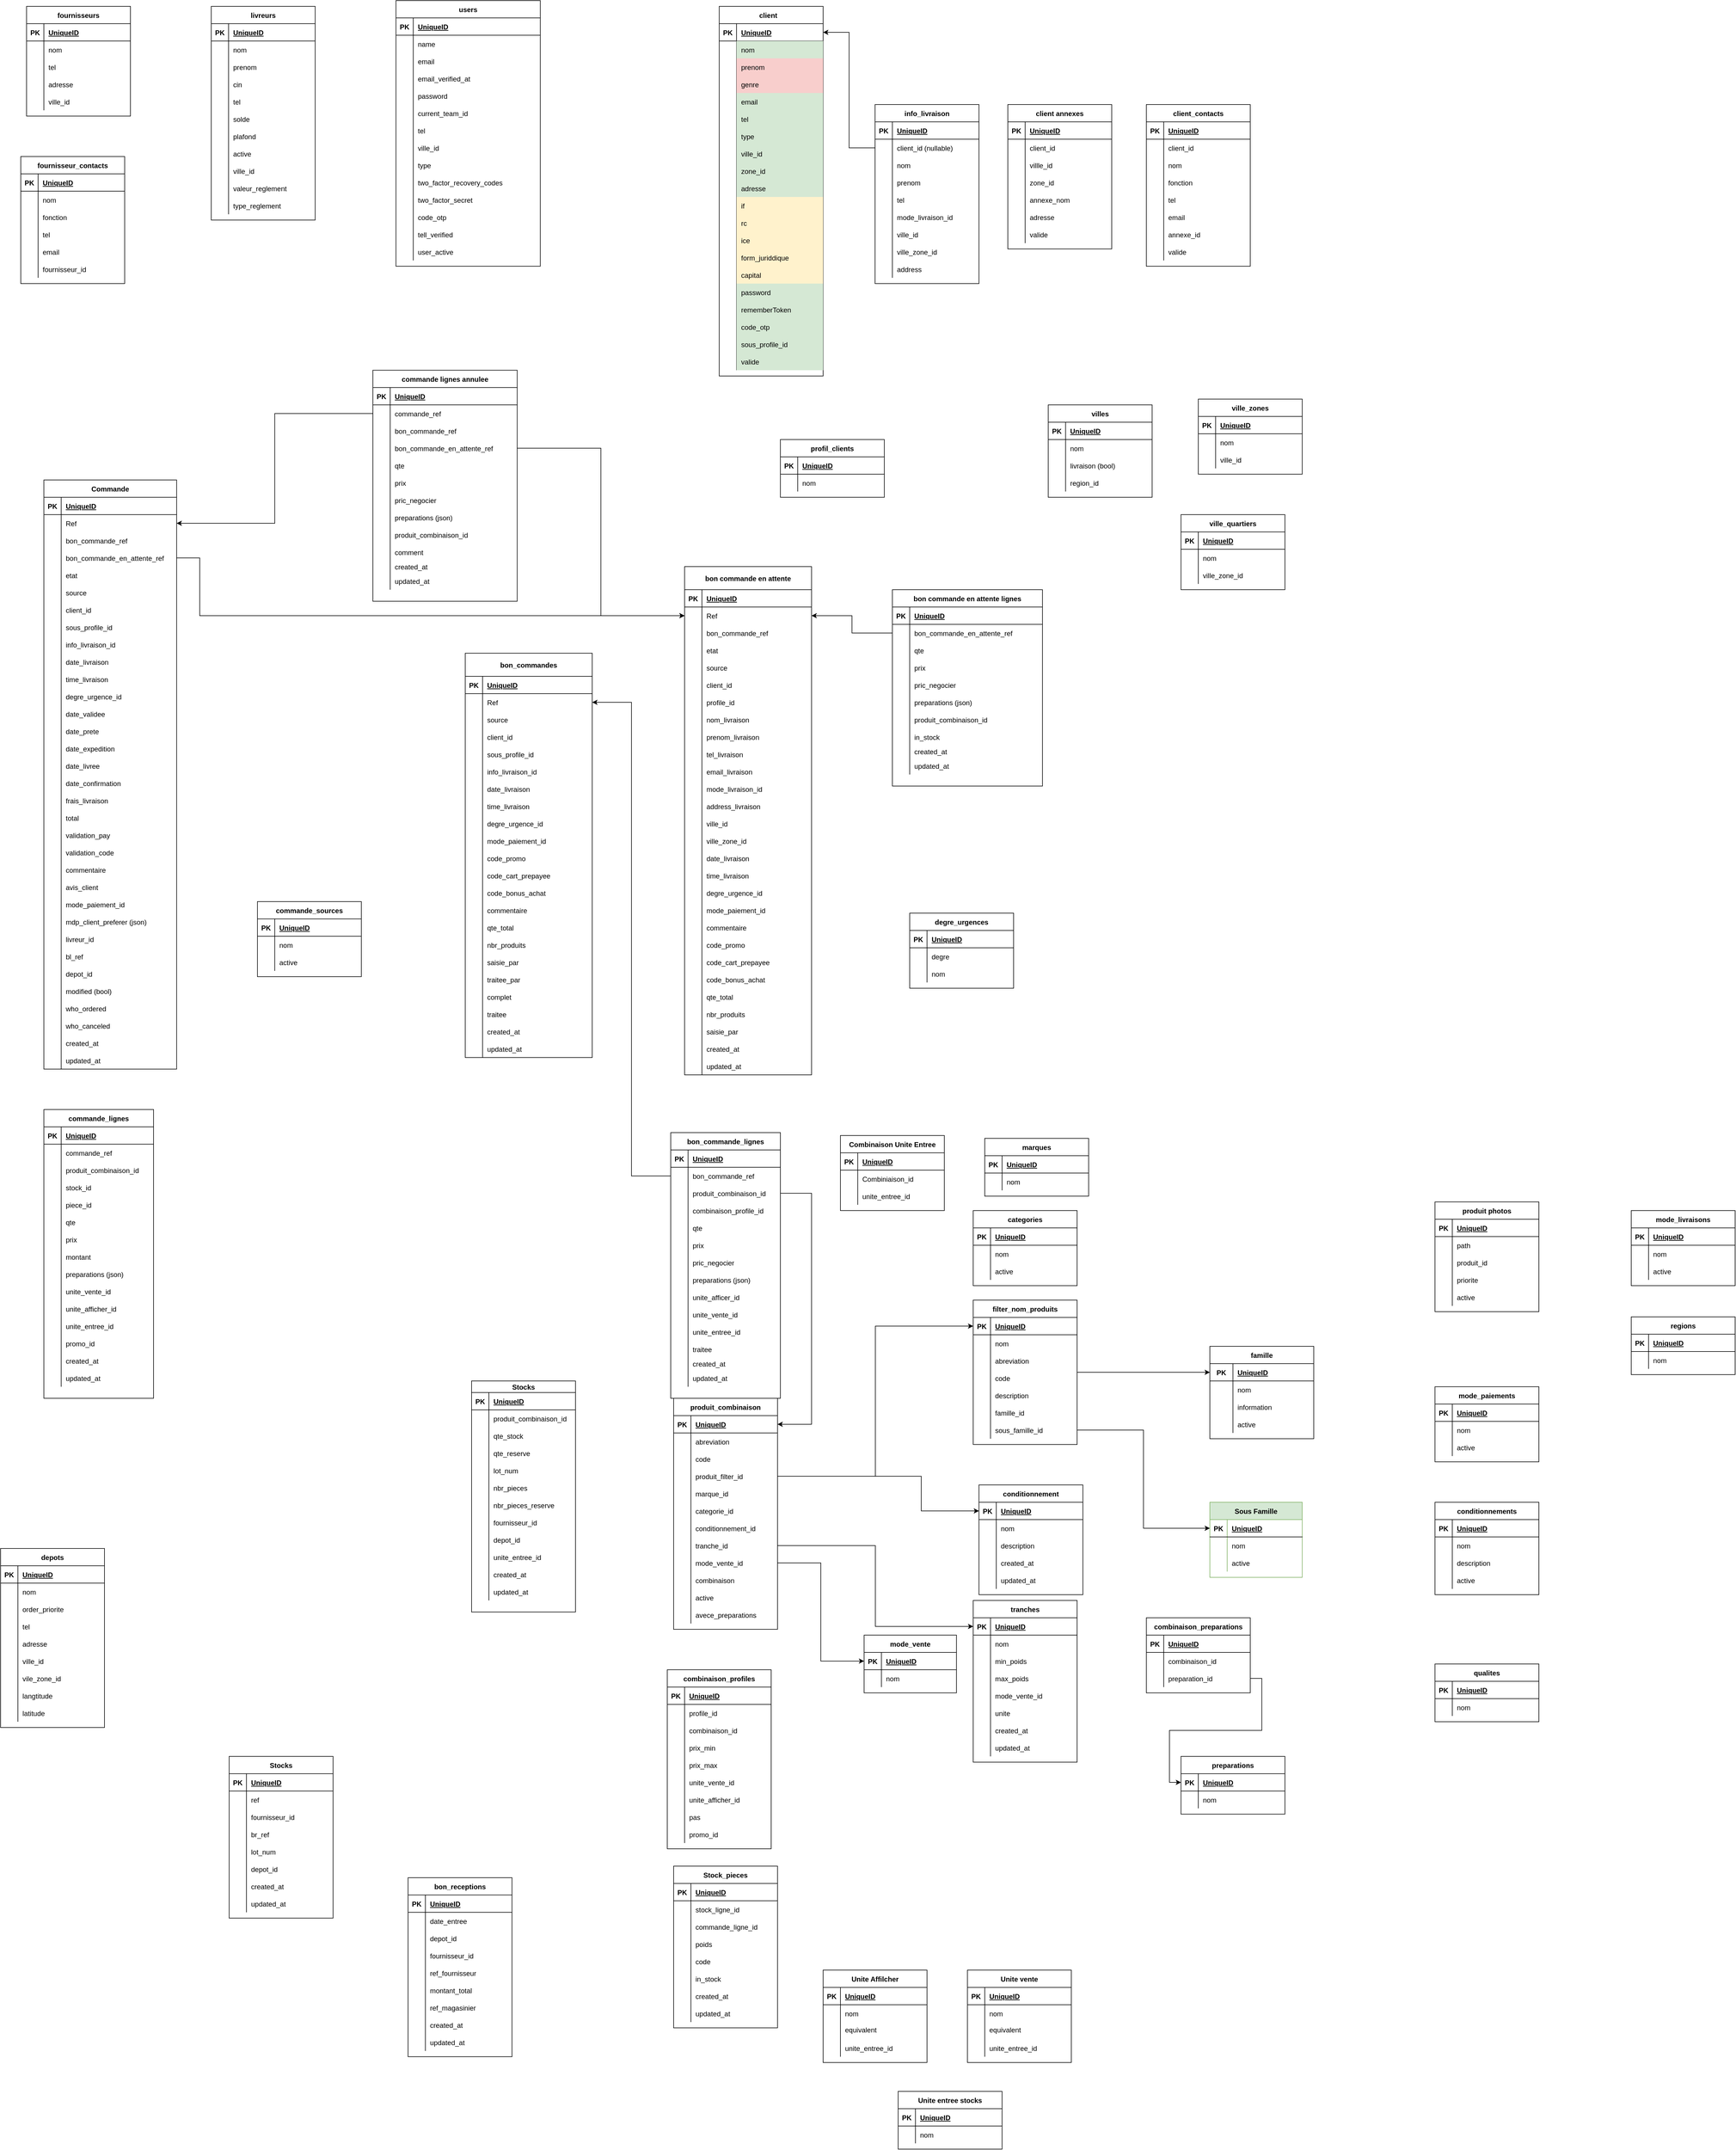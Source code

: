 <mxfile version="17.4.1" type="github">
  <diagram id="jdVWw1EfKwRY6dixrHXG" name="Page-1">
    <mxGraphModel dx="-8876" dy="4418" grid="1" gridSize="10" guides="1" tooltips="1" connect="1" arrows="1" fold="1" page="1" pageScale="1" pageWidth="1200" pageHeight="1600" math="0" shadow="0">
      <root>
        <mxCell id="0" />
        <mxCell id="1" parent="0" />
        <mxCell id="bAHn6N52rMWWbMOm-jCf-1" value="produit_combinaison" style="shape=table;startSize=30;container=1;collapsible=1;childLayout=tableLayout;fixedRows=1;rowLines=0;fontStyle=1;align=center;resizeLast=1;" parent="1" vertex="1">
          <mxGeometry x="12081" y="-700" width="180" height="400" as="geometry" />
        </mxCell>
        <mxCell id="bAHn6N52rMWWbMOm-jCf-2" value="" style="shape=partialRectangle;collapsible=0;dropTarget=0;pointerEvents=0;fillColor=none;top=0;left=0;bottom=1;right=0;points=[[0,0.5],[1,0.5]];portConstraint=eastwest;" parent="bAHn6N52rMWWbMOm-jCf-1" vertex="1">
          <mxGeometry y="30" width="180" height="30" as="geometry" />
        </mxCell>
        <mxCell id="bAHn6N52rMWWbMOm-jCf-3" value="PK" style="shape=partialRectangle;connectable=0;fillColor=none;top=0;left=0;bottom=0;right=0;fontStyle=1;overflow=hidden;" parent="bAHn6N52rMWWbMOm-jCf-2" vertex="1">
          <mxGeometry width="30.0" height="30" as="geometry">
            <mxRectangle width="30.0" height="30" as="alternateBounds" />
          </mxGeometry>
        </mxCell>
        <mxCell id="bAHn6N52rMWWbMOm-jCf-4" value="UniqueID" style="shape=partialRectangle;connectable=0;fillColor=none;top=0;left=0;bottom=0;right=0;align=left;spacingLeft=6;fontStyle=5;overflow=hidden;" parent="bAHn6N52rMWWbMOm-jCf-2" vertex="1">
          <mxGeometry x="30.0" width="150.0" height="30" as="geometry">
            <mxRectangle width="150.0" height="30" as="alternateBounds" />
          </mxGeometry>
        </mxCell>
        <mxCell id="HpVtya3vAfCzj7GxDigg-343" style="shape=partialRectangle;collapsible=0;dropTarget=0;pointerEvents=0;fillColor=none;top=0;left=0;bottom=0;right=0;points=[[0,0.5],[1,0.5]];portConstraint=eastwest;" vertex="1" parent="bAHn6N52rMWWbMOm-jCf-1">
          <mxGeometry y="60" width="180" height="30" as="geometry" />
        </mxCell>
        <mxCell id="HpVtya3vAfCzj7GxDigg-344" style="shape=partialRectangle;connectable=0;fillColor=none;top=0;left=0;bottom=0;right=0;editable=1;overflow=hidden;" vertex="1" parent="HpVtya3vAfCzj7GxDigg-343">
          <mxGeometry width="30.0" height="30" as="geometry">
            <mxRectangle width="30.0" height="30" as="alternateBounds" />
          </mxGeometry>
        </mxCell>
        <mxCell id="HpVtya3vAfCzj7GxDigg-345" value="abreviation" style="shape=partialRectangle;connectable=0;fillColor=none;top=0;left=0;bottom=0;right=0;align=left;spacingLeft=6;overflow=hidden;" vertex="1" parent="HpVtya3vAfCzj7GxDigg-343">
          <mxGeometry x="30.0" width="150.0" height="30" as="geometry">
            <mxRectangle width="150.0" height="30" as="alternateBounds" />
          </mxGeometry>
        </mxCell>
        <mxCell id="HpVtya3vAfCzj7GxDigg-346" style="shape=partialRectangle;collapsible=0;dropTarget=0;pointerEvents=0;fillColor=none;top=0;left=0;bottom=0;right=0;points=[[0,0.5],[1,0.5]];portConstraint=eastwest;" vertex="1" parent="bAHn6N52rMWWbMOm-jCf-1">
          <mxGeometry y="90" width="180" height="30" as="geometry" />
        </mxCell>
        <mxCell id="HpVtya3vAfCzj7GxDigg-347" style="shape=partialRectangle;connectable=0;fillColor=none;top=0;left=0;bottom=0;right=0;editable=1;overflow=hidden;" vertex="1" parent="HpVtya3vAfCzj7GxDigg-346">
          <mxGeometry width="30.0" height="30" as="geometry">
            <mxRectangle width="30.0" height="30" as="alternateBounds" />
          </mxGeometry>
        </mxCell>
        <mxCell id="HpVtya3vAfCzj7GxDigg-348" value="code" style="shape=partialRectangle;connectable=0;fillColor=none;top=0;left=0;bottom=0;right=0;align=left;spacingLeft=6;overflow=hidden;" vertex="1" parent="HpVtya3vAfCzj7GxDigg-346">
          <mxGeometry x="30.0" width="150.0" height="30" as="geometry">
            <mxRectangle width="150.0" height="30" as="alternateBounds" />
          </mxGeometry>
        </mxCell>
        <mxCell id="bAHn6N52rMWWbMOm-jCf-5" value="" style="shape=partialRectangle;collapsible=0;dropTarget=0;pointerEvents=0;fillColor=none;top=0;left=0;bottom=0;right=0;points=[[0,0.5],[1,0.5]];portConstraint=eastwest;" parent="bAHn6N52rMWWbMOm-jCf-1" vertex="1">
          <mxGeometry y="120" width="180" height="30" as="geometry" />
        </mxCell>
        <mxCell id="bAHn6N52rMWWbMOm-jCf-6" value="" style="shape=partialRectangle;connectable=0;fillColor=none;top=0;left=0;bottom=0;right=0;editable=1;overflow=hidden;" parent="bAHn6N52rMWWbMOm-jCf-5" vertex="1">
          <mxGeometry width="30.0" height="30" as="geometry">
            <mxRectangle width="30.0" height="30" as="alternateBounds" />
          </mxGeometry>
        </mxCell>
        <mxCell id="bAHn6N52rMWWbMOm-jCf-7" value="produit_filter_id" style="shape=partialRectangle;connectable=0;fillColor=none;top=0;left=0;bottom=0;right=0;align=left;spacingLeft=6;overflow=hidden;" parent="bAHn6N52rMWWbMOm-jCf-5" vertex="1">
          <mxGeometry x="30.0" width="150.0" height="30" as="geometry">
            <mxRectangle width="150.0" height="30" as="alternateBounds" />
          </mxGeometry>
        </mxCell>
        <mxCell id="HpVtya3vAfCzj7GxDigg-349" style="shape=partialRectangle;collapsible=0;dropTarget=0;pointerEvents=0;fillColor=none;top=0;left=0;bottom=0;right=0;points=[[0,0.5],[1,0.5]];portConstraint=eastwest;" vertex="1" parent="bAHn6N52rMWWbMOm-jCf-1">
          <mxGeometry y="150" width="180" height="30" as="geometry" />
        </mxCell>
        <mxCell id="HpVtya3vAfCzj7GxDigg-350" style="shape=partialRectangle;connectable=0;fillColor=none;top=0;left=0;bottom=0;right=0;editable=1;overflow=hidden;" vertex="1" parent="HpVtya3vAfCzj7GxDigg-349">
          <mxGeometry width="30.0" height="30" as="geometry">
            <mxRectangle width="30.0" height="30" as="alternateBounds" />
          </mxGeometry>
        </mxCell>
        <mxCell id="HpVtya3vAfCzj7GxDigg-351" value="marque_id" style="shape=partialRectangle;connectable=0;fillColor=none;top=0;left=0;bottom=0;right=0;align=left;spacingLeft=6;overflow=hidden;" vertex="1" parent="HpVtya3vAfCzj7GxDigg-349">
          <mxGeometry x="30.0" width="150.0" height="30" as="geometry">
            <mxRectangle width="150.0" height="30" as="alternateBounds" />
          </mxGeometry>
        </mxCell>
        <mxCell id="AZtkA3-vNV-YTIAWvJOw-45" style="shape=partialRectangle;collapsible=0;dropTarget=0;pointerEvents=0;fillColor=none;top=0;left=0;bottom=0;right=0;points=[[0,0.5],[1,0.5]];portConstraint=eastwest;" parent="bAHn6N52rMWWbMOm-jCf-1" vertex="1">
          <mxGeometry y="180" width="180" height="30" as="geometry" />
        </mxCell>
        <mxCell id="AZtkA3-vNV-YTIAWvJOw-46" style="shape=partialRectangle;connectable=0;fillColor=none;top=0;left=0;bottom=0;right=0;editable=1;overflow=hidden;" parent="AZtkA3-vNV-YTIAWvJOw-45" vertex="1">
          <mxGeometry width="30.0" height="30" as="geometry">
            <mxRectangle width="30.0" height="30" as="alternateBounds" />
          </mxGeometry>
        </mxCell>
        <mxCell id="AZtkA3-vNV-YTIAWvJOw-47" value="categorie_id" style="shape=partialRectangle;connectable=0;fillColor=none;top=0;left=0;bottom=0;right=0;align=left;spacingLeft=6;overflow=hidden;" parent="AZtkA3-vNV-YTIAWvJOw-45" vertex="1">
          <mxGeometry x="30.0" width="150.0" height="30" as="geometry">
            <mxRectangle width="150.0" height="30" as="alternateBounds" />
          </mxGeometry>
        </mxCell>
        <mxCell id="bAHn6N52rMWWbMOm-jCf-8" value="" style="shape=partialRectangle;collapsible=0;dropTarget=0;pointerEvents=0;fillColor=none;top=0;left=0;bottom=0;right=0;points=[[0,0.5],[1,0.5]];portConstraint=eastwest;" parent="bAHn6N52rMWWbMOm-jCf-1" vertex="1">
          <mxGeometry y="210" width="180" height="30" as="geometry" />
        </mxCell>
        <mxCell id="bAHn6N52rMWWbMOm-jCf-9" value="" style="shape=partialRectangle;connectable=0;fillColor=none;top=0;left=0;bottom=0;right=0;editable=1;overflow=hidden;" parent="bAHn6N52rMWWbMOm-jCf-8" vertex="1">
          <mxGeometry width="30.0" height="30" as="geometry">
            <mxRectangle width="30.0" height="30" as="alternateBounds" />
          </mxGeometry>
        </mxCell>
        <mxCell id="bAHn6N52rMWWbMOm-jCf-10" value="conditionnement_id" style="shape=partialRectangle;connectable=0;fillColor=none;top=0;left=0;bottom=0;right=0;align=left;spacingLeft=6;overflow=hidden;" parent="bAHn6N52rMWWbMOm-jCf-8" vertex="1">
          <mxGeometry x="30.0" width="150.0" height="30" as="geometry">
            <mxRectangle width="150.0" height="30" as="alternateBounds" />
          </mxGeometry>
        </mxCell>
        <mxCell id="bAHn6N52rMWWbMOm-jCf-11" style="shape=partialRectangle;collapsible=0;dropTarget=0;pointerEvents=0;fillColor=none;top=0;left=0;bottom=0;right=0;points=[[0,0.5],[1,0.5]];portConstraint=eastwest;" parent="bAHn6N52rMWWbMOm-jCf-1" vertex="1">
          <mxGeometry y="240" width="180" height="30" as="geometry" />
        </mxCell>
        <mxCell id="bAHn6N52rMWWbMOm-jCf-12" value="&#xa;&#xa;&lt;span style=&quot;color: rgb(0, 0, 0); font-family: helvetica; font-size: 12px; font-style: normal; font-weight: 400; letter-spacing: normal; text-align: left; text-indent: 0px; text-transform: none; word-spacing: 0px; background-color: rgb(255, 255, 255); display: inline; float: none;&quot;&gt;tranche_id&lt;/span&gt;&#xa;&#xa;" style="shape=partialRectangle;connectable=0;fillColor=none;top=0;left=0;bottom=0;right=0;editable=1;overflow=hidden;" parent="bAHn6N52rMWWbMOm-jCf-11" vertex="1">
          <mxGeometry width="30.0" height="30" as="geometry">
            <mxRectangle width="30.0" height="30" as="alternateBounds" />
          </mxGeometry>
        </mxCell>
        <mxCell id="bAHn6N52rMWWbMOm-jCf-13" value="tranche_id" style="shape=partialRectangle;connectable=0;fillColor=none;top=0;left=0;bottom=0;right=0;align=left;spacingLeft=6;overflow=hidden;" parent="bAHn6N52rMWWbMOm-jCf-11" vertex="1">
          <mxGeometry x="30.0" width="150.0" height="30" as="geometry">
            <mxRectangle width="150.0" height="30" as="alternateBounds" />
          </mxGeometry>
        </mxCell>
        <mxCell id="bAHn6N52rMWWbMOm-jCf-14" style="shape=partialRectangle;collapsible=0;dropTarget=0;pointerEvents=0;fillColor=none;top=0;left=0;bottom=0;right=0;points=[[0,0.5],[1,0.5]];portConstraint=eastwest;" parent="bAHn6N52rMWWbMOm-jCf-1" vertex="1">
          <mxGeometry y="270" width="180" height="30" as="geometry" />
        </mxCell>
        <mxCell id="bAHn6N52rMWWbMOm-jCf-15" style="shape=partialRectangle;connectable=0;fillColor=none;top=0;left=0;bottom=0;right=0;editable=1;overflow=hidden;" parent="bAHn6N52rMWWbMOm-jCf-14" vertex="1">
          <mxGeometry width="30.0" height="30" as="geometry">
            <mxRectangle width="30.0" height="30" as="alternateBounds" />
          </mxGeometry>
        </mxCell>
        <mxCell id="bAHn6N52rMWWbMOm-jCf-16" value="mode_vente_id" style="shape=partialRectangle;connectable=0;fillColor=none;top=0;left=0;bottom=0;right=0;align=left;spacingLeft=6;overflow=hidden;" parent="bAHn6N52rMWWbMOm-jCf-14" vertex="1">
          <mxGeometry x="30.0" width="150.0" height="30" as="geometry">
            <mxRectangle width="150.0" height="30" as="alternateBounds" />
          </mxGeometry>
        </mxCell>
        <mxCell id="bAHn6N52rMWWbMOm-jCf-23" style="shape=partialRectangle;collapsible=0;dropTarget=0;pointerEvents=0;fillColor=none;top=0;left=0;bottom=0;right=0;points=[[0,0.5],[1,0.5]];portConstraint=eastwest;" parent="bAHn6N52rMWWbMOm-jCf-1" vertex="1">
          <mxGeometry y="300" width="180" height="30" as="geometry" />
        </mxCell>
        <mxCell id="bAHn6N52rMWWbMOm-jCf-24" style="shape=partialRectangle;connectable=0;fillColor=none;top=0;left=0;bottom=0;right=0;editable=1;overflow=hidden;" parent="bAHn6N52rMWWbMOm-jCf-23" vertex="1">
          <mxGeometry width="30.0" height="30" as="geometry">
            <mxRectangle width="30.0" height="30" as="alternateBounds" />
          </mxGeometry>
        </mxCell>
        <mxCell id="bAHn6N52rMWWbMOm-jCf-25" value="combinaison" style="shape=partialRectangle;connectable=0;fillColor=none;top=0;left=0;bottom=0;right=0;align=left;spacingLeft=6;overflow=hidden;" parent="bAHn6N52rMWWbMOm-jCf-23" vertex="1">
          <mxGeometry x="30.0" width="150.0" height="30" as="geometry">
            <mxRectangle width="150.0" height="30" as="alternateBounds" />
          </mxGeometry>
        </mxCell>
        <mxCell id="bAHn6N52rMWWbMOm-jCf-20" style="shape=partialRectangle;collapsible=0;dropTarget=0;pointerEvents=0;fillColor=none;top=0;left=0;bottom=0;right=0;points=[[0,0.5],[1,0.5]];portConstraint=eastwest;" parent="bAHn6N52rMWWbMOm-jCf-1" vertex="1">
          <mxGeometry y="330" width="180" height="30" as="geometry" />
        </mxCell>
        <mxCell id="bAHn6N52rMWWbMOm-jCf-21" style="shape=partialRectangle;connectable=0;fillColor=none;top=0;left=0;bottom=0;right=0;editable=1;overflow=hidden;" parent="bAHn6N52rMWWbMOm-jCf-20" vertex="1">
          <mxGeometry width="30.0" height="30" as="geometry">
            <mxRectangle width="30.0" height="30" as="alternateBounds" />
          </mxGeometry>
        </mxCell>
        <mxCell id="bAHn6N52rMWWbMOm-jCf-22" value="active" style="shape=partialRectangle;connectable=0;fillColor=none;top=0;left=0;bottom=0;right=0;align=left;spacingLeft=6;overflow=hidden;" parent="bAHn6N52rMWWbMOm-jCf-20" vertex="1">
          <mxGeometry x="30.0" width="150.0" height="30" as="geometry">
            <mxRectangle width="150.0" height="30" as="alternateBounds" />
          </mxGeometry>
        </mxCell>
        <mxCell id="bAHn6N52rMWWbMOm-jCf-29" value="" style="shape=partialRectangle;collapsible=0;dropTarget=0;pointerEvents=0;fillColor=none;top=0;left=0;bottom=0;right=0;points=[[0,0.5],[1,0.5]];portConstraint=eastwest;" parent="bAHn6N52rMWWbMOm-jCf-1" vertex="1">
          <mxGeometry y="360" width="180" height="30" as="geometry" />
        </mxCell>
        <mxCell id="bAHn6N52rMWWbMOm-jCf-30" value="" style="shape=partialRectangle;connectable=0;fillColor=none;top=0;left=0;bottom=0;right=0;editable=1;overflow=hidden;" parent="bAHn6N52rMWWbMOm-jCf-29" vertex="1">
          <mxGeometry width="30.0" height="30" as="geometry">
            <mxRectangle width="30.0" height="30" as="alternateBounds" />
          </mxGeometry>
        </mxCell>
        <mxCell id="bAHn6N52rMWWbMOm-jCf-31" value="avece_preparations" style="shape=partialRectangle;connectable=0;fillColor=none;top=0;left=0;bottom=0;right=0;align=left;spacingLeft=6;overflow=hidden;" parent="bAHn6N52rMWWbMOm-jCf-29" vertex="1">
          <mxGeometry x="30.0" width="150.0" height="30" as="geometry">
            <mxRectangle width="150.0" height="30" as="alternateBounds" />
          </mxGeometry>
        </mxCell>
        <mxCell id="bAHn6N52rMWWbMOm-jCf-35" value="Stocks" style="shape=table;startSize=20;container=1;collapsible=1;childLayout=tableLayout;fixedRows=1;rowLines=0;fontStyle=1;align=center;resizeLast=1;" parent="1" vertex="1">
          <mxGeometry x="11731" y="-730" width="180" height="400" as="geometry" />
        </mxCell>
        <mxCell id="bAHn6N52rMWWbMOm-jCf-36" value="" style="shape=partialRectangle;collapsible=0;dropTarget=0;pointerEvents=0;fillColor=none;top=0;left=0;bottom=1;right=0;points=[[0,0.5],[1,0.5]];portConstraint=eastwest;" parent="bAHn6N52rMWWbMOm-jCf-35" vertex="1">
          <mxGeometry y="20" width="180" height="30" as="geometry" />
        </mxCell>
        <mxCell id="bAHn6N52rMWWbMOm-jCf-37" value="PK" style="shape=partialRectangle;connectable=0;fillColor=none;top=0;left=0;bottom=0;right=0;fontStyle=1;overflow=hidden;" parent="bAHn6N52rMWWbMOm-jCf-36" vertex="1">
          <mxGeometry width="30" height="30" as="geometry">
            <mxRectangle width="30" height="30" as="alternateBounds" />
          </mxGeometry>
        </mxCell>
        <mxCell id="bAHn6N52rMWWbMOm-jCf-38" value="UniqueID" style="shape=partialRectangle;connectable=0;fillColor=none;top=0;left=0;bottom=0;right=0;align=left;spacingLeft=6;fontStyle=5;overflow=hidden;" parent="bAHn6N52rMWWbMOm-jCf-36" vertex="1">
          <mxGeometry x="30" width="150" height="30" as="geometry">
            <mxRectangle width="150" height="30" as="alternateBounds" />
          </mxGeometry>
        </mxCell>
        <mxCell id="bAHn6N52rMWWbMOm-jCf-42" style="shape=partialRectangle;collapsible=0;dropTarget=0;pointerEvents=0;fillColor=none;top=0;left=0;bottom=0;right=0;points=[[0,0.5],[1,0.5]];portConstraint=eastwest;" parent="bAHn6N52rMWWbMOm-jCf-35" vertex="1">
          <mxGeometry y="50" width="180" height="30" as="geometry" />
        </mxCell>
        <mxCell id="bAHn6N52rMWWbMOm-jCf-43" style="shape=partialRectangle;connectable=0;fillColor=none;top=0;left=0;bottom=0;right=0;editable=1;overflow=hidden;" parent="bAHn6N52rMWWbMOm-jCf-42" vertex="1">
          <mxGeometry width="30" height="30" as="geometry">
            <mxRectangle width="30" height="30" as="alternateBounds" />
          </mxGeometry>
        </mxCell>
        <mxCell id="bAHn6N52rMWWbMOm-jCf-44" value="produit_combinaison_id" style="shape=partialRectangle;connectable=0;fillColor=none;top=0;left=0;bottom=0;right=0;align=left;spacingLeft=6;overflow=hidden;" parent="bAHn6N52rMWWbMOm-jCf-42" vertex="1">
          <mxGeometry x="30" width="150" height="30" as="geometry">
            <mxRectangle width="150" height="30" as="alternateBounds" />
          </mxGeometry>
        </mxCell>
        <mxCell id="bAHn6N52rMWWbMOm-jCf-762" style="shape=partialRectangle;collapsible=0;dropTarget=0;pointerEvents=0;fillColor=none;top=0;left=0;bottom=0;right=0;points=[[0,0.5],[1,0.5]];portConstraint=eastwest;" parent="bAHn6N52rMWWbMOm-jCf-35" vertex="1">
          <mxGeometry y="80" width="180" height="30" as="geometry" />
        </mxCell>
        <mxCell id="bAHn6N52rMWWbMOm-jCf-763" value="&#xa;&#xa;&lt;span style=&quot;color: rgb(0, 0, 0); font-family: helvetica; font-size: 12px; font-style: normal; font-weight: 400; letter-spacing: normal; text-align: left; text-indent: 0px; text-transform: none; word-spacing: 0px; background-color: rgb(248, 249, 250); display: inline; float: none;&quot;&gt;stocks_id&lt;/span&gt;&#xa;&#xa;" style="shape=partialRectangle;connectable=0;fillColor=none;top=0;left=0;bottom=0;right=0;editable=1;overflow=hidden;" parent="bAHn6N52rMWWbMOm-jCf-762" vertex="1">
          <mxGeometry width="30" height="30" as="geometry">
            <mxRectangle width="30" height="30" as="alternateBounds" />
          </mxGeometry>
        </mxCell>
        <mxCell id="bAHn6N52rMWWbMOm-jCf-764" value="qte_stock" style="shape=partialRectangle;connectable=0;fillColor=none;top=0;left=0;bottom=0;right=0;align=left;spacingLeft=6;overflow=hidden;" parent="bAHn6N52rMWWbMOm-jCf-762" vertex="1">
          <mxGeometry x="30" width="150" height="30" as="geometry">
            <mxRectangle width="150" height="30" as="alternateBounds" />
          </mxGeometry>
        </mxCell>
        <mxCell id="bAHn6N52rMWWbMOm-jCf-51" style="shape=partialRectangle;collapsible=0;dropTarget=0;pointerEvents=0;fillColor=none;top=0;left=0;bottom=0;right=0;points=[[0,0.5],[1,0.5]];portConstraint=eastwest;" parent="bAHn6N52rMWWbMOm-jCf-35" vertex="1">
          <mxGeometry y="110" width="180" height="30" as="geometry" />
        </mxCell>
        <mxCell id="bAHn6N52rMWWbMOm-jCf-52" style="shape=partialRectangle;connectable=0;fillColor=none;top=0;left=0;bottom=0;right=0;editable=1;overflow=hidden;" parent="bAHn6N52rMWWbMOm-jCf-51" vertex="1">
          <mxGeometry width="30" height="30" as="geometry">
            <mxRectangle width="30" height="30" as="alternateBounds" />
          </mxGeometry>
        </mxCell>
        <mxCell id="bAHn6N52rMWWbMOm-jCf-53" value="qte_reserve" style="shape=partialRectangle;connectable=0;fillColor=none;top=0;left=0;bottom=0;right=0;align=left;spacingLeft=6;overflow=hidden;" parent="bAHn6N52rMWWbMOm-jCf-51" vertex="1">
          <mxGeometry x="30" width="150" height="30" as="geometry">
            <mxRectangle width="150" height="30" as="alternateBounds" />
          </mxGeometry>
        </mxCell>
        <mxCell id="bAHn6N52rMWWbMOm-jCf-54" style="shape=partialRectangle;collapsible=0;dropTarget=0;pointerEvents=0;fillColor=none;top=0;left=0;bottom=0;right=0;points=[[0,0.5],[1,0.5]];portConstraint=eastwest;" parent="bAHn6N52rMWWbMOm-jCf-35" vertex="1">
          <mxGeometry y="140" width="180" height="30" as="geometry" />
        </mxCell>
        <mxCell id="bAHn6N52rMWWbMOm-jCf-55" style="shape=partialRectangle;connectable=0;fillColor=none;top=0;left=0;bottom=0;right=0;editable=1;overflow=hidden;" parent="bAHn6N52rMWWbMOm-jCf-54" vertex="1">
          <mxGeometry width="30" height="30" as="geometry">
            <mxRectangle width="30" height="30" as="alternateBounds" />
          </mxGeometry>
        </mxCell>
        <mxCell id="bAHn6N52rMWWbMOm-jCf-56" value="lot_num" style="shape=partialRectangle;connectable=0;fillColor=none;top=0;left=0;bottom=0;right=0;align=left;spacingLeft=6;overflow=hidden;" parent="bAHn6N52rMWWbMOm-jCf-54" vertex="1">
          <mxGeometry x="30" width="150" height="30" as="geometry">
            <mxRectangle width="150" height="30" as="alternateBounds" />
          </mxGeometry>
        </mxCell>
        <mxCell id="bAHn6N52rMWWbMOm-jCf-57" style="shape=partialRectangle;collapsible=0;dropTarget=0;pointerEvents=0;fillColor=none;top=0;left=0;bottom=0;right=0;points=[[0,0.5],[1,0.5]];portConstraint=eastwest;" parent="bAHn6N52rMWWbMOm-jCf-35" vertex="1">
          <mxGeometry y="170" width="180" height="30" as="geometry" />
        </mxCell>
        <mxCell id="bAHn6N52rMWWbMOm-jCf-58" style="shape=partialRectangle;connectable=0;fillColor=none;top=0;left=0;bottom=0;right=0;editable=1;overflow=hidden;" parent="bAHn6N52rMWWbMOm-jCf-57" vertex="1">
          <mxGeometry width="30" height="30" as="geometry">
            <mxRectangle width="30" height="30" as="alternateBounds" />
          </mxGeometry>
        </mxCell>
        <mxCell id="bAHn6N52rMWWbMOm-jCf-59" value="nbr_pieces" style="shape=partialRectangle;connectable=0;fillColor=none;top=0;left=0;bottom=0;right=0;align=left;spacingLeft=6;overflow=hidden;" parent="bAHn6N52rMWWbMOm-jCf-57" vertex="1">
          <mxGeometry x="30" width="150" height="30" as="geometry">
            <mxRectangle width="150" height="30" as="alternateBounds" />
          </mxGeometry>
        </mxCell>
        <mxCell id="bAHn6N52rMWWbMOm-jCf-78" style="shape=partialRectangle;collapsible=0;dropTarget=0;pointerEvents=0;fillColor=none;top=0;left=0;bottom=0;right=0;points=[[0,0.5],[1,0.5]];portConstraint=eastwest;" parent="bAHn6N52rMWWbMOm-jCf-35" vertex="1">
          <mxGeometry y="200" width="180" height="30" as="geometry" />
        </mxCell>
        <mxCell id="bAHn6N52rMWWbMOm-jCf-79" style="shape=partialRectangle;connectable=0;fillColor=none;top=0;left=0;bottom=0;right=0;editable=1;overflow=hidden;" parent="bAHn6N52rMWWbMOm-jCf-78" vertex="1">
          <mxGeometry width="30" height="30" as="geometry">
            <mxRectangle width="30" height="30" as="alternateBounds" />
          </mxGeometry>
        </mxCell>
        <mxCell id="bAHn6N52rMWWbMOm-jCf-80" value="nbr_pieces_reserve" style="shape=partialRectangle;connectable=0;fillColor=none;top=0;left=0;bottom=0;right=0;align=left;spacingLeft=6;overflow=hidden;" parent="bAHn6N52rMWWbMOm-jCf-78" vertex="1">
          <mxGeometry x="30" width="150" height="30" as="geometry">
            <mxRectangle width="150" height="30" as="alternateBounds" />
          </mxGeometry>
        </mxCell>
        <mxCell id="bAHn6N52rMWWbMOm-jCf-81" style="shape=partialRectangle;collapsible=0;dropTarget=0;pointerEvents=0;fillColor=none;top=0;left=0;bottom=0;right=0;points=[[0,0.5],[1,0.5]];portConstraint=eastwest;" parent="bAHn6N52rMWWbMOm-jCf-35" vertex="1">
          <mxGeometry y="230" width="180" height="30" as="geometry" />
        </mxCell>
        <mxCell id="bAHn6N52rMWWbMOm-jCf-82" style="shape=partialRectangle;connectable=0;fillColor=none;top=0;left=0;bottom=0;right=0;editable=1;overflow=hidden;" parent="bAHn6N52rMWWbMOm-jCf-81" vertex="1">
          <mxGeometry width="30" height="30" as="geometry">
            <mxRectangle width="30" height="30" as="alternateBounds" />
          </mxGeometry>
        </mxCell>
        <mxCell id="bAHn6N52rMWWbMOm-jCf-83" value="fournisseur_id" style="shape=partialRectangle;connectable=0;fillColor=none;top=0;left=0;bottom=0;right=0;align=left;spacingLeft=6;overflow=hidden;" parent="bAHn6N52rMWWbMOm-jCf-81" vertex="1">
          <mxGeometry x="30" width="150" height="30" as="geometry">
            <mxRectangle width="150" height="30" as="alternateBounds" />
          </mxGeometry>
        </mxCell>
        <mxCell id="bAHn6N52rMWWbMOm-jCf-84" style="shape=partialRectangle;collapsible=0;dropTarget=0;pointerEvents=0;fillColor=none;top=0;left=0;bottom=0;right=0;points=[[0,0.5],[1,0.5]];portConstraint=eastwest;" parent="bAHn6N52rMWWbMOm-jCf-35" vertex="1">
          <mxGeometry y="260" width="180" height="30" as="geometry" />
        </mxCell>
        <mxCell id="bAHn6N52rMWWbMOm-jCf-85" style="shape=partialRectangle;connectable=0;fillColor=none;top=0;left=0;bottom=0;right=0;editable=1;overflow=hidden;" parent="bAHn6N52rMWWbMOm-jCf-84" vertex="1">
          <mxGeometry width="30" height="30" as="geometry">
            <mxRectangle width="30" height="30" as="alternateBounds" />
          </mxGeometry>
        </mxCell>
        <mxCell id="bAHn6N52rMWWbMOm-jCf-86" value="depot_id" style="shape=partialRectangle;connectable=0;fillColor=none;top=0;left=0;bottom=0;right=0;align=left;spacingLeft=6;overflow=hidden;" parent="bAHn6N52rMWWbMOm-jCf-84" vertex="1">
          <mxGeometry x="30" width="150" height="30" as="geometry">
            <mxRectangle width="150" height="30" as="alternateBounds" />
          </mxGeometry>
        </mxCell>
        <mxCell id="n6n0H7KTAtJl7u9EFXDm-72" style="shape=partialRectangle;collapsible=0;dropTarget=0;pointerEvents=0;fillColor=none;top=0;left=0;bottom=0;right=0;points=[[0,0.5],[1,0.5]];portConstraint=eastwest;" parent="bAHn6N52rMWWbMOm-jCf-35" vertex="1">
          <mxGeometry y="290" width="180" height="30" as="geometry" />
        </mxCell>
        <mxCell id="n6n0H7KTAtJl7u9EFXDm-73" style="shape=partialRectangle;connectable=0;fillColor=none;top=0;left=0;bottom=0;right=0;editable=1;overflow=hidden;" parent="n6n0H7KTAtJl7u9EFXDm-72" vertex="1">
          <mxGeometry width="30" height="30" as="geometry">
            <mxRectangle width="30" height="30" as="alternateBounds" />
          </mxGeometry>
        </mxCell>
        <mxCell id="n6n0H7KTAtJl7u9EFXDm-74" value="unite_entree_id" style="shape=partialRectangle;connectable=0;fillColor=none;top=0;left=0;bottom=0;right=0;align=left;spacingLeft=6;overflow=hidden;" parent="n6n0H7KTAtJl7u9EFXDm-72" vertex="1">
          <mxGeometry x="30" width="150" height="30" as="geometry">
            <mxRectangle width="150" height="30" as="alternateBounds" />
          </mxGeometry>
        </mxCell>
        <mxCell id="bAHn6N52rMWWbMOm-jCf-93" style="shape=partialRectangle;collapsible=0;dropTarget=0;pointerEvents=0;fillColor=none;top=0;left=0;bottom=0;right=0;points=[[0,0.5],[1,0.5]];portConstraint=eastwest;" parent="bAHn6N52rMWWbMOm-jCf-35" vertex="1">
          <mxGeometry y="320" width="180" height="30" as="geometry" />
        </mxCell>
        <mxCell id="bAHn6N52rMWWbMOm-jCf-94" style="shape=partialRectangle;connectable=0;fillColor=none;top=0;left=0;bottom=0;right=0;editable=1;overflow=hidden;" parent="bAHn6N52rMWWbMOm-jCf-93" vertex="1">
          <mxGeometry width="30" height="30" as="geometry">
            <mxRectangle width="30" height="30" as="alternateBounds" />
          </mxGeometry>
        </mxCell>
        <mxCell id="bAHn6N52rMWWbMOm-jCf-95" value="created_at" style="shape=partialRectangle;connectable=0;fillColor=none;top=0;left=0;bottom=0;right=0;align=left;spacingLeft=6;overflow=hidden;" parent="bAHn6N52rMWWbMOm-jCf-93" vertex="1">
          <mxGeometry x="30" width="150" height="30" as="geometry">
            <mxRectangle width="150" height="30" as="alternateBounds" />
          </mxGeometry>
        </mxCell>
        <mxCell id="bAHn6N52rMWWbMOm-jCf-96" style="shape=partialRectangle;collapsible=0;dropTarget=0;pointerEvents=0;fillColor=none;top=0;left=0;bottom=0;right=0;points=[[0,0.5],[1,0.5]];portConstraint=eastwest;" parent="bAHn6N52rMWWbMOm-jCf-35" vertex="1">
          <mxGeometry y="350" width="180" height="30" as="geometry" />
        </mxCell>
        <mxCell id="bAHn6N52rMWWbMOm-jCf-97" style="shape=partialRectangle;connectable=0;fillColor=none;top=0;left=0;bottom=0;right=0;editable=1;overflow=hidden;" parent="bAHn6N52rMWWbMOm-jCf-96" vertex="1">
          <mxGeometry width="30" height="30" as="geometry">
            <mxRectangle width="30" height="30" as="alternateBounds" />
          </mxGeometry>
        </mxCell>
        <mxCell id="bAHn6N52rMWWbMOm-jCf-98" value="updated_at" style="shape=partialRectangle;connectable=0;fillColor=none;top=0;left=0;bottom=0;right=0;align=left;spacingLeft=6;overflow=hidden;" parent="bAHn6N52rMWWbMOm-jCf-96" vertex="1">
          <mxGeometry x="30" width="150" height="30" as="geometry">
            <mxRectangle width="150" height="30" as="alternateBounds" />
          </mxGeometry>
        </mxCell>
        <mxCell id="bAHn6N52rMWWbMOm-jCf-154" value="tranches" style="shape=table;startSize=30;container=1;collapsible=1;childLayout=tableLayout;fixedRows=1;rowLines=0;fontStyle=1;align=center;resizeLast=1;" parent="1" vertex="1">
          <mxGeometry x="12600" y="-350" width="180" height="280" as="geometry" />
        </mxCell>
        <mxCell id="bAHn6N52rMWWbMOm-jCf-155" value="" style="shape=partialRectangle;collapsible=0;dropTarget=0;pointerEvents=0;fillColor=none;top=0;left=0;bottom=1;right=0;points=[[0,0.5],[1,0.5]];portConstraint=eastwest;" parent="bAHn6N52rMWWbMOm-jCf-154" vertex="1">
          <mxGeometry y="30" width="180" height="30" as="geometry" />
        </mxCell>
        <mxCell id="bAHn6N52rMWWbMOm-jCf-156" value="PK" style="shape=partialRectangle;connectable=0;fillColor=none;top=0;left=0;bottom=0;right=0;fontStyle=1;overflow=hidden;" parent="bAHn6N52rMWWbMOm-jCf-155" vertex="1">
          <mxGeometry width="30" height="30" as="geometry">
            <mxRectangle width="30" height="30" as="alternateBounds" />
          </mxGeometry>
        </mxCell>
        <mxCell id="bAHn6N52rMWWbMOm-jCf-157" value="UniqueID" style="shape=partialRectangle;connectable=0;fillColor=none;top=0;left=0;bottom=0;right=0;align=left;spacingLeft=6;fontStyle=5;overflow=hidden;" parent="bAHn6N52rMWWbMOm-jCf-155" vertex="1">
          <mxGeometry x="30" width="150" height="30" as="geometry">
            <mxRectangle width="150" height="30" as="alternateBounds" />
          </mxGeometry>
        </mxCell>
        <mxCell id="bAHn6N52rMWWbMOm-jCf-158" value="" style="shape=partialRectangle;collapsible=0;dropTarget=0;pointerEvents=0;fillColor=none;top=0;left=0;bottom=0;right=0;points=[[0,0.5],[1,0.5]];portConstraint=eastwest;" parent="bAHn6N52rMWWbMOm-jCf-154" vertex="1">
          <mxGeometry y="60" width="180" height="30" as="geometry" />
        </mxCell>
        <mxCell id="bAHn6N52rMWWbMOm-jCf-159" value="" style="shape=partialRectangle;connectable=0;fillColor=none;top=0;left=0;bottom=0;right=0;editable=1;overflow=hidden;" parent="bAHn6N52rMWWbMOm-jCf-158" vertex="1">
          <mxGeometry width="30" height="30" as="geometry">
            <mxRectangle width="30" height="30" as="alternateBounds" />
          </mxGeometry>
        </mxCell>
        <mxCell id="bAHn6N52rMWWbMOm-jCf-160" value="nom" style="shape=partialRectangle;connectable=0;fillColor=none;top=0;left=0;bottom=0;right=0;align=left;spacingLeft=6;overflow=hidden;" parent="bAHn6N52rMWWbMOm-jCf-158" vertex="1">
          <mxGeometry x="30" width="150" height="30" as="geometry">
            <mxRectangle width="150" height="30" as="alternateBounds" />
          </mxGeometry>
        </mxCell>
        <mxCell id="bAHn6N52rMWWbMOm-jCf-161" value="" style="shape=partialRectangle;collapsible=0;dropTarget=0;pointerEvents=0;fillColor=none;top=0;left=0;bottom=0;right=0;points=[[0,0.5],[1,0.5]];portConstraint=eastwest;" parent="bAHn6N52rMWWbMOm-jCf-154" vertex="1">
          <mxGeometry y="90" width="180" height="30" as="geometry" />
        </mxCell>
        <mxCell id="bAHn6N52rMWWbMOm-jCf-162" value="" style="shape=partialRectangle;connectable=0;fillColor=none;top=0;left=0;bottom=0;right=0;editable=1;overflow=hidden;" parent="bAHn6N52rMWWbMOm-jCf-161" vertex="1">
          <mxGeometry width="30" height="30" as="geometry">
            <mxRectangle width="30" height="30" as="alternateBounds" />
          </mxGeometry>
        </mxCell>
        <mxCell id="bAHn6N52rMWWbMOm-jCf-163" value="min_poids" style="shape=partialRectangle;connectable=0;fillColor=none;top=0;left=0;bottom=0;right=0;align=left;spacingLeft=6;overflow=hidden;" parent="bAHn6N52rMWWbMOm-jCf-161" vertex="1">
          <mxGeometry x="30" width="150" height="30" as="geometry">
            <mxRectangle width="150" height="30" as="alternateBounds" />
          </mxGeometry>
        </mxCell>
        <mxCell id="bAHn6N52rMWWbMOm-jCf-164" style="shape=partialRectangle;collapsible=0;dropTarget=0;pointerEvents=0;fillColor=none;top=0;left=0;bottom=0;right=0;points=[[0,0.5],[1,0.5]];portConstraint=eastwest;" parent="bAHn6N52rMWWbMOm-jCf-154" vertex="1">
          <mxGeometry y="120" width="180" height="30" as="geometry" />
        </mxCell>
        <mxCell id="bAHn6N52rMWWbMOm-jCf-165" style="shape=partialRectangle;connectable=0;fillColor=none;top=0;left=0;bottom=0;right=0;editable=1;overflow=hidden;" parent="bAHn6N52rMWWbMOm-jCf-164" vertex="1">
          <mxGeometry width="30" height="30" as="geometry">
            <mxRectangle width="30" height="30" as="alternateBounds" />
          </mxGeometry>
        </mxCell>
        <mxCell id="bAHn6N52rMWWbMOm-jCf-166" value="max_poids" style="shape=partialRectangle;connectable=0;fillColor=none;top=0;left=0;bottom=0;right=0;align=left;spacingLeft=6;overflow=hidden;" parent="bAHn6N52rMWWbMOm-jCf-164" vertex="1">
          <mxGeometry x="30" width="150" height="30" as="geometry">
            <mxRectangle width="150" height="30" as="alternateBounds" />
          </mxGeometry>
        </mxCell>
        <mxCell id="HpVtya3vAfCzj7GxDigg-280" style="shape=partialRectangle;collapsible=0;dropTarget=0;pointerEvents=0;fillColor=none;top=0;left=0;bottom=0;right=0;points=[[0,0.5],[1,0.5]];portConstraint=eastwest;" vertex="1" parent="bAHn6N52rMWWbMOm-jCf-154">
          <mxGeometry y="150" width="180" height="30" as="geometry" />
        </mxCell>
        <mxCell id="HpVtya3vAfCzj7GxDigg-281" style="shape=partialRectangle;connectable=0;fillColor=none;top=0;left=0;bottom=0;right=0;editable=1;overflow=hidden;" vertex="1" parent="HpVtya3vAfCzj7GxDigg-280">
          <mxGeometry width="30" height="30" as="geometry">
            <mxRectangle width="30" height="30" as="alternateBounds" />
          </mxGeometry>
        </mxCell>
        <mxCell id="HpVtya3vAfCzj7GxDigg-282" value="mode_vente_id" style="shape=partialRectangle;connectable=0;fillColor=none;top=0;left=0;bottom=0;right=0;align=left;spacingLeft=6;overflow=hidden;" vertex="1" parent="HpVtya3vAfCzj7GxDigg-280">
          <mxGeometry x="30" width="150" height="30" as="geometry">
            <mxRectangle width="150" height="30" as="alternateBounds" />
          </mxGeometry>
        </mxCell>
        <mxCell id="HpVtya3vAfCzj7GxDigg-277" style="shape=partialRectangle;collapsible=0;dropTarget=0;pointerEvents=0;fillColor=none;top=0;left=0;bottom=0;right=0;points=[[0,0.5],[1,0.5]];portConstraint=eastwest;" vertex="1" parent="bAHn6N52rMWWbMOm-jCf-154">
          <mxGeometry y="180" width="180" height="30" as="geometry" />
        </mxCell>
        <mxCell id="HpVtya3vAfCzj7GxDigg-278" style="shape=partialRectangle;connectable=0;fillColor=none;top=0;left=0;bottom=0;right=0;editable=1;overflow=hidden;" vertex="1" parent="HpVtya3vAfCzj7GxDigg-277">
          <mxGeometry width="30" height="30" as="geometry">
            <mxRectangle width="30" height="30" as="alternateBounds" />
          </mxGeometry>
        </mxCell>
        <mxCell id="HpVtya3vAfCzj7GxDigg-279" value="unite" style="shape=partialRectangle;connectable=0;fillColor=none;top=0;left=0;bottom=0;right=0;align=left;spacingLeft=6;overflow=hidden;" vertex="1" parent="HpVtya3vAfCzj7GxDigg-277">
          <mxGeometry x="30" width="150" height="30" as="geometry">
            <mxRectangle width="150" height="30" as="alternateBounds" />
          </mxGeometry>
        </mxCell>
        <mxCell id="bAHn6N52rMWWbMOm-jCf-167" style="shape=partialRectangle;collapsible=0;dropTarget=0;pointerEvents=0;fillColor=none;top=0;left=0;bottom=0;right=0;points=[[0,0.5],[1,0.5]];portConstraint=eastwest;" parent="bAHn6N52rMWWbMOm-jCf-154" vertex="1">
          <mxGeometry y="210" width="180" height="30" as="geometry" />
        </mxCell>
        <mxCell id="bAHn6N52rMWWbMOm-jCf-168" style="shape=partialRectangle;connectable=0;fillColor=none;top=0;left=0;bottom=0;right=0;editable=1;overflow=hidden;" parent="bAHn6N52rMWWbMOm-jCf-167" vertex="1">
          <mxGeometry width="30" height="30" as="geometry">
            <mxRectangle width="30" height="30" as="alternateBounds" />
          </mxGeometry>
        </mxCell>
        <mxCell id="bAHn6N52rMWWbMOm-jCf-169" value="created_at" style="shape=partialRectangle;connectable=0;fillColor=none;top=0;left=0;bottom=0;right=0;align=left;spacingLeft=6;overflow=hidden;" parent="bAHn6N52rMWWbMOm-jCf-167" vertex="1">
          <mxGeometry x="30" width="150" height="30" as="geometry">
            <mxRectangle width="150" height="30" as="alternateBounds" />
          </mxGeometry>
        </mxCell>
        <mxCell id="bAHn6N52rMWWbMOm-jCf-170" style="shape=partialRectangle;collapsible=0;dropTarget=0;pointerEvents=0;fillColor=none;top=0;left=0;bottom=0;right=0;points=[[0,0.5],[1,0.5]];portConstraint=eastwest;" parent="bAHn6N52rMWWbMOm-jCf-154" vertex="1">
          <mxGeometry y="240" width="180" height="30" as="geometry" />
        </mxCell>
        <mxCell id="bAHn6N52rMWWbMOm-jCf-171" style="shape=partialRectangle;connectable=0;fillColor=none;top=0;left=0;bottom=0;right=0;editable=1;overflow=hidden;" parent="bAHn6N52rMWWbMOm-jCf-170" vertex="1">
          <mxGeometry width="30" height="30" as="geometry">
            <mxRectangle width="30" height="30" as="alternateBounds" />
          </mxGeometry>
        </mxCell>
        <mxCell id="bAHn6N52rMWWbMOm-jCf-172" value="updated_at" style="shape=partialRectangle;connectable=0;fillColor=none;top=0;left=0;bottom=0;right=0;align=left;spacingLeft=6;overflow=hidden;" parent="bAHn6N52rMWWbMOm-jCf-170" vertex="1">
          <mxGeometry x="30" width="150" height="30" as="geometry">
            <mxRectangle width="150" height="30" as="alternateBounds" />
          </mxGeometry>
        </mxCell>
        <mxCell id="bAHn6N52rMWWbMOm-jCf-173" value="conditionnement" style="shape=table;startSize=30;container=1;collapsible=1;childLayout=tableLayout;fixedRows=1;rowLines=0;fontStyle=1;align=center;resizeLast=1;" parent="1" vertex="1">
          <mxGeometry x="12610" y="-550" width="180" height="190" as="geometry" />
        </mxCell>
        <mxCell id="bAHn6N52rMWWbMOm-jCf-174" value="" style="shape=partialRectangle;collapsible=0;dropTarget=0;pointerEvents=0;fillColor=none;top=0;left=0;bottom=1;right=0;points=[[0,0.5],[1,0.5]];portConstraint=eastwest;" parent="bAHn6N52rMWWbMOm-jCf-173" vertex="1">
          <mxGeometry y="30" width="180" height="30" as="geometry" />
        </mxCell>
        <mxCell id="bAHn6N52rMWWbMOm-jCf-175" value="PK" style="shape=partialRectangle;connectable=0;fillColor=none;top=0;left=0;bottom=0;right=0;fontStyle=1;overflow=hidden;" parent="bAHn6N52rMWWbMOm-jCf-174" vertex="1">
          <mxGeometry width="30" height="30" as="geometry">
            <mxRectangle width="30" height="30" as="alternateBounds" />
          </mxGeometry>
        </mxCell>
        <mxCell id="bAHn6N52rMWWbMOm-jCf-176" value="UniqueID" style="shape=partialRectangle;connectable=0;fillColor=none;top=0;left=0;bottom=0;right=0;align=left;spacingLeft=6;fontStyle=5;overflow=hidden;" parent="bAHn6N52rMWWbMOm-jCf-174" vertex="1">
          <mxGeometry x="30" width="150" height="30" as="geometry">
            <mxRectangle width="150" height="30" as="alternateBounds" />
          </mxGeometry>
        </mxCell>
        <mxCell id="bAHn6N52rMWWbMOm-jCf-177" value="" style="shape=partialRectangle;collapsible=0;dropTarget=0;pointerEvents=0;fillColor=none;top=0;left=0;bottom=0;right=0;points=[[0,0.5],[1,0.5]];portConstraint=eastwest;" parent="bAHn6N52rMWWbMOm-jCf-173" vertex="1">
          <mxGeometry y="60" width="180" height="30" as="geometry" />
        </mxCell>
        <mxCell id="bAHn6N52rMWWbMOm-jCf-178" value="" style="shape=partialRectangle;connectable=0;fillColor=none;top=0;left=0;bottom=0;right=0;editable=1;overflow=hidden;" parent="bAHn6N52rMWWbMOm-jCf-177" vertex="1">
          <mxGeometry width="30" height="30" as="geometry">
            <mxRectangle width="30" height="30" as="alternateBounds" />
          </mxGeometry>
        </mxCell>
        <mxCell id="bAHn6N52rMWWbMOm-jCf-179" value="nom" style="shape=partialRectangle;connectable=0;fillColor=none;top=0;left=0;bottom=0;right=0;align=left;spacingLeft=6;overflow=hidden;" parent="bAHn6N52rMWWbMOm-jCf-177" vertex="1">
          <mxGeometry x="30" width="150" height="30" as="geometry">
            <mxRectangle width="150" height="30" as="alternateBounds" />
          </mxGeometry>
        </mxCell>
        <mxCell id="AZtkA3-vNV-YTIAWvJOw-42" style="shape=partialRectangle;collapsible=0;dropTarget=0;pointerEvents=0;fillColor=none;top=0;left=0;bottom=0;right=0;points=[[0,0.5],[1,0.5]];portConstraint=eastwest;" parent="bAHn6N52rMWWbMOm-jCf-173" vertex="1">
          <mxGeometry y="90" width="180" height="30" as="geometry" />
        </mxCell>
        <mxCell id="AZtkA3-vNV-YTIAWvJOw-43" style="shape=partialRectangle;connectable=0;fillColor=none;top=0;left=0;bottom=0;right=0;editable=1;overflow=hidden;" parent="AZtkA3-vNV-YTIAWvJOw-42" vertex="1">
          <mxGeometry width="30" height="30" as="geometry">
            <mxRectangle width="30" height="30" as="alternateBounds" />
          </mxGeometry>
        </mxCell>
        <mxCell id="AZtkA3-vNV-YTIAWvJOw-44" value="description" style="shape=partialRectangle;connectable=0;fillColor=none;top=0;left=0;bottom=0;right=0;align=left;spacingLeft=6;overflow=hidden;" parent="AZtkA3-vNV-YTIAWvJOw-42" vertex="1">
          <mxGeometry x="30" width="150" height="30" as="geometry">
            <mxRectangle width="150" height="30" as="alternateBounds" />
          </mxGeometry>
        </mxCell>
        <mxCell id="bAHn6N52rMWWbMOm-jCf-180" style="shape=partialRectangle;collapsible=0;dropTarget=0;pointerEvents=0;fillColor=none;top=0;left=0;bottom=0;right=0;points=[[0,0.5],[1,0.5]];portConstraint=eastwest;" parent="bAHn6N52rMWWbMOm-jCf-173" vertex="1">
          <mxGeometry y="120" width="180" height="30" as="geometry" />
        </mxCell>
        <mxCell id="bAHn6N52rMWWbMOm-jCf-181" style="shape=partialRectangle;connectable=0;fillColor=none;top=0;left=0;bottom=0;right=0;editable=1;overflow=hidden;" parent="bAHn6N52rMWWbMOm-jCf-180" vertex="1">
          <mxGeometry width="30" height="30" as="geometry">
            <mxRectangle width="30" height="30" as="alternateBounds" />
          </mxGeometry>
        </mxCell>
        <mxCell id="bAHn6N52rMWWbMOm-jCf-182" value="created_at" style="shape=partialRectangle;connectable=0;fillColor=none;top=0;left=0;bottom=0;right=0;align=left;spacingLeft=6;overflow=hidden;" parent="bAHn6N52rMWWbMOm-jCf-180" vertex="1">
          <mxGeometry x="30" width="150" height="30" as="geometry">
            <mxRectangle width="150" height="30" as="alternateBounds" />
          </mxGeometry>
        </mxCell>
        <mxCell id="bAHn6N52rMWWbMOm-jCf-183" style="shape=partialRectangle;collapsible=0;dropTarget=0;pointerEvents=0;fillColor=none;top=0;left=0;bottom=0;right=0;points=[[0,0.5],[1,0.5]];portConstraint=eastwest;" parent="bAHn6N52rMWWbMOm-jCf-173" vertex="1">
          <mxGeometry y="150" width="180" height="30" as="geometry" />
        </mxCell>
        <mxCell id="bAHn6N52rMWWbMOm-jCf-184" style="shape=partialRectangle;connectable=0;fillColor=none;top=0;left=0;bottom=0;right=0;editable=1;overflow=hidden;" parent="bAHn6N52rMWWbMOm-jCf-183" vertex="1">
          <mxGeometry width="30" height="30" as="geometry">
            <mxRectangle width="30" height="30" as="alternateBounds" />
          </mxGeometry>
        </mxCell>
        <mxCell id="bAHn6N52rMWWbMOm-jCf-185" value="updated_at" style="shape=partialRectangle;connectable=0;fillColor=none;top=0;left=0;bottom=0;right=0;align=left;spacingLeft=6;overflow=hidden;" parent="bAHn6N52rMWWbMOm-jCf-183" vertex="1">
          <mxGeometry x="30" width="150" height="30" as="geometry">
            <mxRectangle width="150" height="30" as="alternateBounds" />
          </mxGeometry>
        </mxCell>
        <mxCell id="bAHn6N52rMWWbMOm-jCf-186" value="mode_vente" style="shape=table;startSize=30;container=1;collapsible=1;childLayout=tableLayout;fixedRows=1;rowLines=0;fontStyle=1;align=center;resizeLast=1;" parent="1" vertex="1">
          <mxGeometry x="12411" y="-290" width="160" height="100" as="geometry" />
        </mxCell>
        <mxCell id="bAHn6N52rMWWbMOm-jCf-187" value="" style="shape=partialRectangle;collapsible=0;dropTarget=0;pointerEvents=0;fillColor=none;top=0;left=0;bottom=1;right=0;points=[[0,0.5],[1,0.5]];portConstraint=eastwest;" parent="bAHn6N52rMWWbMOm-jCf-186" vertex="1">
          <mxGeometry y="30" width="160" height="30" as="geometry" />
        </mxCell>
        <mxCell id="bAHn6N52rMWWbMOm-jCf-188" value="PK" style="shape=partialRectangle;connectable=0;fillColor=none;top=0;left=0;bottom=0;right=0;fontStyle=1;overflow=hidden;" parent="bAHn6N52rMWWbMOm-jCf-187" vertex="1">
          <mxGeometry width="30" height="30" as="geometry">
            <mxRectangle width="30" height="30" as="alternateBounds" />
          </mxGeometry>
        </mxCell>
        <mxCell id="bAHn6N52rMWWbMOm-jCf-189" value="UniqueID" style="shape=partialRectangle;connectable=0;fillColor=none;top=0;left=0;bottom=0;right=0;align=left;spacingLeft=6;fontStyle=5;overflow=hidden;" parent="bAHn6N52rMWWbMOm-jCf-187" vertex="1">
          <mxGeometry x="30" width="130" height="30" as="geometry">
            <mxRectangle width="130" height="30" as="alternateBounds" />
          </mxGeometry>
        </mxCell>
        <mxCell id="bAHn6N52rMWWbMOm-jCf-190" value="" style="shape=partialRectangle;collapsible=0;dropTarget=0;pointerEvents=0;fillColor=none;top=0;left=0;bottom=0;right=0;points=[[0,0.5],[1,0.5]];portConstraint=eastwest;" parent="bAHn6N52rMWWbMOm-jCf-186" vertex="1">
          <mxGeometry y="60" width="160" height="30" as="geometry" />
        </mxCell>
        <mxCell id="bAHn6N52rMWWbMOm-jCf-191" value="" style="shape=partialRectangle;connectable=0;fillColor=none;top=0;left=0;bottom=0;right=0;editable=1;overflow=hidden;" parent="bAHn6N52rMWWbMOm-jCf-190" vertex="1">
          <mxGeometry width="30" height="30" as="geometry">
            <mxRectangle width="30" height="30" as="alternateBounds" />
          </mxGeometry>
        </mxCell>
        <mxCell id="bAHn6N52rMWWbMOm-jCf-192" value="nom" style="shape=partialRectangle;connectable=0;fillColor=none;top=0;left=0;bottom=0;right=0;align=left;spacingLeft=6;overflow=hidden;" parent="bAHn6N52rMWWbMOm-jCf-190" vertex="1">
          <mxGeometry x="30" width="130" height="30" as="geometry">
            <mxRectangle width="130" height="30" as="alternateBounds" />
          </mxGeometry>
        </mxCell>
        <mxCell id="bAHn6N52rMWWbMOm-jCf-200" style="edgeStyle=orthogonalEdgeStyle;rounded=0;orthogonalLoop=1;jettySize=auto;html=1;exitX=1;exitY=0.5;exitDx=0;exitDy=0;" parent="1" source="bAHn6N52rMWWbMOm-jCf-8" target="bAHn6N52rMWWbMOm-jCf-174" edge="1">
          <mxGeometry relative="1" as="geometry">
            <Array as="points">
              <mxPoint x="12510" y="-565" />
              <mxPoint x="12510" y="-505" />
            </Array>
          </mxGeometry>
        </mxCell>
        <mxCell id="bAHn6N52rMWWbMOm-jCf-201" style="edgeStyle=orthogonalEdgeStyle;rounded=0;orthogonalLoop=1;jettySize=auto;html=1;entryX=0;entryY=0.5;entryDx=0;entryDy=0;" parent="1" source="bAHn6N52rMWWbMOm-jCf-11" target="bAHn6N52rMWWbMOm-jCf-155" edge="1">
          <mxGeometry relative="1" as="geometry" />
        </mxCell>
        <mxCell id="bAHn6N52rMWWbMOm-jCf-202" style="edgeStyle=orthogonalEdgeStyle;rounded=0;orthogonalLoop=1;jettySize=auto;html=1;" parent="1" source="bAHn6N52rMWWbMOm-jCf-14" target="bAHn6N52rMWWbMOm-jCf-187" edge="1">
          <mxGeometry relative="1" as="geometry" />
        </mxCell>
        <mxCell id="bAHn6N52rMWWbMOm-jCf-204" value="commande_lignes" style="shape=table;startSize=30;container=1;collapsible=1;childLayout=tableLayout;fixedRows=1;rowLines=0;fontStyle=1;align=center;resizeLast=1;" parent="1" vertex="1">
          <mxGeometry x="10990" y="-1200" width="190" height="500" as="geometry" />
        </mxCell>
        <mxCell id="bAHn6N52rMWWbMOm-jCf-205" value="" style="shape=partialRectangle;collapsible=0;dropTarget=0;pointerEvents=0;fillColor=none;top=0;left=0;bottom=1;right=0;points=[[0,0.5],[1,0.5]];portConstraint=eastwest;" parent="bAHn6N52rMWWbMOm-jCf-204" vertex="1">
          <mxGeometry y="30" width="190" height="30" as="geometry" />
        </mxCell>
        <mxCell id="bAHn6N52rMWWbMOm-jCf-206" value="PK" style="shape=partialRectangle;connectable=0;fillColor=none;top=0;left=0;bottom=0;right=0;fontStyle=1;overflow=hidden;" parent="bAHn6N52rMWWbMOm-jCf-205" vertex="1">
          <mxGeometry width="30" height="30" as="geometry">
            <mxRectangle width="30" height="30" as="alternateBounds" />
          </mxGeometry>
        </mxCell>
        <mxCell id="bAHn6N52rMWWbMOm-jCf-207" value="UniqueID" style="shape=partialRectangle;connectable=0;fillColor=none;top=0;left=0;bottom=0;right=0;align=left;spacingLeft=6;fontStyle=5;overflow=hidden;" parent="bAHn6N52rMWWbMOm-jCf-205" vertex="1">
          <mxGeometry x="30" width="160" height="30" as="geometry">
            <mxRectangle width="160" height="30" as="alternateBounds" />
          </mxGeometry>
        </mxCell>
        <mxCell id="bAHn6N52rMWWbMOm-jCf-208" style="shape=partialRectangle;collapsible=0;dropTarget=0;pointerEvents=0;fillColor=none;top=0;left=0;bottom=0;right=0;points=[[0,0.5],[1,0.5]];portConstraint=eastwest;" parent="bAHn6N52rMWWbMOm-jCf-204" vertex="1">
          <mxGeometry y="60" width="190" height="30" as="geometry" />
        </mxCell>
        <mxCell id="bAHn6N52rMWWbMOm-jCf-209" style="shape=partialRectangle;connectable=0;fillColor=none;top=0;left=0;bottom=0;right=0;editable=1;overflow=hidden;" parent="bAHn6N52rMWWbMOm-jCf-208" vertex="1">
          <mxGeometry width="30" height="30" as="geometry">
            <mxRectangle width="30" height="30" as="alternateBounds" />
          </mxGeometry>
        </mxCell>
        <mxCell id="bAHn6N52rMWWbMOm-jCf-210" value="commande_ref" style="shape=partialRectangle;connectable=0;fillColor=none;top=0;left=0;bottom=0;right=0;align=left;spacingLeft=6;overflow=hidden;" parent="bAHn6N52rMWWbMOm-jCf-208" vertex="1">
          <mxGeometry x="30" width="160" height="30" as="geometry">
            <mxRectangle width="160" height="30" as="alternateBounds" />
          </mxGeometry>
        </mxCell>
        <mxCell id="bAHn6N52rMWWbMOm-jCf-214" style="shape=partialRectangle;collapsible=0;dropTarget=0;pointerEvents=0;fillColor=none;top=0;left=0;bottom=0;right=0;points=[[0,0.5],[1,0.5]];portConstraint=eastwest;" parent="bAHn6N52rMWWbMOm-jCf-204" vertex="1">
          <mxGeometry y="90" width="190" height="30" as="geometry" />
        </mxCell>
        <mxCell id="bAHn6N52rMWWbMOm-jCf-215" style="shape=partialRectangle;connectable=0;fillColor=none;top=0;left=0;bottom=0;right=0;editable=1;overflow=hidden;" parent="bAHn6N52rMWWbMOm-jCf-214" vertex="1">
          <mxGeometry width="30" height="30" as="geometry">
            <mxRectangle width="30" height="30" as="alternateBounds" />
          </mxGeometry>
        </mxCell>
        <mxCell id="bAHn6N52rMWWbMOm-jCf-216" value="produit_combinaison_id" style="shape=partialRectangle;connectable=0;fillColor=none;top=0;left=0;bottom=0;right=0;align=left;spacingLeft=6;overflow=hidden;" parent="bAHn6N52rMWWbMOm-jCf-214" vertex="1">
          <mxGeometry x="30" width="160" height="30" as="geometry">
            <mxRectangle width="160" height="30" as="alternateBounds" />
          </mxGeometry>
        </mxCell>
        <mxCell id="bAHn6N52rMWWbMOm-jCf-211" style="shape=partialRectangle;collapsible=0;dropTarget=0;pointerEvents=0;fillColor=none;top=0;left=0;bottom=0;right=0;points=[[0,0.5],[1,0.5]];portConstraint=eastwest;" parent="bAHn6N52rMWWbMOm-jCf-204" vertex="1">
          <mxGeometry y="120" width="190" height="30" as="geometry" />
        </mxCell>
        <mxCell id="bAHn6N52rMWWbMOm-jCf-212" style="shape=partialRectangle;connectable=0;fillColor=none;top=0;left=0;bottom=0;right=0;editable=1;overflow=hidden;" parent="bAHn6N52rMWWbMOm-jCf-211" vertex="1">
          <mxGeometry width="30" height="30" as="geometry">
            <mxRectangle width="30" height="30" as="alternateBounds" />
          </mxGeometry>
        </mxCell>
        <mxCell id="bAHn6N52rMWWbMOm-jCf-213" value="stock_id" style="shape=partialRectangle;connectable=0;fillColor=none;top=0;left=0;bottom=0;right=0;align=left;spacingLeft=6;overflow=hidden;" parent="bAHn6N52rMWWbMOm-jCf-211" vertex="1">
          <mxGeometry x="30" width="160" height="30" as="geometry">
            <mxRectangle width="160" height="30" as="alternateBounds" />
          </mxGeometry>
        </mxCell>
        <mxCell id="bAHn6N52rMWWbMOm-jCf-217" style="shape=partialRectangle;collapsible=0;dropTarget=0;pointerEvents=0;fillColor=none;top=0;left=0;bottom=0;right=0;points=[[0,0.5],[1,0.5]];portConstraint=eastwest;" parent="bAHn6N52rMWWbMOm-jCf-204" vertex="1">
          <mxGeometry y="150" width="190" height="30" as="geometry" />
        </mxCell>
        <mxCell id="bAHn6N52rMWWbMOm-jCf-218" style="shape=partialRectangle;connectable=0;fillColor=none;top=0;left=0;bottom=0;right=0;editable=1;overflow=hidden;" parent="bAHn6N52rMWWbMOm-jCf-217" vertex="1">
          <mxGeometry width="30" height="30" as="geometry">
            <mxRectangle width="30" height="30" as="alternateBounds" />
          </mxGeometry>
        </mxCell>
        <mxCell id="bAHn6N52rMWWbMOm-jCf-219" value="piece_id" style="shape=partialRectangle;connectable=0;fillColor=none;top=0;left=0;bottom=0;right=0;align=left;spacingLeft=6;overflow=hidden;" parent="bAHn6N52rMWWbMOm-jCf-217" vertex="1">
          <mxGeometry x="30" width="160" height="30" as="geometry">
            <mxRectangle width="160" height="30" as="alternateBounds" />
          </mxGeometry>
        </mxCell>
        <mxCell id="bAHn6N52rMWWbMOm-jCf-232" value="" style="shape=partialRectangle;collapsible=0;dropTarget=0;pointerEvents=0;fillColor=none;top=0;left=0;bottom=0;right=0;points=[[0,0.5],[1,0.5]];portConstraint=eastwest;" parent="bAHn6N52rMWWbMOm-jCf-204" vertex="1">
          <mxGeometry y="180" width="190" height="30" as="geometry" />
        </mxCell>
        <mxCell id="bAHn6N52rMWWbMOm-jCf-233" value="" style="shape=partialRectangle;connectable=0;fillColor=none;top=0;left=0;bottom=0;right=0;editable=1;overflow=hidden;" parent="bAHn6N52rMWWbMOm-jCf-232" vertex="1">
          <mxGeometry width="30" height="30" as="geometry">
            <mxRectangle width="30" height="30" as="alternateBounds" />
          </mxGeometry>
        </mxCell>
        <mxCell id="bAHn6N52rMWWbMOm-jCf-234" value="qte" style="shape=partialRectangle;connectable=0;fillColor=none;top=0;left=0;bottom=0;right=0;align=left;spacingLeft=6;overflow=hidden;" parent="bAHn6N52rMWWbMOm-jCf-232" vertex="1">
          <mxGeometry x="30" width="160" height="30" as="geometry">
            <mxRectangle width="160" height="30" as="alternateBounds" />
          </mxGeometry>
        </mxCell>
        <mxCell id="bAHn6N52rMWWbMOm-jCf-223" value="" style="shape=partialRectangle;collapsible=0;dropTarget=0;pointerEvents=0;fillColor=none;top=0;left=0;bottom=0;right=0;points=[[0,0.5],[1,0.5]];portConstraint=eastwest;" parent="bAHn6N52rMWWbMOm-jCf-204" vertex="1">
          <mxGeometry y="210" width="190" height="30" as="geometry" />
        </mxCell>
        <mxCell id="bAHn6N52rMWWbMOm-jCf-224" value="" style="shape=partialRectangle;connectable=0;fillColor=none;top=0;left=0;bottom=0;right=0;editable=1;overflow=hidden;" parent="bAHn6N52rMWWbMOm-jCf-223" vertex="1">
          <mxGeometry width="30" height="30" as="geometry">
            <mxRectangle width="30" height="30" as="alternateBounds" />
          </mxGeometry>
        </mxCell>
        <mxCell id="bAHn6N52rMWWbMOm-jCf-225" value="prix" style="shape=partialRectangle;connectable=0;fillColor=none;top=0;left=0;bottom=0;right=0;align=left;spacingLeft=6;overflow=hidden;" parent="bAHn6N52rMWWbMOm-jCf-223" vertex="1">
          <mxGeometry x="30" width="160" height="30" as="geometry">
            <mxRectangle width="160" height="30" as="alternateBounds" />
          </mxGeometry>
        </mxCell>
        <mxCell id="bAHn6N52rMWWbMOm-jCf-226" value="" style="shape=partialRectangle;collapsible=0;dropTarget=0;pointerEvents=0;fillColor=none;top=0;left=0;bottom=0;right=0;points=[[0,0.5],[1,0.5]];portConstraint=eastwest;" parent="bAHn6N52rMWWbMOm-jCf-204" vertex="1">
          <mxGeometry y="240" width="190" height="30" as="geometry" />
        </mxCell>
        <mxCell id="bAHn6N52rMWWbMOm-jCf-227" value="" style="shape=partialRectangle;connectable=0;fillColor=none;top=0;left=0;bottom=0;right=0;editable=1;overflow=hidden;" parent="bAHn6N52rMWWbMOm-jCf-226" vertex="1">
          <mxGeometry width="30" height="30" as="geometry">
            <mxRectangle width="30" height="30" as="alternateBounds" />
          </mxGeometry>
        </mxCell>
        <mxCell id="bAHn6N52rMWWbMOm-jCf-228" value="montant" style="shape=partialRectangle;connectable=0;fillColor=none;top=0;left=0;bottom=0;right=0;align=left;spacingLeft=6;overflow=hidden;" parent="bAHn6N52rMWWbMOm-jCf-226" vertex="1">
          <mxGeometry x="30" width="160" height="30" as="geometry">
            <mxRectangle width="160" height="30" as="alternateBounds" />
          </mxGeometry>
        </mxCell>
        <mxCell id="bAHn6N52rMWWbMOm-jCf-229" value="" style="shape=partialRectangle;collapsible=0;dropTarget=0;pointerEvents=0;fillColor=none;top=0;left=0;bottom=0;right=0;points=[[0,0.5],[1,0.5]];portConstraint=eastwest;" parent="bAHn6N52rMWWbMOm-jCf-204" vertex="1">
          <mxGeometry y="270" width="190" height="30" as="geometry" />
        </mxCell>
        <mxCell id="bAHn6N52rMWWbMOm-jCf-230" value="" style="shape=partialRectangle;connectable=0;fillColor=none;top=0;left=0;bottom=0;right=0;editable=1;overflow=hidden;" parent="bAHn6N52rMWWbMOm-jCf-229" vertex="1">
          <mxGeometry width="30" height="30" as="geometry">
            <mxRectangle width="30" height="30" as="alternateBounds" />
          </mxGeometry>
        </mxCell>
        <mxCell id="bAHn6N52rMWWbMOm-jCf-231" value="preparations (json)" style="shape=partialRectangle;connectable=0;fillColor=none;top=0;left=0;bottom=0;right=0;align=left;spacingLeft=6;overflow=hidden;" parent="bAHn6N52rMWWbMOm-jCf-229" vertex="1">
          <mxGeometry x="30" width="160" height="30" as="geometry">
            <mxRectangle width="160" height="30" as="alternateBounds" />
          </mxGeometry>
        </mxCell>
        <mxCell id="HpVtya3vAfCzj7GxDigg-421" style="shape=partialRectangle;collapsible=0;dropTarget=0;pointerEvents=0;fillColor=none;top=0;left=0;bottom=0;right=0;points=[[0,0.5],[1,0.5]];portConstraint=eastwest;" vertex="1" parent="bAHn6N52rMWWbMOm-jCf-204">
          <mxGeometry y="300" width="190" height="30" as="geometry" />
        </mxCell>
        <mxCell id="HpVtya3vAfCzj7GxDigg-422" style="shape=partialRectangle;connectable=0;fillColor=none;top=0;left=0;bottom=0;right=0;editable=1;overflow=hidden;" vertex="1" parent="HpVtya3vAfCzj7GxDigg-421">
          <mxGeometry width="30" height="30" as="geometry">
            <mxRectangle width="30" height="30" as="alternateBounds" />
          </mxGeometry>
        </mxCell>
        <mxCell id="HpVtya3vAfCzj7GxDigg-423" value="unite_vente_id" style="shape=partialRectangle;connectable=0;fillColor=none;top=0;left=0;bottom=0;right=0;align=left;spacingLeft=6;overflow=hidden;" vertex="1" parent="HpVtya3vAfCzj7GxDigg-421">
          <mxGeometry x="30" width="160" height="30" as="geometry">
            <mxRectangle width="160" height="30" as="alternateBounds" />
          </mxGeometry>
        </mxCell>
        <mxCell id="HpVtya3vAfCzj7GxDigg-427" style="shape=partialRectangle;collapsible=0;dropTarget=0;pointerEvents=0;fillColor=none;top=0;left=0;bottom=0;right=0;points=[[0,0.5],[1,0.5]];portConstraint=eastwest;" vertex="1" parent="bAHn6N52rMWWbMOm-jCf-204">
          <mxGeometry y="330" width="190" height="30" as="geometry" />
        </mxCell>
        <mxCell id="HpVtya3vAfCzj7GxDigg-428" style="shape=partialRectangle;connectable=0;fillColor=none;top=0;left=0;bottom=0;right=0;editable=1;overflow=hidden;" vertex="1" parent="HpVtya3vAfCzj7GxDigg-427">
          <mxGeometry width="30" height="30" as="geometry">
            <mxRectangle width="30" height="30" as="alternateBounds" />
          </mxGeometry>
        </mxCell>
        <mxCell id="HpVtya3vAfCzj7GxDigg-429" value="unite_afficher_id" style="shape=partialRectangle;connectable=0;fillColor=none;top=0;left=0;bottom=0;right=0;align=left;spacingLeft=6;overflow=hidden;" vertex="1" parent="HpVtya3vAfCzj7GxDigg-427">
          <mxGeometry x="30" width="160" height="30" as="geometry">
            <mxRectangle width="160" height="30" as="alternateBounds" />
          </mxGeometry>
        </mxCell>
        <mxCell id="HpVtya3vAfCzj7GxDigg-424" style="shape=partialRectangle;collapsible=0;dropTarget=0;pointerEvents=0;fillColor=none;top=0;left=0;bottom=0;right=0;points=[[0,0.5],[1,0.5]];portConstraint=eastwest;" vertex="1" parent="bAHn6N52rMWWbMOm-jCf-204">
          <mxGeometry y="360" width="190" height="30" as="geometry" />
        </mxCell>
        <mxCell id="HpVtya3vAfCzj7GxDigg-425" style="shape=partialRectangle;connectable=0;fillColor=none;top=0;left=0;bottom=0;right=0;editable=1;overflow=hidden;" vertex="1" parent="HpVtya3vAfCzj7GxDigg-424">
          <mxGeometry width="30" height="30" as="geometry">
            <mxRectangle width="30" height="30" as="alternateBounds" />
          </mxGeometry>
        </mxCell>
        <mxCell id="HpVtya3vAfCzj7GxDigg-426" value="unite_entree_id" style="shape=partialRectangle;connectable=0;fillColor=none;top=0;left=0;bottom=0;right=0;align=left;spacingLeft=6;overflow=hidden;" vertex="1" parent="HpVtya3vAfCzj7GxDigg-424">
          <mxGeometry x="30" width="160" height="30" as="geometry">
            <mxRectangle width="160" height="30" as="alternateBounds" />
          </mxGeometry>
        </mxCell>
        <mxCell id="bAHn6N52rMWWbMOm-jCf-250" value="" style="shape=partialRectangle;collapsible=0;dropTarget=0;pointerEvents=0;fillColor=none;top=0;left=0;bottom=0;right=0;points=[[0,0.5],[1,0.5]];portConstraint=eastwest;" parent="bAHn6N52rMWWbMOm-jCf-204" vertex="1">
          <mxGeometry y="390" width="190" height="30" as="geometry" />
        </mxCell>
        <mxCell id="bAHn6N52rMWWbMOm-jCf-251" value="" style="shape=partialRectangle;connectable=0;fillColor=none;top=0;left=0;bottom=0;right=0;editable=1;overflow=hidden;" parent="bAHn6N52rMWWbMOm-jCf-250" vertex="1">
          <mxGeometry width="30" height="30" as="geometry">
            <mxRectangle width="30" height="30" as="alternateBounds" />
          </mxGeometry>
        </mxCell>
        <mxCell id="bAHn6N52rMWWbMOm-jCf-252" value="promo_id" style="shape=partialRectangle;connectable=0;fillColor=none;top=0;left=0;bottom=0;right=0;align=left;spacingLeft=6;overflow=hidden;" parent="bAHn6N52rMWWbMOm-jCf-250" vertex="1">
          <mxGeometry x="30" width="160" height="30" as="geometry">
            <mxRectangle width="160" height="30" as="alternateBounds" />
          </mxGeometry>
        </mxCell>
        <mxCell id="bAHn6N52rMWWbMOm-jCf-253" value="" style="shape=partialRectangle;collapsible=0;dropTarget=0;pointerEvents=0;fillColor=none;top=0;left=0;bottom=0;right=0;points=[[0,0.5],[1,0.5]];portConstraint=eastwest;" parent="bAHn6N52rMWWbMOm-jCf-204" vertex="1">
          <mxGeometry y="420" width="190" height="30" as="geometry" />
        </mxCell>
        <mxCell id="bAHn6N52rMWWbMOm-jCf-254" value="" style="shape=partialRectangle;connectable=0;fillColor=none;top=0;left=0;bottom=0;right=0;editable=1;overflow=hidden;" parent="bAHn6N52rMWWbMOm-jCf-253" vertex="1">
          <mxGeometry width="30" height="30" as="geometry">
            <mxRectangle width="30" height="30" as="alternateBounds" />
          </mxGeometry>
        </mxCell>
        <mxCell id="bAHn6N52rMWWbMOm-jCf-255" value="created_at" style="shape=partialRectangle;connectable=0;fillColor=none;top=0;left=0;bottom=0;right=0;align=left;spacingLeft=6;overflow=hidden;" parent="bAHn6N52rMWWbMOm-jCf-253" vertex="1">
          <mxGeometry x="30" width="160" height="30" as="geometry">
            <mxRectangle width="160" height="30" as="alternateBounds" />
          </mxGeometry>
        </mxCell>
        <mxCell id="bAHn6N52rMWWbMOm-jCf-256" value="" style="shape=partialRectangle;collapsible=0;dropTarget=0;pointerEvents=0;fillColor=none;top=0;left=0;bottom=0;right=0;points=[[0,0.5],[1,0.5]];portConstraint=eastwest;" parent="bAHn6N52rMWWbMOm-jCf-204" vertex="1">
          <mxGeometry y="450" width="190" height="30" as="geometry" />
        </mxCell>
        <mxCell id="bAHn6N52rMWWbMOm-jCf-257" value="" style="shape=partialRectangle;connectable=0;fillColor=none;top=0;left=0;bottom=0;right=0;editable=1;overflow=hidden;" parent="bAHn6N52rMWWbMOm-jCf-256" vertex="1">
          <mxGeometry width="30" height="30" as="geometry">
            <mxRectangle width="30" height="30" as="alternateBounds" />
          </mxGeometry>
        </mxCell>
        <mxCell id="bAHn6N52rMWWbMOm-jCf-258" value="updated_at" style="shape=partialRectangle;connectable=0;fillColor=none;top=0;left=0;bottom=0;right=0;align=left;spacingLeft=6;overflow=hidden;" parent="bAHn6N52rMWWbMOm-jCf-256" vertex="1">
          <mxGeometry x="30" width="160" height="30" as="geometry">
            <mxRectangle width="160" height="30" as="alternateBounds" />
          </mxGeometry>
        </mxCell>
        <mxCell id="bAHn6N52rMWWbMOm-jCf-260" value="Commande" style="shape=table;startSize=30;container=1;collapsible=1;childLayout=tableLayout;fixedRows=1;rowLines=0;fontStyle=1;align=center;resizeLast=1;fillColor=none;" parent="1" vertex="1">
          <mxGeometry x="10990" y="-2290" width="230" height="1020" as="geometry" />
        </mxCell>
        <mxCell id="bAHn6N52rMWWbMOm-jCf-261" value="" style="shape=partialRectangle;collapsible=0;dropTarget=0;pointerEvents=0;fillColor=none;top=0;left=0;bottom=1;right=0;points=[[0,0.5],[1,0.5]];portConstraint=eastwest;" parent="bAHn6N52rMWWbMOm-jCf-260" vertex="1">
          <mxGeometry y="30" width="230" height="30" as="geometry" />
        </mxCell>
        <mxCell id="bAHn6N52rMWWbMOm-jCf-262" value="PK" style="shape=partialRectangle;connectable=0;fillColor=none;top=0;left=0;bottom=0;right=0;fontStyle=1;overflow=hidden;" parent="bAHn6N52rMWWbMOm-jCf-261" vertex="1">
          <mxGeometry width="30" height="30" as="geometry">
            <mxRectangle width="30" height="30" as="alternateBounds" />
          </mxGeometry>
        </mxCell>
        <mxCell id="bAHn6N52rMWWbMOm-jCf-263" value="UniqueID" style="shape=partialRectangle;connectable=0;fillColor=none;top=0;left=0;bottom=0;right=0;align=left;spacingLeft=6;fontStyle=5;overflow=hidden;" parent="bAHn6N52rMWWbMOm-jCf-261" vertex="1">
          <mxGeometry x="30" width="200" height="30" as="geometry">
            <mxRectangle width="200" height="30" as="alternateBounds" />
          </mxGeometry>
        </mxCell>
        <mxCell id="s6Jk1IY3MyQcFSUlvTiL-112" value="" style="shape=partialRectangle;collapsible=0;dropTarget=0;pointerEvents=0;fillColor=none;top=0;left=0;bottom=0;right=0;points=[[0,0.5],[1,0.5]];portConstraint=eastwest;" parent="bAHn6N52rMWWbMOm-jCf-260" vertex="1">
          <mxGeometry y="60" width="230" height="30" as="geometry" />
        </mxCell>
        <mxCell id="s6Jk1IY3MyQcFSUlvTiL-113" value="" style="shape=partialRectangle;connectable=0;fillColor=none;top=0;left=0;bottom=0;right=0;editable=1;overflow=hidden;" parent="s6Jk1IY3MyQcFSUlvTiL-112" vertex="1">
          <mxGeometry width="30" height="30" as="geometry">
            <mxRectangle width="30" height="30" as="alternateBounds" />
          </mxGeometry>
        </mxCell>
        <mxCell id="s6Jk1IY3MyQcFSUlvTiL-114" value="Ref" style="shape=partialRectangle;connectable=0;fillColor=none;top=0;left=0;bottom=0;right=0;align=left;spacingLeft=6;overflow=hidden;" parent="s6Jk1IY3MyQcFSUlvTiL-112" vertex="1">
          <mxGeometry x="30" width="200" height="30" as="geometry">
            <mxRectangle width="200" height="30" as="alternateBounds" />
          </mxGeometry>
        </mxCell>
        <mxCell id="bAHn6N52rMWWbMOm-jCf-267" style="shape=partialRectangle;collapsible=0;dropTarget=0;pointerEvents=0;fillColor=none;top=0;left=0;bottom=0;right=0;points=[[0,0.5],[1,0.5]];portConstraint=eastwest;" parent="bAHn6N52rMWWbMOm-jCf-260" vertex="1">
          <mxGeometry y="90" width="230" height="30" as="geometry" />
        </mxCell>
        <mxCell id="bAHn6N52rMWWbMOm-jCf-268" style="shape=partialRectangle;connectable=0;fillColor=none;top=0;left=0;bottom=0;right=0;editable=1;overflow=hidden;" parent="bAHn6N52rMWWbMOm-jCf-267" vertex="1">
          <mxGeometry width="30" height="30" as="geometry">
            <mxRectangle width="30" height="30" as="alternateBounds" />
          </mxGeometry>
        </mxCell>
        <mxCell id="bAHn6N52rMWWbMOm-jCf-269" value="bon_commande_ref" style="shape=partialRectangle;connectable=0;fillColor=none;top=0;left=0;bottom=0;right=0;align=left;spacingLeft=6;overflow=hidden;" parent="bAHn6N52rMWWbMOm-jCf-267" vertex="1">
          <mxGeometry x="30" width="200" height="30" as="geometry">
            <mxRectangle width="200" height="30" as="alternateBounds" />
          </mxGeometry>
        </mxCell>
        <mxCell id="s6Jk1IY3MyQcFSUlvTiL-116" style="shape=partialRectangle;collapsible=0;dropTarget=0;pointerEvents=0;fillColor=none;top=0;left=0;bottom=0;right=0;points=[[0,0.5],[1,0.5]];portConstraint=eastwest;" parent="bAHn6N52rMWWbMOm-jCf-260" vertex="1">
          <mxGeometry y="120" width="230" height="30" as="geometry" />
        </mxCell>
        <mxCell id="s6Jk1IY3MyQcFSUlvTiL-117" style="shape=partialRectangle;connectable=0;fillColor=none;top=0;left=0;bottom=0;right=0;editable=1;overflow=hidden;" parent="s6Jk1IY3MyQcFSUlvTiL-116" vertex="1">
          <mxGeometry width="30" height="30" as="geometry">
            <mxRectangle width="30" height="30" as="alternateBounds" />
          </mxGeometry>
        </mxCell>
        <mxCell id="s6Jk1IY3MyQcFSUlvTiL-118" value="bon_commande_en_attente_ref" style="shape=partialRectangle;connectable=0;fillColor=none;top=0;left=0;bottom=0;right=0;align=left;spacingLeft=6;overflow=hidden;" parent="s6Jk1IY3MyQcFSUlvTiL-116" vertex="1">
          <mxGeometry x="30" width="200" height="30" as="geometry">
            <mxRectangle width="200" height="30" as="alternateBounds" />
          </mxGeometry>
        </mxCell>
        <mxCell id="bAHn6N52rMWWbMOm-jCf-270" value="" style="shape=partialRectangle;collapsible=0;dropTarget=0;pointerEvents=0;fillColor=none;top=0;left=0;bottom=0;right=0;points=[[0,0.5],[1,0.5]];portConstraint=eastwest;" parent="bAHn6N52rMWWbMOm-jCf-260" vertex="1">
          <mxGeometry y="150" width="230" height="30" as="geometry" />
        </mxCell>
        <mxCell id="bAHn6N52rMWWbMOm-jCf-271" value="" style="shape=partialRectangle;connectable=0;fillColor=none;top=0;left=0;bottom=0;right=0;editable=1;overflow=hidden;" parent="bAHn6N52rMWWbMOm-jCf-270" vertex="1">
          <mxGeometry width="30" height="30" as="geometry">
            <mxRectangle width="30" height="30" as="alternateBounds" />
          </mxGeometry>
        </mxCell>
        <mxCell id="bAHn6N52rMWWbMOm-jCf-272" value="etat" style="shape=partialRectangle;connectable=0;fillColor=none;top=0;left=0;bottom=0;right=0;align=left;spacingLeft=6;overflow=hidden;" parent="bAHn6N52rMWWbMOm-jCf-270" vertex="1">
          <mxGeometry x="30" width="200" height="30" as="geometry">
            <mxRectangle width="200" height="30" as="alternateBounds" />
          </mxGeometry>
        </mxCell>
        <mxCell id="bAHn6N52rMWWbMOm-jCf-273" value="" style="shape=partialRectangle;collapsible=0;dropTarget=0;pointerEvents=0;fillColor=none;top=0;left=0;bottom=0;right=0;points=[[0,0.5],[1,0.5]];portConstraint=eastwest;" parent="bAHn6N52rMWWbMOm-jCf-260" vertex="1">
          <mxGeometry y="180" width="230" height="30" as="geometry" />
        </mxCell>
        <mxCell id="bAHn6N52rMWWbMOm-jCf-274" value="" style="shape=partialRectangle;connectable=0;fillColor=none;top=0;left=0;bottom=0;right=0;editable=1;overflow=hidden;" parent="bAHn6N52rMWWbMOm-jCf-273" vertex="1">
          <mxGeometry width="30" height="30" as="geometry">
            <mxRectangle width="30" height="30" as="alternateBounds" />
          </mxGeometry>
        </mxCell>
        <mxCell id="bAHn6N52rMWWbMOm-jCf-275" value="source" style="shape=partialRectangle;connectable=0;fillColor=none;top=0;left=0;bottom=0;right=0;align=left;spacingLeft=6;overflow=hidden;" parent="bAHn6N52rMWWbMOm-jCf-273" vertex="1">
          <mxGeometry x="30" width="200" height="30" as="geometry">
            <mxRectangle width="200" height="30" as="alternateBounds" />
          </mxGeometry>
        </mxCell>
        <mxCell id="bAHn6N52rMWWbMOm-jCf-276" value="" style="shape=partialRectangle;collapsible=0;dropTarget=0;pointerEvents=0;fillColor=none;top=0;left=0;bottom=0;right=0;points=[[0,0.5],[1,0.5]];portConstraint=eastwest;" parent="bAHn6N52rMWWbMOm-jCf-260" vertex="1">
          <mxGeometry y="210" width="230" height="30" as="geometry" />
        </mxCell>
        <mxCell id="bAHn6N52rMWWbMOm-jCf-277" value="" style="shape=partialRectangle;connectable=0;fillColor=none;top=0;left=0;bottom=0;right=0;editable=1;overflow=hidden;" parent="bAHn6N52rMWWbMOm-jCf-276" vertex="1">
          <mxGeometry width="30" height="30" as="geometry">
            <mxRectangle width="30" height="30" as="alternateBounds" />
          </mxGeometry>
        </mxCell>
        <mxCell id="bAHn6N52rMWWbMOm-jCf-278" value="client_id" style="shape=partialRectangle;connectable=0;fillColor=none;top=0;left=0;bottom=0;right=0;align=left;spacingLeft=6;overflow=hidden;" parent="bAHn6N52rMWWbMOm-jCf-276" vertex="1">
          <mxGeometry x="30" width="200" height="30" as="geometry">
            <mxRectangle width="200" height="30" as="alternateBounds" />
          </mxGeometry>
        </mxCell>
        <mxCell id="FmS3QjBf8gWq7v4ngq4N-4" style="shape=partialRectangle;collapsible=0;dropTarget=0;pointerEvents=0;fillColor=none;top=0;left=0;bottom=0;right=0;points=[[0,0.5],[1,0.5]];portConstraint=eastwest;" parent="bAHn6N52rMWWbMOm-jCf-260" vertex="1">
          <mxGeometry y="240" width="230" height="30" as="geometry" />
        </mxCell>
        <mxCell id="FmS3QjBf8gWq7v4ngq4N-5" style="shape=partialRectangle;connectable=0;fillColor=none;top=0;left=0;bottom=0;right=0;editable=1;overflow=hidden;" parent="FmS3QjBf8gWq7v4ngq4N-4" vertex="1">
          <mxGeometry width="30" height="30" as="geometry">
            <mxRectangle width="30" height="30" as="alternateBounds" />
          </mxGeometry>
        </mxCell>
        <mxCell id="FmS3QjBf8gWq7v4ngq4N-6" value="sous_profile_id" style="shape=partialRectangle;connectable=0;fillColor=none;top=0;left=0;bottom=0;right=0;align=left;spacingLeft=6;overflow=hidden;" parent="FmS3QjBf8gWq7v4ngq4N-4" vertex="1">
          <mxGeometry x="30" width="200" height="30" as="geometry">
            <mxRectangle width="200" height="30" as="alternateBounds" />
          </mxGeometry>
        </mxCell>
        <mxCell id="bAHn6N52rMWWbMOm-jCf-291" value="" style="shape=partialRectangle;collapsible=0;dropTarget=0;pointerEvents=0;fillColor=none;top=0;left=0;bottom=0;right=0;points=[[0,0.5],[1,0.5]];portConstraint=eastwest;" parent="bAHn6N52rMWWbMOm-jCf-260" vertex="1">
          <mxGeometry y="270" width="230" height="30" as="geometry" />
        </mxCell>
        <mxCell id="bAHn6N52rMWWbMOm-jCf-292" value="" style="shape=partialRectangle;connectable=0;fillColor=none;top=0;left=0;bottom=0;right=0;editable=1;overflow=hidden;" parent="bAHn6N52rMWWbMOm-jCf-291" vertex="1">
          <mxGeometry width="30" height="30" as="geometry">
            <mxRectangle width="30" height="30" as="alternateBounds" />
          </mxGeometry>
        </mxCell>
        <mxCell id="bAHn6N52rMWWbMOm-jCf-293" value="info_livraison_id" style="shape=partialRectangle;connectable=0;fillColor=none;top=0;left=0;bottom=0;right=0;align=left;spacingLeft=6;overflow=hidden;" parent="bAHn6N52rMWWbMOm-jCf-291" vertex="1">
          <mxGeometry x="30" width="200" height="30" as="geometry">
            <mxRectangle width="200" height="30" as="alternateBounds" />
          </mxGeometry>
        </mxCell>
        <mxCell id="bAHn6N52rMWWbMOm-jCf-279" value="" style="shape=partialRectangle;collapsible=0;dropTarget=0;pointerEvents=0;fillColor=none;top=0;left=0;bottom=0;right=0;points=[[0,0.5],[1,0.5]];portConstraint=eastwest;" parent="bAHn6N52rMWWbMOm-jCf-260" vertex="1">
          <mxGeometry y="300" width="230" height="30" as="geometry" />
        </mxCell>
        <mxCell id="bAHn6N52rMWWbMOm-jCf-280" value="" style="shape=partialRectangle;connectable=0;fillColor=none;top=0;left=0;bottom=0;right=0;editable=1;overflow=hidden;" parent="bAHn6N52rMWWbMOm-jCf-279" vertex="1">
          <mxGeometry width="30" height="30" as="geometry">
            <mxRectangle width="30" height="30" as="alternateBounds" />
          </mxGeometry>
        </mxCell>
        <mxCell id="bAHn6N52rMWWbMOm-jCf-281" value="date_livraison" style="shape=partialRectangle;connectable=0;fillColor=none;top=0;left=0;bottom=0;right=0;align=left;spacingLeft=6;overflow=hidden;" parent="bAHn6N52rMWWbMOm-jCf-279" vertex="1">
          <mxGeometry x="30" width="200" height="30" as="geometry">
            <mxRectangle width="200" height="30" as="alternateBounds" />
          </mxGeometry>
        </mxCell>
        <mxCell id="FmS3QjBf8gWq7v4ngq4N-118" style="shape=partialRectangle;collapsible=0;dropTarget=0;pointerEvents=0;fillColor=none;top=0;left=0;bottom=0;right=0;points=[[0,0.5],[1,0.5]];portConstraint=eastwest;" parent="bAHn6N52rMWWbMOm-jCf-260" vertex="1">
          <mxGeometry y="330" width="230" height="30" as="geometry" />
        </mxCell>
        <mxCell id="FmS3QjBf8gWq7v4ngq4N-119" style="shape=partialRectangle;connectable=0;fillColor=none;top=0;left=0;bottom=0;right=0;editable=1;overflow=hidden;" parent="FmS3QjBf8gWq7v4ngq4N-118" vertex="1">
          <mxGeometry width="30" height="30" as="geometry">
            <mxRectangle width="30" height="30" as="alternateBounds" />
          </mxGeometry>
        </mxCell>
        <mxCell id="FmS3QjBf8gWq7v4ngq4N-120" value="time_livraison" style="shape=partialRectangle;connectable=0;fillColor=none;top=0;left=0;bottom=0;right=0;align=left;spacingLeft=6;overflow=hidden;" parent="FmS3QjBf8gWq7v4ngq4N-118" vertex="1">
          <mxGeometry x="30" width="200" height="30" as="geometry">
            <mxRectangle width="200" height="30" as="alternateBounds" />
          </mxGeometry>
        </mxCell>
        <mxCell id="FmS3QjBf8gWq7v4ngq4N-121" style="shape=partialRectangle;collapsible=0;dropTarget=0;pointerEvents=0;fillColor=none;top=0;left=0;bottom=0;right=0;points=[[0,0.5],[1,0.5]];portConstraint=eastwest;" parent="bAHn6N52rMWWbMOm-jCf-260" vertex="1">
          <mxGeometry y="360" width="230" height="30" as="geometry" />
        </mxCell>
        <mxCell id="FmS3QjBf8gWq7v4ngq4N-122" style="shape=partialRectangle;connectable=0;fillColor=none;top=0;left=0;bottom=0;right=0;editable=1;overflow=hidden;" parent="FmS3QjBf8gWq7v4ngq4N-121" vertex="1">
          <mxGeometry width="30" height="30" as="geometry">
            <mxRectangle width="30" height="30" as="alternateBounds" />
          </mxGeometry>
        </mxCell>
        <mxCell id="FmS3QjBf8gWq7v4ngq4N-123" value="degre_urgence_id" style="shape=partialRectangle;connectable=0;fillColor=none;top=0;left=0;bottom=0;right=0;align=left;spacingLeft=6;overflow=hidden;" parent="FmS3QjBf8gWq7v4ngq4N-121" vertex="1">
          <mxGeometry x="30" width="200" height="30" as="geometry">
            <mxRectangle width="200" height="30" as="alternateBounds" />
          </mxGeometry>
        </mxCell>
        <mxCell id="bAHn6N52rMWWbMOm-jCf-294" value="" style="shape=partialRectangle;collapsible=0;dropTarget=0;pointerEvents=0;fillColor=none;top=0;left=0;bottom=0;right=0;points=[[0,0.5],[1,0.5]];portConstraint=eastwest;" parent="bAHn6N52rMWWbMOm-jCf-260" vertex="1">
          <mxGeometry y="390" width="230" height="30" as="geometry" />
        </mxCell>
        <mxCell id="bAHn6N52rMWWbMOm-jCf-295" value="" style="shape=partialRectangle;connectable=0;fillColor=none;top=0;left=0;bottom=0;right=0;editable=1;overflow=hidden;" parent="bAHn6N52rMWWbMOm-jCf-294" vertex="1">
          <mxGeometry width="30" height="30" as="geometry">
            <mxRectangle width="30" height="30" as="alternateBounds" />
          </mxGeometry>
        </mxCell>
        <mxCell id="bAHn6N52rMWWbMOm-jCf-296" value="date_validee" style="shape=partialRectangle;connectable=0;fillColor=none;top=0;left=0;bottom=0;right=0;align=left;spacingLeft=6;overflow=hidden;" parent="bAHn6N52rMWWbMOm-jCf-294" vertex="1">
          <mxGeometry x="30" width="200" height="30" as="geometry">
            <mxRectangle width="200" height="30" as="alternateBounds" />
          </mxGeometry>
        </mxCell>
        <mxCell id="bAHn6N52rMWWbMOm-jCf-297" value="" style="shape=partialRectangle;collapsible=0;dropTarget=0;pointerEvents=0;fillColor=none;top=0;left=0;bottom=0;right=0;points=[[0,0.5],[1,0.5]];portConstraint=eastwest;" parent="bAHn6N52rMWWbMOm-jCf-260" vertex="1">
          <mxGeometry y="420" width="230" height="30" as="geometry" />
        </mxCell>
        <mxCell id="bAHn6N52rMWWbMOm-jCf-298" value="" style="shape=partialRectangle;connectable=0;fillColor=none;top=0;left=0;bottom=0;right=0;editable=1;overflow=hidden;" parent="bAHn6N52rMWWbMOm-jCf-297" vertex="1">
          <mxGeometry width="30" height="30" as="geometry">
            <mxRectangle width="30" height="30" as="alternateBounds" />
          </mxGeometry>
        </mxCell>
        <mxCell id="bAHn6N52rMWWbMOm-jCf-299" value="date_prete" style="shape=partialRectangle;connectable=0;fillColor=none;top=0;left=0;bottom=0;right=0;align=left;spacingLeft=6;overflow=hidden;" parent="bAHn6N52rMWWbMOm-jCf-297" vertex="1">
          <mxGeometry x="30" width="200" height="30" as="geometry">
            <mxRectangle width="200" height="30" as="alternateBounds" />
          </mxGeometry>
        </mxCell>
        <mxCell id="bAHn6N52rMWWbMOm-jCf-300" value="" style="shape=partialRectangle;collapsible=0;dropTarget=0;pointerEvents=0;fillColor=none;top=0;left=0;bottom=0;right=0;points=[[0,0.5],[1,0.5]];portConstraint=eastwest;" parent="bAHn6N52rMWWbMOm-jCf-260" vertex="1">
          <mxGeometry y="450" width="230" height="30" as="geometry" />
        </mxCell>
        <mxCell id="bAHn6N52rMWWbMOm-jCf-301" value="" style="shape=partialRectangle;connectable=0;fillColor=none;top=0;left=0;bottom=0;right=0;editable=1;overflow=hidden;" parent="bAHn6N52rMWWbMOm-jCf-300" vertex="1">
          <mxGeometry width="30" height="30" as="geometry">
            <mxRectangle width="30" height="30" as="alternateBounds" />
          </mxGeometry>
        </mxCell>
        <mxCell id="bAHn6N52rMWWbMOm-jCf-302" value="date_expedition" style="shape=partialRectangle;connectable=0;fillColor=none;top=0;left=0;bottom=0;right=0;align=left;spacingLeft=6;overflow=hidden;" parent="bAHn6N52rMWWbMOm-jCf-300" vertex="1">
          <mxGeometry x="30" width="200" height="30" as="geometry">
            <mxRectangle width="200" height="30" as="alternateBounds" />
          </mxGeometry>
        </mxCell>
        <mxCell id="bAHn6N52rMWWbMOm-jCf-303" value="" style="shape=partialRectangle;collapsible=0;dropTarget=0;pointerEvents=0;fillColor=none;top=0;left=0;bottom=0;right=0;points=[[0,0.5],[1,0.5]];portConstraint=eastwest;" parent="bAHn6N52rMWWbMOm-jCf-260" vertex="1">
          <mxGeometry y="480" width="230" height="30" as="geometry" />
        </mxCell>
        <mxCell id="bAHn6N52rMWWbMOm-jCf-304" value="" style="shape=partialRectangle;connectable=0;fillColor=none;top=0;left=0;bottom=0;right=0;editable=1;overflow=hidden;" parent="bAHn6N52rMWWbMOm-jCf-303" vertex="1">
          <mxGeometry width="30" height="30" as="geometry">
            <mxRectangle width="30" height="30" as="alternateBounds" />
          </mxGeometry>
        </mxCell>
        <mxCell id="bAHn6N52rMWWbMOm-jCf-305" value="date_livree" style="shape=partialRectangle;connectable=0;fillColor=none;top=0;left=0;bottom=0;right=0;align=left;spacingLeft=6;overflow=hidden;" parent="bAHn6N52rMWWbMOm-jCf-303" vertex="1">
          <mxGeometry x="30" width="200" height="30" as="geometry">
            <mxRectangle width="200" height="30" as="alternateBounds" />
          </mxGeometry>
        </mxCell>
        <mxCell id="bAHn6N52rMWWbMOm-jCf-306" value="" style="shape=partialRectangle;collapsible=0;dropTarget=0;pointerEvents=0;fillColor=none;top=0;left=0;bottom=0;right=0;points=[[0,0.5],[1,0.5]];portConstraint=eastwest;" parent="bAHn6N52rMWWbMOm-jCf-260" vertex="1">
          <mxGeometry y="510" width="230" height="30" as="geometry" />
        </mxCell>
        <mxCell id="bAHn6N52rMWWbMOm-jCf-307" value="" style="shape=partialRectangle;connectable=0;fillColor=none;top=0;left=0;bottom=0;right=0;editable=1;overflow=hidden;" parent="bAHn6N52rMWWbMOm-jCf-306" vertex="1">
          <mxGeometry width="30" height="30" as="geometry">
            <mxRectangle width="30" height="30" as="alternateBounds" />
          </mxGeometry>
        </mxCell>
        <mxCell id="bAHn6N52rMWWbMOm-jCf-308" value="date_confirmation" style="shape=partialRectangle;connectable=0;fillColor=none;top=0;left=0;bottom=0;right=0;align=left;spacingLeft=6;overflow=hidden;" parent="bAHn6N52rMWWbMOm-jCf-306" vertex="1">
          <mxGeometry x="30" width="200" height="30" as="geometry">
            <mxRectangle width="200" height="30" as="alternateBounds" />
          </mxGeometry>
        </mxCell>
        <mxCell id="bAHn6N52rMWWbMOm-jCf-309" value="" style="shape=partialRectangle;collapsible=0;dropTarget=0;pointerEvents=0;fillColor=none;top=0;left=0;bottom=0;right=0;points=[[0,0.5],[1,0.5]];portConstraint=eastwest;" parent="bAHn6N52rMWWbMOm-jCf-260" vertex="1">
          <mxGeometry y="540" width="230" height="30" as="geometry" />
        </mxCell>
        <mxCell id="bAHn6N52rMWWbMOm-jCf-310" value="" style="shape=partialRectangle;connectable=0;fillColor=none;top=0;left=0;bottom=0;right=0;editable=1;overflow=hidden;" parent="bAHn6N52rMWWbMOm-jCf-309" vertex="1">
          <mxGeometry width="30" height="30" as="geometry">
            <mxRectangle width="30" height="30" as="alternateBounds" />
          </mxGeometry>
        </mxCell>
        <mxCell id="bAHn6N52rMWWbMOm-jCf-311" value="frais_livraison" style="shape=partialRectangle;connectable=0;fillColor=none;top=0;left=0;bottom=0;right=0;align=left;spacingLeft=6;overflow=hidden;" parent="bAHn6N52rMWWbMOm-jCf-309" vertex="1">
          <mxGeometry x="30" width="200" height="30" as="geometry">
            <mxRectangle width="200" height="30" as="alternateBounds" />
          </mxGeometry>
        </mxCell>
        <mxCell id="bAHn6N52rMWWbMOm-jCf-312" value="" style="shape=partialRectangle;collapsible=0;dropTarget=0;pointerEvents=0;fillColor=none;top=0;left=0;bottom=0;right=0;points=[[0,0.5],[1,0.5]];portConstraint=eastwest;" parent="bAHn6N52rMWWbMOm-jCf-260" vertex="1">
          <mxGeometry y="570" width="230" height="30" as="geometry" />
        </mxCell>
        <mxCell id="bAHn6N52rMWWbMOm-jCf-313" value="" style="shape=partialRectangle;connectable=0;fillColor=none;top=0;left=0;bottom=0;right=0;editable=1;overflow=hidden;" parent="bAHn6N52rMWWbMOm-jCf-312" vertex="1">
          <mxGeometry width="30" height="30" as="geometry">
            <mxRectangle width="30" height="30" as="alternateBounds" />
          </mxGeometry>
        </mxCell>
        <mxCell id="bAHn6N52rMWWbMOm-jCf-314" value="total" style="shape=partialRectangle;connectable=0;fillColor=none;top=0;left=0;bottom=0;right=0;align=left;spacingLeft=6;overflow=hidden;" parent="bAHn6N52rMWWbMOm-jCf-312" vertex="1">
          <mxGeometry x="30" width="200" height="30" as="geometry">
            <mxRectangle width="200" height="30" as="alternateBounds" />
          </mxGeometry>
        </mxCell>
        <mxCell id="bAHn6N52rMWWbMOm-jCf-315" value="" style="shape=partialRectangle;collapsible=0;dropTarget=0;pointerEvents=0;fillColor=none;top=0;left=0;bottom=0;right=0;points=[[0,0.5],[1,0.5]];portConstraint=eastwest;" parent="bAHn6N52rMWWbMOm-jCf-260" vertex="1">
          <mxGeometry y="600" width="230" height="30" as="geometry" />
        </mxCell>
        <mxCell id="bAHn6N52rMWWbMOm-jCf-316" value="" style="shape=partialRectangle;connectable=0;fillColor=none;top=0;left=0;bottom=0;right=0;editable=1;overflow=hidden;" parent="bAHn6N52rMWWbMOm-jCf-315" vertex="1">
          <mxGeometry width="30" height="30" as="geometry">
            <mxRectangle width="30" height="30" as="alternateBounds" />
          </mxGeometry>
        </mxCell>
        <mxCell id="bAHn6N52rMWWbMOm-jCf-317" value="validation_pay" style="shape=partialRectangle;connectable=0;fillColor=none;top=0;left=0;bottom=0;right=0;align=left;spacingLeft=6;overflow=hidden;" parent="bAHn6N52rMWWbMOm-jCf-315" vertex="1">
          <mxGeometry x="30" width="200" height="30" as="geometry">
            <mxRectangle width="200" height="30" as="alternateBounds" />
          </mxGeometry>
        </mxCell>
        <mxCell id="bAHn6N52rMWWbMOm-jCf-318" value="" style="shape=partialRectangle;collapsible=0;dropTarget=0;pointerEvents=0;fillColor=none;top=0;left=0;bottom=0;right=0;points=[[0,0.5],[1,0.5]];portConstraint=eastwest;" parent="bAHn6N52rMWWbMOm-jCf-260" vertex="1">
          <mxGeometry y="630" width="230" height="30" as="geometry" />
        </mxCell>
        <mxCell id="bAHn6N52rMWWbMOm-jCf-319" value="" style="shape=partialRectangle;connectable=0;fillColor=none;top=0;left=0;bottom=0;right=0;editable=1;overflow=hidden;" parent="bAHn6N52rMWWbMOm-jCf-318" vertex="1">
          <mxGeometry width="30" height="30" as="geometry">
            <mxRectangle width="30" height="30" as="alternateBounds" />
          </mxGeometry>
        </mxCell>
        <mxCell id="bAHn6N52rMWWbMOm-jCf-320" value="validation_code" style="shape=partialRectangle;connectable=0;fillColor=none;top=0;left=0;bottom=0;right=0;align=left;spacingLeft=6;overflow=hidden;" parent="bAHn6N52rMWWbMOm-jCf-318" vertex="1">
          <mxGeometry x="30" width="200" height="30" as="geometry">
            <mxRectangle width="200" height="30" as="alternateBounds" />
          </mxGeometry>
        </mxCell>
        <mxCell id="bAHn6N52rMWWbMOm-jCf-321" value="" style="shape=partialRectangle;collapsible=0;dropTarget=0;pointerEvents=0;fillColor=none;top=0;left=0;bottom=0;right=0;points=[[0,0.5],[1,0.5]];portConstraint=eastwest;" parent="bAHn6N52rMWWbMOm-jCf-260" vertex="1">
          <mxGeometry y="660" width="230" height="30" as="geometry" />
        </mxCell>
        <mxCell id="bAHn6N52rMWWbMOm-jCf-322" value="" style="shape=partialRectangle;connectable=0;fillColor=none;top=0;left=0;bottom=0;right=0;editable=1;overflow=hidden;" parent="bAHn6N52rMWWbMOm-jCf-321" vertex="1">
          <mxGeometry width="30" height="30" as="geometry">
            <mxRectangle width="30" height="30" as="alternateBounds" />
          </mxGeometry>
        </mxCell>
        <mxCell id="bAHn6N52rMWWbMOm-jCf-323" value="commentaire" style="shape=partialRectangle;connectable=0;fillColor=none;top=0;left=0;bottom=0;right=0;align=left;spacingLeft=6;overflow=hidden;" parent="bAHn6N52rMWWbMOm-jCf-321" vertex="1">
          <mxGeometry x="30" width="200" height="30" as="geometry">
            <mxRectangle width="200" height="30" as="alternateBounds" />
          </mxGeometry>
        </mxCell>
        <mxCell id="bAHn6N52rMWWbMOm-jCf-324" value="" style="shape=partialRectangle;collapsible=0;dropTarget=0;pointerEvents=0;fillColor=none;top=0;left=0;bottom=0;right=0;points=[[0,0.5],[1,0.5]];portConstraint=eastwest;" parent="bAHn6N52rMWWbMOm-jCf-260" vertex="1">
          <mxGeometry y="690" width="230" height="30" as="geometry" />
        </mxCell>
        <mxCell id="bAHn6N52rMWWbMOm-jCf-325" value="" style="shape=partialRectangle;connectable=0;fillColor=none;top=0;left=0;bottom=0;right=0;editable=1;overflow=hidden;" parent="bAHn6N52rMWWbMOm-jCf-324" vertex="1">
          <mxGeometry width="30" height="30" as="geometry">
            <mxRectangle width="30" height="30" as="alternateBounds" />
          </mxGeometry>
        </mxCell>
        <mxCell id="bAHn6N52rMWWbMOm-jCf-326" value="avis_client" style="shape=partialRectangle;connectable=0;fillColor=none;top=0;left=0;bottom=0;right=0;align=left;spacingLeft=6;overflow=hidden;" parent="bAHn6N52rMWWbMOm-jCf-324" vertex="1">
          <mxGeometry x="30" width="200" height="30" as="geometry">
            <mxRectangle width="200" height="30" as="alternateBounds" />
          </mxGeometry>
        </mxCell>
        <mxCell id="bAHn6N52rMWWbMOm-jCf-330" value="" style="shape=partialRectangle;collapsible=0;dropTarget=0;pointerEvents=0;fillColor=none;top=0;left=0;bottom=0;right=0;points=[[0,0.5],[1,0.5]];portConstraint=eastwest;" parent="bAHn6N52rMWWbMOm-jCf-260" vertex="1">
          <mxGeometry y="720" width="230" height="30" as="geometry" />
        </mxCell>
        <mxCell id="bAHn6N52rMWWbMOm-jCf-331" value="" style="shape=partialRectangle;connectable=0;fillColor=none;top=0;left=0;bottom=0;right=0;editable=1;overflow=hidden;" parent="bAHn6N52rMWWbMOm-jCf-330" vertex="1">
          <mxGeometry width="30" height="30" as="geometry">
            <mxRectangle width="30" height="30" as="alternateBounds" />
          </mxGeometry>
        </mxCell>
        <mxCell id="bAHn6N52rMWWbMOm-jCf-332" value="mode_paiement_id" style="shape=partialRectangle;connectable=0;fillColor=none;top=0;left=0;bottom=0;right=0;align=left;spacingLeft=6;overflow=hidden;" parent="bAHn6N52rMWWbMOm-jCf-330" vertex="1">
          <mxGeometry x="30" width="200" height="30" as="geometry">
            <mxRectangle width="200" height="30" as="alternateBounds" />
          </mxGeometry>
        </mxCell>
        <mxCell id="bAHn6N52rMWWbMOm-jCf-333" value="" style="shape=partialRectangle;collapsible=0;dropTarget=0;pointerEvents=0;fillColor=none;top=0;left=0;bottom=0;right=0;points=[[0,0.5],[1,0.5]];portConstraint=eastwest;" parent="bAHn6N52rMWWbMOm-jCf-260" vertex="1">
          <mxGeometry y="750" width="230" height="30" as="geometry" />
        </mxCell>
        <mxCell id="bAHn6N52rMWWbMOm-jCf-334" value="" style="shape=partialRectangle;connectable=0;fillColor=none;top=0;left=0;bottom=0;right=0;editable=1;overflow=hidden;" parent="bAHn6N52rMWWbMOm-jCf-333" vertex="1">
          <mxGeometry width="30" height="30" as="geometry">
            <mxRectangle width="30" height="30" as="alternateBounds" />
          </mxGeometry>
        </mxCell>
        <mxCell id="bAHn6N52rMWWbMOm-jCf-335" value="mdp_client_preferer (json)" style="shape=partialRectangle;connectable=0;fillColor=none;top=0;left=0;bottom=0;right=0;align=left;spacingLeft=6;overflow=hidden;" parent="bAHn6N52rMWWbMOm-jCf-333" vertex="1">
          <mxGeometry x="30" width="200" height="30" as="geometry">
            <mxRectangle width="200" height="30" as="alternateBounds" />
          </mxGeometry>
        </mxCell>
        <mxCell id="bAHn6N52rMWWbMOm-jCf-342" value="" style="shape=partialRectangle;collapsible=0;dropTarget=0;pointerEvents=0;fillColor=none;top=0;left=0;bottom=0;right=0;points=[[0,0.5],[1,0.5]];portConstraint=eastwest;" parent="bAHn6N52rMWWbMOm-jCf-260" vertex="1">
          <mxGeometry y="780" width="230" height="30" as="geometry" />
        </mxCell>
        <mxCell id="bAHn6N52rMWWbMOm-jCf-343" value="" style="shape=partialRectangle;connectable=0;fillColor=none;top=0;left=0;bottom=0;right=0;editable=1;overflow=hidden;" parent="bAHn6N52rMWWbMOm-jCf-342" vertex="1">
          <mxGeometry width="30" height="30" as="geometry">
            <mxRectangle width="30" height="30" as="alternateBounds" />
          </mxGeometry>
        </mxCell>
        <mxCell id="bAHn6N52rMWWbMOm-jCf-344" value="livreur_id" style="shape=partialRectangle;connectable=0;fillColor=none;top=0;left=0;bottom=0;right=0;align=left;spacingLeft=6;overflow=hidden;" parent="bAHn6N52rMWWbMOm-jCf-342" vertex="1">
          <mxGeometry x="30" width="200" height="30" as="geometry">
            <mxRectangle width="200" height="30" as="alternateBounds" />
          </mxGeometry>
        </mxCell>
        <mxCell id="bAHn6N52rMWWbMOm-jCf-345" value="" style="shape=partialRectangle;collapsible=0;dropTarget=0;pointerEvents=0;fillColor=none;top=0;left=0;bottom=0;right=0;points=[[0,0.5],[1,0.5]];portConstraint=eastwest;" parent="bAHn6N52rMWWbMOm-jCf-260" vertex="1">
          <mxGeometry y="810" width="230" height="30" as="geometry" />
        </mxCell>
        <mxCell id="bAHn6N52rMWWbMOm-jCf-346" value="" style="shape=partialRectangle;connectable=0;fillColor=none;top=0;left=0;bottom=0;right=0;editable=1;overflow=hidden;" parent="bAHn6N52rMWWbMOm-jCf-345" vertex="1">
          <mxGeometry width="30" height="30" as="geometry">
            <mxRectangle width="30" height="30" as="alternateBounds" />
          </mxGeometry>
        </mxCell>
        <mxCell id="bAHn6N52rMWWbMOm-jCf-347" value="bl_ref" style="shape=partialRectangle;connectable=0;fillColor=none;top=0;left=0;bottom=0;right=0;align=left;spacingLeft=6;overflow=hidden;" parent="bAHn6N52rMWWbMOm-jCf-345" vertex="1">
          <mxGeometry x="30" width="200" height="30" as="geometry">
            <mxRectangle width="200" height="30" as="alternateBounds" />
          </mxGeometry>
        </mxCell>
        <mxCell id="bAHn6N52rMWWbMOm-jCf-348" value="" style="shape=partialRectangle;collapsible=0;dropTarget=0;pointerEvents=0;fillColor=none;top=0;left=0;bottom=0;right=0;points=[[0,0.5],[1,0.5]];portConstraint=eastwest;" parent="bAHn6N52rMWWbMOm-jCf-260" vertex="1">
          <mxGeometry y="840" width="230" height="30" as="geometry" />
        </mxCell>
        <mxCell id="bAHn6N52rMWWbMOm-jCf-349" value="" style="shape=partialRectangle;connectable=0;fillColor=none;top=0;left=0;bottom=0;right=0;editable=1;overflow=hidden;" parent="bAHn6N52rMWWbMOm-jCf-348" vertex="1">
          <mxGeometry width="30" height="30" as="geometry">
            <mxRectangle width="30" height="30" as="alternateBounds" />
          </mxGeometry>
        </mxCell>
        <mxCell id="bAHn6N52rMWWbMOm-jCf-350" value="depot_id" style="shape=partialRectangle;connectable=0;fillColor=none;top=0;left=0;bottom=0;right=0;align=left;spacingLeft=6;overflow=hidden;" parent="bAHn6N52rMWWbMOm-jCf-348" vertex="1">
          <mxGeometry x="30" width="200" height="30" as="geometry">
            <mxRectangle width="200" height="30" as="alternateBounds" />
          </mxGeometry>
        </mxCell>
        <mxCell id="bAHn6N52rMWWbMOm-jCf-351" value="" style="shape=partialRectangle;collapsible=0;dropTarget=0;pointerEvents=0;fillColor=none;top=0;left=0;bottom=0;right=0;points=[[0,0.5],[1,0.5]];portConstraint=eastwest;" parent="bAHn6N52rMWWbMOm-jCf-260" vertex="1">
          <mxGeometry y="870" width="230" height="30" as="geometry" />
        </mxCell>
        <mxCell id="bAHn6N52rMWWbMOm-jCf-352" value="" style="shape=partialRectangle;connectable=0;fillColor=none;top=0;left=0;bottom=0;right=0;editable=1;overflow=hidden;" parent="bAHn6N52rMWWbMOm-jCf-351" vertex="1">
          <mxGeometry width="30" height="30" as="geometry">
            <mxRectangle width="30" height="30" as="alternateBounds" />
          </mxGeometry>
        </mxCell>
        <mxCell id="bAHn6N52rMWWbMOm-jCf-353" value="modified (bool)" style="shape=partialRectangle;connectable=0;fillColor=none;top=0;left=0;bottom=0;right=0;align=left;spacingLeft=6;overflow=hidden;" parent="bAHn6N52rMWWbMOm-jCf-351" vertex="1">
          <mxGeometry x="30" width="200" height="30" as="geometry">
            <mxRectangle width="200" height="30" as="alternateBounds" />
          </mxGeometry>
        </mxCell>
        <mxCell id="bAHn6N52rMWWbMOm-jCf-354" value="" style="shape=partialRectangle;collapsible=0;dropTarget=0;pointerEvents=0;fillColor=none;top=0;left=0;bottom=0;right=0;points=[[0,0.5],[1,0.5]];portConstraint=eastwest;" parent="bAHn6N52rMWWbMOm-jCf-260" vertex="1">
          <mxGeometry y="900" width="230" height="30" as="geometry" />
        </mxCell>
        <mxCell id="bAHn6N52rMWWbMOm-jCf-355" value="" style="shape=partialRectangle;connectable=0;fillColor=none;top=0;left=0;bottom=0;right=0;editable=1;overflow=hidden;" parent="bAHn6N52rMWWbMOm-jCf-354" vertex="1">
          <mxGeometry width="30" height="30" as="geometry">
            <mxRectangle width="30" height="30" as="alternateBounds" />
          </mxGeometry>
        </mxCell>
        <mxCell id="bAHn6N52rMWWbMOm-jCf-356" value="who_ordered" style="shape=partialRectangle;connectable=0;fillColor=none;top=0;left=0;bottom=0;right=0;align=left;spacingLeft=6;overflow=hidden;" parent="bAHn6N52rMWWbMOm-jCf-354" vertex="1">
          <mxGeometry x="30" width="200" height="30" as="geometry">
            <mxRectangle width="200" height="30" as="alternateBounds" />
          </mxGeometry>
        </mxCell>
        <mxCell id="bAHn6N52rMWWbMOm-jCf-357" value="" style="shape=partialRectangle;collapsible=0;dropTarget=0;pointerEvents=0;fillColor=none;top=0;left=0;bottom=0;right=0;points=[[0,0.5],[1,0.5]];portConstraint=eastwest;" parent="bAHn6N52rMWWbMOm-jCf-260" vertex="1">
          <mxGeometry y="930" width="230" height="30" as="geometry" />
        </mxCell>
        <mxCell id="bAHn6N52rMWWbMOm-jCf-358" value="" style="shape=partialRectangle;connectable=0;fillColor=none;top=0;left=0;bottom=0;right=0;editable=1;overflow=hidden;" parent="bAHn6N52rMWWbMOm-jCf-357" vertex="1">
          <mxGeometry width="30" height="30" as="geometry">
            <mxRectangle width="30" height="30" as="alternateBounds" />
          </mxGeometry>
        </mxCell>
        <mxCell id="bAHn6N52rMWWbMOm-jCf-359" value="who_canceled" style="shape=partialRectangle;connectable=0;fillColor=none;top=0;left=0;bottom=0;right=0;align=left;spacingLeft=6;overflow=hidden;" parent="bAHn6N52rMWWbMOm-jCf-357" vertex="1">
          <mxGeometry x="30" width="200" height="30" as="geometry">
            <mxRectangle width="200" height="30" as="alternateBounds" />
          </mxGeometry>
        </mxCell>
        <mxCell id="bAHn6N52rMWWbMOm-jCf-360" value="" style="shape=partialRectangle;collapsible=0;dropTarget=0;pointerEvents=0;fillColor=none;top=0;left=0;bottom=0;right=0;points=[[0,0.5],[1,0.5]];portConstraint=eastwest;" parent="bAHn6N52rMWWbMOm-jCf-260" vertex="1">
          <mxGeometry y="960" width="230" height="30" as="geometry" />
        </mxCell>
        <mxCell id="bAHn6N52rMWWbMOm-jCf-361" value="" style="shape=partialRectangle;connectable=0;fillColor=none;top=0;left=0;bottom=0;right=0;editable=1;overflow=hidden;" parent="bAHn6N52rMWWbMOm-jCf-360" vertex="1">
          <mxGeometry width="30" height="30" as="geometry">
            <mxRectangle width="30" height="30" as="alternateBounds" />
          </mxGeometry>
        </mxCell>
        <mxCell id="bAHn6N52rMWWbMOm-jCf-362" value="created_at" style="shape=partialRectangle;connectable=0;fillColor=none;top=0;left=0;bottom=0;right=0;align=left;spacingLeft=6;overflow=hidden;" parent="bAHn6N52rMWWbMOm-jCf-360" vertex="1">
          <mxGeometry x="30" width="200" height="30" as="geometry">
            <mxRectangle width="200" height="30" as="alternateBounds" />
          </mxGeometry>
        </mxCell>
        <mxCell id="bAHn6N52rMWWbMOm-jCf-363" value="" style="shape=partialRectangle;collapsible=0;dropTarget=0;pointerEvents=0;fillColor=none;top=0;left=0;bottom=0;right=0;points=[[0,0.5],[1,0.5]];portConstraint=eastwest;" parent="bAHn6N52rMWWbMOm-jCf-260" vertex="1">
          <mxGeometry y="990" width="230" height="30" as="geometry" />
        </mxCell>
        <mxCell id="bAHn6N52rMWWbMOm-jCf-364" value="" style="shape=partialRectangle;connectable=0;fillColor=none;top=0;left=0;bottom=0;right=0;editable=1;overflow=hidden;" parent="bAHn6N52rMWWbMOm-jCf-363" vertex="1">
          <mxGeometry width="30" height="30" as="geometry">
            <mxRectangle width="30" height="30" as="alternateBounds" />
          </mxGeometry>
        </mxCell>
        <mxCell id="bAHn6N52rMWWbMOm-jCf-365" value="updated_at" style="shape=partialRectangle;connectable=0;fillColor=none;top=0;left=0;bottom=0;right=0;align=left;spacingLeft=6;overflow=hidden;" parent="bAHn6N52rMWWbMOm-jCf-363" vertex="1">
          <mxGeometry x="30" width="200" height="30" as="geometry">
            <mxRectangle width="200" height="30" as="alternateBounds" />
          </mxGeometry>
        </mxCell>
        <mxCell id="bAHn6N52rMWWbMOm-jCf-368" style="shape=partialRectangle;collapsible=0;dropTarget=0;pointerEvents=0;fillColor=none;top=0;left=0;bottom=0;right=0;points=[[0,0.5],[1,0.5]];portConstraint=eastwest;" parent="1" vertex="1">
          <mxGeometry x="11491" y="-1220" width="220" height="30" as="geometry" />
        </mxCell>
        <mxCell id="bAHn6N52rMWWbMOm-jCf-369" style="shape=partialRectangle;connectable=0;fillColor=none;top=0;left=0;bottom=0;right=0;editable=1;overflow=hidden;" parent="bAHn6N52rMWWbMOm-jCf-368" vertex="1">
          <mxGeometry width="30" height="30" as="geometry">
            <mxRectangle width="30" height="30" as="alternateBounds" />
          </mxGeometry>
        </mxCell>
        <mxCell id="bAHn6N52rMWWbMOm-jCf-370" style="shape=partialRectangle;collapsible=0;dropTarget=0;pointerEvents=0;fillColor=none;top=0;left=0;bottom=0;right=0;points=[[0,0.5],[1,0.5]];portConstraint=eastwest;" parent="1" vertex="1">
          <mxGeometry x="11491" y="-860" width="220" height="30" as="geometry" />
        </mxCell>
        <mxCell id="bAHn6N52rMWWbMOm-jCf-371" style="shape=partialRectangle;connectable=0;fillColor=none;top=0;left=0;bottom=0;right=0;editable=1;overflow=hidden;" parent="bAHn6N52rMWWbMOm-jCf-370" vertex="1">
          <mxGeometry width="30" height="30" as="geometry">
            <mxRectangle width="30" height="30" as="alternateBounds" />
          </mxGeometry>
        </mxCell>
        <mxCell id="bAHn6N52rMWWbMOm-jCf-372" value="bon_commande_lignes" style="shape=table;startSize=30;container=1;collapsible=1;childLayout=tableLayout;fixedRows=1;rowLines=0;fontStyle=1;align=center;resizeLast=1;" parent="1" vertex="1">
          <mxGeometry x="12076" y="-1160" width="190" height="460" as="geometry" />
        </mxCell>
        <mxCell id="bAHn6N52rMWWbMOm-jCf-373" value="" style="shape=partialRectangle;collapsible=0;dropTarget=0;pointerEvents=0;fillColor=none;top=0;left=0;bottom=1;right=0;points=[[0,0.5],[1,0.5]];portConstraint=eastwest;" parent="bAHn6N52rMWWbMOm-jCf-372" vertex="1">
          <mxGeometry y="30" width="190" height="30" as="geometry" />
        </mxCell>
        <mxCell id="bAHn6N52rMWWbMOm-jCf-374" value="PK" style="shape=partialRectangle;connectable=0;fillColor=none;top=0;left=0;bottom=0;right=0;fontStyle=1;overflow=hidden;" parent="bAHn6N52rMWWbMOm-jCf-373" vertex="1">
          <mxGeometry width="30" height="30" as="geometry">
            <mxRectangle width="30" height="30" as="alternateBounds" />
          </mxGeometry>
        </mxCell>
        <mxCell id="bAHn6N52rMWWbMOm-jCf-375" value="UniqueID" style="shape=partialRectangle;connectable=0;fillColor=none;top=0;left=0;bottom=0;right=0;align=left;spacingLeft=6;fontStyle=5;overflow=hidden;" parent="bAHn6N52rMWWbMOm-jCf-373" vertex="1">
          <mxGeometry x="30" width="160" height="30" as="geometry">
            <mxRectangle width="160" height="30" as="alternateBounds" />
          </mxGeometry>
        </mxCell>
        <mxCell id="bAHn6N52rMWWbMOm-jCf-376" style="shape=partialRectangle;collapsible=0;dropTarget=0;pointerEvents=0;fillColor=none;top=0;left=0;bottom=0;right=0;points=[[0,0.5],[1,0.5]];portConstraint=eastwest;" parent="bAHn6N52rMWWbMOm-jCf-372" vertex="1">
          <mxGeometry y="60" width="190" height="30" as="geometry" />
        </mxCell>
        <mxCell id="bAHn6N52rMWWbMOm-jCf-377" style="shape=partialRectangle;connectable=0;fillColor=none;top=0;left=0;bottom=0;right=0;editable=1;overflow=hidden;" parent="bAHn6N52rMWWbMOm-jCf-376" vertex="1">
          <mxGeometry width="30" height="30" as="geometry">
            <mxRectangle width="30" height="30" as="alternateBounds" />
          </mxGeometry>
        </mxCell>
        <mxCell id="bAHn6N52rMWWbMOm-jCf-378" value="bon_commande_ref" style="shape=partialRectangle;connectable=0;fillColor=none;top=0;left=0;bottom=0;right=0;align=left;spacingLeft=6;overflow=hidden;" parent="bAHn6N52rMWWbMOm-jCf-376" vertex="1">
          <mxGeometry x="30" width="160" height="30" as="geometry">
            <mxRectangle width="160" height="30" as="alternateBounds" />
          </mxGeometry>
        </mxCell>
        <mxCell id="bAHn6N52rMWWbMOm-jCf-391" style="shape=partialRectangle;collapsible=0;dropTarget=0;pointerEvents=0;fillColor=none;top=0;left=0;bottom=0;right=0;points=[[0,0.5],[1,0.5]];portConstraint=eastwest;" parent="bAHn6N52rMWWbMOm-jCf-372" vertex="1">
          <mxGeometry y="90" width="190" height="30" as="geometry" />
        </mxCell>
        <mxCell id="bAHn6N52rMWWbMOm-jCf-392" style="shape=partialRectangle;connectable=0;fillColor=none;top=0;left=0;bottom=0;right=0;editable=1;overflow=hidden;" parent="bAHn6N52rMWWbMOm-jCf-391" vertex="1">
          <mxGeometry width="30" height="30" as="geometry">
            <mxRectangle width="30" height="30" as="alternateBounds" />
          </mxGeometry>
        </mxCell>
        <mxCell id="bAHn6N52rMWWbMOm-jCf-393" value="produit_combinaison_id" style="shape=partialRectangle;connectable=0;fillColor=none;top=0;left=0;bottom=0;right=0;align=left;spacingLeft=6;overflow=hidden;" parent="bAHn6N52rMWWbMOm-jCf-391" vertex="1">
          <mxGeometry x="30" width="160" height="30" as="geometry">
            <mxRectangle width="160" height="30" as="alternateBounds" />
          </mxGeometry>
        </mxCell>
        <mxCell id="FmS3QjBf8gWq7v4ngq4N-128" style="shape=partialRectangle;collapsible=0;dropTarget=0;pointerEvents=0;fillColor=none;top=0;left=0;bottom=0;right=0;points=[[0,0.5],[1,0.5]];portConstraint=eastwest;" parent="bAHn6N52rMWWbMOm-jCf-372" vertex="1">
          <mxGeometry y="120" width="190" height="30" as="geometry" />
        </mxCell>
        <mxCell id="FmS3QjBf8gWq7v4ngq4N-129" style="shape=partialRectangle;connectable=0;fillColor=none;top=0;left=0;bottom=0;right=0;editable=1;overflow=hidden;" parent="FmS3QjBf8gWq7v4ngq4N-128" vertex="1">
          <mxGeometry width="30" height="30" as="geometry">
            <mxRectangle width="30" height="30" as="alternateBounds" />
          </mxGeometry>
        </mxCell>
        <mxCell id="FmS3QjBf8gWq7v4ngq4N-130" value="combinaison_profile_id" style="shape=partialRectangle;connectable=0;fillColor=none;top=0;left=0;bottom=0;right=0;align=left;spacingLeft=6;overflow=hidden;" parent="FmS3QjBf8gWq7v4ngq4N-128" vertex="1">
          <mxGeometry x="30" width="160" height="30" as="geometry">
            <mxRectangle width="160" height="30" as="alternateBounds" />
          </mxGeometry>
        </mxCell>
        <mxCell id="bAHn6N52rMWWbMOm-jCf-379" value="" style="shape=partialRectangle;collapsible=0;dropTarget=0;pointerEvents=0;fillColor=none;top=0;left=0;bottom=0;right=0;points=[[0,0.5],[1,0.5]];portConstraint=eastwest;" parent="bAHn6N52rMWWbMOm-jCf-372" vertex="1">
          <mxGeometry y="150" width="190" height="30" as="geometry" />
        </mxCell>
        <mxCell id="bAHn6N52rMWWbMOm-jCf-380" value="" style="shape=partialRectangle;connectable=0;fillColor=none;top=0;left=0;bottom=0;right=0;editable=1;overflow=hidden;" parent="bAHn6N52rMWWbMOm-jCf-379" vertex="1">
          <mxGeometry width="30" height="30" as="geometry">
            <mxRectangle width="30" height="30" as="alternateBounds" />
          </mxGeometry>
        </mxCell>
        <mxCell id="bAHn6N52rMWWbMOm-jCf-381" value="qte" style="shape=partialRectangle;connectable=0;fillColor=none;top=0;left=0;bottom=0;right=0;align=left;spacingLeft=6;overflow=hidden;" parent="bAHn6N52rMWWbMOm-jCf-379" vertex="1">
          <mxGeometry x="30" width="160" height="30" as="geometry">
            <mxRectangle width="160" height="30" as="alternateBounds" />
          </mxGeometry>
        </mxCell>
        <mxCell id="bAHn6N52rMWWbMOm-jCf-382" value="" style="shape=partialRectangle;collapsible=0;dropTarget=0;pointerEvents=0;fillColor=none;top=0;left=0;bottom=0;right=0;points=[[0,0.5],[1,0.5]];portConstraint=eastwest;" parent="bAHn6N52rMWWbMOm-jCf-372" vertex="1">
          <mxGeometry y="180" width="190" height="30" as="geometry" />
        </mxCell>
        <mxCell id="bAHn6N52rMWWbMOm-jCf-383" value="" style="shape=partialRectangle;connectable=0;fillColor=none;top=0;left=0;bottom=0;right=0;editable=1;overflow=hidden;" parent="bAHn6N52rMWWbMOm-jCf-382" vertex="1">
          <mxGeometry width="30" height="30" as="geometry">
            <mxRectangle width="30" height="30" as="alternateBounds" />
          </mxGeometry>
        </mxCell>
        <mxCell id="bAHn6N52rMWWbMOm-jCf-384" value="prix" style="shape=partialRectangle;connectable=0;fillColor=none;top=0;left=0;bottom=0;right=0;align=left;spacingLeft=6;overflow=hidden;" parent="bAHn6N52rMWWbMOm-jCf-382" vertex="1">
          <mxGeometry x="30" width="160" height="30" as="geometry">
            <mxRectangle width="160" height="30" as="alternateBounds" />
          </mxGeometry>
        </mxCell>
        <mxCell id="bAHn6N52rMWWbMOm-jCf-385" style="shape=partialRectangle;collapsible=0;dropTarget=0;pointerEvents=0;fillColor=none;top=0;left=0;bottom=0;right=0;points=[[0,0.5],[1,0.5]];portConstraint=eastwest;" parent="bAHn6N52rMWWbMOm-jCf-372" vertex="1">
          <mxGeometry y="210" width="190" height="30" as="geometry" />
        </mxCell>
        <mxCell id="bAHn6N52rMWWbMOm-jCf-386" style="shape=partialRectangle;connectable=0;fillColor=none;top=0;left=0;bottom=0;right=0;editable=1;overflow=hidden;" parent="bAHn6N52rMWWbMOm-jCf-385" vertex="1">
          <mxGeometry width="30" height="30" as="geometry">
            <mxRectangle width="30" height="30" as="alternateBounds" />
          </mxGeometry>
        </mxCell>
        <mxCell id="bAHn6N52rMWWbMOm-jCf-387" value="pric_negocier" style="shape=partialRectangle;connectable=0;fillColor=none;top=0;left=0;bottom=0;right=0;align=left;spacingLeft=6;overflow=hidden;" parent="bAHn6N52rMWWbMOm-jCf-385" vertex="1">
          <mxGeometry x="30" width="160" height="30" as="geometry">
            <mxRectangle width="160" height="30" as="alternateBounds" />
          </mxGeometry>
        </mxCell>
        <mxCell id="bAHn6N52rMWWbMOm-jCf-388" value="" style="shape=partialRectangle;collapsible=0;dropTarget=0;pointerEvents=0;fillColor=none;top=0;left=0;bottom=0;right=0;points=[[0,0.5],[1,0.5]];portConstraint=eastwest;" parent="bAHn6N52rMWWbMOm-jCf-372" vertex="1">
          <mxGeometry y="240" width="190" height="30" as="geometry" />
        </mxCell>
        <mxCell id="bAHn6N52rMWWbMOm-jCf-389" value="" style="shape=partialRectangle;connectable=0;fillColor=none;top=0;left=0;bottom=0;right=0;editable=1;overflow=hidden;" parent="bAHn6N52rMWWbMOm-jCf-388" vertex="1">
          <mxGeometry width="30" height="30" as="geometry">
            <mxRectangle width="30" height="30" as="alternateBounds" />
          </mxGeometry>
        </mxCell>
        <mxCell id="bAHn6N52rMWWbMOm-jCf-390" value="preparations (json)" style="shape=partialRectangle;connectable=0;fillColor=none;top=0;left=0;bottom=0;right=0;align=left;spacingLeft=6;overflow=hidden;" parent="bAHn6N52rMWWbMOm-jCf-388" vertex="1">
          <mxGeometry x="30" width="160" height="30" as="geometry">
            <mxRectangle width="160" height="30" as="alternateBounds" />
          </mxGeometry>
        </mxCell>
        <mxCell id="HpVtya3vAfCzj7GxDigg-418" style="shape=partialRectangle;collapsible=0;dropTarget=0;pointerEvents=0;fillColor=none;top=0;left=0;bottom=0;right=0;points=[[0,0.5],[1,0.5]];portConstraint=eastwest;" vertex="1" parent="bAHn6N52rMWWbMOm-jCf-372">
          <mxGeometry y="270" width="190" height="30" as="geometry" />
        </mxCell>
        <mxCell id="HpVtya3vAfCzj7GxDigg-419" style="shape=partialRectangle;connectable=0;fillColor=none;top=0;left=0;bottom=0;right=0;editable=1;overflow=hidden;" vertex="1" parent="HpVtya3vAfCzj7GxDigg-418">
          <mxGeometry width="30" height="30" as="geometry">
            <mxRectangle width="30" height="30" as="alternateBounds" />
          </mxGeometry>
        </mxCell>
        <mxCell id="HpVtya3vAfCzj7GxDigg-420" value="unite_afficer_id" style="shape=partialRectangle;connectable=0;fillColor=none;top=0;left=0;bottom=0;right=0;align=left;spacingLeft=6;overflow=hidden;" vertex="1" parent="HpVtya3vAfCzj7GxDigg-418">
          <mxGeometry x="30" width="160" height="30" as="geometry">
            <mxRectangle width="160" height="30" as="alternateBounds" />
          </mxGeometry>
        </mxCell>
        <mxCell id="HpVtya3vAfCzj7GxDigg-415" style="shape=partialRectangle;collapsible=0;dropTarget=0;pointerEvents=0;fillColor=none;top=0;left=0;bottom=0;right=0;points=[[0,0.5],[1,0.5]];portConstraint=eastwest;" vertex="1" parent="bAHn6N52rMWWbMOm-jCf-372">
          <mxGeometry y="300" width="190" height="30" as="geometry" />
        </mxCell>
        <mxCell id="HpVtya3vAfCzj7GxDigg-416" style="shape=partialRectangle;connectable=0;fillColor=none;top=0;left=0;bottom=0;right=0;editable=1;overflow=hidden;" vertex="1" parent="HpVtya3vAfCzj7GxDigg-415">
          <mxGeometry width="30" height="30" as="geometry">
            <mxRectangle width="30" height="30" as="alternateBounds" />
          </mxGeometry>
        </mxCell>
        <mxCell id="HpVtya3vAfCzj7GxDigg-417" value="unite_vente_id" style="shape=partialRectangle;connectable=0;fillColor=none;top=0;left=0;bottom=0;right=0;align=left;spacingLeft=6;overflow=hidden;" vertex="1" parent="HpVtya3vAfCzj7GxDigg-415">
          <mxGeometry x="30" width="160" height="30" as="geometry">
            <mxRectangle width="160" height="30" as="alternateBounds" />
          </mxGeometry>
        </mxCell>
        <mxCell id="HpVtya3vAfCzj7GxDigg-412" style="shape=partialRectangle;collapsible=0;dropTarget=0;pointerEvents=0;fillColor=none;top=0;left=0;bottom=0;right=0;points=[[0,0.5],[1,0.5]];portConstraint=eastwest;" vertex="1" parent="bAHn6N52rMWWbMOm-jCf-372">
          <mxGeometry y="330" width="190" height="30" as="geometry" />
        </mxCell>
        <mxCell id="HpVtya3vAfCzj7GxDigg-413" style="shape=partialRectangle;connectable=0;fillColor=none;top=0;left=0;bottom=0;right=0;editable=1;overflow=hidden;" vertex="1" parent="HpVtya3vAfCzj7GxDigg-412">
          <mxGeometry width="30" height="30" as="geometry">
            <mxRectangle width="30" height="30" as="alternateBounds" />
          </mxGeometry>
        </mxCell>
        <mxCell id="HpVtya3vAfCzj7GxDigg-414" value="unite_entree_id" style="shape=partialRectangle;connectable=0;fillColor=none;top=0;left=0;bottom=0;right=0;align=left;spacingLeft=6;overflow=hidden;" vertex="1" parent="HpVtya3vAfCzj7GxDigg-412">
          <mxGeometry x="30" width="160" height="30" as="geometry">
            <mxRectangle width="160" height="30" as="alternateBounds" />
          </mxGeometry>
        </mxCell>
        <mxCell id="FmS3QjBf8gWq7v4ngq4N-124" style="shape=partialRectangle;collapsible=0;dropTarget=0;pointerEvents=0;fillColor=none;top=0;left=0;bottom=0;right=0;points=[[0,0.5],[1,0.5]];portConstraint=eastwest;" parent="bAHn6N52rMWWbMOm-jCf-372" vertex="1">
          <mxGeometry y="360" width="190" height="30" as="geometry" />
        </mxCell>
        <mxCell id="FmS3QjBf8gWq7v4ngq4N-125" style="shape=partialRectangle;connectable=0;fillColor=none;top=0;left=0;bottom=0;right=0;editable=1;overflow=hidden;" parent="FmS3QjBf8gWq7v4ngq4N-124" vertex="1">
          <mxGeometry width="30" height="30" as="geometry">
            <mxRectangle width="30" height="30" as="alternateBounds" />
          </mxGeometry>
        </mxCell>
        <mxCell id="FmS3QjBf8gWq7v4ngq4N-126" value="traitee" style="shape=partialRectangle;connectable=0;fillColor=none;top=0;left=0;bottom=0;right=0;align=left;spacingLeft=6;overflow=hidden;" parent="FmS3QjBf8gWq7v4ngq4N-124" vertex="1">
          <mxGeometry x="30" width="160" height="30" as="geometry">
            <mxRectangle width="160" height="30" as="alternateBounds" />
          </mxGeometry>
        </mxCell>
        <mxCell id="bAHn6N52rMWWbMOm-jCf-394" value="" style="shape=partialRectangle;collapsible=0;dropTarget=0;pointerEvents=0;fillColor=none;top=0;left=0;bottom=0;right=0;points=[[0,0.5],[1,0.5]];portConstraint=eastwest;" parent="bAHn6N52rMWWbMOm-jCf-372" vertex="1">
          <mxGeometry y="390" width="190" height="20" as="geometry" />
        </mxCell>
        <mxCell id="bAHn6N52rMWWbMOm-jCf-395" value="" style="shape=partialRectangle;connectable=0;fillColor=none;top=0;left=0;bottom=0;right=0;editable=1;overflow=hidden;" parent="bAHn6N52rMWWbMOm-jCf-394" vertex="1">
          <mxGeometry width="30" height="20" as="geometry">
            <mxRectangle width="30" height="20" as="alternateBounds" />
          </mxGeometry>
        </mxCell>
        <mxCell id="bAHn6N52rMWWbMOm-jCf-396" value="created_at" style="shape=partialRectangle;connectable=0;fillColor=none;top=0;left=0;bottom=0;right=0;align=left;spacingLeft=6;overflow=hidden;" parent="bAHn6N52rMWWbMOm-jCf-394" vertex="1">
          <mxGeometry x="30" width="160" height="20" as="geometry">
            <mxRectangle width="160" height="20" as="alternateBounds" />
          </mxGeometry>
        </mxCell>
        <mxCell id="bAHn6N52rMWWbMOm-jCf-397" value="" style="shape=partialRectangle;collapsible=0;dropTarget=0;pointerEvents=0;fillColor=none;top=0;left=0;bottom=0;right=0;points=[[0,0.5],[1,0.5]];portConstraint=eastwest;" parent="bAHn6N52rMWWbMOm-jCf-372" vertex="1">
          <mxGeometry y="410" width="190" height="30" as="geometry" />
        </mxCell>
        <mxCell id="bAHn6N52rMWWbMOm-jCf-398" value="" style="shape=partialRectangle;connectable=0;fillColor=none;top=0;left=0;bottom=0;right=0;editable=1;overflow=hidden;" parent="bAHn6N52rMWWbMOm-jCf-397" vertex="1">
          <mxGeometry width="30" height="30" as="geometry">
            <mxRectangle width="30" height="30" as="alternateBounds" />
          </mxGeometry>
        </mxCell>
        <mxCell id="bAHn6N52rMWWbMOm-jCf-399" value="updated_at" style="shape=partialRectangle;connectable=0;fillColor=none;top=0;left=0;bottom=0;right=0;align=left;spacingLeft=6;overflow=hidden;" parent="bAHn6N52rMWWbMOm-jCf-397" vertex="1">
          <mxGeometry x="30" width="160" height="30" as="geometry">
            <mxRectangle width="160" height="30" as="alternateBounds" />
          </mxGeometry>
        </mxCell>
        <mxCell id="bAHn6N52rMWWbMOm-jCf-402" style="edgeStyle=orthogonalEdgeStyle;rounded=0;orthogonalLoop=1;jettySize=auto;html=1;entryX=1;entryY=0.5;entryDx=0;entryDy=0;exitX=1;exitY=0.5;exitDx=0;exitDy=0;" parent="1" source="bAHn6N52rMWWbMOm-jCf-391" target="bAHn6N52rMWWbMOm-jCf-2" edge="1">
          <mxGeometry relative="1" as="geometry">
            <mxPoint x="12301" y="-650" as="targetPoint" />
            <Array as="points">
              <mxPoint x="12320" y="-1055" />
              <mxPoint x="12320" y="-655" />
            </Array>
          </mxGeometry>
        </mxCell>
        <mxCell id="bAHn6N52rMWWbMOm-jCf-403" value="Stocks" style="shape=table;startSize=30;container=1;collapsible=1;childLayout=tableLayout;fixedRows=1;rowLines=0;fontStyle=1;align=center;resizeLast=1;" parent="1" vertex="1">
          <mxGeometry x="11311" y="-80" width="180" height="280" as="geometry" />
        </mxCell>
        <mxCell id="bAHn6N52rMWWbMOm-jCf-404" value="" style="shape=partialRectangle;collapsible=0;dropTarget=0;pointerEvents=0;fillColor=none;top=0;left=0;bottom=1;right=0;points=[[0,0.5],[1,0.5]];portConstraint=eastwest;" parent="bAHn6N52rMWWbMOm-jCf-403" vertex="1">
          <mxGeometry y="30" width="180" height="30" as="geometry" />
        </mxCell>
        <mxCell id="bAHn6N52rMWWbMOm-jCf-405" value="PK" style="shape=partialRectangle;connectable=0;fillColor=none;top=0;left=0;bottom=0;right=0;fontStyle=1;overflow=hidden;" parent="bAHn6N52rMWWbMOm-jCf-404" vertex="1">
          <mxGeometry width="30" height="30" as="geometry">
            <mxRectangle width="30" height="30" as="alternateBounds" />
          </mxGeometry>
        </mxCell>
        <mxCell id="bAHn6N52rMWWbMOm-jCf-406" value="UniqueID" style="shape=partialRectangle;connectable=0;fillColor=none;top=0;left=0;bottom=0;right=0;align=left;spacingLeft=6;fontStyle=5;overflow=hidden;" parent="bAHn6N52rMWWbMOm-jCf-404" vertex="1">
          <mxGeometry x="30" width="150" height="30" as="geometry">
            <mxRectangle width="150" height="30" as="alternateBounds" />
          </mxGeometry>
        </mxCell>
        <mxCell id="bAHn6N52rMWWbMOm-jCf-407" style="shape=partialRectangle;collapsible=0;dropTarget=0;pointerEvents=0;fillColor=none;top=0;left=0;bottom=0;right=0;points=[[0,0.5],[1,0.5]];portConstraint=eastwest;" parent="bAHn6N52rMWWbMOm-jCf-403" vertex="1">
          <mxGeometry y="60" width="180" height="30" as="geometry" />
        </mxCell>
        <mxCell id="bAHn6N52rMWWbMOm-jCf-408" style="shape=partialRectangle;connectable=0;fillColor=none;top=0;left=0;bottom=0;right=0;editable=1;overflow=hidden;" parent="bAHn6N52rMWWbMOm-jCf-407" vertex="1">
          <mxGeometry width="30" height="30" as="geometry">
            <mxRectangle width="30" height="30" as="alternateBounds" />
          </mxGeometry>
        </mxCell>
        <mxCell id="bAHn6N52rMWWbMOm-jCf-409" value="ref" style="shape=partialRectangle;connectable=0;fillColor=none;top=0;left=0;bottom=0;right=0;align=left;spacingLeft=6;overflow=hidden;" parent="bAHn6N52rMWWbMOm-jCf-407" vertex="1">
          <mxGeometry x="30" width="150" height="30" as="geometry">
            <mxRectangle width="150" height="30" as="alternateBounds" />
          </mxGeometry>
        </mxCell>
        <mxCell id="bAHn6N52rMWWbMOm-jCf-419" value="" style="shape=partialRectangle;collapsible=0;dropTarget=0;pointerEvents=0;fillColor=none;top=0;left=0;bottom=0;right=0;points=[[0,0.5],[1,0.5]];portConstraint=eastwest;" parent="bAHn6N52rMWWbMOm-jCf-403" vertex="1">
          <mxGeometry y="90" width="180" height="30" as="geometry" />
        </mxCell>
        <mxCell id="bAHn6N52rMWWbMOm-jCf-420" value="" style="shape=partialRectangle;connectable=0;fillColor=none;top=0;left=0;bottom=0;right=0;editable=1;overflow=hidden;" parent="bAHn6N52rMWWbMOm-jCf-419" vertex="1">
          <mxGeometry width="30" height="30" as="geometry">
            <mxRectangle width="30" height="30" as="alternateBounds" />
          </mxGeometry>
        </mxCell>
        <mxCell id="bAHn6N52rMWWbMOm-jCf-421" value="fournisseur_id" style="shape=partialRectangle;connectable=0;fillColor=none;top=0;left=0;bottom=0;right=0;align=left;spacingLeft=6;overflow=hidden;" parent="bAHn6N52rMWWbMOm-jCf-419" vertex="1">
          <mxGeometry x="30" width="150" height="30" as="geometry">
            <mxRectangle width="150" height="30" as="alternateBounds" />
          </mxGeometry>
        </mxCell>
        <mxCell id="bAHn6N52rMWWbMOm-jCf-422" style="shape=partialRectangle;collapsible=0;dropTarget=0;pointerEvents=0;fillColor=none;top=0;left=0;bottom=0;right=0;points=[[0,0.5],[1,0.5]];portConstraint=eastwest;" parent="bAHn6N52rMWWbMOm-jCf-403" vertex="1">
          <mxGeometry y="120" width="180" height="30" as="geometry" />
        </mxCell>
        <mxCell id="bAHn6N52rMWWbMOm-jCf-423" style="shape=partialRectangle;connectable=0;fillColor=none;top=0;left=0;bottom=0;right=0;editable=1;overflow=hidden;" parent="bAHn6N52rMWWbMOm-jCf-422" vertex="1">
          <mxGeometry width="30" height="30" as="geometry">
            <mxRectangle width="30" height="30" as="alternateBounds" />
          </mxGeometry>
        </mxCell>
        <mxCell id="bAHn6N52rMWWbMOm-jCf-424" value="br_ref" style="shape=partialRectangle;connectable=0;fillColor=none;top=0;left=0;bottom=0;right=0;align=left;spacingLeft=6;overflow=hidden;" parent="bAHn6N52rMWWbMOm-jCf-422" vertex="1">
          <mxGeometry x="30" width="150" height="30" as="geometry">
            <mxRectangle width="150" height="30" as="alternateBounds" />
          </mxGeometry>
        </mxCell>
        <mxCell id="bAHn6N52rMWWbMOm-jCf-425" style="shape=partialRectangle;collapsible=0;dropTarget=0;pointerEvents=0;fillColor=none;top=0;left=0;bottom=0;right=0;points=[[0,0.5],[1,0.5]];portConstraint=eastwest;" parent="bAHn6N52rMWWbMOm-jCf-403" vertex="1">
          <mxGeometry y="150" width="180" height="30" as="geometry" />
        </mxCell>
        <mxCell id="bAHn6N52rMWWbMOm-jCf-426" style="shape=partialRectangle;connectable=0;fillColor=none;top=0;left=0;bottom=0;right=0;editable=1;overflow=hidden;" parent="bAHn6N52rMWWbMOm-jCf-425" vertex="1">
          <mxGeometry width="30" height="30" as="geometry">
            <mxRectangle width="30" height="30" as="alternateBounds" />
          </mxGeometry>
        </mxCell>
        <mxCell id="bAHn6N52rMWWbMOm-jCf-427" value="lot_num" style="shape=partialRectangle;connectable=0;fillColor=none;top=0;left=0;bottom=0;right=0;align=left;spacingLeft=6;overflow=hidden;" parent="bAHn6N52rMWWbMOm-jCf-425" vertex="1">
          <mxGeometry x="30" width="150" height="30" as="geometry">
            <mxRectangle width="150" height="30" as="alternateBounds" />
          </mxGeometry>
        </mxCell>
        <mxCell id="bAHn6N52rMWWbMOm-jCf-431" style="shape=partialRectangle;collapsible=0;dropTarget=0;pointerEvents=0;fillColor=none;top=0;left=0;bottom=0;right=0;points=[[0,0.5],[1,0.5]];portConstraint=eastwest;" parent="bAHn6N52rMWWbMOm-jCf-403" vertex="1">
          <mxGeometry y="180" width="180" height="30" as="geometry" />
        </mxCell>
        <mxCell id="bAHn6N52rMWWbMOm-jCf-432" style="shape=partialRectangle;connectable=0;fillColor=none;top=0;left=0;bottom=0;right=0;editable=1;overflow=hidden;" parent="bAHn6N52rMWWbMOm-jCf-431" vertex="1">
          <mxGeometry width="30" height="30" as="geometry">
            <mxRectangle width="30" height="30" as="alternateBounds" />
          </mxGeometry>
        </mxCell>
        <mxCell id="bAHn6N52rMWWbMOm-jCf-433" value="depot_id" style="shape=partialRectangle;connectable=0;fillColor=none;top=0;left=0;bottom=0;right=0;align=left;spacingLeft=6;overflow=hidden;" parent="bAHn6N52rMWWbMOm-jCf-431" vertex="1">
          <mxGeometry x="30" width="150" height="30" as="geometry">
            <mxRectangle width="150" height="30" as="alternateBounds" />
          </mxGeometry>
        </mxCell>
        <mxCell id="bAHn6N52rMWWbMOm-jCf-434" style="shape=partialRectangle;collapsible=0;dropTarget=0;pointerEvents=0;fillColor=none;top=0;left=0;bottom=0;right=0;points=[[0,0.5],[1,0.5]];portConstraint=eastwest;" parent="bAHn6N52rMWWbMOm-jCf-403" vertex="1">
          <mxGeometry y="210" width="180" height="30" as="geometry" />
        </mxCell>
        <mxCell id="bAHn6N52rMWWbMOm-jCf-435" style="shape=partialRectangle;connectable=0;fillColor=none;top=0;left=0;bottom=0;right=0;editable=1;overflow=hidden;" parent="bAHn6N52rMWWbMOm-jCf-434" vertex="1">
          <mxGeometry width="30" height="30" as="geometry">
            <mxRectangle width="30" height="30" as="alternateBounds" />
          </mxGeometry>
        </mxCell>
        <mxCell id="bAHn6N52rMWWbMOm-jCf-436" value="created_at" style="shape=partialRectangle;connectable=0;fillColor=none;top=0;left=0;bottom=0;right=0;align=left;spacingLeft=6;overflow=hidden;" parent="bAHn6N52rMWWbMOm-jCf-434" vertex="1">
          <mxGeometry x="30" width="150" height="30" as="geometry">
            <mxRectangle width="150" height="30" as="alternateBounds" />
          </mxGeometry>
        </mxCell>
        <mxCell id="bAHn6N52rMWWbMOm-jCf-437" style="shape=partialRectangle;collapsible=0;dropTarget=0;pointerEvents=0;fillColor=none;top=0;left=0;bottom=0;right=0;points=[[0,0.5],[1,0.5]];portConstraint=eastwest;" parent="bAHn6N52rMWWbMOm-jCf-403" vertex="1">
          <mxGeometry y="240" width="180" height="30" as="geometry" />
        </mxCell>
        <mxCell id="bAHn6N52rMWWbMOm-jCf-438" style="shape=partialRectangle;connectable=0;fillColor=none;top=0;left=0;bottom=0;right=0;editable=1;overflow=hidden;" parent="bAHn6N52rMWWbMOm-jCf-437" vertex="1">
          <mxGeometry width="30" height="30" as="geometry">
            <mxRectangle width="30" height="30" as="alternateBounds" />
          </mxGeometry>
        </mxCell>
        <mxCell id="bAHn6N52rMWWbMOm-jCf-439" value="updated_at" style="shape=partialRectangle;connectable=0;fillColor=none;top=0;left=0;bottom=0;right=0;align=left;spacingLeft=6;overflow=hidden;" parent="bAHn6N52rMWWbMOm-jCf-437" vertex="1">
          <mxGeometry x="30" width="150" height="30" as="geometry">
            <mxRectangle width="150" height="30" as="alternateBounds" />
          </mxGeometry>
        </mxCell>
        <mxCell id="bAHn6N52rMWWbMOm-jCf-441" value="Stock_pieces" style="shape=table;startSize=30;container=1;collapsible=1;childLayout=tableLayout;fixedRows=1;rowLines=0;fontStyle=1;align=center;resizeLast=1;" parent="1" vertex="1">
          <mxGeometry x="12081" y="110" width="180" height="280" as="geometry" />
        </mxCell>
        <mxCell id="bAHn6N52rMWWbMOm-jCf-442" value="" style="shape=partialRectangle;collapsible=0;dropTarget=0;pointerEvents=0;fillColor=none;top=0;left=0;bottom=1;right=0;points=[[0,0.5],[1,0.5]];portConstraint=eastwest;" parent="bAHn6N52rMWWbMOm-jCf-441" vertex="1">
          <mxGeometry y="30" width="180" height="30" as="geometry" />
        </mxCell>
        <mxCell id="bAHn6N52rMWWbMOm-jCf-443" value="PK" style="shape=partialRectangle;connectable=0;fillColor=none;top=0;left=0;bottom=0;right=0;fontStyle=1;overflow=hidden;" parent="bAHn6N52rMWWbMOm-jCf-442" vertex="1">
          <mxGeometry width="30" height="30" as="geometry">
            <mxRectangle width="30" height="30" as="alternateBounds" />
          </mxGeometry>
        </mxCell>
        <mxCell id="bAHn6N52rMWWbMOm-jCf-444" value="UniqueID" style="shape=partialRectangle;connectable=0;fillColor=none;top=0;left=0;bottom=0;right=0;align=left;spacingLeft=6;fontStyle=5;overflow=hidden;" parent="bAHn6N52rMWWbMOm-jCf-442" vertex="1">
          <mxGeometry x="30" width="150" height="30" as="geometry">
            <mxRectangle width="150" height="30" as="alternateBounds" />
          </mxGeometry>
        </mxCell>
        <mxCell id="bAHn6N52rMWWbMOm-jCf-445" value="" style="shape=partialRectangle;collapsible=0;dropTarget=0;pointerEvents=0;fillColor=none;top=0;left=0;bottom=0;right=0;points=[[0,0.5],[1,0.5]];portConstraint=eastwest;" parent="bAHn6N52rMWWbMOm-jCf-441" vertex="1">
          <mxGeometry y="60" width="180" height="30" as="geometry" />
        </mxCell>
        <mxCell id="bAHn6N52rMWWbMOm-jCf-446" value="" style="shape=partialRectangle;connectable=0;fillColor=none;top=0;left=0;bottom=0;right=0;editable=1;overflow=hidden;" parent="bAHn6N52rMWWbMOm-jCf-445" vertex="1">
          <mxGeometry width="30" height="30" as="geometry">
            <mxRectangle width="30" height="30" as="alternateBounds" />
          </mxGeometry>
        </mxCell>
        <mxCell id="bAHn6N52rMWWbMOm-jCf-447" value="stock_ligne_id" style="shape=partialRectangle;connectable=0;fillColor=none;top=0;left=0;bottom=0;right=0;align=left;spacingLeft=6;overflow=hidden;" parent="bAHn6N52rMWWbMOm-jCf-445" vertex="1">
          <mxGeometry x="30" width="150" height="30" as="geometry">
            <mxRectangle width="150" height="30" as="alternateBounds" />
          </mxGeometry>
        </mxCell>
        <mxCell id="bAHn6N52rMWWbMOm-jCf-448" style="shape=partialRectangle;collapsible=0;dropTarget=0;pointerEvents=0;fillColor=none;top=0;left=0;bottom=0;right=0;points=[[0,0.5],[1,0.5]];portConstraint=eastwest;" parent="bAHn6N52rMWWbMOm-jCf-441" vertex="1">
          <mxGeometry y="90" width="180" height="30" as="geometry" />
        </mxCell>
        <mxCell id="bAHn6N52rMWWbMOm-jCf-449" style="shape=partialRectangle;connectable=0;fillColor=none;top=0;left=0;bottom=0;right=0;editable=1;overflow=hidden;" parent="bAHn6N52rMWWbMOm-jCf-448" vertex="1">
          <mxGeometry width="30" height="30" as="geometry">
            <mxRectangle width="30" height="30" as="alternateBounds" />
          </mxGeometry>
        </mxCell>
        <mxCell id="bAHn6N52rMWWbMOm-jCf-450" value="commande_ligne_id" style="shape=partialRectangle;connectable=0;fillColor=none;top=0;left=0;bottom=0;right=0;align=left;spacingLeft=6;overflow=hidden;" parent="bAHn6N52rMWWbMOm-jCf-448" vertex="1">
          <mxGeometry x="30" width="150" height="30" as="geometry">
            <mxRectangle width="150" height="30" as="alternateBounds" />
          </mxGeometry>
        </mxCell>
        <mxCell id="bAHn6N52rMWWbMOm-jCf-451" value="" style="shape=partialRectangle;collapsible=0;dropTarget=0;pointerEvents=0;fillColor=none;top=0;left=0;bottom=0;right=0;points=[[0,0.5],[1,0.5]];portConstraint=eastwest;" parent="bAHn6N52rMWWbMOm-jCf-441" vertex="1">
          <mxGeometry y="120" width="180" height="30" as="geometry" />
        </mxCell>
        <mxCell id="bAHn6N52rMWWbMOm-jCf-452" value="" style="shape=partialRectangle;connectable=0;fillColor=none;top=0;left=0;bottom=0;right=0;editable=1;overflow=hidden;" parent="bAHn6N52rMWWbMOm-jCf-451" vertex="1">
          <mxGeometry width="30" height="30" as="geometry">
            <mxRectangle width="30" height="30" as="alternateBounds" />
          </mxGeometry>
        </mxCell>
        <mxCell id="bAHn6N52rMWWbMOm-jCf-453" value="poids" style="shape=partialRectangle;connectable=0;fillColor=none;top=0;left=0;bottom=0;right=0;align=left;spacingLeft=6;overflow=hidden;" parent="bAHn6N52rMWWbMOm-jCf-451" vertex="1">
          <mxGeometry x="30" width="150" height="30" as="geometry">
            <mxRectangle width="150" height="30" as="alternateBounds" />
          </mxGeometry>
        </mxCell>
        <mxCell id="bAHn6N52rMWWbMOm-jCf-454" value="" style="shape=partialRectangle;collapsible=0;dropTarget=0;pointerEvents=0;fillColor=none;top=0;left=0;bottom=0;right=0;points=[[0,0.5],[1,0.5]];portConstraint=eastwest;" parent="bAHn6N52rMWWbMOm-jCf-441" vertex="1">
          <mxGeometry y="150" width="180" height="30" as="geometry" />
        </mxCell>
        <mxCell id="bAHn6N52rMWWbMOm-jCf-455" value="" style="shape=partialRectangle;connectable=0;fillColor=none;top=0;left=0;bottom=0;right=0;editable=1;overflow=hidden;" parent="bAHn6N52rMWWbMOm-jCf-454" vertex="1">
          <mxGeometry width="30" height="30" as="geometry">
            <mxRectangle width="30" height="30" as="alternateBounds" />
          </mxGeometry>
        </mxCell>
        <mxCell id="bAHn6N52rMWWbMOm-jCf-456" value="code" style="shape=partialRectangle;connectable=0;fillColor=none;top=0;left=0;bottom=0;right=0;align=left;spacingLeft=6;overflow=hidden;" parent="bAHn6N52rMWWbMOm-jCf-454" vertex="1">
          <mxGeometry x="30" width="150" height="30" as="geometry">
            <mxRectangle width="150" height="30" as="alternateBounds" />
          </mxGeometry>
        </mxCell>
        <mxCell id="bAHn6N52rMWWbMOm-jCf-457" style="shape=partialRectangle;collapsible=0;dropTarget=0;pointerEvents=0;fillColor=none;top=0;left=0;bottom=0;right=0;points=[[0,0.5],[1,0.5]];portConstraint=eastwest;" parent="bAHn6N52rMWWbMOm-jCf-441" vertex="1">
          <mxGeometry y="180" width="180" height="30" as="geometry" />
        </mxCell>
        <mxCell id="bAHn6N52rMWWbMOm-jCf-458" style="shape=partialRectangle;connectable=0;fillColor=none;top=0;left=0;bottom=0;right=0;editable=1;overflow=hidden;" parent="bAHn6N52rMWWbMOm-jCf-457" vertex="1">
          <mxGeometry width="30" height="30" as="geometry">
            <mxRectangle width="30" height="30" as="alternateBounds" />
          </mxGeometry>
        </mxCell>
        <mxCell id="bAHn6N52rMWWbMOm-jCf-459" value="in_stock" style="shape=partialRectangle;connectable=0;fillColor=none;top=0;left=0;bottom=0;right=0;align=left;spacingLeft=6;overflow=hidden;" parent="bAHn6N52rMWWbMOm-jCf-457" vertex="1">
          <mxGeometry x="30" width="150" height="30" as="geometry">
            <mxRectangle width="150" height="30" as="alternateBounds" />
          </mxGeometry>
        </mxCell>
        <mxCell id="bAHn6N52rMWWbMOm-jCf-460" style="shape=partialRectangle;collapsible=0;dropTarget=0;pointerEvents=0;fillColor=none;top=0;left=0;bottom=0;right=0;points=[[0,0.5],[1,0.5]];portConstraint=eastwest;" parent="bAHn6N52rMWWbMOm-jCf-441" vertex="1">
          <mxGeometry y="210" width="180" height="30" as="geometry" />
        </mxCell>
        <mxCell id="bAHn6N52rMWWbMOm-jCf-461" style="shape=partialRectangle;connectable=0;fillColor=none;top=0;left=0;bottom=0;right=0;editable=1;overflow=hidden;" parent="bAHn6N52rMWWbMOm-jCf-460" vertex="1">
          <mxGeometry width="30" height="30" as="geometry">
            <mxRectangle width="30" height="30" as="alternateBounds" />
          </mxGeometry>
        </mxCell>
        <mxCell id="bAHn6N52rMWWbMOm-jCf-462" value="created_at" style="shape=partialRectangle;connectable=0;fillColor=none;top=0;left=0;bottom=0;right=0;align=left;spacingLeft=6;overflow=hidden;" parent="bAHn6N52rMWWbMOm-jCf-460" vertex="1">
          <mxGeometry x="30" width="150" height="30" as="geometry">
            <mxRectangle width="150" height="30" as="alternateBounds" />
          </mxGeometry>
        </mxCell>
        <mxCell id="bAHn6N52rMWWbMOm-jCf-463" style="shape=partialRectangle;collapsible=0;dropTarget=0;pointerEvents=0;fillColor=none;top=0;left=0;bottom=0;right=0;points=[[0,0.5],[1,0.5]];portConstraint=eastwest;" parent="bAHn6N52rMWWbMOm-jCf-441" vertex="1">
          <mxGeometry y="240" width="180" height="30" as="geometry" />
        </mxCell>
        <mxCell id="bAHn6N52rMWWbMOm-jCf-464" style="shape=partialRectangle;connectable=0;fillColor=none;top=0;left=0;bottom=0;right=0;editable=1;overflow=hidden;" parent="bAHn6N52rMWWbMOm-jCf-463" vertex="1">
          <mxGeometry width="30" height="30" as="geometry">
            <mxRectangle width="30" height="30" as="alternateBounds" />
          </mxGeometry>
        </mxCell>
        <mxCell id="bAHn6N52rMWWbMOm-jCf-465" value="updated_at" style="shape=partialRectangle;connectable=0;fillColor=none;top=0;left=0;bottom=0;right=0;align=left;spacingLeft=6;overflow=hidden;" parent="bAHn6N52rMWWbMOm-jCf-463" vertex="1">
          <mxGeometry x="30" width="150" height="30" as="geometry">
            <mxRectangle width="150" height="30" as="alternateBounds" />
          </mxGeometry>
        </mxCell>
        <mxCell id="bAHn6N52rMWWbMOm-jCf-467" value="combinaison_profiles" style="shape=table;startSize=30;container=1;collapsible=1;childLayout=tableLayout;fixedRows=1;rowLines=0;fontStyle=1;align=center;resizeLast=1;" parent="1" vertex="1">
          <mxGeometry x="12070" y="-230" width="180" height="310" as="geometry" />
        </mxCell>
        <mxCell id="bAHn6N52rMWWbMOm-jCf-468" value="" style="shape=tableRow;horizontal=0;startSize=0;swimlaneHead=0;swimlaneBody=0;fillColor=none;collapsible=0;dropTarget=0;points=[[0,0.5],[1,0.5]];portConstraint=eastwest;top=0;left=0;right=0;bottom=1;" parent="bAHn6N52rMWWbMOm-jCf-467" vertex="1">
          <mxGeometry y="30" width="180" height="30" as="geometry" />
        </mxCell>
        <mxCell id="bAHn6N52rMWWbMOm-jCf-469" value="PK" style="shape=partialRectangle;connectable=0;fillColor=none;top=0;left=0;bottom=0;right=0;fontStyle=1;overflow=hidden;" parent="bAHn6N52rMWWbMOm-jCf-468" vertex="1">
          <mxGeometry width="30" height="30" as="geometry">
            <mxRectangle width="30" height="30" as="alternateBounds" />
          </mxGeometry>
        </mxCell>
        <mxCell id="bAHn6N52rMWWbMOm-jCf-470" value="UniqueID" style="shape=partialRectangle;connectable=0;fillColor=none;top=0;left=0;bottom=0;right=0;align=left;spacingLeft=6;fontStyle=5;overflow=hidden;" parent="bAHn6N52rMWWbMOm-jCf-468" vertex="1">
          <mxGeometry x="30" width="150" height="30" as="geometry">
            <mxRectangle width="150" height="30" as="alternateBounds" />
          </mxGeometry>
        </mxCell>
        <mxCell id="bAHn6N52rMWWbMOm-jCf-471" value="" style="shape=tableRow;horizontal=0;startSize=0;swimlaneHead=0;swimlaneBody=0;fillColor=none;collapsible=0;dropTarget=0;points=[[0,0.5],[1,0.5]];portConstraint=eastwest;top=0;left=0;right=0;bottom=0;" parent="bAHn6N52rMWWbMOm-jCf-467" vertex="1">
          <mxGeometry y="60" width="180" height="30" as="geometry" />
        </mxCell>
        <mxCell id="bAHn6N52rMWWbMOm-jCf-472" value="" style="shape=partialRectangle;connectable=0;fillColor=none;top=0;left=0;bottom=0;right=0;editable=1;overflow=hidden;" parent="bAHn6N52rMWWbMOm-jCf-471" vertex="1">
          <mxGeometry width="30" height="30" as="geometry">
            <mxRectangle width="30" height="30" as="alternateBounds" />
          </mxGeometry>
        </mxCell>
        <mxCell id="bAHn6N52rMWWbMOm-jCf-473" value="profile_id" style="shape=partialRectangle;connectable=0;fillColor=none;top=0;left=0;bottom=0;right=0;align=left;spacingLeft=6;overflow=hidden;" parent="bAHn6N52rMWWbMOm-jCf-471" vertex="1">
          <mxGeometry x="30" width="150" height="30" as="geometry">
            <mxRectangle width="150" height="30" as="alternateBounds" />
          </mxGeometry>
        </mxCell>
        <mxCell id="bAHn6N52rMWWbMOm-jCf-474" value="" style="shape=tableRow;horizontal=0;startSize=0;swimlaneHead=0;swimlaneBody=0;fillColor=none;collapsible=0;dropTarget=0;points=[[0,0.5],[1,0.5]];portConstraint=eastwest;top=0;left=0;right=0;bottom=0;" parent="bAHn6N52rMWWbMOm-jCf-467" vertex="1">
          <mxGeometry y="90" width="180" height="30" as="geometry" />
        </mxCell>
        <mxCell id="bAHn6N52rMWWbMOm-jCf-475" value="" style="shape=partialRectangle;connectable=0;fillColor=none;top=0;left=0;bottom=0;right=0;editable=1;overflow=hidden;" parent="bAHn6N52rMWWbMOm-jCf-474" vertex="1">
          <mxGeometry width="30" height="30" as="geometry">
            <mxRectangle width="30" height="30" as="alternateBounds" />
          </mxGeometry>
        </mxCell>
        <mxCell id="bAHn6N52rMWWbMOm-jCf-476" value="combinaison_id" style="shape=partialRectangle;connectable=0;fillColor=none;top=0;left=0;bottom=0;right=0;align=left;spacingLeft=6;overflow=hidden;" parent="bAHn6N52rMWWbMOm-jCf-474" vertex="1">
          <mxGeometry x="30" width="150" height="30" as="geometry">
            <mxRectangle width="150" height="30" as="alternateBounds" />
          </mxGeometry>
        </mxCell>
        <mxCell id="bAHn6N52rMWWbMOm-jCf-477" value="" style="shape=tableRow;horizontal=0;startSize=0;swimlaneHead=0;swimlaneBody=0;fillColor=none;collapsible=0;dropTarget=0;points=[[0,0.5],[1,0.5]];portConstraint=eastwest;top=0;left=0;right=0;bottom=0;" parent="bAHn6N52rMWWbMOm-jCf-467" vertex="1">
          <mxGeometry y="120" width="180" height="30" as="geometry" />
        </mxCell>
        <mxCell id="bAHn6N52rMWWbMOm-jCf-478" value="" style="shape=partialRectangle;connectable=0;fillColor=none;top=0;left=0;bottom=0;right=0;editable=1;overflow=hidden;" parent="bAHn6N52rMWWbMOm-jCf-477" vertex="1">
          <mxGeometry width="30" height="30" as="geometry">
            <mxRectangle width="30" height="30" as="alternateBounds" />
          </mxGeometry>
        </mxCell>
        <mxCell id="bAHn6N52rMWWbMOm-jCf-479" value="prix_min" style="shape=partialRectangle;connectable=0;fillColor=none;top=0;left=0;bottom=0;right=0;align=left;spacingLeft=6;overflow=hidden;" parent="bAHn6N52rMWWbMOm-jCf-477" vertex="1">
          <mxGeometry x="30" width="150" height="30" as="geometry">
            <mxRectangle width="150" height="30" as="alternateBounds" />
          </mxGeometry>
        </mxCell>
        <mxCell id="bAHn6N52rMWWbMOm-jCf-480" style="shape=tableRow;horizontal=0;startSize=0;swimlaneHead=0;swimlaneBody=0;fillColor=none;collapsible=0;dropTarget=0;points=[[0,0.5],[1,0.5]];portConstraint=eastwest;top=0;left=0;right=0;bottom=0;" parent="bAHn6N52rMWWbMOm-jCf-467" vertex="1">
          <mxGeometry y="150" width="180" height="30" as="geometry" />
        </mxCell>
        <mxCell id="bAHn6N52rMWWbMOm-jCf-481" style="shape=partialRectangle;connectable=0;fillColor=none;top=0;left=0;bottom=0;right=0;editable=1;overflow=hidden;" parent="bAHn6N52rMWWbMOm-jCf-480" vertex="1">
          <mxGeometry width="30" height="30" as="geometry">
            <mxRectangle width="30" height="30" as="alternateBounds" />
          </mxGeometry>
        </mxCell>
        <mxCell id="bAHn6N52rMWWbMOm-jCf-482" value="prix_max" style="shape=partialRectangle;connectable=0;fillColor=none;top=0;left=0;bottom=0;right=0;align=left;spacingLeft=6;overflow=hidden;" parent="bAHn6N52rMWWbMOm-jCf-480" vertex="1">
          <mxGeometry x="30" width="150" height="30" as="geometry">
            <mxRectangle width="150" height="30" as="alternateBounds" />
          </mxGeometry>
        </mxCell>
        <mxCell id="bAHn6N52rMWWbMOm-jCf-486" style="shape=tableRow;horizontal=0;startSize=0;swimlaneHead=0;swimlaneBody=0;fillColor=none;collapsible=0;dropTarget=0;points=[[0,0.5],[1,0.5]];portConstraint=eastwest;top=0;left=0;right=0;bottom=0;" parent="bAHn6N52rMWWbMOm-jCf-467" vertex="1">
          <mxGeometry y="180" width="180" height="30" as="geometry" />
        </mxCell>
        <mxCell id="bAHn6N52rMWWbMOm-jCf-487" style="shape=partialRectangle;connectable=0;fillColor=none;top=0;left=0;bottom=0;right=0;editable=1;overflow=hidden;" parent="bAHn6N52rMWWbMOm-jCf-486" vertex="1">
          <mxGeometry width="30" height="30" as="geometry">
            <mxRectangle width="30" height="30" as="alternateBounds" />
          </mxGeometry>
        </mxCell>
        <mxCell id="bAHn6N52rMWWbMOm-jCf-488" value="unite_vente_id" style="shape=partialRectangle;connectable=0;fillColor=none;top=0;left=0;bottom=0;right=0;align=left;spacingLeft=6;overflow=hidden;" parent="bAHn6N52rMWWbMOm-jCf-486" vertex="1">
          <mxGeometry x="30" width="150" height="30" as="geometry">
            <mxRectangle width="150" height="30" as="alternateBounds" />
          </mxGeometry>
        </mxCell>
        <mxCell id="bAHn6N52rMWWbMOm-jCf-489" style="shape=tableRow;horizontal=0;startSize=0;swimlaneHead=0;swimlaneBody=0;fillColor=none;collapsible=0;dropTarget=0;points=[[0,0.5],[1,0.5]];portConstraint=eastwest;top=0;left=0;right=0;bottom=0;" parent="bAHn6N52rMWWbMOm-jCf-467" vertex="1">
          <mxGeometry y="210" width="180" height="30" as="geometry" />
        </mxCell>
        <mxCell id="bAHn6N52rMWWbMOm-jCf-490" style="shape=partialRectangle;connectable=0;fillColor=none;top=0;left=0;bottom=0;right=0;editable=1;overflow=hidden;" parent="bAHn6N52rMWWbMOm-jCf-489" vertex="1">
          <mxGeometry width="30" height="30" as="geometry">
            <mxRectangle width="30" height="30" as="alternateBounds" />
          </mxGeometry>
        </mxCell>
        <mxCell id="bAHn6N52rMWWbMOm-jCf-491" value="unite_afficher_id" style="shape=partialRectangle;connectable=0;fillColor=none;top=0;left=0;bottom=0;right=0;align=left;spacingLeft=6;overflow=hidden;" parent="bAHn6N52rMWWbMOm-jCf-489" vertex="1">
          <mxGeometry x="30" width="150" height="30" as="geometry">
            <mxRectangle width="150" height="30" as="alternateBounds" />
          </mxGeometry>
        </mxCell>
        <mxCell id="bAHn6N52rMWWbMOm-jCf-492" style="shape=tableRow;horizontal=0;startSize=0;swimlaneHead=0;swimlaneBody=0;fillColor=none;collapsible=0;dropTarget=0;points=[[0,0.5],[1,0.5]];portConstraint=eastwest;top=0;left=0;right=0;bottom=0;" parent="bAHn6N52rMWWbMOm-jCf-467" vertex="1">
          <mxGeometry y="240" width="180" height="30" as="geometry" />
        </mxCell>
        <mxCell id="bAHn6N52rMWWbMOm-jCf-493" style="shape=partialRectangle;connectable=0;fillColor=none;top=0;left=0;bottom=0;right=0;editable=1;overflow=hidden;" parent="bAHn6N52rMWWbMOm-jCf-492" vertex="1">
          <mxGeometry width="30" height="30" as="geometry">
            <mxRectangle width="30" height="30" as="alternateBounds" />
          </mxGeometry>
        </mxCell>
        <mxCell id="bAHn6N52rMWWbMOm-jCf-494" value="pas" style="shape=partialRectangle;connectable=0;fillColor=none;top=0;left=0;bottom=0;right=0;align=left;spacingLeft=6;overflow=hidden;" parent="bAHn6N52rMWWbMOm-jCf-492" vertex="1">
          <mxGeometry x="30" width="150" height="30" as="geometry">
            <mxRectangle width="150" height="30" as="alternateBounds" />
          </mxGeometry>
        </mxCell>
        <mxCell id="bAHn6N52rMWWbMOm-jCf-495" style="shape=tableRow;horizontal=0;startSize=0;swimlaneHead=0;swimlaneBody=0;fillColor=none;collapsible=0;dropTarget=0;points=[[0,0.5],[1,0.5]];portConstraint=eastwest;top=0;left=0;right=0;bottom=0;" parent="bAHn6N52rMWWbMOm-jCf-467" vertex="1">
          <mxGeometry y="270" width="180" height="30" as="geometry" />
        </mxCell>
        <mxCell id="bAHn6N52rMWWbMOm-jCf-496" style="shape=partialRectangle;connectable=0;fillColor=none;top=0;left=0;bottom=0;right=0;editable=1;overflow=hidden;" parent="bAHn6N52rMWWbMOm-jCf-495" vertex="1">
          <mxGeometry width="30" height="30" as="geometry">
            <mxRectangle width="30" height="30" as="alternateBounds" />
          </mxGeometry>
        </mxCell>
        <mxCell id="bAHn6N52rMWWbMOm-jCf-497" value="promo_id" style="shape=partialRectangle;connectable=0;fillColor=none;top=0;left=0;bottom=0;right=0;align=left;spacingLeft=6;overflow=hidden;" parent="bAHn6N52rMWWbMOm-jCf-495" vertex="1">
          <mxGeometry x="30" width="150" height="30" as="geometry">
            <mxRectangle width="150" height="30" as="alternateBounds" />
          </mxGeometry>
        </mxCell>
        <mxCell id="n6n0H7KTAtJl7u9EFXDm-79" style="edgeStyle=orthogonalEdgeStyle;rounded=0;orthogonalLoop=1;jettySize=auto;html=1;" parent="1" source="bAHn6N52rMWWbMOm-jCf-499" target="bAHn6N52rMWWbMOm-jCf-599" edge="1">
          <mxGeometry relative="1" as="geometry" />
        </mxCell>
        <mxCell id="bAHn6N52rMWWbMOm-jCf-499" value="filter_nom_produits" style="shape=table;startSize=30;container=1;collapsible=1;childLayout=tableLayout;fixedRows=1;rowLines=0;fontStyle=1;align=center;resizeLast=1;" parent="1" vertex="1">
          <mxGeometry x="12600" y="-870" width="180" height="250" as="geometry" />
        </mxCell>
        <mxCell id="bAHn6N52rMWWbMOm-jCf-500" value="" style="shape=tableRow;horizontal=0;startSize=0;swimlaneHead=0;swimlaneBody=0;fillColor=none;collapsible=0;dropTarget=0;points=[[0,0.5],[1,0.5]];portConstraint=eastwest;top=0;left=0;right=0;bottom=1;" parent="bAHn6N52rMWWbMOm-jCf-499" vertex="1">
          <mxGeometry y="30" width="180" height="30" as="geometry" />
        </mxCell>
        <mxCell id="bAHn6N52rMWWbMOm-jCf-501" value="PK" style="shape=partialRectangle;connectable=0;fillColor=none;top=0;left=0;bottom=0;right=0;fontStyle=1;overflow=hidden;" parent="bAHn6N52rMWWbMOm-jCf-500" vertex="1">
          <mxGeometry width="30" height="30" as="geometry">
            <mxRectangle width="30" height="30" as="alternateBounds" />
          </mxGeometry>
        </mxCell>
        <mxCell id="bAHn6N52rMWWbMOm-jCf-502" value="UniqueID" style="shape=partialRectangle;connectable=0;fillColor=none;top=0;left=0;bottom=0;right=0;align=left;spacingLeft=6;fontStyle=5;overflow=hidden;" parent="bAHn6N52rMWWbMOm-jCf-500" vertex="1">
          <mxGeometry x="30" width="150" height="30" as="geometry">
            <mxRectangle width="150" height="30" as="alternateBounds" />
          </mxGeometry>
        </mxCell>
        <mxCell id="HpVtya3vAfCzj7GxDigg-333" style="shape=tableRow;horizontal=0;startSize=0;swimlaneHead=0;swimlaneBody=0;fillColor=none;collapsible=0;dropTarget=0;points=[[0,0.5],[1,0.5]];portConstraint=eastwest;top=0;left=0;right=0;bottom=0;" vertex="1" parent="bAHn6N52rMWWbMOm-jCf-499">
          <mxGeometry y="60" width="180" height="30" as="geometry" />
        </mxCell>
        <mxCell id="HpVtya3vAfCzj7GxDigg-334" style="shape=partialRectangle;connectable=0;fillColor=none;top=0;left=0;bottom=0;right=0;editable=1;overflow=hidden;" vertex="1" parent="HpVtya3vAfCzj7GxDigg-333">
          <mxGeometry width="30" height="30" as="geometry">
            <mxRectangle width="30" height="30" as="alternateBounds" />
          </mxGeometry>
        </mxCell>
        <mxCell id="HpVtya3vAfCzj7GxDigg-335" value="nom" style="shape=partialRectangle;connectable=0;fillColor=none;top=0;left=0;bottom=0;right=0;align=left;spacingLeft=6;overflow=hidden;" vertex="1" parent="HpVtya3vAfCzj7GxDigg-333">
          <mxGeometry x="30" width="150" height="30" as="geometry">
            <mxRectangle width="150" height="30" as="alternateBounds" />
          </mxGeometry>
        </mxCell>
        <mxCell id="bAHn6N52rMWWbMOm-jCf-503" value="" style="shape=tableRow;horizontal=0;startSize=0;swimlaneHead=0;swimlaneBody=0;fillColor=none;collapsible=0;dropTarget=0;points=[[0,0.5],[1,0.5]];portConstraint=eastwest;top=0;left=0;right=0;bottom=0;" parent="bAHn6N52rMWWbMOm-jCf-499" vertex="1">
          <mxGeometry y="90" width="180" height="30" as="geometry" />
        </mxCell>
        <mxCell id="bAHn6N52rMWWbMOm-jCf-504" value="" style="shape=partialRectangle;connectable=0;fillColor=none;top=0;left=0;bottom=0;right=0;editable=1;overflow=hidden;" parent="bAHn6N52rMWWbMOm-jCf-503" vertex="1">
          <mxGeometry width="30" height="30" as="geometry">
            <mxRectangle width="30" height="30" as="alternateBounds" />
          </mxGeometry>
        </mxCell>
        <mxCell id="bAHn6N52rMWWbMOm-jCf-505" value="abreviation" style="shape=partialRectangle;connectable=0;fillColor=none;top=0;left=0;bottom=0;right=0;align=left;spacingLeft=6;overflow=hidden;" parent="bAHn6N52rMWWbMOm-jCf-503" vertex="1">
          <mxGeometry x="30" width="150" height="30" as="geometry">
            <mxRectangle width="150" height="30" as="alternateBounds" />
          </mxGeometry>
        </mxCell>
        <mxCell id="HpVtya3vAfCzj7GxDigg-336" style="shape=tableRow;horizontal=0;startSize=0;swimlaneHead=0;swimlaneBody=0;fillColor=none;collapsible=0;dropTarget=0;points=[[0,0.5],[1,0.5]];portConstraint=eastwest;top=0;left=0;right=0;bottom=0;" vertex="1" parent="bAHn6N52rMWWbMOm-jCf-499">
          <mxGeometry y="120" width="180" height="30" as="geometry" />
        </mxCell>
        <mxCell id="HpVtya3vAfCzj7GxDigg-337" style="shape=partialRectangle;connectable=0;fillColor=none;top=0;left=0;bottom=0;right=0;editable=1;overflow=hidden;" vertex="1" parent="HpVtya3vAfCzj7GxDigg-336">
          <mxGeometry width="30" height="30" as="geometry">
            <mxRectangle width="30" height="30" as="alternateBounds" />
          </mxGeometry>
        </mxCell>
        <mxCell id="HpVtya3vAfCzj7GxDigg-338" value="code" style="shape=partialRectangle;connectable=0;fillColor=none;top=0;left=0;bottom=0;right=0;align=left;spacingLeft=6;overflow=hidden;" vertex="1" parent="HpVtya3vAfCzj7GxDigg-336">
          <mxGeometry x="30" width="150" height="30" as="geometry">
            <mxRectangle width="150" height="30" as="alternateBounds" />
          </mxGeometry>
        </mxCell>
        <mxCell id="AZtkA3-vNV-YTIAWvJOw-1" style="shape=tableRow;horizontal=0;startSize=0;swimlaneHead=0;swimlaneBody=0;fillColor=none;collapsible=0;dropTarget=0;points=[[0,0.5],[1,0.5]];portConstraint=eastwest;top=0;left=0;right=0;bottom=0;" parent="bAHn6N52rMWWbMOm-jCf-499" vertex="1">
          <mxGeometry y="150" width="180" height="30" as="geometry" />
        </mxCell>
        <mxCell id="AZtkA3-vNV-YTIAWvJOw-2" style="shape=partialRectangle;connectable=0;fillColor=none;top=0;left=0;bottom=0;right=0;editable=1;overflow=hidden;" parent="AZtkA3-vNV-YTIAWvJOw-1" vertex="1">
          <mxGeometry width="30" height="30" as="geometry">
            <mxRectangle width="30" height="30" as="alternateBounds" />
          </mxGeometry>
        </mxCell>
        <mxCell id="AZtkA3-vNV-YTIAWvJOw-3" value="description" style="shape=partialRectangle;connectable=0;fillColor=none;top=0;left=0;bottom=0;right=0;align=left;spacingLeft=6;overflow=hidden;" parent="AZtkA3-vNV-YTIAWvJOw-1" vertex="1">
          <mxGeometry x="30" width="150" height="30" as="geometry">
            <mxRectangle width="150" height="30" as="alternateBounds" />
          </mxGeometry>
        </mxCell>
        <mxCell id="bAHn6N52rMWWbMOm-jCf-509" value="" style="shape=tableRow;horizontal=0;startSize=0;swimlaneHead=0;swimlaneBody=0;fillColor=none;collapsible=0;dropTarget=0;points=[[0,0.5],[1,0.5]];portConstraint=eastwest;top=0;left=0;right=0;bottom=0;" parent="bAHn6N52rMWWbMOm-jCf-499" vertex="1">
          <mxGeometry y="180" width="180" height="30" as="geometry" />
        </mxCell>
        <mxCell id="bAHn6N52rMWWbMOm-jCf-510" value="" style="shape=partialRectangle;connectable=0;fillColor=none;top=0;left=0;bottom=0;right=0;editable=1;overflow=hidden;" parent="bAHn6N52rMWWbMOm-jCf-509" vertex="1">
          <mxGeometry width="30" height="30" as="geometry">
            <mxRectangle width="30" height="30" as="alternateBounds" />
          </mxGeometry>
        </mxCell>
        <mxCell id="bAHn6N52rMWWbMOm-jCf-511" value="famille_id" style="shape=partialRectangle;connectable=0;fillColor=none;top=0;left=0;bottom=0;right=0;align=left;spacingLeft=6;overflow=hidden;" parent="bAHn6N52rMWWbMOm-jCf-509" vertex="1">
          <mxGeometry x="30" width="150" height="30" as="geometry">
            <mxRectangle width="150" height="30" as="alternateBounds" />
          </mxGeometry>
        </mxCell>
        <mxCell id="n6n0H7KTAtJl7u9EFXDm-76" style="shape=tableRow;horizontal=0;startSize=0;swimlaneHead=0;swimlaneBody=0;fillColor=none;collapsible=0;dropTarget=0;points=[[0,0.5],[1,0.5]];portConstraint=eastwest;top=0;left=0;right=0;bottom=0;" parent="bAHn6N52rMWWbMOm-jCf-499" vertex="1">
          <mxGeometry y="210" width="180" height="30" as="geometry" />
        </mxCell>
        <mxCell id="n6n0H7KTAtJl7u9EFXDm-77" style="shape=partialRectangle;connectable=0;fillColor=none;top=0;left=0;bottom=0;right=0;editable=1;overflow=hidden;" parent="n6n0H7KTAtJl7u9EFXDm-76" vertex="1">
          <mxGeometry width="30" height="30" as="geometry">
            <mxRectangle width="30" height="30" as="alternateBounds" />
          </mxGeometry>
        </mxCell>
        <mxCell id="n6n0H7KTAtJl7u9EFXDm-78" value="sous_famille_id" style="shape=partialRectangle;connectable=0;fillColor=none;top=0;left=0;bottom=0;right=0;align=left;spacingLeft=6;overflow=hidden;" parent="n6n0H7KTAtJl7u9EFXDm-76" vertex="1">
          <mxGeometry x="30" width="150" height="30" as="geometry">
            <mxRectangle width="150" height="30" as="alternateBounds" />
          </mxGeometry>
        </mxCell>
        <mxCell id="bAHn6N52rMWWbMOm-jCf-598" value="famille" style="shape=table;startSize=30;container=1;collapsible=1;childLayout=tableLayout;fixedRows=1;rowLines=0;fontStyle=1;align=center;resizeLast=1;" parent="1" vertex="1">
          <mxGeometry x="13010" y="-790" width="180" height="160" as="geometry" />
        </mxCell>
        <mxCell id="bAHn6N52rMWWbMOm-jCf-599" value="" style="shape=tableRow;horizontal=0;startSize=0;swimlaneHead=0;swimlaneBody=0;fillColor=none;collapsible=0;dropTarget=0;points=[[0,0.5],[1,0.5]];portConstraint=eastwest;top=0;left=0;right=0;bottom=1;" parent="bAHn6N52rMWWbMOm-jCf-598" vertex="1">
          <mxGeometry y="30" width="180" height="30" as="geometry" />
        </mxCell>
        <mxCell id="bAHn6N52rMWWbMOm-jCf-600" value="PK" style="shape=partialRectangle;connectable=0;fillColor=none;top=0;left=0;bottom=0;right=0;fontStyle=1;overflow=hidden;" parent="bAHn6N52rMWWbMOm-jCf-599" vertex="1">
          <mxGeometry width="40" height="30" as="geometry">
            <mxRectangle width="40" height="30" as="alternateBounds" />
          </mxGeometry>
        </mxCell>
        <mxCell id="bAHn6N52rMWWbMOm-jCf-601" value="UniqueID" style="shape=partialRectangle;connectable=0;fillColor=none;top=0;left=0;bottom=0;right=0;align=left;spacingLeft=6;fontStyle=5;overflow=hidden;" parent="bAHn6N52rMWWbMOm-jCf-599" vertex="1">
          <mxGeometry x="40" width="140" height="30" as="geometry">
            <mxRectangle width="140" height="30" as="alternateBounds" />
          </mxGeometry>
        </mxCell>
        <mxCell id="bAHn6N52rMWWbMOm-jCf-602" value="" style="shape=tableRow;horizontal=0;startSize=0;swimlaneHead=0;swimlaneBody=0;fillColor=none;collapsible=0;dropTarget=0;points=[[0,0.5],[1,0.5]];portConstraint=eastwest;top=0;left=0;right=0;bottom=0;" parent="bAHn6N52rMWWbMOm-jCf-598" vertex="1">
          <mxGeometry y="60" width="180" height="30" as="geometry" />
        </mxCell>
        <mxCell id="bAHn6N52rMWWbMOm-jCf-603" value="" style="shape=partialRectangle;connectable=0;fillColor=none;top=0;left=0;bottom=0;right=0;editable=1;overflow=hidden;" parent="bAHn6N52rMWWbMOm-jCf-602" vertex="1">
          <mxGeometry width="40" height="30" as="geometry">
            <mxRectangle width="40" height="30" as="alternateBounds" />
          </mxGeometry>
        </mxCell>
        <mxCell id="bAHn6N52rMWWbMOm-jCf-604" value="nom" style="shape=partialRectangle;connectable=0;fillColor=none;top=0;left=0;bottom=0;right=0;align=left;spacingLeft=6;overflow=hidden;" parent="bAHn6N52rMWWbMOm-jCf-602" vertex="1">
          <mxGeometry x="40" width="140" height="30" as="geometry">
            <mxRectangle width="140" height="30" as="alternateBounds" />
          </mxGeometry>
        </mxCell>
        <mxCell id="bAHn6N52rMWWbMOm-jCf-605" value="" style="shape=tableRow;horizontal=0;startSize=0;swimlaneHead=0;swimlaneBody=0;fillColor=none;collapsible=0;dropTarget=0;points=[[0,0.5],[1,0.5]];portConstraint=eastwest;top=0;left=0;right=0;bottom=0;" parent="bAHn6N52rMWWbMOm-jCf-598" vertex="1">
          <mxGeometry y="90" width="180" height="30" as="geometry" />
        </mxCell>
        <mxCell id="bAHn6N52rMWWbMOm-jCf-606" value="" style="shape=partialRectangle;connectable=0;fillColor=none;top=0;left=0;bottom=0;right=0;editable=1;overflow=hidden;" parent="bAHn6N52rMWWbMOm-jCf-605" vertex="1">
          <mxGeometry width="40" height="30" as="geometry">
            <mxRectangle width="40" height="30" as="alternateBounds" />
          </mxGeometry>
        </mxCell>
        <mxCell id="bAHn6N52rMWWbMOm-jCf-607" value="information" style="shape=partialRectangle;connectable=0;fillColor=none;top=0;left=0;bottom=0;right=0;align=left;spacingLeft=6;overflow=hidden;" parent="bAHn6N52rMWWbMOm-jCf-605" vertex="1">
          <mxGeometry x="40" width="140" height="30" as="geometry">
            <mxRectangle width="140" height="30" as="alternateBounds" />
          </mxGeometry>
        </mxCell>
        <mxCell id="bAHn6N52rMWWbMOm-jCf-608" style="shape=tableRow;horizontal=0;startSize=0;swimlaneHead=0;swimlaneBody=0;fillColor=none;collapsible=0;dropTarget=0;points=[[0,0.5],[1,0.5]];portConstraint=eastwest;top=0;left=0;right=0;bottom=0;" parent="bAHn6N52rMWWbMOm-jCf-598" vertex="1">
          <mxGeometry y="120" width="180" height="30" as="geometry" />
        </mxCell>
        <mxCell id="bAHn6N52rMWWbMOm-jCf-609" style="shape=partialRectangle;connectable=0;fillColor=none;top=0;left=0;bottom=0;right=0;editable=1;overflow=hidden;" parent="bAHn6N52rMWWbMOm-jCf-608" vertex="1">
          <mxGeometry width="40" height="30" as="geometry">
            <mxRectangle width="40" height="30" as="alternateBounds" />
          </mxGeometry>
        </mxCell>
        <mxCell id="bAHn6N52rMWWbMOm-jCf-610" value="active" style="shape=partialRectangle;connectable=0;fillColor=none;top=0;left=0;bottom=0;right=0;align=left;spacingLeft=6;overflow=hidden;" parent="bAHn6N52rMWWbMOm-jCf-608" vertex="1">
          <mxGeometry x="40" width="140" height="30" as="geometry">
            <mxRectangle width="140" height="30" as="alternateBounds" />
          </mxGeometry>
        </mxCell>
        <mxCell id="bAHn6N52rMWWbMOm-jCf-611" value="Sous Famille" style="shape=table;startSize=30;container=1;collapsible=1;childLayout=tableLayout;fixedRows=1;rowLines=0;fontStyle=1;align=center;resizeLast=1;fillColor=#d5e8d4;strokeColor=#82b366;" parent="1" vertex="1">
          <mxGeometry x="13010" y="-520" width="160" height="130" as="geometry" />
        </mxCell>
        <mxCell id="bAHn6N52rMWWbMOm-jCf-612" value="" style="shape=tableRow;horizontal=0;startSize=0;swimlaneHead=0;swimlaneBody=0;fillColor=none;collapsible=0;dropTarget=0;points=[[0,0.5],[1,0.5]];portConstraint=eastwest;top=0;left=0;right=0;bottom=1;" parent="bAHn6N52rMWWbMOm-jCf-611" vertex="1">
          <mxGeometry y="30" width="160" height="30" as="geometry" />
        </mxCell>
        <mxCell id="bAHn6N52rMWWbMOm-jCf-613" value="PK" style="shape=partialRectangle;connectable=0;fillColor=none;top=0;left=0;bottom=0;right=0;fontStyle=1;overflow=hidden;" parent="bAHn6N52rMWWbMOm-jCf-612" vertex="1">
          <mxGeometry width="30" height="30" as="geometry">
            <mxRectangle width="30" height="30" as="alternateBounds" />
          </mxGeometry>
        </mxCell>
        <mxCell id="bAHn6N52rMWWbMOm-jCf-614" value="UniqueID" style="shape=partialRectangle;connectable=0;fillColor=none;top=0;left=0;bottom=0;right=0;align=left;spacingLeft=6;fontStyle=5;overflow=hidden;" parent="bAHn6N52rMWWbMOm-jCf-612" vertex="1">
          <mxGeometry x="30" width="130" height="30" as="geometry">
            <mxRectangle width="130" height="30" as="alternateBounds" />
          </mxGeometry>
        </mxCell>
        <mxCell id="bAHn6N52rMWWbMOm-jCf-615" value="" style="shape=tableRow;horizontal=0;startSize=0;swimlaneHead=0;swimlaneBody=0;fillColor=none;collapsible=0;dropTarget=0;points=[[0,0.5],[1,0.5]];portConstraint=eastwest;top=0;left=0;right=0;bottom=0;" parent="bAHn6N52rMWWbMOm-jCf-611" vertex="1">
          <mxGeometry y="60" width="160" height="30" as="geometry" />
        </mxCell>
        <mxCell id="bAHn6N52rMWWbMOm-jCf-616" value="" style="shape=partialRectangle;connectable=0;fillColor=none;top=0;left=0;bottom=0;right=0;editable=1;overflow=hidden;" parent="bAHn6N52rMWWbMOm-jCf-615" vertex="1">
          <mxGeometry width="30" height="30" as="geometry">
            <mxRectangle width="30" height="30" as="alternateBounds" />
          </mxGeometry>
        </mxCell>
        <mxCell id="bAHn6N52rMWWbMOm-jCf-617" value="nom" style="shape=partialRectangle;connectable=0;fillColor=none;top=0;left=0;bottom=0;right=0;align=left;spacingLeft=6;overflow=hidden;" parent="bAHn6N52rMWWbMOm-jCf-615" vertex="1">
          <mxGeometry x="30" width="130" height="30" as="geometry">
            <mxRectangle width="130" height="30" as="alternateBounds" />
          </mxGeometry>
        </mxCell>
        <mxCell id="bAHn6N52rMWWbMOm-jCf-618" value="" style="shape=tableRow;horizontal=0;startSize=0;swimlaneHead=0;swimlaneBody=0;fillColor=none;collapsible=0;dropTarget=0;points=[[0,0.5],[1,0.5]];portConstraint=eastwest;top=0;left=0;right=0;bottom=0;" parent="bAHn6N52rMWWbMOm-jCf-611" vertex="1">
          <mxGeometry y="90" width="160" height="30" as="geometry" />
        </mxCell>
        <mxCell id="bAHn6N52rMWWbMOm-jCf-619" value="" style="shape=partialRectangle;connectable=0;fillColor=none;top=0;left=0;bottom=0;right=0;editable=1;overflow=hidden;" parent="bAHn6N52rMWWbMOm-jCf-618" vertex="1">
          <mxGeometry width="30" height="30" as="geometry">
            <mxRectangle width="30" height="30" as="alternateBounds" />
          </mxGeometry>
        </mxCell>
        <mxCell id="bAHn6N52rMWWbMOm-jCf-620" value="active" style="shape=partialRectangle;connectable=0;fillColor=none;top=0;left=0;bottom=0;right=0;align=left;spacingLeft=6;overflow=hidden;" parent="bAHn6N52rMWWbMOm-jCf-618" vertex="1">
          <mxGeometry x="30" width="130" height="30" as="geometry">
            <mxRectangle width="130" height="30" as="alternateBounds" />
          </mxGeometry>
        </mxCell>
        <mxCell id="bAHn6N52rMWWbMOm-jCf-623" value="combinaison_preparations" style="shape=table;startSize=30;container=1;collapsible=1;childLayout=tableLayout;fixedRows=1;rowLines=0;fontStyle=1;align=center;resizeLast=1;" parent="1" vertex="1">
          <mxGeometry x="12900" y="-320" width="180" height="130" as="geometry" />
        </mxCell>
        <mxCell id="bAHn6N52rMWWbMOm-jCf-624" value="" style="shape=tableRow;horizontal=0;startSize=0;swimlaneHead=0;swimlaneBody=0;fillColor=none;collapsible=0;dropTarget=0;points=[[0,0.5],[1,0.5]];portConstraint=eastwest;top=0;left=0;right=0;bottom=1;" parent="bAHn6N52rMWWbMOm-jCf-623" vertex="1">
          <mxGeometry y="30" width="180" height="30" as="geometry" />
        </mxCell>
        <mxCell id="bAHn6N52rMWWbMOm-jCf-625" value="PK" style="shape=partialRectangle;connectable=0;fillColor=none;top=0;left=0;bottom=0;right=0;fontStyle=1;overflow=hidden;" parent="bAHn6N52rMWWbMOm-jCf-624" vertex="1">
          <mxGeometry width="30" height="30" as="geometry">
            <mxRectangle width="30" height="30" as="alternateBounds" />
          </mxGeometry>
        </mxCell>
        <mxCell id="bAHn6N52rMWWbMOm-jCf-626" value="UniqueID" style="shape=partialRectangle;connectable=0;fillColor=none;top=0;left=0;bottom=0;right=0;align=left;spacingLeft=6;fontStyle=5;overflow=hidden;" parent="bAHn6N52rMWWbMOm-jCf-624" vertex="1">
          <mxGeometry x="30" width="150" height="30" as="geometry">
            <mxRectangle width="150" height="30" as="alternateBounds" />
          </mxGeometry>
        </mxCell>
        <mxCell id="bAHn6N52rMWWbMOm-jCf-627" value="" style="shape=tableRow;horizontal=0;startSize=0;swimlaneHead=0;swimlaneBody=0;fillColor=none;collapsible=0;dropTarget=0;points=[[0,0.5],[1,0.5]];portConstraint=eastwest;top=0;left=0;right=0;bottom=0;" parent="bAHn6N52rMWWbMOm-jCf-623" vertex="1">
          <mxGeometry y="60" width="180" height="30" as="geometry" />
        </mxCell>
        <mxCell id="bAHn6N52rMWWbMOm-jCf-628" value="" style="shape=partialRectangle;connectable=0;fillColor=none;top=0;left=0;bottom=0;right=0;editable=1;overflow=hidden;" parent="bAHn6N52rMWWbMOm-jCf-627" vertex="1">
          <mxGeometry width="30" height="30" as="geometry">
            <mxRectangle width="30" height="30" as="alternateBounds" />
          </mxGeometry>
        </mxCell>
        <mxCell id="bAHn6N52rMWWbMOm-jCf-629" value="combinaison_id" style="shape=partialRectangle;connectable=0;fillColor=none;top=0;left=0;bottom=0;right=0;align=left;spacingLeft=6;overflow=hidden;" parent="bAHn6N52rMWWbMOm-jCf-627" vertex="1">
          <mxGeometry x="30" width="150" height="30" as="geometry">
            <mxRectangle width="150" height="30" as="alternateBounds" />
          </mxGeometry>
        </mxCell>
        <mxCell id="bAHn6N52rMWWbMOm-jCf-630" value="" style="shape=tableRow;horizontal=0;startSize=0;swimlaneHead=0;swimlaneBody=0;fillColor=none;collapsible=0;dropTarget=0;points=[[0,0.5],[1,0.5]];portConstraint=eastwest;top=0;left=0;right=0;bottom=0;" parent="bAHn6N52rMWWbMOm-jCf-623" vertex="1">
          <mxGeometry y="90" width="180" height="30" as="geometry" />
        </mxCell>
        <mxCell id="bAHn6N52rMWWbMOm-jCf-631" value="" style="shape=partialRectangle;connectable=0;fillColor=none;top=0;left=0;bottom=0;right=0;editable=1;overflow=hidden;" parent="bAHn6N52rMWWbMOm-jCf-630" vertex="1">
          <mxGeometry width="30" height="30" as="geometry">
            <mxRectangle width="30" height="30" as="alternateBounds" />
          </mxGeometry>
        </mxCell>
        <mxCell id="bAHn6N52rMWWbMOm-jCf-632" value="preparation_id" style="shape=partialRectangle;connectable=0;fillColor=none;top=0;left=0;bottom=0;right=0;align=left;spacingLeft=6;overflow=hidden;" parent="bAHn6N52rMWWbMOm-jCf-630" vertex="1">
          <mxGeometry x="30" width="150" height="30" as="geometry">
            <mxRectangle width="150" height="30" as="alternateBounds" />
          </mxGeometry>
        </mxCell>
        <mxCell id="bAHn6N52rMWWbMOm-jCf-633" value="preparations" style="shape=table;startSize=30;container=1;collapsible=1;childLayout=tableLayout;fixedRows=1;rowLines=0;fontStyle=1;align=center;resizeLast=1;" parent="1" vertex="1">
          <mxGeometry x="12960" y="-80" width="180" height="100" as="geometry" />
        </mxCell>
        <mxCell id="bAHn6N52rMWWbMOm-jCf-634" value="" style="shape=tableRow;horizontal=0;startSize=0;swimlaneHead=0;swimlaneBody=0;fillColor=none;collapsible=0;dropTarget=0;points=[[0,0.5],[1,0.5]];portConstraint=eastwest;top=0;left=0;right=0;bottom=1;" parent="bAHn6N52rMWWbMOm-jCf-633" vertex="1">
          <mxGeometry y="30" width="180" height="30" as="geometry" />
        </mxCell>
        <mxCell id="bAHn6N52rMWWbMOm-jCf-635" value="PK" style="shape=partialRectangle;connectable=0;fillColor=none;top=0;left=0;bottom=0;right=0;fontStyle=1;overflow=hidden;" parent="bAHn6N52rMWWbMOm-jCf-634" vertex="1">
          <mxGeometry width="30" height="30" as="geometry">
            <mxRectangle width="30" height="30" as="alternateBounds" />
          </mxGeometry>
        </mxCell>
        <mxCell id="bAHn6N52rMWWbMOm-jCf-636" value="UniqueID" style="shape=partialRectangle;connectable=0;fillColor=none;top=0;left=0;bottom=0;right=0;align=left;spacingLeft=6;fontStyle=5;overflow=hidden;" parent="bAHn6N52rMWWbMOm-jCf-634" vertex="1">
          <mxGeometry x="30" width="150" height="30" as="geometry">
            <mxRectangle width="150" height="30" as="alternateBounds" />
          </mxGeometry>
        </mxCell>
        <mxCell id="bAHn6N52rMWWbMOm-jCf-637" value="" style="shape=tableRow;horizontal=0;startSize=0;swimlaneHead=0;swimlaneBody=0;fillColor=none;collapsible=0;dropTarget=0;points=[[0,0.5],[1,0.5]];portConstraint=eastwest;top=0;left=0;right=0;bottom=0;" parent="bAHn6N52rMWWbMOm-jCf-633" vertex="1">
          <mxGeometry y="60" width="180" height="30" as="geometry" />
        </mxCell>
        <mxCell id="bAHn6N52rMWWbMOm-jCf-638" value="" style="shape=partialRectangle;connectable=0;fillColor=none;top=0;left=0;bottom=0;right=0;editable=1;overflow=hidden;" parent="bAHn6N52rMWWbMOm-jCf-637" vertex="1">
          <mxGeometry width="30" height="30" as="geometry">
            <mxRectangle width="30" height="30" as="alternateBounds" />
          </mxGeometry>
        </mxCell>
        <mxCell id="bAHn6N52rMWWbMOm-jCf-639" value="nom" style="shape=partialRectangle;connectable=0;fillColor=none;top=0;left=0;bottom=0;right=0;align=left;spacingLeft=6;overflow=hidden;" parent="bAHn6N52rMWWbMOm-jCf-637" vertex="1">
          <mxGeometry x="30" width="150" height="30" as="geometry">
            <mxRectangle width="150" height="30" as="alternateBounds" />
          </mxGeometry>
        </mxCell>
        <mxCell id="bAHn6N52rMWWbMOm-jCf-640" style="edgeStyle=orthogonalEdgeStyle;rounded=0;orthogonalLoop=1;jettySize=auto;html=1;" parent="1" source="bAHn6N52rMWWbMOm-jCf-630" target="bAHn6N52rMWWbMOm-jCf-634" edge="1">
          <mxGeometry relative="1" as="geometry" />
        </mxCell>
        <mxCell id="bAHn6N52rMWWbMOm-jCf-642" value="bon_receptions" style="shape=table;startSize=30;container=1;collapsible=1;childLayout=tableLayout;fixedRows=1;rowLines=0;fontStyle=1;align=center;resizeLast=1;" parent="1" vertex="1">
          <mxGeometry x="11621" y="130" width="180" height="310" as="geometry" />
        </mxCell>
        <mxCell id="bAHn6N52rMWWbMOm-jCf-643" value="" style="shape=tableRow;horizontal=0;startSize=0;swimlaneHead=0;swimlaneBody=0;fillColor=none;collapsible=0;dropTarget=0;points=[[0,0.5],[1,0.5]];portConstraint=eastwest;top=0;left=0;right=0;bottom=1;" parent="bAHn6N52rMWWbMOm-jCf-642" vertex="1">
          <mxGeometry y="30" width="180" height="30" as="geometry" />
        </mxCell>
        <mxCell id="bAHn6N52rMWWbMOm-jCf-644" value="PK" style="shape=partialRectangle;connectable=0;fillColor=none;top=0;left=0;bottom=0;right=0;fontStyle=1;overflow=hidden;" parent="bAHn6N52rMWWbMOm-jCf-643" vertex="1">
          <mxGeometry width="30" height="30" as="geometry">
            <mxRectangle width="30" height="30" as="alternateBounds" />
          </mxGeometry>
        </mxCell>
        <mxCell id="bAHn6N52rMWWbMOm-jCf-645" value="UniqueID" style="shape=partialRectangle;connectable=0;fillColor=none;top=0;left=0;bottom=0;right=0;align=left;spacingLeft=6;fontStyle=5;overflow=hidden;" parent="bAHn6N52rMWWbMOm-jCf-643" vertex="1">
          <mxGeometry x="30" width="150" height="30" as="geometry">
            <mxRectangle width="150" height="30" as="alternateBounds" />
          </mxGeometry>
        </mxCell>
        <mxCell id="bAHn6N52rMWWbMOm-jCf-646" value="" style="shape=tableRow;horizontal=0;startSize=0;swimlaneHead=0;swimlaneBody=0;fillColor=none;collapsible=0;dropTarget=0;points=[[0,0.5],[1,0.5]];portConstraint=eastwest;top=0;left=0;right=0;bottom=0;" parent="bAHn6N52rMWWbMOm-jCf-642" vertex="1">
          <mxGeometry y="60" width="180" height="30" as="geometry" />
        </mxCell>
        <mxCell id="bAHn6N52rMWWbMOm-jCf-647" value="" style="shape=partialRectangle;connectable=0;fillColor=none;top=0;left=0;bottom=0;right=0;editable=1;overflow=hidden;" parent="bAHn6N52rMWWbMOm-jCf-646" vertex="1">
          <mxGeometry width="30" height="30" as="geometry">
            <mxRectangle width="30" height="30" as="alternateBounds" />
          </mxGeometry>
        </mxCell>
        <mxCell id="bAHn6N52rMWWbMOm-jCf-648" value="date_entree" style="shape=partialRectangle;connectable=0;fillColor=none;top=0;left=0;bottom=0;right=0;align=left;spacingLeft=6;overflow=hidden;" parent="bAHn6N52rMWWbMOm-jCf-646" vertex="1">
          <mxGeometry x="30" width="150" height="30" as="geometry">
            <mxRectangle width="150" height="30" as="alternateBounds" />
          </mxGeometry>
        </mxCell>
        <mxCell id="bAHn6N52rMWWbMOm-jCf-649" value="" style="shape=tableRow;horizontal=0;startSize=0;swimlaneHead=0;swimlaneBody=0;fillColor=none;collapsible=0;dropTarget=0;points=[[0,0.5],[1,0.5]];portConstraint=eastwest;top=0;left=0;right=0;bottom=0;" parent="bAHn6N52rMWWbMOm-jCf-642" vertex="1">
          <mxGeometry y="90" width="180" height="30" as="geometry" />
        </mxCell>
        <mxCell id="bAHn6N52rMWWbMOm-jCf-650" value="" style="shape=partialRectangle;connectable=0;fillColor=none;top=0;left=0;bottom=0;right=0;editable=1;overflow=hidden;" parent="bAHn6N52rMWWbMOm-jCf-649" vertex="1">
          <mxGeometry width="30" height="30" as="geometry">
            <mxRectangle width="30" height="30" as="alternateBounds" />
          </mxGeometry>
        </mxCell>
        <mxCell id="bAHn6N52rMWWbMOm-jCf-651" value="depot_id" style="shape=partialRectangle;connectable=0;fillColor=none;top=0;left=0;bottom=0;right=0;align=left;spacingLeft=6;overflow=hidden;" parent="bAHn6N52rMWWbMOm-jCf-649" vertex="1">
          <mxGeometry x="30" width="150" height="30" as="geometry">
            <mxRectangle width="150" height="30" as="alternateBounds" />
          </mxGeometry>
        </mxCell>
        <mxCell id="bAHn6N52rMWWbMOm-jCf-652" value="" style="shape=tableRow;horizontal=0;startSize=0;swimlaneHead=0;swimlaneBody=0;fillColor=none;collapsible=0;dropTarget=0;points=[[0,0.5],[1,0.5]];portConstraint=eastwest;top=0;left=0;right=0;bottom=0;" parent="bAHn6N52rMWWbMOm-jCf-642" vertex="1">
          <mxGeometry y="120" width="180" height="30" as="geometry" />
        </mxCell>
        <mxCell id="bAHn6N52rMWWbMOm-jCf-653" value="" style="shape=partialRectangle;connectable=0;fillColor=none;top=0;left=0;bottom=0;right=0;editable=1;overflow=hidden;" parent="bAHn6N52rMWWbMOm-jCf-652" vertex="1">
          <mxGeometry width="30" height="30" as="geometry">
            <mxRectangle width="30" height="30" as="alternateBounds" />
          </mxGeometry>
        </mxCell>
        <mxCell id="bAHn6N52rMWWbMOm-jCf-654" value="fournisseur_id" style="shape=partialRectangle;connectable=0;fillColor=none;top=0;left=0;bottom=0;right=0;align=left;spacingLeft=6;overflow=hidden;" parent="bAHn6N52rMWWbMOm-jCf-652" vertex="1">
          <mxGeometry x="30" width="150" height="30" as="geometry">
            <mxRectangle width="150" height="30" as="alternateBounds" />
          </mxGeometry>
        </mxCell>
        <mxCell id="bAHn6N52rMWWbMOm-jCf-655" style="shape=tableRow;horizontal=0;startSize=0;swimlaneHead=0;swimlaneBody=0;fillColor=none;collapsible=0;dropTarget=0;points=[[0,0.5],[1,0.5]];portConstraint=eastwest;top=0;left=0;right=0;bottom=0;" parent="bAHn6N52rMWWbMOm-jCf-642" vertex="1">
          <mxGeometry y="150" width="180" height="30" as="geometry" />
        </mxCell>
        <mxCell id="bAHn6N52rMWWbMOm-jCf-656" style="shape=partialRectangle;connectable=0;fillColor=none;top=0;left=0;bottom=0;right=0;editable=1;overflow=hidden;" parent="bAHn6N52rMWWbMOm-jCf-655" vertex="1">
          <mxGeometry width="30" height="30" as="geometry">
            <mxRectangle width="30" height="30" as="alternateBounds" />
          </mxGeometry>
        </mxCell>
        <mxCell id="bAHn6N52rMWWbMOm-jCf-657" value="ref_fournisseur" style="shape=partialRectangle;connectable=0;fillColor=none;top=0;left=0;bottom=0;right=0;align=left;spacingLeft=6;overflow=hidden;" parent="bAHn6N52rMWWbMOm-jCf-655" vertex="1">
          <mxGeometry x="30" width="150" height="30" as="geometry">
            <mxRectangle width="150" height="30" as="alternateBounds" />
          </mxGeometry>
        </mxCell>
        <mxCell id="bAHn6N52rMWWbMOm-jCf-658" style="shape=tableRow;horizontal=0;startSize=0;swimlaneHead=0;swimlaneBody=0;fillColor=none;collapsible=0;dropTarget=0;points=[[0,0.5],[1,0.5]];portConstraint=eastwest;top=0;left=0;right=0;bottom=0;" parent="bAHn6N52rMWWbMOm-jCf-642" vertex="1">
          <mxGeometry y="180" width="180" height="30" as="geometry" />
        </mxCell>
        <mxCell id="bAHn6N52rMWWbMOm-jCf-659" style="shape=partialRectangle;connectable=0;fillColor=none;top=0;left=0;bottom=0;right=0;editable=1;overflow=hidden;" parent="bAHn6N52rMWWbMOm-jCf-658" vertex="1">
          <mxGeometry width="30" height="30" as="geometry">
            <mxRectangle width="30" height="30" as="alternateBounds" />
          </mxGeometry>
        </mxCell>
        <mxCell id="bAHn6N52rMWWbMOm-jCf-660" value="montant_total" style="shape=partialRectangle;connectable=0;fillColor=none;top=0;left=0;bottom=0;right=0;align=left;spacingLeft=6;overflow=hidden;" parent="bAHn6N52rMWWbMOm-jCf-658" vertex="1">
          <mxGeometry x="30" width="150" height="30" as="geometry">
            <mxRectangle width="150" height="30" as="alternateBounds" />
          </mxGeometry>
        </mxCell>
        <mxCell id="bAHn6N52rMWWbMOm-jCf-661" style="shape=tableRow;horizontal=0;startSize=0;swimlaneHead=0;swimlaneBody=0;fillColor=none;collapsible=0;dropTarget=0;points=[[0,0.5],[1,0.5]];portConstraint=eastwest;top=0;left=0;right=0;bottom=0;" parent="bAHn6N52rMWWbMOm-jCf-642" vertex="1">
          <mxGeometry y="210" width="180" height="30" as="geometry" />
        </mxCell>
        <mxCell id="bAHn6N52rMWWbMOm-jCf-662" style="shape=partialRectangle;connectable=0;fillColor=none;top=0;left=0;bottom=0;right=0;editable=1;overflow=hidden;" parent="bAHn6N52rMWWbMOm-jCf-661" vertex="1">
          <mxGeometry width="30" height="30" as="geometry">
            <mxRectangle width="30" height="30" as="alternateBounds" />
          </mxGeometry>
        </mxCell>
        <mxCell id="bAHn6N52rMWWbMOm-jCf-663" value="ref_magasinier" style="shape=partialRectangle;connectable=0;fillColor=none;top=0;left=0;bottom=0;right=0;align=left;spacingLeft=6;overflow=hidden;" parent="bAHn6N52rMWWbMOm-jCf-661" vertex="1">
          <mxGeometry x="30" width="150" height="30" as="geometry">
            <mxRectangle width="150" height="30" as="alternateBounds" />
          </mxGeometry>
        </mxCell>
        <mxCell id="bAHn6N52rMWWbMOm-jCf-676" style="shape=tableRow;horizontal=0;startSize=0;swimlaneHead=0;swimlaneBody=0;fillColor=none;collapsible=0;dropTarget=0;points=[[0,0.5],[1,0.5]];portConstraint=eastwest;top=0;left=0;right=0;bottom=0;" parent="bAHn6N52rMWWbMOm-jCf-642" vertex="1">
          <mxGeometry y="240" width="180" height="30" as="geometry" />
        </mxCell>
        <mxCell id="bAHn6N52rMWWbMOm-jCf-677" style="shape=partialRectangle;connectable=0;fillColor=none;top=0;left=0;bottom=0;right=0;editable=1;overflow=hidden;" parent="bAHn6N52rMWWbMOm-jCf-676" vertex="1">
          <mxGeometry width="30" height="30" as="geometry">
            <mxRectangle width="30" height="30" as="alternateBounds" />
          </mxGeometry>
        </mxCell>
        <mxCell id="bAHn6N52rMWWbMOm-jCf-678" value="created_at" style="shape=partialRectangle;connectable=0;fillColor=none;top=0;left=0;bottom=0;right=0;align=left;spacingLeft=6;overflow=hidden;" parent="bAHn6N52rMWWbMOm-jCf-676" vertex="1">
          <mxGeometry x="30" width="150" height="30" as="geometry">
            <mxRectangle width="150" height="30" as="alternateBounds" />
          </mxGeometry>
        </mxCell>
        <mxCell id="bAHn6N52rMWWbMOm-jCf-679" style="shape=tableRow;horizontal=0;startSize=0;swimlaneHead=0;swimlaneBody=0;fillColor=none;collapsible=0;dropTarget=0;points=[[0,0.5],[1,0.5]];portConstraint=eastwest;top=0;left=0;right=0;bottom=0;" parent="bAHn6N52rMWWbMOm-jCf-642" vertex="1">
          <mxGeometry y="270" width="180" height="30" as="geometry" />
        </mxCell>
        <mxCell id="bAHn6N52rMWWbMOm-jCf-680" style="shape=partialRectangle;connectable=0;fillColor=none;top=0;left=0;bottom=0;right=0;editable=1;overflow=hidden;" parent="bAHn6N52rMWWbMOm-jCf-679" vertex="1">
          <mxGeometry width="30" height="30" as="geometry">
            <mxRectangle width="30" height="30" as="alternateBounds" />
          </mxGeometry>
        </mxCell>
        <mxCell id="bAHn6N52rMWWbMOm-jCf-681" value="updated_at" style="shape=partialRectangle;connectable=0;fillColor=none;top=0;left=0;bottom=0;right=0;align=left;spacingLeft=6;overflow=hidden;" parent="bAHn6N52rMWWbMOm-jCf-679" vertex="1">
          <mxGeometry x="30" width="150" height="30" as="geometry">
            <mxRectangle width="150" height="30" as="alternateBounds" />
          </mxGeometry>
        </mxCell>
        <mxCell id="s6Jk1IY3MyQcFSUlvTiL-1" value="bon commande en attente" style="shape=table;startSize=40;container=1;collapsible=1;childLayout=tableLayout;fixedRows=1;rowLines=0;fontStyle=1;align=center;resizeLast=1;" parent="1" vertex="1">
          <mxGeometry x="12100" y="-2140" width="220" height="880" as="geometry" />
        </mxCell>
        <mxCell id="s6Jk1IY3MyQcFSUlvTiL-2" value="" style="shape=partialRectangle;collapsible=0;dropTarget=0;pointerEvents=0;fillColor=none;top=0;left=0;bottom=1;right=0;points=[[0,0.5],[1,0.5]];portConstraint=eastwest;" parent="s6Jk1IY3MyQcFSUlvTiL-1" vertex="1">
          <mxGeometry y="40" width="220" height="30" as="geometry" />
        </mxCell>
        <mxCell id="s6Jk1IY3MyQcFSUlvTiL-3" value="PK" style="shape=partialRectangle;connectable=0;fillColor=none;top=0;left=0;bottom=0;right=0;fontStyle=1;overflow=hidden;" parent="s6Jk1IY3MyQcFSUlvTiL-2" vertex="1">
          <mxGeometry width="30" height="30" as="geometry">
            <mxRectangle width="30" height="30" as="alternateBounds" />
          </mxGeometry>
        </mxCell>
        <mxCell id="s6Jk1IY3MyQcFSUlvTiL-4" value="UniqueID" style="shape=partialRectangle;connectable=0;fillColor=none;top=0;left=0;bottom=0;right=0;align=left;spacingLeft=6;fontStyle=5;overflow=hidden;" parent="s6Jk1IY3MyQcFSUlvTiL-2" vertex="1">
          <mxGeometry x="30" width="190" height="30" as="geometry">
            <mxRectangle width="190" height="30" as="alternateBounds" />
          </mxGeometry>
        </mxCell>
        <mxCell id="s6Jk1IY3MyQcFSUlvTiL-5" value="" style="shape=partialRectangle;collapsible=0;dropTarget=0;pointerEvents=0;fillColor=none;top=0;left=0;bottom=0;right=0;points=[[0,0.5],[1,0.5]];portConstraint=eastwest;" parent="s6Jk1IY3MyQcFSUlvTiL-1" vertex="1">
          <mxGeometry y="70" width="220" height="30" as="geometry" />
        </mxCell>
        <mxCell id="s6Jk1IY3MyQcFSUlvTiL-6" value="" style="shape=partialRectangle;connectable=0;fillColor=none;top=0;left=0;bottom=0;right=0;editable=1;overflow=hidden;" parent="s6Jk1IY3MyQcFSUlvTiL-5" vertex="1">
          <mxGeometry width="30" height="30" as="geometry">
            <mxRectangle width="30" height="30" as="alternateBounds" />
          </mxGeometry>
        </mxCell>
        <mxCell id="s6Jk1IY3MyQcFSUlvTiL-7" value="Ref" style="shape=partialRectangle;connectable=0;fillColor=none;top=0;left=0;bottom=0;right=0;align=left;spacingLeft=6;overflow=hidden;" parent="s6Jk1IY3MyQcFSUlvTiL-5" vertex="1">
          <mxGeometry x="30" width="190" height="30" as="geometry">
            <mxRectangle width="190" height="30" as="alternateBounds" />
          </mxGeometry>
        </mxCell>
        <mxCell id="s6Jk1IY3MyQcFSUlvTiL-8" style="shape=partialRectangle;collapsible=0;dropTarget=0;pointerEvents=0;fillColor=none;top=0;left=0;bottom=0;right=0;points=[[0,0.5],[1,0.5]];portConstraint=eastwest;" parent="s6Jk1IY3MyQcFSUlvTiL-1" vertex="1">
          <mxGeometry y="100" width="220" height="30" as="geometry" />
        </mxCell>
        <mxCell id="s6Jk1IY3MyQcFSUlvTiL-9" style="shape=partialRectangle;connectable=0;fillColor=none;top=0;left=0;bottom=0;right=0;editable=1;overflow=hidden;" parent="s6Jk1IY3MyQcFSUlvTiL-8" vertex="1">
          <mxGeometry width="30" height="30" as="geometry">
            <mxRectangle width="30" height="30" as="alternateBounds" />
          </mxGeometry>
        </mxCell>
        <mxCell id="s6Jk1IY3MyQcFSUlvTiL-10" value="bon_commande_ref" style="shape=partialRectangle;connectable=0;fillColor=none;top=0;left=0;bottom=0;right=0;align=left;spacingLeft=6;overflow=hidden;" parent="s6Jk1IY3MyQcFSUlvTiL-8" vertex="1">
          <mxGeometry x="30" width="190" height="30" as="geometry">
            <mxRectangle width="190" height="30" as="alternateBounds" />
          </mxGeometry>
        </mxCell>
        <mxCell id="s6Jk1IY3MyQcFSUlvTiL-11" value="" style="shape=partialRectangle;collapsible=0;dropTarget=0;pointerEvents=0;fillColor=none;top=0;left=0;bottom=0;right=0;points=[[0,0.5],[1,0.5]];portConstraint=eastwest;" parent="s6Jk1IY3MyQcFSUlvTiL-1" vertex="1">
          <mxGeometry y="130" width="220" height="30" as="geometry" />
        </mxCell>
        <mxCell id="s6Jk1IY3MyQcFSUlvTiL-12" value="" style="shape=partialRectangle;connectable=0;fillColor=none;top=0;left=0;bottom=0;right=0;editable=1;overflow=hidden;" parent="s6Jk1IY3MyQcFSUlvTiL-11" vertex="1">
          <mxGeometry width="30" height="30" as="geometry">
            <mxRectangle width="30" height="30" as="alternateBounds" />
          </mxGeometry>
        </mxCell>
        <mxCell id="s6Jk1IY3MyQcFSUlvTiL-13" value="etat" style="shape=partialRectangle;connectable=0;fillColor=none;top=0;left=0;bottom=0;right=0;align=left;spacingLeft=6;overflow=hidden;" parent="s6Jk1IY3MyQcFSUlvTiL-11" vertex="1">
          <mxGeometry x="30" width="190" height="30" as="geometry">
            <mxRectangle width="190" height="30" as="alternateBounds" />
          </mxGeometry>
        </mxCell>
        <mxCell id="s6Jk1IY3MyQcFSUlvTiL-14" value="" style="shape=partialRectangle;collapsible=0;dropTarget=0;pointerEvents=0;fillColor=none;top=0;left=0;bottom=0;right=0;points=[[0,0.5],[1,0.5]];portConstraint=eastwest;" parent="s6Jk1IY3MyQcFSUlvTiL-1" vertex="1">
          <mxGeometry y="160" width="220" height="30" as="geometry" />
        </mxCell>
        <mxCell id="s6Jk1IY3MyQcFSUlvTiL-15" value="" style="shape=partialRectangle;connectable=0;fillColor=none;top=0;left=0;bottom=0;right=0;editable=1;overflow=hidden;" parent="s6Jk1IY3MyQcFSUlvTiL-14" vertex="1">
          <mxGeometry width="30" height="30" as="geometry">
            <mxRectangle width="30" height="30" as="alternateBounds" />
          </mxGeometry>
        </mxCell>
        <mxCell id="s6Jk1IY3MyQcFSUlvTiL-16" value="source" style="shape=partialRectangle;connectable=0;fillColor=none;top=0;left=0;bottom=0;right=0;align=left;spacingLeft=6;overflow=hidden;" parent="s6Jk1IY3MyQcFSUlvTiL-14" vertex="1">
          <mxGeometry x="30" width="190" height="30" as="geometry">
            <mxRectangle width="190" height="30" as="alternateBounds" />
          </mxGeometry>
        </mxCell>
        <mxCell id="s6Jk1IY3MyQcFSUlvTiL-17" value="" style="shape=partialRectangle;collapsible=0;dropTarget=0;pointerEvents=0;fillColor=none;top=0;left=0;bottom=0;right=0;points=[[0,0.5],[1,0.5]];portConstraint=eastwest;" parent="s6Jk1IY3MyQcFSUlvTiL-1" vertex="1">
          <mxGeometry y="190" width="220" height="30" as="geometry" />
        </mxCell>
        <mxCell id="s6Jk1IY3MyQcFSUlvTiL-18" value="" style="shape=partialRectangle;connectable=0;fillColor=none;top=0;left=0;bottom=0;right=0;editable=1;overflow=hidden;" parent="s6Jk1IY3MyQcFSUlvTiL-17" vertex="1">
          <mxGeometry width="30" height="30" as="geometry">
            <mxRectangle width="30" height="30" as="alternateBounds" />
          </mxGeometry>
        </mxCell>
        <mxCell id="s6Jk1IY3MyQcFSUlvTiL-19" value="client_id" style="shape=partialRectangle;connectable=0;fillColor=none;top=0;left=0;bottom=0;right=0;align=left;spacingLeft=6;overflow=hidden;" parent="s6Jk1IY3MyQcFSUlvTiL-17" vertex="1">
          <mxGeometry x="30" width="190" height="30" as="geometry">
            <mxRectangle width="190" height="30" as="alternateBounds" />
          </mxGeometry>
        </mxCell>
        <mxCell id="s6Jk1IY3MyQcFSUlvTiL-26" style="shape=partialRectangle;collapsible=0;dropTarget=0;pointerEvents=0;fillColor=none;top=0;left=0;bottom=0;right=0;points=[[0,0.5],[1,0.5]];portConstraint=eastwest;" parent="s6Jk1IY3MyQcFSUlvTiL-1" vertex="1">
          <mxGeometry y="220" width="220" height="30" as="geometry" />
        </mxCell>
        <mxCell id="s6Jk1IY3MyQcFSUlvTiL-27" style="shape=partialRectangle;connectable=0;fillColor=none;top=0;left=0;bottom=0;right=0;editable=1;overflow=hidden;" parent="s6Jk1IY3MyQcFSUlvTiL-26" vertex="1">
          <mxGeometry width="30" height="30" as="geometry">
            <mxRectangle width="30" height="30" as="alternateBounds" />
          </mxGeometry>
        </mxCell>
        <mxCell id="s6Jk1IY3MyQcFSUlvTiL-28" value="profile_id" style="shape=partialRectangle;connectable=0;fillColor=none;top=0;left=0;bottom=0;right=0;align=left;spacingLeft=6;overflow=hidden;" parent="s6Jk1IY3MyQcFSUlvTiL-26" vertex="1">
          <mxGeometry x="30" width="190" height="30" as="geometry">
            <mxRectangle width="190" height="30" as="alternateBounds" />
          </mxGeometry>
        </mxCell>
        <mxCell id="s6Jk1IY3MyQcFSUlvTiL-32" value="" style="shape=partialRectangle;collapsible=0;dropTarget=0;pointerEvents=0;fillColor=none;top=0;left=0;bottom=0;right=0;points=[[0,0.5],[1,0.5]];portConstraint=eastwest;" parent="s6Jk1IY3MyQcFSUlvTiL-1" vertex="1">
          <mxGeometry y="250" width="220" height="30" as="geometry" />
        </mxCell>
        <mxCell id="s6Jk1IY3MyQcFSUlvTiL-33" value="" style="shape=partialRectangle;connectable=0;fillColor=none;top=0;left=0;bottom=0;right=0;editable=1;overflow=hidden;" parent="s6Jk1IY3MyQcFSUlvTiL-32" vertex="1">
          <mxGeometry width="30" height="30" as="geometry">
            <mxRectangle width="30" height="30" as="alternateBounds" />
          </mxGeometry>
        </mxCell>
        <mxCell id="s6Jk1IY3MyQcFSUlvTiL-34" value="nom_livraison" style="shape=partialRectangle;connectable=0;fillColor=none;top=0;left=0;bottom=0;right=0;align=left;spacingLeft=6;overflow=hidden;" parent="s6Jk1IY3MyQcFSUlvTiL-32" vertex="1">
          <mxGeometry x="30" width="190" height="30" as="geometry">
            <mxRectangle width="190" height="30" as="alternateBounds" />
          </mxGeometry>
        </mxCell>
        <mxCell id="63zyIsz5m81K3HZtnrCb-122" style="shape=partialRectangle;collapsible=0;dropTarget=0;pointerEvents=0;fillColor=none;top=0;left=0;bottom=0;right=0;points=[[0,0.5],[1,0.5]];portConstraint=eastwest;" parent="s6Jk1IY3MyQcFSUlvTiL-1" vertex="1">
          <mxGeometry y="280" width="220" height="30" as="geometry" />
        </mxCell>
        <mxCell id="63zyIsz5m81K3HZtnrCb-123" style="shape=partialRectangle;connectable=0;fillColor=none;top=0;left=0;bottom=0;right=0;editable=1;overflow=hidden;" parent="63zyIsz5m81K3HZtnrCb-122" vertex="1">
          <mxGeometry width="30" height="30" as="geometry">
            <mxRectangle width="30" height="30" as="alternateBounds" />
          </mxGeometry>
        </mxCell>
        <mxCell id="63zyIsz5m81K3HZtnrCb-124" value="prenom_livraison" style="shape=partialRectangle;connectable=0;fillColor=none;top=0;left=0;bottom=0;right=0;align=left;spacingLeft=6;overflow=hidden;" parent="63zyIsz5m81K3HZtnrCb-122" vertex="1">
          <mxGeometry x="30" width="190" height="30" as="geometry">
            <mxRectangle width="190" height="30" as="alternateBounds" />
          </mxGeometry>
        </mxCell>
        <mxCell id="s6Jk1IY3MyQcFSUlvTiL-35" value="" style="shape=partialRectangle;collapsible=0;dropTarget=0;pointerEvents=0;fillColor=none;top=0;left=0;bottom=0;right=0;points=[[0,0.5],[1,0.5]];portConstraint=eastwest;" parent="s6Jk1IY3MyQcFSUlvTiL-1" vertex="1">
          <mxGeometry y="310" width="220" height="30" as="geometry" />
        </mxCell>
        <mxCell id="s6Jk1IY3MyQcFSUlvTiL-36" value="" style="shape=partialRectangle;connectable=0;fillColor=none;top=0;left=0;bottom=0;right=0;editable=1;overflow=hidden;" parent="s6Jk1IY3MyQcFSUlvTiL-35" vertex="1">
          <mxGeometry width="30" height="30" as="geometry">
            <mxRectangle width="30" height="30" as="alternateBounds" />
          </mxGeometry>
        </mxCell>
        <mxCell id="s6Jk1IY3MyQcFSUlvTiL-37" value="tel_livraison" style="shape=partialRectangle;connectable=0;fillColor=none;top=0;left=0;bottom=0;right=0;align=left;spacingLeft=6;overflow=hidden;" parent="s6Jk1IY3MyQcFSUlvTiL-35" vertex="1">
          <mxGeometry x="30" width="190" height="30" as="geometry">
            <mxRectangle width="190" height="30" as="alternateBounds" />
          </mxGeometry>
        </mxCell>
        <mxCell id="s6Jk1IY3MyQcFSUlvTiL-38" style="shape=partialRectangle;collapsible=0;dropTarget=0;pointerEvents=0;fillColor=none;top=0;left=0;bottom=0;right=0;points=[[0,0.5],[1,0.5]];portConstraint=eastwest;" parent="s6Jk1IY3MyQcFSUlvTiL-1" vertex="1">
          <mxGeometry y="340" width="220" height="30" as="geometry" />
        </mxCell>
        <mxCell id="s6Jk1IY3MyQcFSUlvTiL-39" style="shape=partialRectangle;connectable=0;fillColor=none;top=0;left=0;bottom=0;right=0;editable=1;overflow=hidden;" parent="s6Jk1IY3MyQcFSUlvTiL-38" vertex="1">
          <mxGeometry width="30" height="30" as="geometry">
            <mxRectangle width="30" height="30" as="alternateBounds" />
          </mxGeometry>
        </mxCell>
        <mxCell id="s6Jk1IY3MyQcFSUlvTiL-40" value="email_livraison" style="shape=partialRectangle;connectable=0;fillColor=none;top=0;left=0;bottom=0;right=0;align=left;spacingLeft=6;overflow=hidden;" parent="s6Jk1IY3MyQcFSUlvTiL-38" vertex="1">
          <mxGeometry x="30" width="190" height="30" as="geometry">
            <mxRectangle width="190" height="30" as="alternateBounds" />
          </mxGeometry>
        </mxCell>
        <mxCell id="s6Jk1IY3MyQcFSUlvTiL-59" value="" style="shape=partialRectangle;collapsible=0;dropTarget=0;pointerEvents=0;fillColor=none;top=0;left=0;bottom=0;right=0;points=[[0,0.5],[1,0.5]];portConstraint=eastwest;" parent="s6Jk1IY3MyQcFSUlvTiL-1" vertex="1">
          <mxGeometry y="370" width="220" height="30" as="geometry" />
        </mxCell>
        <mxCell id="s6Jk1IY3MyQcFSUlvTiL-60" value="" style="shape=partialRectangle;connectable=0;fillColor=none;top=0;left=0;bottom=0;right=0;editable=1;overflow=hidden;" parent="s6Jk1IY3MyQcFSUlvTiL-59" vertex="1">
          <mxGeometry width="30" height="30" as="geometry">
            <mxRectangle width="30" height="30" as="alternateBounds" />
          </mxGeometry>
        </mxCell>
        <mxCell id="s6Jk1IY3MyQcFSUlvTiL-61" value="mode_livraison_id" style="shape=partialRectangle;connectable=0;fillColor=none;top=0;left=0;bottom=0;right=0;align=left;spacingLeft=6;overflow=hidden;" parent="s6Jk1IY3MyQcFSUlvTiL-59" vertex="1">
          <mxGeometry x="30" width="190" height="30" as="geometry">
            <mxRectangle width="190" height="30" as="alternateBounds" />
          </mxGeometry>
        </mxCell>
        <mxCell id="s6Jk1IY3MyQcFSUlvTiL-41" value="" style="shape=partialRectangle;collapsible=0;dropTarget=0;pointerEvents=0;fillColor=none;top=0;left=0;bottom=0;right=0;points=[[0,0.5],[1,0.5]];portConstraint=eastwest;" parent="s6Jk1IY3MyQcFSUlvTiL-1" vertex="1">
          <mxGeometry y="400" width="220" height="30" as="geometry" />
        </mxCell>
        <mxCell id="s6Jk1IY3MyQcFSUlvTiL-42" value="" style="shape=partialRectangle;connectable=0;fillColor=none;top=0;left=0;bottom=0;right=0;editable=1;overflow=hidden;" parent="s6Jk1IY3MyQcFSUlvTiL-41" vertex="1">
          <mxGeometry width="30" height="30" as="geometry">
            <mxRectangle width="30" height="30" as="alternateBounds" />
          </mxGeometry>
        </mxCell>
        <mxCell id="s6Jk1IY3MyQcFSUlvTiL-43" value="address_livraison" style="shape=partialRectangle;connectable=0;fillColor=none;top=0;left=0;bottom=0;right=0;align=left;spacingLeft=6;overflow=hidden;" parent="s6Jk1IY3MyQcFSUlvTiL-41" vertex="1">
          <mxGeometry x="30" width="190" height="30" as="geometry">
            <mxRectangle width="190" height="30" as="alternateBounds" />
          </mxGeometry>
        </mxCell>
        <mxCell id="s6Jk1IY3MyQcFSUlvTiL-44" style="shape=partialRectangle;collapsible=0;dropTarget=0;pointerEvents=0;fillColor=none;top=0;left=0;bottom=0;right=0;points=[[0,0.5],[1,0.5]];portConstraint=eastwest;" parent="s6Jk1IY3MyQcFSUlvTiL-1" vertex="1">
          <mxGeometry y="430" width="220" height="30" as="geometry" />
        </mxCell>
        <mxCell id="s6Jk1IY3MyQcFSUlvTiL-45" style="shape=partialRectangle;connectable=0;fillColor=none;top=0;left=0;bottom=0;right=0;editable=1;overflow=hidden;" parent="s6Jk1IY3MyQcFSUlvTiL-44" vertex="1">
          <mxGeometry width="30" height="30" as="geometry">
            <mxRectangle width="30" height="30" as="alternateBounds" />
          </mxGeometry>
        </mxCell>
        <mxCell id="s6Jk1IY3MyQcFSUlvTiL-46" value="ville_id" style="shape=partialRectangle;connectable=0;fillColor=none;top=0;left=0;bottom=0;right=0;align=left;spacingLeft=6;overflow=hidden;" parent="s6Jk1IY3MyQcFSUlvTiL-44" vertex="1">
          <mxGeometry x="30" width="190" height="30" as="geometry">
            <mxRectangle width="190" height="30" as="alternateBounds" />
          </mxGeometry>
        </mxCell>
        <mxCell id="s6Jk1IY3MyQcFSUlvTiL-47" value="" style="shape=partialRectangle;collapsible=0;dropTarget=0;pointerEvents=0;fillColor=none;top=0;left=0;bottom=0;right=0;points=[[0,0.5],[1,0.5]];portConstraint=eastwest;" parent="s6Jk1IY3MyQcFSUlvTiL-1" vertex="1">
          <mxGeometry y="460" width="220" height="30" as="geometry" />
        </mxCell>
        <mxCell id="s6Jk1IY3MyQcFSUlvTiL-48" value="" style="shape=partialRectangle;connectable=0;fillColor=none;top=0;left=0;bottom=0;right=0;editable=1;overflow=hidden;" parent="s6Jk1IY3MyQcFSUlvTiL-47" vertex="1">
          <mxGeometry width="30" height="30" as="geometry">
            <mxRectangle width="30" height="30" as="alternateBounds" />
          </mxGeometry>
        </mxCell>
        <mxCell id="s6Jk1IY3MyQcFSUlvTiL-49" value="ville_zone_id" style="shape=partialRectangle;connectable=0;fillColor=none;top=0;left=0;bottom=0;right=0;align=left;spacingLeft=6;overflow=hidden;" parent="s6Jk1IY3MyQcFSUlvTiL-47" vertex="1">
          <mxGeometry x="30" width="190" height="30" as="geometry">
            <mxRectangle width="190" height="30" as="alternateBounds" />
          </mxGeometry>
        </mxCell>
        <mxCell id="s6Jk1IY3MyQcFSUlvTiL-29" value="" style="shape=partialRectangle;collapsible=0;dropTarget=0;pointerEvents=0;fillColor=none;top=0;left=0;bottom=0;right=0;points=[[0,0.5],[1,0.5]];portConstraint=eastwest;" parent="s6Jk1IY3MyQcFSUlvTiL-1" vertex="1">
          <mxGeometry y="490" width="220" height="30" as="geometry" />
        </mxCell>
        <mxCell id="s6Jk1IY3MyQcFSUlvTiL-30" value="" style="shape=partialRectangle;connectable=0;fillColor=none;top=0;left=0;bottom=0;right=0;editable=1;overflow=hidden;" parent="s6Jk1IY3MyQcFSUlvTiL-29" vertex="1">
          <mxGeometry width="30" height="30" as="geometry">
            <mxRectangle width="30" height="30" as="alternateBounds" />
          </mxGeometry>
        </mxCell>
        <mxCell id="s6Jk1IY3MyQcFSUlvTiL-31" value="date_livraison" style="shape=partialRectangle;connectable=0;fillColor=none;top=0;left=0;bottom=0;right=0;align=left;spacingLeft=6;overflow=hidden;" parent="s6Jk1IY3MyQcFSUlvTiL-29" vertex="1">
          <mxGeometry x="30" width="190" height="30" as="geometry">
            <mxRectangle width="190" height="30" as="alternateBounds" />
          </mxGeometry>
        </mxCell>
        <mxCell id="63zyIsz5m81K3HZtnrCb-128" style="shape=partialRectangle;collapsible=0;dropTarget=0;pointerEvents=0;fillColor=none;top=0;left=0;bottom=0;right=0;points=[[0,0.5],[1,0.5]];portConstraint=eastwest;" parent="s6Jk1IY3MyQcFSUlvTiL-1" vertex="1">
          <mxGeometry y="520" width="220" height="30" as="geometry" />
        </mxCell>
        <mxCell id="63zyIsz5m81K3HZtnrCb-129" style="shape=partialRectangle;connectable=0;fillColor=none;top=0;left=0;bottom=0;right=0;editable=1;overflow=hidden;" parent="63zyIsz5m81K3HZtnrCb-128" vertex="1">
          <mxGeometry width="30" height="30" as="geometry">
            <mxRectangle width="30" height="30" as="alternateBounds" />
          </mxGeometry>
        </mxCell>
        <mxCell id="63zyIsz5m81K3HZtnrCb-130" value="time_livraison" style="shape=partialRectangle;connectable=0;fillColor=none;top=0;left=0;bottom=0;right=0;align=left;spacingLeft=6;overflow=hidden;" parent="63zyIsz5m81K3HZtnrCb-128" vertex="1">
          <mxGeometry x="30" width="190" height="30" as="geometry">
            <mxRectangle width="190" height="30" as="alternateBounds" />
          </mxGeometry>
        </mxCell>
        <mxCell id="63zyIsz5m81K3HZtnrCb-125" style="shape=partialRectangle;collapsible=0;dropTarget=0;pointerEvents=0;fillColor=none;top=0;left=0;bottom=0;right=0;points=[[0,0.5],[1,0.5]];portConstraint=eastwest;" parent="s6Jk1IY3MyQcFSUlvTiL-1" vertex="1">
          <mxGeometry y="550" width="220" height="30" as="geometry" />
        </mxCell>
        <mxCell id="63zyIsz5m81K3HZtnrCb-126" style="shape=partialRectangle;connectable=0;fillColor=none;top=0;left=0;bottom=0;right=0;editable=1;overflow=hidden;" parent="63zyIsz5m81K3HZtnrCb-125" vertex="1">
          <mxGeometry width="30" height="30" as="geometry">
            <mxRectangle width="30" height="30" as="alternateBounds" />
          </mxGeometry>
        </mxCell>
        <mxCell id="63zyIsz5m81K3HZtnrCb-127" value="degre_urgence_id" style="shape=partialRectangle;connectable=0;fillColor=none;top=0;left=0;bottom=0;right=0;align=left;spacingLeft=6;overflow=hidden;" parent="63zyIsz5m81K3HZtnrCb-125" vertex="1">
          <mxGeometry x="30" width="190" height="30" as="geometry">
            <mxRectangle width="190" height="30" as="alternateBounds" />
          </mxGeometry>
        </mxCell>
        <mxCell id="s6Jk1IY3MyQcFSUlvTiL-62" value="" style="shape=partialRectangle;collapsible=0;dropTarget=0;pointerEvents=0;fillColor=none;top=0;left=0;bottom=0;right=0;points=[[0,0.5],[1,0.5]];portConstraint=eastwest;" parent="s6Jk1IY3MyQcFSUlvTiL-1" vertex="1">
          <mxGeometry y="580" width="220" height="30" as="geometry" />
        </mxCell>
        <mxCell id="s6Jk1IY3MyQcFSUlvTiL-63" value="" style="shape=partialRectangle;connectable=0;fillColor=none;top=0;left=0;bottom=0;right=0;editable=1;overflow=hidden;" parent="s6Jk1IY3MyQcFSUlvTiL-62" vertex="1">
          <mxGeometry width="30" height="30" as="geometry">
            <mxRectangle width="30" height="30" as="alternateBounds" />
          </mxGeometry>
        </mxCell>
        <mxCell id="s6Jk1IY3MyQcFSUlvTiL-64" value="mode_paiement_id" style="shape=partialRectangle;connectable=0;fillColor=none;top=0;left=0;bottom=0;right=0;align=left;spacingLeft=6;overflow=hidden;" parent="s6Jk1IY3MyQcFSUlvTiL-62" vertex="1">
          <mxGeometry x="30" width="190" height="30" as="geometry">
            <mxRectangle width="190" height="30" as="alternateBounds" />
          </mxGeometry>
        </mxCell>
        <mxCell id="s6Jk1IY3MyQcFSUlvTiL-53" value="" style="shape=partialRectangle;collapsible=0;dropTarget=0;pointerEvents=0;fillColor=none;top=0;left=0;bottom=0;right=0;points=[[0,0.5],[1,0.5]];portConstraint=eastwest;" parent="s6Jk1IY3MyQcFSUlvTiL-1" vertex="1">
          <mxGeometry y="610" width="220" height="30" as="geometry" />
        </mxCell>
        <mxCell id="s6Jk1IY3MyQcFSUlvTiL-54" value="" style="shape=partialRectangle;connectable=0;fillColor=none;top=0;left=0;bottom=0;right=0;editable=1;overflow=hidden;" parent="s6Jk1IY3MyQcFSUlvTiL-53" vertex="1">
          <mxGeometry width="30" height="30" as="geometry">
            <mxRectangle width="30" height="30" as="alternateBounds" />
          </mxGeometry>
        </mxCell>
        <mxCell id="s6Jk1IY3MyQcFSUlvTiL-55" value="commentaire" style="shape=partialRectangle;connectable=0;fillColor=none;top=0;left=0;bottom=0;right=0;align=left;spacingLeft=6;overflow=hidden;" parent="s6Jk1IY3MyQcFSUlvTiL-53" vertex="1">
          <mxGeometry x="30" width="190" height="30" as="geometry">
            <mxRectangle width="190" height="30" as="alternateBounds" />
          </mxGeometry>
        </mxCell>
        <mxCell id="s6Jk1IY3MyQcFSUlvTiL-68" style="shape=partialRectangle;collapsible=0;dropTarget=0;pointerEvents=0;fillColor=none;top=0;left=0;bottom=0;right=0;points=[[0,0.5],[1,0.5]];portConstraint=eastwest;" parent="s6Jk1IY3MyQcFSUlvTiL-1" vertex="1">
          <mxGeometry y="640" width="220" height="30" as="geometry" />
        </mxCell>
        <mxCell id="s6Jk1IY3MyQcFSUlvTiL-69" style="shape=partialRectangle;connectable=0;fillColor=none;top=0;left=0;bottom=0;right=0;editable=1;overflow=hidden;" parent="s6Jk1IY3MyQcFSUlvTiL-68" vertex="1">
          <mxGeometry width="30" height="30" as="geometry">
            <mxRectangle width="30" height="30" as="alternateBounds" />
          </mxGeometry>
        </mxCell>
        <mxCell id="s6Jk1IY3MyQcFSUlvTiL-70" value="code_promo" style="shape=partialRectangle;connectable=0;fillColor=none;top=0;left=0;bottom=0;right=0;align=left;spacingLeft=6;overflow=hidden;" parent="s6Jk1IY3MyQcFSUlvTiL-68" vertex="1">
          <mxGeometry x="30" width="190" height="30" as="geometry">
            <mxRectangle width="190" height="30" as="alternateBounds" />
          </mxGeometry>
        </mxCell>
        <mxCell id="s6Jk1IY3MyQcFSUlvTiL-71" style="shape=partialRectangle;collapsible=0;dropTarget=0;pointerEvents=0;fillColor=none;top=0;left=0;bottom=0;right=0;points=[[0,0.5],[1,0.5]];portConstraint=eastwest;" parent="s6Jk1IY3MyQcFSUlvTiL-1" vertex="1">
          <mxGeometry y="670" width="220" height="30" as="geometry" />
        </mxCell>
        <mxCell id="s6Jk1IY3MyQcFSUlvTiL-72" style="shape=partialRectangle;connectable=0;fillColor=none;top=0;left=0;bottom=0;right=0;editable=1;overflow=hidden;" parent="s6Jk1IY3MyQcFSUlvTiL-71" vertex="1">
          <mxGeometry width="30" height="30" as="geometry">
            <mxRectangle width="30" height="30" as="alternateBounds" />
          </mxGeometry>
        </mxCell>
        <mxCell id="s6Jk1IY3MyQcFSUlvTiL-73" value="code_cart_prepayee" style="shape=partialRectangle;connectable=0;fillColor=none;top=0;left=0;bottom=0;right=0;align=left;spacingLeft=6;overflow=hidden;" parent="s6Jk1IY3MyQcFSUlvTiL-71" vertex="1">
          <mxGeometry x="30" width="190" height="30" as="geometry">
            <mxRectangle width="190" height="30" as="alternateBounds" />
          </mxGeometry>
        </mxCell>
        <mxCell id="s6Jk1IY3MyQcFSUlvTiL-74" style="shape=partialRectangle;collapsible=0;dropTarget=0;pointerEvents=0;fillColor=none;top=0;left=0;bottom=0;right=0;points=[[0,0.5],[1,0.5]];portConstraint=eastwest;" parent="s6Jk1IY3MyQcFSUlvTiL-1" vertex="1">
          <mxGeometry y="700" width="220" height="30" as="geometry" />
        </mxCell>
        <mxCell id="s6Jk1IY3MyQcFSUlvTiL-75" style="shape=partialRectangle;connectable=0;fillColor=none;top=0;left=0;bottom=0;right=0;editable=1;overflow=hidden;" parent="s6Jk1IY3MyQcFSUlvTiL-74" vertex="1">
          <mxGeometry width="30" height="30" as="geometry">
            <mxRectangle width="30" height="30" as="alternateBounds" />
          </mxGeometry>
        </mxCell>
        <mxCell id="s6Jk1IY3MyQcFSUlvTiL-76" value="code_bonus_achat" style="shape=partialRectangle;connectable=0;fillColor=none;top=0;left=0;bottom=0;right=0;align=left;spacingLeft=6;overflow=hidden;" parent="s6Jk1IY3MyQcFSUlvTiL-74" vertex="1">
          <mxGeometry x="30" width="190" height="30" as="geometry">
            <mxRectangle width="190" height="30" as="alternateBounds" />
          </mxGeometry>
        </mxCell>
        <mxCell id="63zyIsz5m81K3HZtnrCb-137" style="shape=partialRectangle;collapsible=0;dropTarget=0;pointerEvents=0;fillColor=none;top=0;left=0;bottom=0;right=0;points=[[0,0.5],[1,0.5]];portConstraint=eastwest;" parent="s6Jk1IY3MyQcFSUlvTiL-1" vertex="1">
          <mxGeometry y="730" width="220" height="30" as="geometry" />
        </mxCell>
        <mxCell id="63zyIsz5m81K3HZtnrCb-138" style="shape=partialRectangle;connectable=0;fillColor=none;top=0;left=0;bottom=0;right=0;editable=1;overflow=hidden;" parent="63zyIsz5m81K3HZtnrCb-137" vertex="1">
          <mxGeometry width="30" height="30" as="geometry">
            <mxRectangle width="30" height="30" as="alternateBounds" />
          </mxGeometry>
        </mxCell>
        <mxCell id="63zyIsz5m81K3HZtnrCb-139" value="qte_total" style="shape=partialRectangle;connectable=0;fillColor=none;top=0;left=0;bottom=0;right=0;align=left;spacingLeft=6;overflow=hidden;" parent="63zyIsz5m81K3HZtnrCb-137" vertex="1">
          <mxGeometry x="30" width="190" height="30" as="geometry">
            <mxRectangle width="190" height="30" as="alternateBounds" />
          </mxGeometry>
        </mxCell>
        <mxCell id="63zyIsz5m81K3HZtnrCb-134" style="shape=partialRectangle;collapsible=0;dropTarget=0;pointerEvents=0;fillColor=none;top=0;left=0;bottom=0;right=0;points=[[0,0.5],[1,0.5]];portConstraint=eastwest;" parent="s6Jk1IY3MyQcFSUlvTiL-1" vertex="1">
          <mxGeometry y="760" width="220" height="30" as="geometry" />
        </mxCell>
        <mxCell id="63zyIsz5m81K3HZtnrCb-135" style="shape=partialRectangle;connectable=0;fillColor=none;top=0;left=0;bottom=0;right=0;editable=1;overflow=hidden;" parent="63zyIsz5m81K3HZtnrCb-134" vertex="1">
          <mxGeometry width="30" height="30" as="geometry">
            <mxRectangle width="30" height="30" as="alternateBounds" />
          </mxGeometry>
        </mxCell>
        <mxCell id="63zyIsz5m81K3HZtnrCb-136" value="nbr_produits" style="shape=partialRectangle;connectable=0;fillColor=none;top=0;left=0;bottom=0;right=0;align=left;spacingLeft=6;overflow=hidden;" parent="63zyIsz5m81K3HZtnrCb-134" vertex="1">
          <mxGeometry x="30" width="190" height="30" as="geometry">
            <mxRectangle width="190" height="30" as="alternateBounds" />
          </mxGeometry>
        </mxCell>
        <mxCell id="63zyIsz5m81K3HZtnrCb-131" style="shape=partialRectangle;collapsible=0;dropTarget=0;pointerEvents=0;fillColor=none;top=0;left=0;bottom=0;right=0;points=[[0,0.5],[1,0.5]];portConstraint=eastwest;" parent="s6Jk1IY3MyQcFSUlvTiL-1" vertex="1">
          <mxGeometry y="790" width="220" height="30" as="geometry" />
        </mxCell>
        <mxCell id="63zyIsz5m81K3HZtnrCb-132" style="shape=partialRectangle;connectable=0;fillColor=none;top=0;left=0;bottom=0;right=0;editable=1;overflow=hidden;" parent="63zyIsz5m81K3HZtnrCb-131" vertex="1">
          <mxGeometry width="30" height="30" as="geometry">
            <mxRectangle width="30" height="30" as="alternateBounds" />
          </mxGeometry>
        </mxCell>
        <mxCell id="63zyIsz5m81K3HZtnrCb-133" value="saisie_par" style="shape=partialRectangle;connectable=0;fillColor=none;top=0;left=0;bottom=0;right=0;align=left;spacingLeft=6;overflow=hidden;" parent="63zyIsz5m81K3HZtnrCb-131" vertex="1">
          <mxGeometry x="30" width="190" height="30" as="geometry">
            <mxRectangle width="190" height="30" as="alternateBounds" />
          </mxGeometry>
        </mxCell>
        <mxCell id="s6Jk1IY3MyQcFSUlvTiL-77" value="" style="shape=partialRectangle;collapsible=0;dropTarget=0;pointerEvents=0;fillColor=none;top=0;left=0;bottom=0;right=0;points=[[0,0.5],[1,0.5]];portConstraint=eastwest;" parent="s6Jk1IY3MyQcFSUlvTiL-1" vertex="1">
          <mxGeometry y="820" width="220" height="30" as="geometry" />
        </mxCell>
        <mxCell id="s6Jk1IY3MyQcFSUlvTiL-78" value="" style="shape=partialRectangle;connectable=0;fillColor=none;top=0;left=0;bottom=0;right=0;editable=1;overflow=hidden;" parent="s6Jk1IY3MyQcFSUlvTiL-77" vertex="1">
          <mxGeometry width="30" height="30" as="geometry">
            <mxRectangle width="30" height="30" as="alternateBounds" />
          </mxGeometry>
        </mxCell>
        <mxCell id="s6Jk1IY3MyQcFSUlvTiL-79" value="created_at" style="shape=partialRectangle;connectable=0;fillColor=none;top=0;left=0;bottom=0;right=0;align=left;spacingLeft=6;overflow=hidden;" parent="s6Jk1IY3MyQcFSUlvTiL-77" vertex="1">
          <mxGeometry x="30" width="190" height="30" as="geometry">
            <mxRectangle width="190" height="30" as="alternateBounds" />
          </mxGeometry>
        </mxCell>
        <mxCell id="s6Jk1IY3MyQcFSUlvTiL-80" value="" style="shape=partialRectangle;collapsible=0;dropTarget=0;pointerEvents=0;fillColor=none;top=0;left=0;bottom=0;right=0;points=[[0,0.5],[1,0.5]];portConstraint=eastwest;" parent="s6Jk1IY3MyQcFSUlvTiL-1" vertex="1">
          <mxGeometry y="850" width="220" height="30" as="geometry" />
        </mxCell>
        <mxCell id="s6Jk1IY3MyQcFSUlvTiL-81" value="" style="shape=partialRectangle;connectable=0;fillColor=none;top=0;left=0;bottom=0;right=0;editable=1;overflow=hidden;" parent="s6Jk1IY3MyQcFSUlvTiL-80" vertex="1">
          <mxGeometry width="30" height="30" as="geometry">
            <mxRectangle width="30" height="30" as="alternateBounds" />
          </mxGeometry>
        </mxCell>
        <mxCell id="s6Jk1IY3MyQcFSUlvTiL-82" value="updated_at" style="shape=partialRectangle;connectable=0;fillColor=none;top=0;left=0;bottom=0;right=0;align=left;spacingLeft=6;overflow=hidden;" parent="s6Jk1IY3MyQcFSUlvTiL-80" vertex="1">
          <mxGeometry x="30" width="190" height="30" as="geometry">
            <mxRectangle width="190" height="30" as="alternateBounds" />
          </mxGeometry>
        </mxCell>
        <mxCell id="s6Jk1IY3MyQcFSUlvTiL-83" value="bon commande en attente lignes" style="shape=table;startSize=30;container=1;collapsible=1;childLayout=tableLayout;fixedRows=1;rowLines=0;fontStyle=1;align=center;resizeLast=1;" parent="1" vertex="1">
          <mxGeometry x="12460" y="-2100" width="260" height="340" as="geometry" />
        </mxCell>
        <mxCell id="s6Jk1IY3MyQcFSUlvTiL-84" value="" style="shape=partialRectangle;collapsible=0;dropTarget=0;pointerEvents=0;fillColor=none;top=0;left=0;bottom=1;right=0;points=[[0,0.5],[1,0.5]];portConstraint=eastwest;" parent="s6Jk1IY3MyQcFSUlvTiL-83" vertex="1">
          <mxGeometry y="30" width="260" height="30" as="geometry" />
        </mxCell>
        <mxCell id="s6Jk1IY3MyQcFSUlvTiL-85" value="PK" style="shape=partialRectangle;connectable=0;fillColor=none;top=0;left=0;bottom=0;right=0;fontStyle=1;overflow=hidden;" parent="s6Jk1IY3MyQcFSUlvTiL-84" vertex="1">
          <mxGeometry width="30" height="30" as="geometry">
            <mxRectangle width="30" height="30" as="alternateBounds" />
          </mxGeometry>
        </mxCell>
        <mxCell id="s6Jk1IY3MyQcFSUlvTiL-86" value="UniqueID" style="shape=partialRectangle;connectable=0;fillColor=none;top=0;left=0;bottom=0;right=0;align=left;spacingLeft=6;fontStyle=5;overflow=hidden;" parent="s6Jk1IY3MyQcFSUlvTiL-84" vertex="1">
          <mxGeometry x="30" width="230" height="30" as="geometry">
            <mxRectangle width="230" height="30" as="alternateBounds" />
          </mxGeometry>
        </mxCell>
        <mxCell id="s6Jk1IY3MyQcFSUlvTiL-87" style="shape=partialRectangle;collapsible=0;dropTarget=0;pointerEvents=0;fillColor=none;top=0;left=0;bottom=0;right=0;points=[[0,0.5],[1,0.5]];portConstraint=eastwest;" parent="s6Jk1IY3MyQcFSUlvTiL-83" vertex="1">
          <mxGeometry y="60" width="260" height="30" as="geometry" />
        </mxCell>
        <mxCell id="s6Jk1IY3MyQcFSUlvTiL-88" style="shape=partialRectangle;connectable=0;fillColor=none;top=0;left=0;bottom=0;right=0;editable=1;overflow=hidden;" parent="s6Jk1IY3MyQcFSUlvTiL-87" vertex="1">
          <mxGeometry width="30" height="30" as="geometry">
            <mxRectangle width="30" height="30" as="alternateBounds" />
          </mxGeometry>
        </mxCell>
        <mxCell id="s6Jk1IY3MyQcFSUlvTiL-89" value="bon_commande_en_attente_ref" style="shape=partialRectangle;connectable=0;fillColor=none;top=0;left=0;bottom=0;right=0;align=left;spacingLeft=6;overflow=hidden;" parent="s6Jk1IY3MyQcFSUlvTiL-87" vertex="1">
          <mxGeometry x="30" width="230" height="30" as="geometry">
            <mxRectangle width="230" height="30" as="alternateBounds" />
          </mxGeometry>
        </mxCell>
        <mxCell id="s6Jk1IY3MyQcFSUlvTiL-90" value="" style="shape=partialRectangle;collapsible=0;dropTarget=0;pointerEvents=0;fillColor=none;top=0;left=0;bottom=0;right=0;points=[[0,0.5],[1,0.5]];portConstraint=eastwest;" parent="s6Jk1IY3MyQcFSUlvTiL-83" vertex="1">
          <mxGeometry y="90" width="260" height="30" as="geometry" />
        </mxCell>
        <mxCell id="s6Jk1IY3MyQcFSUlvTiL-91" value="" style="shape=partialRectangle;connectable=0;fillColor=none;top=0;left=0;bottom=0;right=0;editable=1;overflow=hidden;" parent="s6Jk1IY3MyQcFSUlvTiL-90" vertex="1">
          <mxGeometry width="30" height="30" as="geometry">
            <mxRectangle width="30" height="30" as="alternateBounds" />
          </mxGeometry>
        </mxCell>
        <mxCell id="s6Jk1IY3MyQcFSUlvTiL-92" value="qte" style="shape=partialRectangle;connectable=0;fillColor=none;top=0;left=0;bottom=0;right=0;align=left;spacingLeft=6;overflow=hidden;" parent="s6Jk1IY3MyQcFSUlvTiL-90" vertex="1">
          <mxGeometry x="30" width="230" height="30" as="geometry">
            <mxRectangle width="230" height="30" as="alternateBounds" />
          </mxGeometry>
        </mxCell>
        <mxCell id="s6Jk1IY3MyQcFSUlvTiL-93" value="" style="shape=partialRectangle;collapsible=0;dropTarget=0;pointerEvents=0;fillColor=none;top=0;left=0;bottom=0;right=0;points=[[0,0.5],[1,0.5]];portConstraint=eastwest;" parent="s6Jk1IY3MyQcFSUlvTiL-83" vertex="1">
          <mxGeometry y="120" width="260" height="30" as="geometry" />
        </mxCell>
        <mxCell id="s6Jk1IY3MyQcFSUlvTiL-94" value="" style="shape=partialRectangle;connectable=0;fillColor=none;top=0;left=0;bottom=0;right=0;editable=1;overflow=hidden;" parent="s6Jk1IY3MyQcFSUlvTiL-93" vertex="1">
          <mxGeometry width="30" height="30" as="geometry">
            <mxRectangle width="30" height="30" as="alternateBounds" />
          </mxGeometry>
        </mxCell>
        <mxCell id="s6Jk1IY3MyQcFSUlvTiL-95" value="prix" style="shape=partialRectangle;connectable=0;fillColor=none;top=0;left=0;bottom=0;right=0;align=left;spacingLeft=6;overflow=hidden;" parent="s6Jk1IY3MyQcFSUlvTiL-93" vertex="1">
          <mxGeometry x="30" width="230" height="30" as="geometry">
            <mxRectangle width="230" height="30" as="alternateBounds" />
          </mxGeometry>
        </mxCell>
        <mxCell id="s6Jk1IY3MyQcFSUlvTiL-96" style="shape=partialRectangle;collapsible=0;dropTarget=0;pointerEvents=0;fillColor=none;top=0;left=0;bottom=0;right=0;points=[[0,0.5],[1,0.5]];portConstraint=eastwest;" parent="s6Jk1IY3MyQcFSUlvTiL-83" vertex="1">
          <mxGeometry y="150" width="260" height="30" as="geometry" />
        </mxCell>
        <mxCell id="s6Jk1IY3MyQcFSUlvTiL-97" style="shape=partialRectangle;connectable=0;fillColor=none;top=0;left=0;bottom=0;right=0;editable=1;overflow=hidden;" parent="s6Jk1IY3MyQcFSUlvTiL-96" vertex="1">
          <mxGeometry width="30" height="30" as="geometry">
            <mxRectangle width="30" height="30" as="alternateBounds" />
          </mxGeometry>
        </mxCell>
        <mxCell id="s6Jk1IY3MyQcFSUlvTiL-98" value="pric_negocier" style="shape=partialRectangle;connectable=0;fillColor=none;top=0;left=0;bottom=0;right=0;align=left;spacingLeft=6;overflow=hidden;" parent="s6Jk1IY3MyQcFSUlvTiL-96" vertex="1">
          <mxGeometry x="30" width="230" height="30" as="geometry">
            <mxRectangle width="230" height="30" as="alternateBounds" />
          </mxGeometry>
        </mxCell>
        <mxCell id="s6Jk1IY3MyQcFSUlvTiL-99" value="" style="shape=partialRectangle;collapsible=0;dropTarget=0;pointerEvents=0;fillColor=none;top=0;left=0;bottom=0;right=0;points=[[0,0.5],[1,0.5]];portConstraint=eastwest;" parent="s6Jk1IY3MyQcFSUlvTiL-83" vertex="1">
          <mxGeometry y="180" width="260" height="30" as="geometry" />
        </mxCell>
        <mxCell id="s6Jk1IY3MyQcFSUlvTiL-100" value="" style="shape=partialRectangle;connectable=0;fillColor=none;top=0;left=0;bottom=0;right=0;editable=1;overflow=hidden;" parent="s6Jk1IY3MyQcFSUlvTiL-99" vertex="1">
          <mxGeometry width="30" height="30" as="geometry">
            <mxRectangle width="30" height="30" as="alternateBounds" />
          </mxGeometry>
        </mxCell>
        <mxCell id="s6Jk1IY3MyQcFSUlvTiL-101" value="preparations (json)" style="shape=partialRectangle;connectable=0;fillColor=none;top=0;left=0;bottom=0;right=0;align=left;spacingLeft=6;overflow=hidden;" parent="s6Jk1IY3MyQcFSUlvTiL-99" vertex="1">
          <mxGeometry x="30" width="230" height="30" as="geometry">
            <mxRectangle width="230" height="30" as="alternateBounds" />
          </mxGeometry>
        </mxCell>
        <mxCell id="s6Jk1IY3MyQcFSUlvTiL-102" style="shape=partialRectangle;collapsible=0;dropTarget=0;pointerEvents=0;fillColor=none;top=0;left=0;bottom=0;right=0;points=[[0,0.5],[1,0.5]];portConstraint=eastwest;" parent="s6Jk1IY3MyQcFSUlvTiL-83" vertex="1">
          <mxGeometry y="210" width="260" height="30" as="geometry" />
        </mxCell>
        <mxCell id="s6Jk1IY3MyQcFSUlvTiL-103" style="shape=partialRectangle;connectable=0;fillColor=none;top=0;left=0;bottom=0;right=0;editable=1;overflow=hidden;" parent="s6Jk1IY3MyQcFSUlvTiL-102" vertex="1">
          <mxGeometry width="30" height="30" as="geometry">
            <mxRectangle width="30" height="30" as="alternateBounds" />
          </mxGeometry>
        </mxCell>
        <mxCell id="s6Jk1IY3MyQcFSUlvTiL-104" value="produit_combinaison_id" style="shape=partialRectangle;connectable=0;fillColor=none;top=0;left=0;bottom=0;right=0;align=left;spacingLeft=6;overflow=hidden;" parent="s6Jk1IY3MyQcFSUlvTiL-102" vertex="1">
          <mxGeometry x="30" width="230" height="30" as="geometry">
            <mxRectangle width="230" height="30" as="alternateBounds" />
          </mxGeometry>
        </mxCell>
        <mxCell id="s6Jk1IY3MyQcFSUlvTiL-163" style="shape=partialRectangle;collapsible=0;dropTarget=0;pointerEvents=0;fillColor=none;top=0;left=0;bottom=0;right=0;points=[[0,0.5],[1,0.5]];portConstraint=eastwest;" parent="s6Jk1IY3MyQcFSUlvTiL-83" vertex="1">
          <mxGeometry y="240" width="260" height="30" as="geometry" />
        </mxCell>
        <mxCell id="s6Jk1IY3MyQcFSUlvTiL-164" style="shape=partialRectangle;connectable=0;fillColor=none;top=0;left=0;bottom=0;right=0;editable=1;overflow=hidden;" parent="s6Jk1IY3MyQcFSUlvTiL-163" vertex="1">
          <mxGeometry width="30" height="30" as="geometry">
            <mxRectangle width="30" height="30" as="alternateBounds" />
          </mxGeometry>
        </mxCell>
        <mxCell id="s6Jk1IY3MyQcFSUlvTiL-165" value="in_stock" style="shape=partialRectangle;connectable=0;fillColor=none;top=0;left=0;bottom=0;right=0;align=left;spacingLeft=6;overflow=hidden;" parent="s6Jk1IY3MyQcFSUlvTiL-163" vertex="1">
          <mxGeometry x="30" width="230" height="30" as="geometry">
            <mxRectangle width="230" height="30" as="alternateBounds" />
          </mxGeometry>
        </mxCell>
        <mxCell id="s6Jk1IY3MyQcFSUlvTiL-105" value="" style="shape=partialRectangle;collapsible=0;dropTarget=0;pointerEvents=0;fillColor=none;top=0;left=0;bottom=0;right=0;points=[[0,0.5],[1,0.5]];portConstraint=eastwest;" parent="s6Jk1IY3MyQcFSUlvTiL-83" vertex="1">
          <mxGeometry y="270" width="260" height="20" as="geometry" />
        </mxCell>
        <mxCell id="s6Jk1IY3MyQcFSUlvTiL-106" value="" style="shape=partialRectangle;connectable=0;fillColor=none;top=0;left=0;bottom=0;right=0;editable=1;overflow=hidden;" parent="s6Jk1IY3MyQcFSUlvTiL-105" vertex="1">
          <mxGeometry width="30" height="20" as="geometry">
            <mxRectangle width="30" height="20" as="alternateBounds" />
          </mxGeometry>
        </mxCell>
        <mxCell id="s6Jk1IY3MyQcFSUlvTiL-107" value="created_at" style="shape=partialRectangle;connectable=0;fillColor=none;top=0;left=0;bottom=0;right=0;align=left;spacingLeft=6;overflow=hidden;" parent="s6Jk1IY3MyQcFSUlvTiL-105" vertex="1">
          <mxGeometry x="30" width="230" height="20" as="geometry">
            <mxRectangle width="230" height="20" as="alternateBounds" />
          </mxGeometry>
        </mxCell>
        <mxCell id="s6Jk1IY3MyQcFSUlvTiL-108" value="" style="shape=partialRectangle;collapsible=0;dropTarget=0;pointerEvents=0;fillColor=none;top=0;left=0;bottom=0;right=0;points=[[0,0.5],[1,0.5]];portConstraint=eastwest;" parent="s6Jk1IY3MyQcFSUlvTiL-83" vertex="1">
          <mxGeometry y="290" width="260" height="30" as="geometry" />
        </mxCell>
        <mxCell id="s6Jk1IY3MyQcFSUlvTiL-109" value="" style="shape=partialRectangle;connectable=0;fillColor=none;top=0;left=0;bottom=0;right=0;editable=1;overflow=hidden;" parent="s6Jk1IY3MyQcFSUlvTiL-108" vertex="1">
          <mxGeometry width="30" height="30" as="geometry">
            <mxRectangle width="30" height="30" as="alternateBounds" />
          </mxGeometry>
        </mxCell>
        <mxCell id="s6Jk1IY3MyQcFSUlvTiL-110" value="updated_at" style="shape=partialRectangle;connectable=0;fillColor=none;top=0;left=0;bottom=0;right=0;align=left;spacingLeft=6;overflow=hidden;" parent="s6Jk1IY3MyQcFSUlvTiL-108" vertex="1">
          <mxGeometry x="30" width="230" height="30" as="geometry">
            <mxRectangle width="230" height="30" as="alternateBounds" />
          </mxGeometry>
        </mxCell>
        <mxCell id="s6Jk1IY3MyQcFSUlvTiL-115" style="edgeStyle=orthogonalEdgeStyle;rounded=0;orthogonalLoop=1;jettySize=auto;html=1;" parent="1" source="s6Jk1IY3MyQcFSUlvTiL-87" target="s6Jk1IY3MyQcFSUlvTiL-5" edge="1">
          <mxGeometry relative="1" as="geometry" />
        </mxCell>
        <mxCell id="s6Jk1IY3MyQcFSUlvTiL-119" value="commande lignes annulee" style="shape=table;startSize=30;container=1;collapsible=1;childLayout=tableLayout;fixedRows=1;rowLines=0;fontStyle=1;align=center;resizeLast=1;fillColor=none;" parent="1" vertex="1">
          <mxGeometry x="11560" y="-2480" width="250" height="400" as="geometry" />
        </mxCell>
        <mxCell id="s6Jk1IY3MyQcFSUlvTiL-120" value="" style="shape=partialRectangle;collapsible=0;dropTarget=0;pointerEvents=0;fillColor=none;top=0;left=0;bottom=1;right=0;points=[[0,0.5],[1,0.5]];portConstraint=eastwest;" parent="s6Jk1IY3MyQcFSUlvTiL-119" vertex="1">
          <mxGeometry y="30" width="250" height="30" as="geometry" />
        </mxCell>
        <mxCell id="s6Jk1IY3MyQcFSUlvTiL-121" value="PK" style="shape=partialRectangle;connectable=0;fillColor=none;top=0;left=0;bottom=0;right=0;fontStyle=1;overflow=hidden;" parent="s6Jk1IY3MyQcFSUlvTiL-120" vertex="1">
          <mxGeometry width="30" height="30" as="geometry">
            <mxRectangle width="30" height="30" as="alternateBounds" />
          </mxGeometry>
        </mxCell>
        <mxCell id="s6Jk1IY3MyQcFSUlvTiL-122" value="UniqueID" style="shape=partialRectangle;connectable=0;fillColor=none;top=0;left=0;bottom=0;right=0;align=left;spacingLeft=6;fontStyle=5;overflow=hidden;" parent="s6Jk1IY3MyQcFSUlvTiL-120" vertex="1">
          <mxGeometry x="30" width="220" height="30" as="geometry">
            <mxRectangle width="220" height="30" as="alternateBounds" />
          </mxGeometry>
        </mxCell>
        <mxCell id="s6Jk1IY3MyQcFSUlvTiL-123" style="shape=partialRectangle;collapsible=0;dropTarget=0;pointerEvents=0;fillColor=none;top=0;left=0;bottom=0;right=0;points=[[0,0.5],[1,0.5]];portConstraint=eastwest;" parent="s6Jk1IY3MyQcFSUlvTiL-119" vertex="1">
          <mxGeometry y="60" width="250" height="30" as="geometry" />
        </mxCell>
        <mxCell id="s6Jk1IY3MyQcFSUlvTiL-124" style="shape=partialRectangle;connectable=0;fillColor=none;top=0;left=0;bottom=0;right=0;editable=1;overflow=hidden;" parent="s6Jk1IY3MyQcFSUlvTiL-123" vertex="1">
          <mxGeometry width="30" height="30" as="geometry">
            <mxRectangle width="30" height="30" as="alternateBounds" />
          </mxGeometry>
        </mxCell>
        <mxCell id="s6Jk1IY3MyQcFSUlvTiL-125" value="commande_ref" style="shape=partialRectangle;connectable=0;fillColor=none;top=0;left=0;bottom=0;right=0;align=left;spacingLeft=6;overflow=hidden;" parent="s6Jk1IY3MyQcFSUlvTiL-123" vertex="1">
          <mxGeometry x="30" width="220" height="30" as="geometry">
            <mxRectangle width="220" height="30" as="alternateBounds" />
          </mxGeometry>
        </mxCell>
        <mxCell id="s6Jk1IY3MyQcFSUlvTiL-151" style="shape=partialRectangle;collapsible=0;dropTarget=0;pointerEvents=0;fillColor=none;top=0;left=0;bottom=0;right=0;points=[[0,0.5],[1,0.5]];portConstraint=eastwest;" parent="s6Jk1IY3MyQcFSUlvTiL-119" vertex="1">
          <mxGeometry y="90" width="250" height="30" as="geometry" />
        </mxCell>
        <mxCell id="s6Jk1IY3MyQcFSUlvTiL-152" style="shape=partialRectangle;connectable=0;fillColor=none;top=0;left=0;bottom=0;right=0;editable=1;overflow=hidden;" parent="s6Jk1IY3MyQcFSUlvTiL-151" vertex="1">
          <mxGeometry width="30" height="30" as="geometry">
            <mxRectangle width="30" height="30" as="alternateBounds" />
          </mxGeometry>
        </mxCell>
        <mxCell id="s6Jk1IY3MyQcFSUlvTiL-153" value="bon_commande_ref" style="shape=partialRectangle;connectable=0;fillColor=none;top=0;left=0;bottom=0;right=0;align=left;spacingLeft=6;overflow=hidden;" parent="s6Jk1IY3MyQcFSUlvTiL-151" vertex="1">
          <mxGeometry x="30" width="220" height="30" as="geometry">
            <mxRectangle width="220" height="30" as="alternateBounds" />
          </mxGeometry>
        </mxCell>
        <mxCell id="s6Jk1IY3MyQcFSUlvTiL-148" style="shape=partialRectangle;collapsible=0;dropTarget=0;pointerEvents=0;fillColor=none;top=0;left=0;bottom=0;right=0;points=[[0,0.5],[1,0.5]];portConstraint=eastwest;" parent="s6Jk1IY3MyQcFSUlvTiL-119" vertex="1">
          <mxGeometry y="120" width="250" height="30" as="geometry" />
        </mxCell>
        <mxCell id="s6Jk1IY3MyQcFSUlvTiL-149" style="shape=partialRectangle;connectable=0;fillColor=none;top=0;left=0;bottom=0;right=0;editable=1;overflow=hidden;" parent="s6Jk1IY3MyQcFSUlvTiL-148" vertex="1">
          <mxGeometry width="30" height="30" as="geometry">
            <mxRectangle width="30" height="30" as="alternateBounds" />
          </mxGeometry>
        </mxCell>
        <mxCell id="s6Jk1IY3MyQcFSUlvTiL-150" value="bon_commande_en_attente_ref" style="shape=partialRectangle;connectable=0;fillColor=none;top=0;left=0;bottom=0;right=0;align=left;spacingLeft=6;overflow=hidden;" parent="s6Jk1IY3MyQcFSUlvTiL-148" vertex="1">
          <mxGeometry x="30" width="220" height="30" as="geometry">
            <mxRectangle width="220" height="30" as="alternateBounds" />
          </mxGeometry>
        </mxCell>
        <mxCell id="s6Jk1IY3MyQcFSUlvTiL-126" value="" style="shape=partialRectangle;collapsible=0;dropTarget=0;pointerEvents=0;fillColor=none;top=0;left=0;bottom=0;right=0;points=[[0,0.5],[1,0.5]];portConstraint=eastwest;" parent="s6Jk1IY3MyQcFSUlvTiL-119" vertex="1">
          <mxGeometry y="150" width="250" height="30" as="geometry" />
        </mxCell>
        <mxCell id="s6Jk1IY3MyQcFSUlvTiL-127" value="" style="shape=partialRectangle;connectable=0;fillColor=none;top=0;left=0;bottom=0;right=0;editable=1;overflow=hidden;" parent="s6Jk1IY3MyQcFSUlvTiL-126" vertex="1">
          <mxGeometry width="30" height="30" as="geometry">
            <mxRectangle width="30" height="30" as="alternateBounds" />
          </mxGeometry>
        </mxCell>
        <mxCell id="s6Jk1IY3MyQcFSUlvTiL-128" value="qte" style="shape=partialRectangle;connectable=0;fillColor=none;top=0;left=0;bottom=0;right=0;align=left;spacingLeft=6;overflow=hidden;" parent="s6Jk1IY3MyQcFSUlvTiL-126" vertex="1">
          <mxGeometry x="30" width="220" height="30" as="geometry">
            <mxRectangle width="220" height="30" as="alternateBounds" />
          </mxGeometry>
        </mxCell>
        <mxCell id="s6Jk1IY3MyQcFSUlvTiL-129" value="" style="shape=partialRectangle;collapsible=0;dropTarget=0;pointerEvents=0;fillColor=none;top=0;left=0;bottom=0;right=0;points=[[0,0.5],[1,0.5]];portConstraint=eastwest;" parent="s6Jk1IY3MyQcFSUlvTiL-119" vertex="1">
          <mxGeometry y="180" width="250" height="30" as="geometry" />
        </mxCell>
        <mxCell id="s6Jk1IY3MyQcFSUlvTiL-130" value="" style="shape=partialRectangle;connectable=0;fillColor=none;top=0;left=0;bottom=0;right=0;editable=1;overflow=hidden;" parent="s6Jk1IY3MyQcFSUlvTiL-129" vertex="1">
          <mxGeometry width="30" height="30" as="geometry">
            <mxRectangle width="30" height="30" as="alternateBounds" />
          </mxGeometry>
        </mxCell>
        <mxCell id="s6Jk1IY3MyQcFSUlvTiL-131" value="prix" style="shape=partialRectangle;connectable=0;fillColor=none;top=0;left=0;bottom=0;right=0;align=left;spacingLeft=6;overflow=hidden;" parent="s6Jk1IY3MyQcFSUlvTiL-129" vertex="1">
          <mxGeometry x="30" width="220" height="30" as="geometry">
            <mxRectangle width="220" height="30" as="alternateBounds" />
          </mxGeometry>
        </mxCell>
        <mxCell id="s6Jk1IY3MyQcFSUlvTiL-132" style="shape=partialRectangle;collapsible=0;dropTarget=0;pointerEvents=0;fillColor=none;top=0;left=0;bottom=0;right=0;points=[[0,0.5],[1,0.5]];portConstraint=eastwest;" parent="s6Jk1IY3MyQcFSUlvTiL-119" vertex="1">
          <mxGeometry y="210" width="250" height="30" as="geometry" />
        </mxCell>
        <mxCell id="s6Jk1IY3MyQcFSUlvTiL-133" style="shape=partialRectangle;connectable=0;fillColor=none;top=0;left=0;bottom=0;right=0;editable=1;overflow=hidden;" parent="s6Jk1IY3MyQcFSUlvTiL-132" vertex="1">
          <mxGeometry width="30" height="30" as="geometry">
            <mxRectangle width="30" height="30" as="alternateBounds" />
          </mxGeometry>
        </mxCell>
        <mxCell id="s6Jk1IY3MyQcFSUlvTiL-134" value="pric_negocier" style="shape=partialRectangle;connectable=0;fillColor=none;top=0;left=0;bottom=0;right=0;align=left;spacingLeft=6;overflow=hidden;" parent="s6Jk1IY3MyQcFSUlvTiL-132" vertex="1">
          <mxGeometry x="30" width="220" height="30" as="geometry">
            <mxRectangle width="220" height="30" as="alternateBounds" />
          </mxGeometry>
        </mxCell>
        <mxCell id="s6Jk1IY3MyQcFSUlvTiL-135" value="" style="shape=partialRectangle;collapsible=0;dropTarget=0;pointerEvents=0;fillColor=none;top=0;left=0;bottom=0;right=0;points=[[0,0.5],[1,0.5]];portConstraint=eastwest;" parent="s6Jk1IY3MyQcFSUlvTiL-119" vertex="1">
          <mxGeometry y="240" width="250" height="30" as="geometry" />
        </mxCell>
        <mxCell id="s6Jk1IY3MyQcFSUlvTiL-136" value="" style="shape=partialRectangle;connectable=0;fillColor=none;top=0;left=0;bottom=0;right=0;editable=1;overflow=hidden;" parent="s6Jk1IY3MyQcFSUlvTiL-135" vertex="1">
          <mxGeometry width="30" height="30" as="geometry">
            <mxRectangle width="30" height="30" as="alternateBounds" />
          </mxGeometry>
        </mxCell>
        <mxCell id="s6Jk1IY3MyQcFSUlvTiL-137" value="preparations (json)" style="shape=partialRectangle;connectable=0;fillColor=none;top=0;left=0;bottom=0;right=0;align=left;spacingLeft=6;overflow=hidden;" parent="s6Jk1IY3MyQcFSUlvTiL-135" vertex="1">
          <mxGeometry x="30" width="220" height="30" as="geometry">
            <mxRectangle width="220" height="30" as="alternateBounds" />
          </mxGeometry>
        </mxCell>
        <mxCell id="s6Jk1IY3MyQcFSUlvTiL-138" style="shape=partialRectangle;collapsible=0;dropTarget=0;pointerEvents=0;fillColor=none;top=0;left=0;bottom=0;right=0;points=[[0,0.5],[1,0.5]];portConstraint=eastwest;" parent="s6Jk1IY3MyQcFSUlvTiL-119" vertex="1">
          <mxGeometry y="270" width="250" height="30" as="geometry" />
        </mxCell>
        <mxCell id="s6Jk1IY3MyQcFSUlvTiL-139" style="shape=partialRectangle;connectable=0;fillColor=none;top=0;left=0;bottom=0;right=0;editable=1;overflow=hidden;" parent="s6Jk1IY3MyQcFSUlvTiL-138" vertex="1">
          <mxGeometry width="30" height="30" as="geometry">
            <mxRectangle width="30" height="30" as="alternateBounds" />
          </mxGeometry>
        </mxCell>
        <mxCell id="s6Jk1IY3MyQcFSUlvTiL-140" value="produit_combinaison_id" style="shape=partialRectangle;connectable=0;fillColor=none;top=0;left=0;bottom=0;right=0;align=left;spacingLeft=6;overflow=hidden;" parent="s6Jk1IY3MyQcFSUlvTiL-138" vertex="1">
          <mxGeometry x="30" width="220" height="30" as="geometry">
            <mxRectangle width="220" height="30" as="alternateBounds" />
          </mxGeometry>
        </mxCell>
        <mxCell id="s6Jk1IY3MyQcFSUlvTiL-157" style="shape=partialRectangle;collapsible=0;dropTarget=0;pointerEvents=0;fillColor=none;top=0;left=0;bottom=0;right=0;points=[[0,0.5],[1,0.5]];portConstraint=eastwest;" parent="s6Jk1IY3MyQcFSUlvTiL-119" vertex="1">
          <mxGeometry y="300" width="250" height="30" as="geometry" />
        </mxCell>
        <mxCell id="s6Jk1IY3MyQcFSUlvTiL-158" style="shape=partialRectangle;connectable=0;fillColor=none;top=0;left=0;bottom=0;right=0;editable=1;overflow=hidden;" parent="s6Jk1IY3MyQcFSUlvTiL-157" vertex="1">
          <mxGeometry width="30" height="30" as="geometry">
            <mxRectangle width="30" height="30" as="alternateBounds" />
          </mxGeometry>
        </mxCell>
        <mxCell id="s6Jk1IY3MyQcFSUlvTiL-159" value="comment" style="shape=partialRectangle;connectable=0;fillColor=none;top=0;left=0;bottom=0;right=0;align=left;spacingLeft=6;overflow=hidden;" parent="s6Jk1IY3MyQcFSUlvTiL-157" vertex="1">
          <mxGeometry x="30" width="220" height="30" as="geometry">
            <mxRectangle width="220" height="30" as="alternateBounds" />
          </mxGeometry>
        </mxCell>
        <mxCell id="s6Jk1IY3MyQcFSUlvTiL-141" value="" style="shape=partialRectangle;collapsible=0;dropTarget=0;pointerEvents=0;fillColor=none;top=0;left=0;bottom=0;right=0;points=[[0,0.5],[1,0.5]];portConstraint=eastwest;" parent="s6Jk1IY3MyQcFSUlvTiL-119" vertex="1">
          <mxGeometry y="330" width="250" height="20" as="geometry" />
        </mxCell>
        <mxCell id="s6Jk1IY3MyQcFSUlvTiL-142" value="" style="shape=partialRectangle;connectable=0;fillColor=none;top=0;left=0;bottom=0;right=0;editable=1;overflow=hidden;" parent="s6Jk1IY3MyQcFSUlvTiL-141" vertex="1">
          <mxGeometry width="30" height="20" as="geometry">
            <mxRectangle width="30" height="20" as="alternateBounds" />
          </mxGeometry>
        </mxCell>
        <mxCell id="s6Jk1IY3MyQcFSUlvTiL-143" value="created_at" style="shape=partialRectangle;connectable=0;fillColor=none;top=0;left=0;bottom=0;right=0;align=left;spacingLeft=6;overflow=hidden;" parent="s6Jk1IY3MyQcFSUlvTiL-141" vertex="1">
          <mxGeometry x="30" width="220" height="20" as="geometry">
            <mxRectangle width="220" height="20" as="alternateBounds" />
          </mxGeometry>
        </mxCell>
        <mxCell id="s6Jk1IY3MyQcFSUlvTiL-144" value="" style="shape=partialRectangle;collapsible=0;dropTarget=0;pointerEvents=0;fillColor=none;top=0;left=0;bottom=0;right=0;points=[[0,0.5],[1,0.5]];portConstraint=eastwest;" parent="s6Jk1IY3MyQcFSUlvTiL-119" vertex="1">
          <mxGeometry y="350" width="250" height="30" as="geometry" />
        </mxCell>
        <mxCell id="s6Jk1IY3MyQcFSUlvTiL-145" value="" style="shape=partialRectangle;connectable=0;fillColor=none;top=0;left=0;bottom=0;right=0;editable=1;overflow=hidden;" parent="s6Jk1IY3MyQcFSUlvTiL-144" vertex="1">
          <mxGeometry width="30" height="30" as="geometry">
            <mxRectangle width="30" height="30" as="alternateBounds" />
          </mxGeometry>
        </mxCell>
        <mxCell id="s6Jk1IY3MyQcFSUlvTiL-146" value="updated_at" style="shape=partialRectangle;connectable=0;fillColor=none;top=0;left=0;bottom=0;right=0;align=left;spacingLeft=6;overflow=hidden;" parent="s6Jk1IY3MyQcFSUlvTiL-144" vertex="1">
          <mxGeometry x="30" width="220" height="30" as="geometry">
            <mxRectangle width="220" height="30" as="alternateBounds" />
          </mxGeometry>
        </mxCell>
        <mxCell id="s6Jk1IY3MyQcFSUlvTiL-147" style="edgeStyle=orthogonalEdgeStyle;rounded=0;orthogonalLoop=1;jettySize=auto;html=1;" parent="1" source="s6Jk1IY3MyQcFSUlvTiL-116" target="s6Jk1IY3MyQcFSUlvTiL-5" edge="1">
          <mxGeometry relative="1" as="geometry">
            <Array as="points">
              <mxPoint x="11260" y="-2155" />
              <mxPoint x="11260" y="-2055" />
            </Array>
          </mxGeometry>
        </mxCell>
        <mxCell id="s6Jk1IY3MyQcFSUlvTiL-154" style="edgeStyle=orthogonalEdgeStyle;rounded=0;orthogonalLoop=1;jettySize=auto;html=1;" parent="1" source="s6Jk1IY3MyQcFSUlvTiL-123" target="s6Jk1IY3MyQcFSUlvTiL-112" edge="1">
          <mxGeometry relative="1" as="geometry" />
        </mxCell>
        <mxCell id="s6Jk1IY3MyQcFSUlvTiL-156" style="edgeStyle=orthogonalEdgeStyle;rounded=0;orthogonalLoop=1;jettySize=auto;html=1;entryX=0;entryY=0.5;entryDx=0;entryDy=0;" parent="1" source="s6Jk1IY3MyQcFSUlvTiL-148" target="s6Jk1IY3MyQcFSUlvTiL-5" edge="1">
          <mxGeometry relative="1" as="geometry" />
        </mxCell>
        <mxCell id="n6n0H7KTAtJl7u9EFXDm-17" value="produit photos" style="shape=table;startSize=30;container=1;collapsible=1;childLayout=tableLayout;fixedRows=1;rowLines=0;fontStyle=1;align=center;resizeLast=1;" parent="1" vertex="1">
          <mxGeometry x="13400" y="-1040" width="180" height="190" as="geometry" />
        </mxCell>
        <mxCell id="n6n0H7KTAtJl7u9EFXDm-18" value="" style="shape=tableRow;horizontal=0;startSize=0;swimlaneHead=0;swimlaneBody=0;fillColor=none;collapsible=0;dropTarget=0;points=[[0,0.5],[1,0.5]];portConstraint=eastwest;top=0;left=0;right=0;bottom=1;" parent="n6n0H7KTAtJl7u9EFXDm-17" vertex="1">
          <mxGeometry y="30" width="180" height="30" as="geometry" />
        </mxCell>
        <mxCell id="n6n0H7KTAtJl7u9EFXDm-19" value="PK" style="shape=partialRectangle;connectable=0;fillColor=none;top=0;left=0;bottom=0;right=0;fontStyle=1;overflow=hidden;" parent="n6n0H7KTAtJl7u9EFXDm-18" vertex="1">
          <mxGeometry width="30" height="30" as="geometry">
            <mxRectangle width="30" height="30" as="alternateBounds" />
          </mxGeometry>
        </mxCell>
        <mxCell id="n6n0H7KTAtJl7u9EFXDm-20" value="UniqueID" style="shape=partialRectangle;connectable=0;fillColor=none;top=0;left=0;bottom=0;right=0;align=left;spacingLeft=6;fontStyle=5;overflow=hidden;" parent="n6n0H7KTAtJl7u9EFXDm-18" vertex="1">
          <mxGeometry x="30" width="150" height="30" as="geometry">
            <mxRectangle width="150" height="30" as="alternateBounds" />
          </mxGeometry>
        </mxCell>
        <mxCell id="n6n0H7KTAtJl7u9EFXDm-21" value="" style="shape=tableRow;horizontal=0;startSize=0;swimlaneHead=0;swimlaneBody=0;fillColor=none;collapsible=0;dropTarget=0;points=[[0,0.5],[1,0.5]];portConstraint=eastwest;top=0;left=0;right=0;bottom=0;" parent="n6n0H7KTAtJl7u9EFXDm-17" vertex="1">
          <mxGeometry y="60" width="180" height="30" as="geometry" />
        </mxCell>
        <mxCell id="n6n0H7KTAtJl7u9EFXDm-22" value="" style="shape=partialRectangle;connectable=0;fillColor=none;top=0;left=0;bottom=0;right=0;editable=1;overflow=hidden;" parent="n6n0H7KTAtJl7u9EFXDm-21" vertex="1">
          <mxGeometry width="30" height="30" as="geometry">
            <mxRectangle width="30" height="30" as="alternateBounds" />
          </mxGeometry>
        </mxCell>
        <mxCell id="n6n0H7KTAtJl7u9EFXDm-23" value="path" style="shape=partialRectangle;connectable=0;fillColor=none;top=0;left=0;bottom=0;right=0;align=left;spacingLeft=6;overflow=hidden;" parent="n6n0H7KTAtJl7u9EFXDm-21" vertex="1">
          <mxGeometry x="30" width="150" height="30" as="geometry">
            <mxRectangle width="150" height="30" as="alternateBounds" />
          </mxGeometry>
        </mxCell>
        <mxCell id="n6n0H7KTAtJl7u9EFXDm-24" style="shape=tableRow;horizontal=0;startSize=0;swimlaneHead=0;swimlaneBody=0;fillColor=none;collapsible=0;dropTarget=0;points=[[0,0.5],[1,0.5]];portConstraint=eastwest;top=0;left=0;right=0;bottom=0;" parent="n6n0H7KTAtJl7u9EFXDm-17" vertex="1">
          <mxGeometry y="90" width="180" height="30" as="geometry" />
        </mxCell>
        <mxCell id="n6n0H7KTAtJl7u9EFXDm-25" style="shape=partialRectangle;connectable=0;fillColor=none;top=0;left=0;bottom=0;right=0;editable=1;overflow=hidden;" parent="n6n0H7KTAtJl7u9EFXDm-24" vertex="1">
          <mxGeometry width="30" height="30" as="geometry">
            <mxRectangle width="30" height="30" as="alternateBounds" />
          </mxGeometry>
        </mxCell>
        <mxCell id="n6n0H7KTAtJl7u9EFXDm-26" value="produit_id" style="shape=partialRectangle;connectable=0;fillColor=none;top=0;left=0;bottom=0;right=0;align=left;spacingLeft=6;overflow=hidden;" parent="n6n0H7KTAtJl7u9EFXDm-24" vertex="1">
          <mxGeometry x="30" width="150" height="30" as="geometry">
            <mxRectangle width="150" height="30" as="alternateBounds" />
          </mxGeometry>
        </mxCell>
        <mxCell id="HpVtya3vAfCzj7GxDigg-383" style="shape=tableRow;horizontal=0;startSize=0;swimlaneHead=0;swimlaneBody=0;fillColor=none;collapsible=0;dropTarget=0;points=[[0,0.5],[1,0.5]];portConstraint=eastwest;top=0;left=0;right=0;bottom=0;" vertex="1" parent="n6n0H7KTAtJl7u9EFXDm-17">
          <mxGeometry y="120" width="180" height="30" as="geometry" />
        </mxCell>
        <mxCell id="HpVtya3vAfCzj7GxDigg-384" style="shape=partialRectangle;connectable=0;fillColor=none;top=0;left=0;bottom=0;right=0;editable=1;overflow=hidden;" vertex="1" parent="HpVtya3vAfCzj7GxDigg-383">
          <mxGeometry width="30" height="30" as="geometry">
            <mxRectangle width="30" height="30" as="alternateBounds" />
          </mxGeometry>
        </mxCell>
        <mxCell id="HpVtya3vAfCzj7GxDigg-385" value="priorite" style="shape=partialRectangle;connectable=0;fillColor=none;top=0;left=0;bottom=0;right=0;align=left;spacingLeft=6;overflow=hidden;" vertex="1" parent="HpVtya3vAfCzj7GxDigg-383">
          <mxGeometry x="30" width="150" height="30" as="geometry">
            <mxRectangle width="150" height="30" as="alternateBounds" />
          </mxGeometry>
        </mxCell>
        <mxCell id="n6n0H7KTAtJl7u9EFXDm-30" value="" style="shape=tableRow;horizontal=0;startSize=0;swimlaneHead=0;swimlaneBody=0;fillColor=none;collapsible=0;dropTarget=0;points=[[0,0.5],[1,0.5]];portConstraint=eastwest;top=0;left=0;right=0;bottom=0;" parent="n6n0H7KTAtJl7u9EFXDm-17" vertex="1">
          <mxGeometry y="150" width="180" height="30" as="geometry" />
        </mxCell>
        <mxCell id="n6n0H7KTAtJl7u9EFXDm-31" value="" style="shape=partialRectangle;connectable=0;fillColor=none;top=0;left=0;bottom=0;right=0;editable=1;overflow=hidden;" parent="n6n0H7KTAtJl7u9EFXDm-30" vertex="1">
          <mxGeometry width="30" height="30" as="geometry">
            <mxRectangle width="30" height="30" as="alternateBounds" />
          </mxGeometry>
        </mxCell>
        <mxCell id="n6n0H7KTAtJl7u9EFXDm-32" value="active" style="shape=partialRectangle;connectable=0;fillColor=none;top=0;left=0;bottom=0;right=0;align=left;spacingLeft=6;overflow=hidden;" parent="n6n0H7KTAtJl7u9EFXDm-30" vertex="1">
          <mxGeometry x="30" width="150" height="30" as="geometry">
            <mxRectangle width="150" height="30" as="alternateBounds" />
          </mxGeometry>
        </mxCell>
        <mxCell id="n6n0H7KTAtJl7u9EFXDm-75" style="edgeStyle=orthogonalEdgeStyle;rounded=0;orthogonalLoop=1;jettySize=auto;html=1;" parent="1" source="bAHn6N52rMWWbMOm-jCf-5" target="bAHn6N52rMWWbMOm-jCf-500" edge="1">
          <mxGeometry relative="1" as="geometry" />
        </mxCell>
        <mxCell id="n6n0H7KTAtJl7u9EFXDm-80" style="edgeStyle=orthogonalEdgeStyle;rounded=0;orthogonalLoop=1;jettySize=auto;html=1;entryX=0;entryY=0.5;entryDx=0;entryDy=0;" parent="1" source="n6n0H7KTAtJl7u9EFXDm-76" target="bAHn6N52rMWWbMOm-jCf-612" edge="1">
          <mxGeometry relative="1" as="geometry" />
        </mxCell>
        <mxCell id="AZtkA3-vNV-YTIAWvJOw-5" value="Unite Affilcher" style="shape=table;startSize=30;container=1;collapsible=1;childLayout=tableLayout;fixedRows=1;rowLines=0;fontStyle=1;align=center;resizeLast=1;" parent="1" vertex="1">
          <mxGeometry x="12340" y="290" width="180" height="160" as="geometry" />
        </mxCell>
        <mxCell id="AZtkA3-vNV-YTIAWvJOw-6" value="" style="shape=tableRow;horizontal=0;startSize=0;swimlaneHead=0;swimlaneBody=0;fillColor=none;collapsible=0;dropTarget=0;points=[[0,0.5],[1,0.5]];portConstraint=eastwest;top=0;left=0;right=0;bottom=1;" parent="AZtkA3-vNV-YTIAWvJOw-5" vertex="1">
          <mxGeometry y="30" width="180" height="30" as="geometry" />
        </mxCell>
        <mxCell id="AZtkA3-vNV-YTIAWvJOw-7" value="PK" style="shape=partialRectangle;connectable=0;fillColor=none;top=0;left=0;bottom=0;right=0;fontStyle=1;overflow=hidden;" parent="AZtkA3-vNV-YTIAWvJOw-6" vertex="1">
          <mxGeometry width="30" height="30" as="geometry">
            <mxRectangle width="30" height="30" as="alternateBounds" />
          </mxGeometry>
        </mxCell>
        <mxCell id="AZtkA3-vNV-YTIAWvJOw-8" value="UniqueID" style="shape=partialRectangle;connectable=0;fillColor=none;top=0;left=0;bottom=0;right=0;align=left;spacingLeft=6;fontStyle=5;overflow=hidden;" parent="AZtkA3-vNV-YTIAWvJOw-6" vertex="1">
          <mxGeometry x="30" width="150" height="30" as="geometry">
            <mxRectangle width="150" height="30" as="alternateBounds" />
          </mxGeometry>
        </mxCell>
        <mxCell id="AZtkA3-vNV-YTIAWvJOw-9" value="" style="shape=tableRow;horizontal=0;startSize=0;swimlaneHead=0;swimlaneBody=0;fillColor=none;collapsible=0;dropTarget=0;points=[[0,0.5],[1,0.5]];portConstraint=eastwest;top=0;left=0;right=0;bottom=0;" parent="AZtkA3-vNV-YTIAWvJOw-5" vertex="1">
          <mxGeometry y="60" width="180" height="30" as="geometry" />
        </mxCell>
        <mxCell id="AZtkA3-vNV-YTIAWvJOw-10" value="" style="shape=partialRectangle;connectable=0;fillColor=none;top=0;left=0;bottom=0;right=0;editable=1;overflow=hidden;" parent="AZtkA3-vNV-YTIAWvJOw-9" vertex="1">
          <mxGeometry width="30" height="30" as="geometry">
            <mxRectangle width="30" height="30" as="alternateBounds" />
          </mxGeometry>
        </mxCell>
        <mxCell id="AZtkA3-vNV-YTIAWvJOw-11" value="nom" style="shape=partialRectangle;connectable=0;fillColor=none;top=0;left=0;bottom=0;right=0;align=left;spacingLeft=6;overflow=hidden;" parent="AZtkA3-vNV-YTIAWvJOw-9" vertex="1">
          <mxGeometry x="30" width="150" height="30" as="geometry">
            <mxRectangle width="150" height="30" as="alternateBounds" />
          </mxGeometry>
        </mxCell>
        <mxCell id="AZtkA3-vNV-YTIAWvJOw-12" value="" style="shape=tableRow;horizontal=0;startSize=0;swimlaneHead=0;swimlaneBody=0;fillColor=none;collapsible=0;dropTarget=0;points=[[0,0.5],[1,0.5]];portConstraint=eastwest;top=0;left=0;right=0;bottom=0;" parent="AZtkA3-vNV-YTIAWvJOw-5" vertex="1">
          <mxGeometry y="90" width="180" height="30" as="geometry" />
        </mxCell>
        <mxCell id="AZtkA3-vNV-YTIAWvJOw-13" value="" style="shape=partialRectangle;connectable=0;fillColor=none;top=0;left=0;bottom=0;right=0;editable=1;overflow=hidden;" parent="AZtkA3-vNV-YTIAWvJOw-12" vertex="1">
          <mxGeometry width="30" height="30" as="geometry">
            <mxRectangle width="30" height="30" as="alternateBounds" />
          </mxGeometry>
        </mxCell>
        <mxCell id="AZtkA3-vNV-YTIAWvJOw-14" value="equivalent" style="shape=partialRectangle;connectable=0;fillColor=none;top=0;left=0;bottom=0;right=0;align=left;spacingLeft=6;overflow=hidden;verticalAlign=top;" parent="AZtkA3-vNV-YTIAWvJOw-12" vertex="1">
          <mxGeometry x="30" width="150" height="30" as="geometry">
            <mxRectangle width="150" height="30" as="alternateBounds" />
          </mxGeometry>
        </mxCell>
        <mxCell id="AZtkA3-vNV-YTIAWvJOw-15" value="" style="shape=tableRow;horizontal=0;startSize=0;swimlaneHead=0;swimlaneBody=0;fillColor=none;collapsible=0;dropTarget=0;points=[[0,0.5],[1,0.5]];portConstraint=eastwest;top=0;left=0;right=0;bottom=0;" parent="AZtkA3-vNV-YTIAWvJOw-5" vertex="1">
          <mxGeometry y="120" width="180" height="30" as="geometry" />
        </mxCell>
        <mxCell id="AZtkA3-vNV-YTIAWvJOw-16" value="" style="shape=partialRectangle;connectable=0;fillColor=none;top=0;left=0;bottom=0;right=0;editable=1;overflow=hidden;" parent="AZtkA3-vNV-YTIAWvJOw-15" vertex="1">
          <mxGeometry width="30" height="30" as="geometry">
            <mxRectangle width="30" height="30" as="alternateBounds" />
          </mxGeometry>
        </mxCell>
        <mxCell id="AZtkA3-vNV-YTIAWvJOw-17" value="unite_entree_id" style="shape=partialRectangle;connectable=0;fillColor=none;top=0;left=0;bottom=0;right=0;align=left;spacingLeft=6;overflow=hidden;" parent="AZtkA3-vNV-YTIAWvJOw-15" vertex="1">
          <mxGeometry x="30" width="150" height="30" as="geometry">
            <mxRectangle width="150" height="30" as="alternateBounds" />
          </mxGeometry>
        </mxCell>
        <mxCell id="AZtkA3-vNV-YTIAWvJOw-18" value="Unite entree stocks" style="shape=table;startSize=30;container=1;collapsible=1;childLayout=tableLayout;fixedRows=1;rowLines=0;fontStyle=1;align=center;resizeLast=1;" parent="1" vertex="1">
          <mxGeometry x="12470" y="500" width="180" height="100" as="geometry" />
        </mxCell>
        <mxCell id="AZtkA3-vNV-YTIAWvJOw-19" value="" style="shape=tableRow;horizontal=0;startSize=0;swimlaneHead=0;swimlaneBody=0;fillColor=none;collapsible=0;dropTarget=0;points=[[0,0.5],[1,0.5]];portConstraint=eastwest;top=0;left=0;right=0;bottom=1;" parent="AZtkA3-vNV-YTIAWvJOw-18" vertex="1">
          <mxGeometry y="30" width="180" height="30" as="geometry" />
        </mxCell>
        <mxCell id="AZtkA3-vNV-YTIAWvJOw-20" value="PK" style="shape=partialRectangle;connectable=0;fillColor=none;top=0;left=0;bottom=0;right=0;fontStyle=1;overflow=hidden;" parent="AZtkA3-vNV-YTIAWvJOw-19" vertex="1">
          <mxGeometry width="30" height="30" as="geometry">
            <mxRectangle width="30" height="30" as="alternateBounds" />
          </mxGeometry>
        </mxCell>
        <mxCell id="AZtkA3-vNV-YTIAWvJOw-21" value="UniqueID" style="shape=partialRectangle;connectable=0;fillColor=none;top=0;left=0;bottom=0;right=0;align=left;spacingLeft=6;fontStyle=5;overflow=hidden;" parent="AZtkA3-vNV-YTIAWvJOw-19" vertex="1">
          <mxGeometry x="30" width="150" height="30" as="geometry">
            <mxRectangle width="150" height="30" as="alternateBounds" />
          </mxGeometry>
        </mxCell>
        <mxCell id="AZtkA3-vNV-YTIAWvJOw-22" value="" style="shape=tableRow;horizontal=0;startSize=0;swimlaneHead=0;swimlaneBody=0;fillColor=none;collapsible=0;dropTarget=0;points=[[0,0.5],[1,0.5]];portConstraint=eastwest;top=0;left=0;right=0;bottom=0;" parent="AZtkA3-vNV-YTIAWvJOw-18" vertex="1">
          <mxGeometry y="60" width="180" height="30" as="geometry" />
        </mxCell>
        <mxCell id="AZtkA3-vNV-YTIAWvJOw-23" value="" style="shape=partialRectangle;connectable=0;fillColor=none;top=0;left=0;bottom=0;right=0;editable=1;overflow=hidden;" parent="AZtkA3-vNV-YTIAWvJOw-22" vertex="1">
          <mxGeometry width="30" height="30" as="geometry">
            <mxRectangle width="30" height="30" as="alternateBounds" />
          </mxGeometry>
        </mxCell>
        <mxCell id="AZtkA3-vNV-YTIAWvJOw-24" value="nom" style="shape=partialRectangle;connectable=0;fillColor=none;top=0;left=0;bottom=0;right=0;align=left;spacingLeft=6;overflow=hidden;" parent="AZtkA3-vNV-YTIAWvJOw-22" vertex="1">
          <mxGeometry x="30" width="150" height="30" as="geometry">
            <mxRectangle width="150" height="30" as="alternateBounds" />
          </mxGeometry>
        </mxCell>
        <mxCell id="AZtkA3-vNV-YTIAWvJOw-26" value="Unite vente" style="shape=table;startSize=30;container=1;collapsible=1;childLayout=tableLayout;fixedRows=1;rowLines=0;fontStyle=1;align=center;resizeLast=1;" parent="1" vertex="1">
          <mxGeometry x="12590" y="290" width="180" height="160" as="geometry" />
        </mxCell>
        <mxCell id="AZtkA3-vNV-YTIAWvJOw-27" value="" style="shape=tableRow;horizontal=0;startSize=0;swimlaneHead=0;swimlaneBody=0;fillColor=none;collapsible=0;dropTarget=0;points=[[0,0.5],[1,0.5]];portConstraint=eastwest;top=0;left=0;right=0;bottom=1;" parent="AZtkA3-vNV-YTIAWvJOw-26" vertex="1">
          <mxGeometry y="30" width="180" height="30" as="geometry" />
        </mxCell>
        <mxCell id="AZtkA3-vNV-YTIAWvJOw-28" value="PK" style="shape=partialRectangle;connectable=0;fillColor=none;top=0;left=0;bottom=0;right=0;fontStyle=1;overflow=hidden;" parent="AZtkA3-vNV-YTIAWvJOw-27" vertex="1">
          <mxGeometry width="30" height="30" as="geometry">
            <mxRectangle width="30" height="30" as="alternateBounds" />
          </mxGeometry>
        </mxCell>
        <mxCell id="AZtkA3-vNV-YTIAWvJOw-29" value="UniqueID" style="shape=partialRectangle;connectable=0;fillColor=none;top=0;left=0;bottom=0;right=0;align=left;spacingLeft=6;fontStyle=5;overflow=hidden;" parent="AZtkA3-vNV-YTIAWvJOw-27" vertex="1">
          <mxGeometry x="30" width="150" height="30" as="geometry">
            <mxRectangle width="150" height="30" as="alternateBounds" />
          </mxGeometry>
        </mxCell>
        <mxCell id="AZtkA3-vNV-YTIAWvJOw-30" value="" style="shape=tableRow;horizontal=0;startSize=0;swimlaneHead=0;swimlaneBody=0;fillColor=none;collapsible=0;dropTarget=0;points=[[0,0.5],[1,0.5]];portConstraint=eastwest;top=0;left=0;right=0;bottom=0;" parent="AZtkA3-vNV-YTIAWvJOw-26" vertex="1">
          <mxGeometry y="60" width="180" height="30" as="geometry" />
        </mxCell>
        <mxCell id="AZtkA3-vNV-YTIAWvJOw-31" value="" style="shape=partialRectangle;connectable=0;fillColor=none;top=0;left=0;bottom=0;right=0;editable=1;overflow=hidden;" parent="AZtkA3-vNV-YTIAWvJOw-30" vertex="1">
          <mxGeometry width="30" height="30" as="geometry">
            <mxRectangle width="30" height="30" as="alternateBounds" />
          </mxGeometry>
        </mxCell>
        <mxCell id="AZtkA3-vNV-YTIAWvJOw-32" value="nom" style="shape=partialRectangle;connectable=0;fillColor=none;top=0;left=0;bottom=0;right=0;align=left;spacingLeft=6;overflow=hidden;" parent="AZtkA3-vNV-YTIAWvJOw-30" vertex="1">
          <mxGeometry x="30" width="150" height="30" as="geometry">
            <mxRectangle width="150" height="30" as="alternateBounds" />
          </mxGeometry>
        </mxCell>
        <mxCell id="AZtkA3-vNV-YTIAWvJOw-33" value="" style="shape=tableRow;horizontal=0;startSize=0;swimlaneHead=0;swimlaneBody=0;fillColor=none;collapsible=0;dropTarget=0;points=[[0,0.5],[1,0.5]];portConstraint=eastwest;top=0;left=0;right=0;bottom=0;" parent="AZtkA3-vNV-YTIAWvJOw-26" vertex="1">
          <mxGeometry y="90" width="180" height="30" as="geometry" />
        </mxCell>
        <mxCell id="AZtkA3-vNV-YTIAWvJOw-34" value="" style="shape=partialRectangle;connectable=0;fillColor=none;top=0;left=0;bottom=0;right=0;editable=1;overflow=hidden;" parent="AZtkA3-vNV-YTIAWvJOw-33" vertex="1">
          <mxGeometry width="30" height="30" as="geometry">
            <mxRectangle width="30" height="30" as="alternateBounds" />
          </mxGeometry>
        </mxCell>
        <mxCell id="AZtkA3-vNV-YTIAWvJOw-35" value="equivalent" style="shape=partialRectangle;connectable=0;fillColor=none;top=0;left=0;bottom=0;right=0;align=left;spacingLeft=6;overflow=hidden;verticalAlign=top;" parent="AZtkA3-vNV-YTIAWvJOw-33" vertex="1">
          <mxGeometry x="30" width="150" height="30" as="geometry">
            <mxRectangle width="150" height="30" as="alternateBounds" />
          </mxGeometry>
        </mxCell>
        <mxCell id="AZtkA3-vNV-YTIAWvJOw-36" value="" style="shape=tableRow;horizontal=0;startSize=0;swimlaneHead=0;swimlaneBody=0;fillColor=none;collapsible=0;dropTarget=0;points=[[0,0.5],[1,0.5]];portConstraint=eastwest;top=0;left=0;right=0;bottom=0;" parent="AZtkA3-vNV-YTIAWvJOw-26" vertex="1">
          <mxGeometry y="120" width="180" height="30" as="geometry" />
        </mxCell>
        <mxCell id="AZtkA3-vNV-YTIAWvJOw-37" value="" style="shape=partialRectangle;connectable=0;fillColor=none;top=0;left=0;bottom=0;right=0;editable=1;overflow=hidden;" parent="AZtkA3-vNV-YTIAWvJOw-36" vertex="1">
          <mxGeometry width="30" height="30" as="geometry">
            <mxRectangle width="30" height="30" as="alternateBounds" />
          </mxGeometry>
        </mxCell>
        <mxCell id="AZtkA3-vNV-YTIAWvJOw-38" value="unite_entree_id" style="shape=partialRectangle;connectable=0;fillColor=none;top=0;left=0;bottom=0;right=0;align=left;spacingLeft=6;overflow=hidden;" parent="AZtkA3-vNV-YTIAWvJOw-36" vertex="1">
          <mxGeometry x="30" width="150" height="30" as="geometry">
            <mxRectangle width="150" height="30" as="alternateBounds" />
          </mxGeometry>
        </mxCell>
        <mxCell id="AZtkA3-vNV-YTIAWvJOw-48" value="categories" style="shape=table;startSize=30;container=1;collapsible=1;childLayout=tableLayout;fixedRows=1;rowLines=0;fontStyle=1;align=center;resizeLast=1;" parent="1" vertex="1">
          <mxGeometry x="12600" y="-1025" width="180" height="130" as="geometry" />
        </mxCell>
        <mxCell id="AZtkA3-vNV-YTIAWvJOw-49" value="" style="shape=tableRow;horizontal=0;startSize=0;swimlaneHead=0;swimlaneBody=0;fillColor=none;collapsible=0;dropTarget=0;points=[[0,0.5],[1,0.5]];portConstraint=eastwest;top=0;left=0;right=0;bottom=1;" parent="AZtkA3-vNV-YTIAWvJOw-48" vertex="1">
          <mxGeometry y="30" width="180" height="30" as="geometry" />
        </mxCell>
        <mxCell id="AZtkA3-vNV-YTIAWvJOw-50" value="PK" style="shape=partialRectangle;connectable=0;fillColor=none;top=0;left=0;bottom=0;right=0;fontStyle=1;overflow=hidden;" parent="AZtkA3-vNV-YTIAWvJOw-49" vertex="1">
          <mxGeometry width="30" height="30" as="geometry">
            <mxRectangle width="30" height="30" as="alternateBounds" />
          </mxGeometry>
        </mxCell>
        <mxCell id="AZtkA3-vNV-YTIAWvJOw-51" value="UniqueID" style="shape=partialRectangle;connectable=0;fillColor=none;top=0;left=0;bottom=0;right=0;align=left;spacingLeft=6;fontStyle=5;overflow=hidden;" parent="AZtkA3-vNV-YTIAWvJOw-49" vertex="1">
          <mxGeometry x="30" width="150" height="30" as="geometry">
            <mxRectangle width="150" height="30" as="alternateBounds" />
          </mxGeometry>
        </mxCell>
        <mxCell id="AZtkA3-vNV-YTIAWvJOw-52" value="" style="shape=tableRow;horizontal=0;startSize=0;swimlaneHead=0;swimlaneBody=0;fillColor=none;collapsible=0;dropTarget=0;points=[[0,0.5],[1,0.5]];portConstraint=eastwest;top=0;left=0;right=0;bottom=0;" parent="AZtkA3-vNV-YTIAWvJOw-48" vertex="1">
          <mxGeometry y="60" width="180" height="30" as="geometry" />
        </mxCell>
        <mxCell id="AZtkA3-vNV-YTIAWvJOw-53" value="" style="shape=partialRectangle;connectable=0;fillColor=none;top=0;left=0;bottom=0;right=0;editable=1;overflow=hidden;" parent="AZtkA3-vNV-YTIAWvJOw-52" vertex="1">
          <mxGeometry width="30" height="30" as="geometry">
            <mxRectangle width="30" height="30" as="alternateBounds" />
          </mxGeometry>
        </mxCell>
        <mxCell id="AZtkA3-vNV-YTIAWvJOw-54" value="nom" style="shape=partialRectangle;connectable=0;fillColor=none;top=0;left=0;bottom=0;right=0;align=left;spacingLeft=6;overflow=hidden;" parent="AZtkA3-vNV-YTIAWvJOw-52" vertex="1">
          <mxGeometry x="30" width="150" height="30" as="geometry">
            <mxRectangle width="150" height="30" as="alternateBounds" />
          </mxGeometry>
        </mxCell>
        <mxCell id="HpVtya3vAfCzj7GxDigg-199" style="shape=tableRow;horizontal=0;startSize=0;swimlaneHead=0;swimlaneBody=0;fillColor=none;collapsible=0;dropTarget=0;points=[[0,0.5],[1,0.5]];portConstraint=eastwest;top=0;left=0;right=0;bottom=0;" vertex="1" parent="AZtkA3-vNV-YTIAWvJOw-48">
          <mxGeometry y="90" width="180" height="30" as="geometry" />
        </mxCell>
        <mxCell id="HpVtya3vAfCzj7GxDigg-200" style="shape=partialRectangle;connectable=0;fillColor=none;top=0;left=0;bottom=0;right=0;editable=1;overflow=hidden;" vertex="1" parent="HpVtya3vAfCzj7GxDigg-199">
          <mxGeometry width="30" height="30" as="geometry">
            <mxRectangle width="30" height="30" as="alternateBounds" />
          </mxGeometry>
        </mxCell>
        <mxCell id="HpVtya3vAfCzj7GxDigg-201" value="active" style="shape=partialRectangle;connectable=0;fillColor=none;top=0;left=0;bottom=0;right=0;align=left;spacingLeft=6;overflow=hidden;" vertex="1" parent="HpVtya3vAfCzj7GxDigg-199">
          <mxGeometry x="30" width="150" height="30" as="geometry">
            <mxRectangle width="150" height="30" as="alternateBounds" />
          </mxGeometry>
        </mxCell>
        <mxCell id="63zyIsz5m81K3HZtnrCb-1" value="Combinaison Unite Entree" style="shape=table;startSize=30;container=1;collapsible=1;childLayout=tableLayout;fixedRows=1;rowLines=0;fontStyle=1;align=center;resizeLast=1;" parent="1" vertex="1">
          <mxGeometry x="12370" y="-1155" width="180" height="130" as="geometry" />
        </mxCell>
        <mxCell id="63zyIsz5m81K3HZtnrCb-2" value="" style="shape=tableRow;horizontal=0;startSize=0;swimlaneHead=0;swimlaneBody=0;fillColor=none;collapsible=0;dropTarget=0;points=[[0,0.5],[1,0.5]];portConstraint=eastwest;top=0;left=0;right=0;bottom=1;" parent="63zyIsz5m81K3HZtnrCb-1" vertex="1">
          <mxGeometry y="30" width="180" height="30" as="geometry" />
        </mxCell>
        <mxCell id="63zyIsz5m81K3HZtnrCb-3" value="PK" style="shape=partialRectangle;connectable=0;fillColor=none;top=0;left=0;bottom=0;right=0;fontStyle=1;overflow=hidden;" parent="63zyIsz5m81K3HZtnrCb-2" vertex="1">
          <mxGeometry width="30" height="30" as="geometry">
            <mxRectangle width="30" height="30" as="alternateBounds" />
          </mxGeometry>
        </mxCell>
        <mxCell id="63zyIsz5m81K3HZtnrCb-4" value="UniqueID" style="shape=partialRectangle;connectable=0;fillColor=none;top=0;left=0;bottom=0;right=0;align=left;spacingLeft=6;fontStyle=5;overflow=hidden;" parent="63zyIsz5m81K3HZtnrCb-2" vertex="1">
          <mxGeometry x="30" width="150" height="30" as="geometry">
            <mxRectangle width="150" height="30" as="alternateBounds" />
          </mxGeometry>
        </mxCell>
        <mxCell id="63zyIsz5m81K3HZtnrCb-5" value="" style="shape=tableRow;horizontal=0;startSize=0;swimlaneHead=0;swimlaneBody=0;fillColor=none;collapsible=0;dropTarget=0;points=[[0,0.5],[1,0.5]];portConstraint=eastwest;top=0;left=0;right=0;bottom=0;" parent="63zyIsz5m81K3HZtnrCb-1" vertex="1">
          <mxGeometry y="60" width="180" height="30" as="geometry" />
        </mxCell>
        <mxCell id="63zyIsz5m81K3HZtnrCb-6" value="" style="shape=partialRectangle;connectable=0;fillColor=none;top=0;left=0;bottom=0;right=0;editable=1;overflow=hidden;" parent="63zyIsz5m81K3HZtnrCb-5" vertex="1">
          <mxGeometry width="30" height="30" as="geometry">
            <mxRectangle width="30" height="30" as="alternateBounds" />
          </mxGeometry>
        </mxCell>
        <mxCell id="63zyIsz5m81K3HZtnrCb-7" value="Combiniaison_id" style="shape=partialRectangle;connectable=0;fillColor=none;top=0;left=0;bottom=0;right=0;align=left;spacingLeft=6;overflow=hidden;" parent="63zyIsz5m81K3HZtnrCb-5" vertex="1">
          <mxGeometry x="30" width="150" height="30" as="geometry">
            <mxRectangle width="150" height="30" as="alternateBounds" />
          </mxGeometry>
        </mxCell>
        <mxCell id="63zyIsz5m81K3HZtnrCb-8" value="" style="shape=tableRow;horizontal=0;startSize=0;swimlaneHead=0;swimlaneBody=0;fillColor=none;collapsible=0;dropTarget=0;points=[[0,0.5],[1,0.5]];portConstraint=eastwest;top=0;left=0;right=0;bottom=0;" parent="63zyIsz5m81K3HZtnrCb-1" vertex="1">
          <mxGeometry y="90" width="180" height="30" as="geometry" />
        </mxCell>
        <mxCell id="63zyIsz5m81K3HZtnrCb-9" value="" style="shape=partialRectangle;connectable=0;fillColor=none;top=0;left=0;bottom=0;right=0;editable=1;overflow=hidden;" parent="63zyIsz5m81K3HZtnrCb-8" vertex="1">
          <mxGeometry width="30" height="30" as="geometry">
            <mxRectangle width="30" height="30" as="alternateBounds" />
          </mxGeometry>
        </mxCell>
        <mxCell id="63zyIsz5m81K3HZtnrCb-10" value="unite_entree_id" style="shape=partialRectangle;connectable=0;fillColor=none;top=0;left=0;bottom=0;right=0;align=left;spacingLeft=6;overflow=hidden;" parent="63zyIsz5m81K3HZtnrCb-8" vertex="1">
          <mxGeometry x="30" width="150" height="30" as="geometry">
            <mxRectangle width="150" height="30" as="alternateBounds" />
          </mxGeometry>
        </mxCell>
        <mxCell id="63zyIsz5m81K3HZtnrCb-19" value="bon_commandes" style="shape=table;startSize=40;container=1;collapsible=1;childLayout=tableLayout;fixedRows=1;rowLines=0;fontStyle=1;align=center;resizeLast=1;" parent="1" vertex="1">
          <mxGeometry x="11720" y="-1990" width="220" height="700" as="geometry" />
        </mxCell>
        <mxCell id="63zyIsz5m81K3HZtnrCb-20" value="" style="shape=partialRectangle;collapsible=0;dropTarget=0;pointerEvents=0;fillColor=none;top=0;left=0;bottom=1;right=0;points=[[0,0.5],[1,0.5]];portConstraint=eastwest;" parent="63zyIsz5m81K3HZtnrCb-19" vertex="1">
          <mxGeometry y="40" width="220" height="30" as="geometry" />
        </mxCell>
        <mxCell id="63zyIsz5m81K3HZtnrCb-21" value="PK" style="shape=partialRectangle;connectable=0;fillColor=none;top=0;left=0;bottom=0;right=0;fontStyle=1;overflow=hidden;" parent="63zyIsz5m81K3HZtnrCb-20" vertex="1">
          <mxGeometry width="30" height="30" as="geometry">
            <mxRectangle width="30" height="30" as="alternateBounds" />
          </mxGeometry>
        </mxCell>
        <mxCell id="63zyIsz5m81K3HZtnrCb-22" value="UniqueID" style="shape=partialRectangle;connectable=0;fillColor=none;top=0;left=0;bottom=0;right=0;align=left;spacingLeft=6;fontStyle=5;overflow=hidden;" parent="63zyIsz5m81K3HZtnrCb-20" vertex="1">
          <mxGeometry x="30" width="190" height="30" as="geometry">
            <mxRectangle width="190" height="30" as="alternateBounds" />
          </mxGeometry>
        </mxCell>
        <mxCell id="63zyIsz5m81K3HZtnrCb-23" value="" style="shape=partialRectangle;collapsible=0;dropTarget=0;pointerEvents=0;fillColor=none;top=0;left=0;bottom=0;right=0;points=[[0,0.5],[1,0.5]];portConstraint=eastwest;" parent="63zyIsz5m81K3HZtnrCb-19" vertex="1">
          <mxGeometry y="70" width="220" height="30" as="geometry" />
        </mxCell>
        <mxCell id="63zyIsz5m81K3HZtnrCb-24" value="" style="shape=partialRectangle;connectable=0;fillColor=none;top=0;left=0;bottom=0;right=0;editable=1;overflow=hidden;" parent="63zyIsz5m81K3HZtnrCb-23" vertex="1">
          <mxGeometry width="30" height="30" as="geometry">
            <mxRectangle width="30" height="30" as="alternateBounds" />
          </mxGeometry>
        </mxCell>
        <mxCell id="63zyIsz5m81K3HZtnrCb-25" value="Ref" style="shape=partialRectangle;connectable=0;fillColor=none;top=0;left=0;bottom=0;right=0;align=left;spacingLeft=6;overflow=hidden;" parent="63zyIsz5m81K3HZtnrCb-23" vertex="1">
          <mxGeometry x="30" width="190" height="30" as="geometry">
            <mxRectangle width="190" height="30" as="alternateBounds" />
          </mxGeometry>
        </mxCell>
        <mxCell id="63zyIsz5m81K3HZtnrCb-26" value="" style="shape=partialRectangle;collapsible=0;dropTarget=0;pointerEvents=0;fillColor=none;top=0;left=0;bottom=0;right=0;points=[[0,0.5],[1,0.5]];portConstraint=eastwest;" parent="63zyIsz5m81K3HZtnrCb-19" vertex="1">
          <mxGeometry y="100" width="220" height="30" as="geometry" />
        </mxCell>
        <mxCell id="63zyIsz5m81K3HZtnrCb-27" value="" style="shape=partialRectangle;connectable=0;fillColor=none;top=0;left=0;bottom=0;right=0;editable=1;overflow=hidden;" parent="63zyIsz5m81K3HZtnrCb-26" vertex="1">
          <mxGeometry width="30" height="30" as="geometry">
            <mxRectangle width="30" height="30" as="alternateBounds" />
          </mxGeometry>
        </mxCell>
        <mxCell id="63zyIsz5m81K3HZtnrCb-28" value="source" style="shape=partialRectangle;connectable=0;fillColor=none;top=0;left=0;bottom=0;right=0;align=left;spacingLeft=6;overflow=hidden;" parent="63zyIsz5m81K3HZtnrCb-26" vertex="1">
          <mxGeometry x="30" width="190" height="30" as="geometry">
            <mxRectangle width="190" height="30" as="alternateBounds" />
          </mxGeometry>
        </mxCell>
        <mxCell id="63zyIsz5m81K3HZtnrCb-29" value="" style="shape=partialRectangle;collapsible=0;dropTarget=0;pointerEvents=0;fillColor=none;top=0;left=0;bottom=0;right=0;points=[[0,0.5],[1,0.5]];portConstraint=eastwest;" parent="63zyIsz5m81K3HZtnrCb-19" vertex="1">
          <mxGeometry y="130" width="220" height="30" as="geometry" />
        </mxCell>
        <mxCell id="63zyIsz5m81K3HZtnrCb-30" value="" style="shape=partialRectangle;connectable=0;fillColor=none;top=0;left=0;bottom=0;right=0;editable=1;overflow=hidden;" parent="63zyIsz5m81K3HZtnrCb-29" vertex="1">
          <mxGeometry width="30" height="30" as="geometry">
            <mxRectangle width="30" height="30" as="alternateBounds" />
          </mxGeometry>
        </mxCell>
        <mxCell id="63zyIsz5m81K3HZtnrCb-31" value="client_id" style="shape=partialRectangle;connectable=0;fillColor=none;top=0;left=0;bottom=0;right=0;align=left;spacingLeft=6;overflow=hidden;" parent="63zyIsz5m81K3HZtnrCb-29" vertex="1">
          <mxGeometry x="30" width="190" height="30" as="geometry">
            <mxRectangle width="190" height="30" as="alternateBounds" />
          </mxGeometry>
        </mxCell>
        <mxCell id="63zyIsz5m81K3HZtnrCb-47" style="shape=partialRectangle;collapsible=0;dropTarget=0;pointerEvents=0;fillColor=none;top=0;left=0;bottom=0;right=0;points=[[0,0.5],[1,0.5]];portConstraint=eastwest;" parent="63zyIsz5m81K3HZtnrCb-19" vertex="1">
          <mxGeometry y="160" width="220" height="30" as="geometry" />
        </mxCell>
        <mxCell id="63zyIsz5m81K3HZtnrCb-48" style="shape=partialRectangle;connectable=0;fillColor=none;top=0;left=0;bottom=0;right=0;editable=1;overflow=hidden;" parent="63zyIsz5m81K3HZtnrCb-47" vertex="1">
          <mxGeometry width="30" height="30" as="geometry">
            <mxRectangle width="30" height="30" as="alternateBounds" />
          </mxGeometry>
        </mxCell>
        <mxCell id="63zyIsz5m81K3HZtnrCb-49" value="sous_profile_id" style="shape=partialRectangle;connectable=0;fillColor=none;top=0;left=0;bottom=0;right=0;align=left;spacingLeft=6;overflow=hidden;" parent="63zyIsz5m81K3HZtnrCb-47" vertex="1">
          <mxGeometry x="30" width="190" height="30" as="geometry">
            <mxRectangle width="190" height="30" as="alternateBounds" />
          </mxGeometry>
        </mxCell>
        <mxCell id="63zyIsz5m81K3HZtnrCb-71" value="" style="shape=partialRectangle;collapsible=0;dropTarget=0;pointerEvents=0;fillColor=none;top=0;left=0;bottom=0;right=0;points=[[0,0.5],[1,0.5]];portConstraint=eastwest;" parent="63zyIsz5m81K3HZtnrCb-19" vertex="1">
          <mxGeometry y="190" width="220" height="30" as="geometry" />
        </mxCell>
        <mxCell id="63zyIsz5m81K3HZtnrCb-72" value="" style="shape=partialRectangle;connectable=0;fillColor=none;top=0;left=0;bottom=0;right=0;editable=1;overflow=hidden;" parent="63zyIsz5m81K3HZtnrCb-71" vertex="1">
          <mxGeometry width="30" height="30" as="geometry">
            <mxRectangle width="30" height="30" as="alternateBounds" />
          </mxGeometry>
        </mxCell>
        <mxCell id="63zyIsz5m81K3HZtnrCb-73" value="info_livraison_id" style="shape=partialRectangle;connectable=0;fillColor=none;top=0;left=0;bottom=0;right=0;align=left;spacingLeft=6;overflow=hidden;" parent="63zyIsz5m81K3HZtnrCb-71" vertex="1">
          <mxGeometry x="30" width="190" height="30" as="geometry">
            <mxRectangle width="190" height="30" as="alternateBounds" />
          </mxGeometry>
        </mxCell>
        <mxCell id="63zyIsz5m81K3HZtnrCb-74" value="" style="shape=partialRectangle;collapsible=0;dropTarget=0;pointerEvents=0;fillColor=none;top=0;left=0;bottom=0;right=0;points=[[0,0.5],[1,0.5]];portConstraint=eastwest;" parent="63zyIsz5m81K3HZtnrCb-19" vertex="1">
          <mxGeometry y="220" width="220" height="30" as="geometry" />
        </mxCell>
        <mxCell id="63zyIsz5m81K3HZtnrCb-75" value="" style="shape=partialRectangle;connectable=0;fillColor=none;top=0;left=0;bottom=0;right=0;editable=1;overflow=hidden;" parent="63zyIsz5m81K3HZtnrCb-74" vertex="1">
          <mxGeometry width="30" height="30" as="geometry">
            <mxRectangle width="30" height="30" as="alternateBounds" />
          </mxGeometry>
        </mxCell>
        <mxCell id="63zyIsz5m81K3HZtnrCb-76" value="date_livraison" style="shape=partialRectangle;connectable=0;fillColor=none;top=0;left=0;bottom=0;right=0;align=left;spacingLeft=6;overflow=hidden;" parent="63zyIsz5m81K3HZtnrCb-74" vertex="1">
          <mxGeometry x="30" width="190" height="30" as="geometry">
            <mxRectangle width="190" height="30" as="alternateBounds" />
          </mxGeometry>
        </mxCell>
        <mxCell id="63zyIsz5m81K3HZtnrCb-77" style="shape=partialRectangle;collapsible=0;dropTarget=0;pointerEvents=0;fillColor=none;top=0;left=0;bottom=0;right=0;points=[[0,0.5],[1,0.5]];portConstraint=eastwest;" parent="63zyIsz5m81K3HZtnrCb-19" vertex="1">
          <mxGeometry y="250" width="220" height="30" as="geometry" />
        </mxCell>
        <mxCell id="63zyIsz5m81K3HZtnrCb-78" style="shape=partialRectangle;connectable=0;fillColor=none;top=0;left=0;bottom=0;right=0;editable=1;overflow=hidden;" parent="63zyIsz5m81K3HZtnrCb-77" vertex="1">
          <mxGeometry width="30" height="30" as="geometry">
            <mxRectangle width="30" height="30" as="alternateBounds" />
          </mxGeometry>
        </mxCell>
        <mxCell id="63zyIsz5m81K3HZtnrCb-79" value="time_livraison" style="shape=partialRectangle;connectable=0;fillColor=none;top=0;left=0;bottom=0;right=0;align=left;spacingLeft=6;overflow=hidden;" parent="63zyIsz5m81K3HZtnrCb-77" vertex="1">
          <mxGeometry x="30" width="190" height="30" as="geometry">
            <mxRectangle width="190" height="30" as="alternateBounds" />
          </mxGeometry>
        </mxCell>
        <mxCell id="63zyIsz5m81K3HZtnrCb-80" style="shape=partialRectangle;collapsible=0;dropTarget=0;pointerEvents=0;fillColor=none;top=0;left=0;bottom=0;right=0;points=[[0,0.5],[1,0.5]];portConstraint=eastwest;" parent="63zyIsz5m81K3HZtnrCb-19" vertex="1">
          <mxGeometry y="280" width="220" height="30" as="geometry" />
        </mxCell>
        <mxCell id="63zyIsz5m81K3HZtnrCb-81" style="shape=partialRectangle;connectable=0;fillColor=none;top=0;left=0;bottom=0;right=0;editable=1;overflow=hidden;" parent="63zyIsz5m81K3HZtnrCb-80" vertex="1">
          <mxGeometry width="30" height="30" as="geometry">
            <mxRectangle width="30" height="30" as="alternateBounds" />
          </mxGeometry>
        </mxCell>
        <mxCell id="63zyIsz5m81K3HZtnrCb-82" value="degre_urgence_id" style="shape=partialRectangle;connectable=0;fillColor=none;top=0;left=0;bottom=0;right=0;align=left;spacingLeft=6;overflow=hidden;" parent="63zyIsz5m81K3HZtnrCb-80" vertex="1">
          <mxGeometry x="30" width="190" height="30" as="geometry">
            <mxRectangle width="190" height="30" as="alternateBounds" />
          </mxGeometry>
        </mxCell>
        <mxCell id="63zyIsz5m81K3HZtnrCb-83" value="" style="shape=partialRectangle;collapsible=0;dropTarget=0;pointerEvents=0;fillColor=none;top=0;left=0;bottom=0;right=0;points=[[0,0.5],[1,0.5]];portConstraint=eastwest;" parent="63zyIsz5m81K3HZtnrCb-19" vertex="1">
          <mxGeometry y="310" width="220" height="30" as="geometry" />
        </mxCell>
        <mxCell id="63zyIsz5m81K3HZtnrCb-84" value="" style="shape=partialRectangle;connectable=0;fillColor=none;top=0;left=0;bottom=0;right=0;editable=1;overflow=hidden;" parent="63zyIsz5m81K3HZtnrCb-83" vertex="1">
          <mxGeometry width="30" height="30" as="geometry">
            <mxRectangle width="30" height="30" as="alternateBounds" />
          </mxGeometry>
        </mxCell>
        <mxCell id="63zyIsz5m81K3HZtnrCb-85" value="mode_paiement_id" style="shape=partialRectangle;connectable=0;fillColor=none;top=0;left=0;bottom=0;right=0;align=left;spacingLeft=6;overflow=hidden;" parent="63zyIsz5m81K3HZtnrCb-83" vertex="1">
          <mxGeometry x="30" width="190" height="30" as="geometry">
            <mxRectangle width="190" height="30" as="alternateBounds" />
          </mxGeometry>
        </mxCell>
        <mxCell id="63zyIsz5m81K3HZtnrCb-89" style="shape=partialRectangle;collapsible=0;dropTarget=0;pointerEvents=0;fillColor=none;top=0;left=0;bottom=0;right=0;points=[[0,0.5],[1,0.5]];portConstraint=eastwest;" parent="63zyIsz5m81K3HZtnrCb-19" vertex="1">
          <mxGeometry y="340" width="220" height="30" as="geometry" />
        </mxCell>
        <mxCell id="63zyIsz5m81K3HZtnrCb-90" style="shape=partialRectangle;connectable=0;fillColor=none;top=0;left=0;bottom=0;right=0;editable=1;overflow=hidden;" parent="63zyIsz5m81K3HZtnrCb-89" vertex="1">
          <mxGeometry width="30" height="30" as="geometry">
            <mxRectangle width="30" height="30" as="alternateBounds" />
          </mxGeometry>
        </mxCell>
        <mxCell id="63zyIsz5m81K3HZtnrCb-91" value="code_promo" style="shape=partialRectangle;connectable=0;fillColor=none;top=0;left=0;bottom=0;right=0;align=left;spacingLeft=6;overflow=hidden;" parent="63zyIsz5m81K3HZtnrCb-89" vertex="1">
          <mxGeometry x="30" width="190" height="30" as="geometry">
            <mxRectangle width="190" height="30" as="alternateBounds" />
          </mxGeometry>
        </mxCell>
        <mxCell id="63zyIsz5m81K3HZtnrCb-92" style="shape=partialRectangle;collapsible=0;dropTarget=0;pointerEvents=0;fillColor=none;top=0;left=0;bottom=0;right=0;points=[[0,0.5],[1,0.5]];portConstraint=eastwest;" parent="63zyIsz5m81K3HZtnrCb-19" vertex="1">
          <mxGeometry y="370" width="220" height="30" as="geometry" />
        </mxCell>
        <mxCell id="63zyIsz5m81K3HZtnrCb-93" style="shape=partialRectangle;connectable=0;fillColor=none;top=0;left=0;bottom=0;right=0;editable=1;overflow=hidden;" parent="63zyIsz5m81K3HZtnrCb-92" vertex="1">
          <mxGeometry width="30" height="30" as="geometry">
            <mxRectangle width="30" height="30" as="alternateBounds" />
          </mxGeometry>
        </mxCell>
        <mxCell id="63zyIsz5m81K3HZtnrCb-94" value="code_cart_prepayee" style="shape=partialRectangle;connectable=0;fillColor=none;top=0;left=0;bottom=0;right=0;align=left;spacingLeft=6;overflow=hidden;" parent="63zyIsz5m81K3HZtnrCb-92" vertex="1">
          <mxGeometry x="30" width="190" height="30" as="geometry">
            <mxRectangle width="190" height="30" as="alternateBounds" />
          </mxGeometry>
        </mxCell>
        <mxCell id="63zyIsz5m81K3HZtnrCb-95" style="shape=partialRectangle;collapsible=0;dropTarget=0;pointerEvents=0;fillColor=none;top=0;left=0;bottom=0;right=0;points=[[0,0.5],[1,0.5]];portConstraint=eastwest;" parent="63zyIsz5m81K3HZtnrCb-19" vertex="1">
          <mxGeometry y="400" width="220" height="30" as="geometry" />
        </mxCell>
        <mxCell id="63zyIsz5m81K3HZtnrCb-96" style="shape=partialRectangle;connectable=0;fillColor=none;top=0;left=0;bottom=0;right=0;editable=1;overflow=hidden;" parent="63zyIsz5m81K3HZtnrCb-95" vertex="1">
          <mxGeometry width="30" height="30" as="geometry">
            <mxRectangle width="30" height="30" as="alternateBounds" />
          </mxGeometry>
        </mxCell>
        <mxCell id="63zyIsz5m81K3HZtnrCb-97" value="code_bonus_achat" style="shape=partialRectangle;connectable=0;fillColor=none;top=0;left=0;bottom=0;right=0;align=left;spacingLeft=6;overflow=hidden;" parent="63zyIsz5m81K3HZtnrCb-95" vertex="1">
          <mxGeometry x="30" width="190" height="30" as="geometry">
            <mxRectangle width="190" height="30" as="alternateBounds" />
          </mxGeometry>
        </mxCell>
        <mxCell id="63zyIsz5m81K3HZtnrCb-110" value="" style="shape=partialRectangle;collapsible=0;dropTarget=0;pointerEvents=0;fillColor=none;top=0;left=0;bottom=0;right=0;points=[[0,0.5],[1,0.5]];portConstraint=eastwest;" parent="63zyIsz5m81K3HZtnrCb-19" vertex="1">
          <mxGeometry y="430" width="220" height="30" as="geometry" />
        </mxCell>
        <mxCell id="63zyIsz5m81K3HZtnrCb-111" value="" style="shape=partialRectangle;connectable=0;fillColor=none;top=0;left=0;bottom=0;right=0;editable=1;overflow=hidden;" parent="63zyIsz5m81K3HZtnrCb-110" vertex="1">
          <mxGeometry width="30" height="30" as="geometry">
            <mxRectangle width="30" height="30" as="alternateBounds" />
          </mxGeometry>
        </mxCell>
        <mxCell id="63zyIsz5m81K3HZtnrCb-112" value="commentaire" style="shape=partialRectangle;connectable=0;fillColor=none;top=0;left=0;bottom=0;right=0;align=left;spacingLeft=6;overflow=hidden;" parent="63zyIsz5m81K3HZtnrCb-110" vertex="1">
          <mxGeometry x="30" width="190" height="30" as="geometry">
            <mxRectangle width="190" height="30" as="alternateBounds" />
          </mxGeometry>
        </mxCell>
        <mxCell id="63zyIsz5m81K3HZtnrCb-98" style="shape=partialRectangle;collapsible=0;dropTarget=0;pointerEvents=0;fillColor=none;top=0;left=0;bottom=0;right=0;points=[[0,0.5],[1,0.5]];portConstraint=eastwest;" parent="63zyIsz5m81K3HZtnrCb-19" vertex="1">
          <mxGeometry y="460" width="220" height="30" as="geometry" />
        </mxCell>
        <mxCell id="63zyIsz5m81K3HZtnrCb-99" style="shape=partialRectangle;connectable=0;fillColor=none;top=0;left=0;bottom=0;right=0;editable=1;overflow=hidden;" parent="63zyIsz5m81K3HZtnrCb-98" vertex="1">
          <mxGeometry width="30" height="30" as="geometry">
            <mxRectangle width="30" height="30" as="alternateBounds" />
          </mxGeometry>
        </mxCell>
        <mxCell id="63zyIsz5m81K3HZtnrCb-100" value="qte_total" style="shape=partialRectangle;connectable=0;fillColor=none;top=0;left=0;bottom=0;right=0;align=left;spacingLeft=6;overflow=hidden;" parent="63zyIsz5m81K3HZtnrCb-98" vertex="1">
          <mxGeometry x="30" width="190" height="30" as="geometry">
            <mxRectangle width="190" height="30" as="alternateBounds" />
          </mxGeometry>
        </mxCell>
        <mxCell id="63zyIsz5m81K3HZtnrCb-101" style="shape=partialRectangle;collapsible=0;dropTarget=0;pointerEvents=0;fillColor=none;top=0;left=0;bottom=0;right=0;points=[[0,0.5],[1,0.5]];portConstraint=eastwest;" parent="63zyIsz5m81K3HZtnrCb-19" vertex="1">
          <mxGeometry y="490" width="220" height="30" as="geometry" />
        </mxCell>
        <mxCell id="63zyIsz5m81K3HZtnrCb-102" style="shape=partialRectangle;connectable=0;fillColor=none;top=0;left=0;bottom=0;right=0;editable=1;overflow=hidden;" parent="63zyIsz5m81K3HZtnrCb-101" vertex="1">
          <mxGeometry width="30" height="30" as="geometry">
            <mxRectangle width="30" height="30" as="alternateBounds" />
          </mxGeometry>
        </mxCell>
        <mxCell id="63zyIsz5m81K3HZtnrCb-103" value="nbr_produits" style="shape=partialRectangle;connectable=0;fillColor=none;top=0;left=0;bottom=0;right=0;align=left;spacingLeft=6;overflow=hidden;" parent="63zyIsz5m81K3HZtnrCb-101" vertex="1">
          <mxGeometry x="30" width="190" height="30" as="geometry">
            <mxRectangle width="190" height="30" as="alternateBounds" />
          </mxGeometry>
        </mxCell>
        <mxCell id="63zyIsz5m81K3HZtnrCb-104" style="shape=partialRectangle;collapsible=0;dropTarget=0;pointerEvents=0;fillColor=none;top=0;left=0;bottom=0;right=0;points=[[0,0.5],[1,0.5]];portConstraint=eastwest;" parent="63zyIsz5m81K3HZtnrCb-19" vertex="1">
          <mxGeometry y="520" width="220" height="30" as="geometry" />
        </mxCell>
        <mxCell id="63zyIsz5m81K3HZtnrCb-105" style="shape=partialRectangle;connectable=0;fillColor=none;top=0;left=0;bottom=0;right=0;editable=1;overflow=hidden;" parent="63zyIsz5m81K3HZtnrCb-104" vertex="1">
          <mxGeometry width="30" height="30" as="geometry">
            <mxRectangle width="30" height="30" as="alternateBounds" />
          </mxGeometry>
        </mxCell>
        <mxCell id="63zyIsz5m81K3HZtnrCb-106" value="saisie_par" style="shape=partialRectangle;connectable=0;fillColor=none;top=0;left=0;bottom=0;right=0;align=left;spacingLeft=6;overflow=hidden;" parent="63zyIsz5m81K3HZtnrCb-104" vertex="1">
          <mxGeometry x="30" width="190" height="30" as="geometry">
            <mxRectangle width="190" height="30" as="alternateBounds" />
          </mxGeometry>
        </mxCell>
        <mxCell id="63zyIsz5m81K3HZtnrCb-107" style="shape=partialRectangle;collapsible=0;dropTarget=0;pointerEvents=0;fillColor=none;top=0;left=0;bottom=0;right=0;points=[[0,0.5],[1,0.5]];portConstraint=eastwest;" parent="63zyIsz5m81K3HZtnrCb-19" vertex="1">
          <mxGeometry y="550" width="220" height="30" as="geometry" />
        </mxCell>
        <mxCell id="63zyIsz5m81K3HZtnrCb-108" style="shape=partialRectangle;connectable=0;fillColor=none;top=0;left=0;bottom=0;right=0;editable=1;overflow=hidden;" parent="63zyIsz5m81K3HZtnrCb-107" vertex="1">
          <mxGeometry width="30" height="30" as="geometry">
            <mxRectangle width="30" height="30" as="alternateBounds" />
          </mxGeometry>
        </mxCell>
        <mxCell id="63zyIsz5m81K3HZtnrCb-109" value="traitee_par" style="shape=partialRectangle;connectable=0;fillColor=none;top=0;left=0;bottom=0;right=0;align=left;spacingLeft=6;overflow=hidden;" parent="63zyIsz5m81K3HZtnrCb-107" vertex="1">
          <mxGeometry x="30" width="190" height="30" as="geometry">
            <mxRectangle width="190" height="30" as="alternateBounds" />
          </mxGeometry>
        </mxCell>
        <mxCell id="FmS3QjBf8gWq7v4ngq4N-1" style="shape=partialRectangle;collapsible=0;dropTarget=0;pointerEvents=0;fillColor=none;top=0;left=0;bottom=0;right=0;points=[[0,0.5],[1,0.5]];portConstraint=eastwest;" parent="63zyIsz5m81K3HZtnrCb-19" vertex="1">
          <mxGeometry y="580" width="220" height="30" as="geometry" />
        </mxCell>
        <mxCell id="FmS3QjBf8gWq7v4ngq4N-2" style="shape=partialRectangle;connectable=0;fillColor=none;top=0;left=0;bottom=0;right=0;editable=1;overflow=hidden;" parent="FmS3QjBf8gWq7v4ngq4N-1" vertex="1">
          <mxGeometry width="30" height="30" as="geometry">
            <mxRectangle width="30" height="30" as="alternateBounds" />
          </mxGeometry>
        </mxCell>
        <mxCell id="FmS3QjBf8gWq7v4ngq4N-3" value="complet" style="shape=partialRectangle;connectable=0;fillColor=none;top=0;left=0;bottom=0;right=0;align=left;spacingLeft=6;overflow=hidden;" parent="FmS3QjBf8gWq7v4ngq4N-1" vertex="1">
          <mxGeometry x="30" width="190" height="30" as="geometry">
            <mxRectangle width="190" height="30" as="alternateBounds" />
          </mxGeometry>
        </mxCell>
        <mxCell id="63zyIsz5m81K3HZtnrCb-113" style="shape=partialRectangle;collapsible=0;dropTarget=0;pointerEvents=0;fillColor=none;top=0;left=0;bottom=0;right=0;points=[[0,0.5],[1,0.5]];portConstraint=eastwest;" parent="63zyIsz5m81K3HZtnrCb-19" vertex="1">
          <mxGeometry y="610" width="220" height="30" as="geometry" />
        </mxCell>
        <mxCell id="63zyIsz5m81K3HZtnrCb-114" style="shape=partialRectangle;connectable=0;fillColor=none;top=0;left=0;bottom=0;right=0;editable=1;overflow=hidden;" parent="63zyIsz5m81K3HZtnrCb-113" vertex="1">
          <mxGeometry width="30" height="30" as="geometry">
            <mxRectangle width="30" height="30" as="alternateBounds" />
          </mxGeometry>
        </mxCell>
        <mxCell id="63zyIsz5m81K3HZtnrCb-115" value="traitee" style="shape=partialRectangle;connectable=0;fillColor=none;top=0;left=0;bottom=0;right=0;align=left;spacingLeft=6;overflow=hidden;" parent="63zyIsz5m81K3HZtnrCb-113" vertex="1">
          <mxGeometry x="30" width="190" height="30" as="geometry">
            <mxRectangle width="190" height="30" as="alternateBounds" />
          </mxGeometry>
        </mxCell>
        <mxCell id="63zyIsz5m81K3HZtnrCb-116" value="" style="shape=partialRectangle;collapsible=0;dropTarget=0;pointerEvents=0;fillColor=none;top=0;left=0;bottom=0;right=0;points=[[0,0.5],[1,0.5]];portConstraint=eastwest;" parent="63zyIsz5m81K3HZtnrCb-19" vertex="1">
          <mxGeometry y="640" width="220" height="30" as="geometry" />
        </mxCell>
        <mxCell id="63zyIsz5m81K3HZtnrCb-117" value="" style="shape=partialRectangle;connectable=0;fillColor=none;top=0;left=0;bottom=0;right=0;editable=1;overflow=hidden;" parent="63zyIsz5m81K3HZtnrCb-116" vertex="1">
          <mxGeometry width="30" height="30" as="geometry">
            <mxRectangle width="30" height="30" as="alternateBounds" />
          </mxGeometry>
        </mxCell>
        <mxCell id="63zyIsz5m81K3HZtnrCb-118" value="created_at" style="shape=partialRectangle;connectable=0;fillColor=none;top=0;left=0;bottom=0;right=0;align=left;spacingLeft=6;overflow=hidden;" parent="63zyIsz5m81K3HZtnrCb-116" vertex="1">
          <mxGeometry x="30" width="190" height="30" as="geometry">
            <mxRectangle width="190" height="30" as="alternateBounds" />
          </mxGeometry>
        </mxCell>
        <mxCell id="63zyIsz5m81K3HZtnrCb-119" value="" style="shape=partialRectangle;collapsible=0;dropTarget=0;pointerEvents=0;fillColor=none;top=0;left=0;bottom=0;right=0;points=[[0,0.5],[1,0.5]];portConstraint=eastwest;" parent="63zyIsz5m81K3HZtnrCb-19" vertex="1">
          <mxGeometry y="670" width="220" height="30" as="geometry" />
        </mxCell>
        <mxCell id="63zyIsz5m81K3HZtnrCb-120" value="" style="shape=partialRectangle;connectable=0;fillColor=none;top=0;left=0;bottom=0;right=0;editable=1;overflow=hidden;" parent="63zyIsz5m81K3HZtnrCb-119" vertex="1">
          <mxGeometry width="30" height="30" as="geometry">
            <mxRectangle width="30" height="30" as="alternateBounds" />
          </mxGeometry>
        </mxCell>
        <mxCell id="63zyIsz5m81K3HZtnrCb-121" value="updated_at" style="shape=partialRectangle;connectable=0;fillColor=none;top=0;left=0;bottom=0;right=0;align=left;spacingLeft=6;overflow=hidden;" parent="63zyIsz5m81K3HZtnrCb-119" vertex="1">
          <mxGeometry x="30" width="190" height="30" as="geometry">
            <mxRectangle width="190" height="30" as="alternateBounds" />
          </mxGeometry>
        </mxCell>
        <mxCell id="63zyIsz5m81K3HZtnrCb-140" style="edgeStyle=orthogonalEdgeStyle;rounded=0;orthogonalLoop=1;jettySize=auto;html=1;" parent="1" source="bAHn6N52rMWWbMOm-jCf-376" target="63zyIsz5m81K3HZtnrCb-23" edge="1">
          <mxGeometry relative="1" as="geometry" />
        </mxCell>
        <mxCell id="z6iRl5obxlOp2zO-yq_z-237" value="client   " style="shape=table;startSize=30;container=1;collapsible=1;childLayout=tableLayout;fixedRows=1;rowLines=0;fontStyle=1;align=center;resizeLast=1;" parent="1" vertex="1">
          <mxGeometry x="12160" y="-3110" width="180" height="640" as="geometry" />
        </mxCell>
        <mxCell id="z6iRl5obxlOp2zO-yq_z-238" value="" style="shape=tableRow;horizontal=0;startSize=0;swimlaneHead=0;swimlaneBody=0;fillColor=none;collapsible=0;dropTarget=0;points=[[0,0.5],[1,0.5]];portConstraint=eastwest;top=0;left=0;right=0;bottom=1;" parent="z6iRl5obxlOp2zO-yq_z-237" vertex="1">
          <mxGeometry y="30" width="180" height="30" as="geometry" />
        </mxCell>
        <mxCell id="z6iRl5obxlOp2zO-yq_z-239" value="PK" style="shape=partialRectangle;connectable=0;fillColor=none;top=0;left=0;bottom=0;right=0;fontStyle=1;overflow=hidden;" parent="z6iRl5obxlOp2zO-yq_z-238" vertex="1">
          <mxGeometry width="30" height="30" as="geometry">
            <mxRectangle width="30" height="30" as="alternateBounds" />
          </mxGeometry>
        </mxCell>
        <mxCell id="z6iRl5obxlOp2zO-yq_z-240" value="UniqueID" style="shape=partialRectangle;connectable=0;fillColor=none;top=0;left=0;bottom=0;right=0;align=left;spacingLeft=6;fontStyle=5;overflow=hidden;" parent="z6iRl5obxlOp2zO-yq_z-238" vertex="1">
          <mxGeometry x="30" width="150" height="30" as="geometry">
            <mxRectangle width="150" height="30" as="alternateBounds" />
          </mxGeometry>
        </mxCell>
        <mxCell id="z6iRl5obxlOp2zO-yq_z-241" value="" style="shape=tableRow;horizontal=0;startSize=0;swimlaneHead=0;swimlaneBody=0;fillColor=none;collapsible=0;dropTarget=0;points=[[0,0.5],[1,0.5]];portConstraint=eastwest;top=0;left=0;right=0;bottom=0;" parent="z6iRl5obxlOp2zO-yq_z-237" vertex="1">
          <mxGeometry y="60" width="180" height="30" as="geometry" />
        </mxCell>
        <mxCell id="z6iRl5obxlOp2zO-yq_z-242" value="" style="shape=partialRectangle;connectable=0;fillColor=none;top=0;left=0;bottom=0;right=0;editable=1;overflow=hidden;" parent="z6iRl5obxlOp2zO-yq_z-241" vertex="1">
          <mxGeometry width="30" height="30" as="geometry">
            <mxRectangle width="30" height="30" as="alternateBounds" />
          </mxGeometry>
        </mxCell>
        <mxCell id="z6iRl5obxlOp2zO-yq_z-243" value="nom    " style="shape=partialRectangle;connectable=0;fillColor=#d5e8d4;top=0;left=0;bottom=0;right=0;align=left;spacingLeft=6;overflow=hidden;strokeColor=#82b366;" parent="z6iRl5obxlOp2zO-yq_z-241" vertex="1">
          <mxGeometry x="30" width="150" height="30" as="geometry">
            <mxRectangle width="150" height="30" as="alternateBounds" />
          </mxGeometry>
        </mxCell>
        <mxCell id="z6iRl5obxlOp2zO-yq_z-244" value="" style="shape=tableRow;horizontal=0;startSize=0;swimlaneHead=0;swimlaneBody=0;fillColor=none;collapsible=0;dropTarget=0;points=[[0,0.5],[1,0.5]];portConstraint=eastwest;top=0;left=0;right=0;bottom=0;" parent="z6iRl5obxlOp2zO-yq_z-237" vertex="1">
          <mxGeometry y="90" width="180" height="30" as="geometry" />
        </mxCell>
        <mxCell id="z6iRl5obxlOp2zO-yq_z-245" value="" style="shape=partialRectangle;connectable=0;fillColor=none;top=0;left=0;bottom=0;right=0;editable=1;overflow=hidden;" parent="z6iRl5obxlOp2zO-yq_z-244" vertex="1">
          <mxGeometry width="30" height="30" as="geometry">
            <mxRectangle width="30" height="30" as="alternateBounds" />
          </mxGeometry>
        </mxCell>
        <mxCell id="z6iRl5obxlOp2zO-yq_z-246" value="prenom" style="shape=partialRectangle;connectable=0;fillColor=#f8cecc;top=0;left=0;bottom=0;right=0;align=left;spacingLeft=6;overflow=hidden;strokeColor=#b85450;" parent="z6iRl5obxlOp2zO-yq_z-244" vertex="1">
          <mxGeometry x="30" width="150" height="30" as="geometry">
            <mxRectangle width="150" height="30" as="alternateBounds" />
          </mxGeometry>
        </mxCell>
        <mxCell id="z6iRl5obxlOp2zO-yq_z-304" style="shape=tableRow;horizontal=0;startSize=0;swimlaneHead=0;swimlaneBody=0;fillColor=none;collapsible=0;dropTarget=0;points=[[0,0.5],[1,0.5]];portConstraint=eastwest;top=0;left=0;right=0;bottom=0;" parent="z6iRl5obxlOp2zO-yq_z-237" vertex="1">
          <mxGeometry y="120" width="180" height="30" as="geometry" />
        </mxCell>
        <mxCell id="z6iRl5obxlOp2zO-yq_z-305" style="shape=partialRectangle;connectable=0;fillColor=none;top=0;left=0;bottom=0;right=0;editable=1;overflow=hidden;" parent="z6iRl5obxlOp2zO-yq_z-304" vertex="1">
          <mxGeometry width="30" height="30" as="geometry">
            <mxRectangle width="30" height="30" as="alternateBounds" />
          </mxGeometry>
        </mxCell>
        <mxCell id="z6iRl5obxlOp2zO-yq_z-306" value="genre" style="shape=partialRectangle;connectable=0;fillColor=#f8cecc;top=0;left=0;bottom=0;right=0;align=left;spacingLeft=6;overflow=hidden;strokeColor=#b85450;" parent="z6iRl5obxlOp2zO-yq_z-304" vertex="1">
          <mxGeometry x="30" width="150" height="30" as="geometry">
            <mxRectangle width="150" height="30" as="alternateBounds" />
          </mxGeometry>
        </mxCell>
        <mxCell id="z6iRl5obxlOp2zO-yq_z-247" value="" style="shape=tableRow;horizontal=0;startSize=0;swimlaneHead=0;swimlaneBody=0;fillColor=none;collapsible=0;dropTarget=0;points=[[0,0.5],[1,0.5]];portConstraint=eastwest;top=0;left=0;right=0;bottom=0;" parent="z6iRl5obxlOp2zO-yq_z-237" vertex="1">
          <mxGeometry y="150" width="180" height="30" as="geometry" />
        </mxCell>
        <mxCell id="z6iRl5obxlOp2zO-yq_z-248" value="" style="shape=partialRectangle;connectable=0;fillColor=none;top=0;left=0;bottom=0;right=0;editable=1;overflow=hidden;" parent="z6iRl5obxlOp2zO-yq_z-247" vertex="1">
          <mxGeometry width="30" height="30" as="geometry">
            <mxRectangle width="30" height="30" as="alternateBounds" />
          </mxGeometry>
        </mxCell>
        <mxCell id="z6iRl5obxlOp2zO-yq_z-249" value="email" style="shape=partialRectangle;connectable=0;fillColor=#d5e8d4;top=0;left=0;bottom=0;right=0;align=left;spacingLeft=6;overflow=hidden;strokeColor=#82b366;" parent="z6iRl5obxlOp2zO-yq_z-247" vertex="1">
          <mxGeometry x="30" width="150" height="30" as="geometry">
            <mxRectangle width="150" height="30" as="alternateBounds" />
          </mxGeometry>
        </mxCell>
        <mxCell id="z6iRl5obxlOp2zO-yq_z-307" style="shape=tableRow;horizontal=0;startSize=0;swimlaneHead=0;swimlaneBody=0;fillColor=none;collapsible=0;dropTarget=0;points=[[0,0.5],[1,0.5]];portConstraint=eastwest;top=0;left=0;right=0;bottom=0;" parent="z6iRl5obxlOp2zO-yq_z-237" vertex="1">
          <mxGeometry y="180" width="180" height="30" as="geometry" />
        </mxCell>
        <mxCell id="z6iRl5obxlOp2zO-yq_z-308" style="shape=partialRectangle;connectable=0;fillColor=none;top=0;left=0;bottom=0;right=0;editable=1;overflow=hidden;" parent="z6iRl5obxlOp2zO-yq_z-307" vertex="1">
          <mxGeometry width="30" height="30" as="geometry">
            <mxRectangle width="30" height="30" as="alternateBounds" />
          </mxGeometry>
        </mxCell>
        <mxCell id="z6iRl5obxlOp2zO-yq_z-309" value="tel" style="shape=partialRectangle;connectable=0;fillColor=#d5e8d4;top=0;left=0;bottom=0;right=0;align=left;spacingLeft=6;overflow=hidden;strokeColor=#82b366;" parent="z6iRl5obxlOp2zO-yq_z-307" vertex="1">
          <mxGeometry x="30" width="150" height="30" as="geometry">
            <mxRectangle width="150" height="30" as="alternateBounds" />
          </mxGeometry>
        </mxCell>
        <mxCell id="v0hGcCimapIBBsj5HWpn-1" style="shape=tableRow;horizontal=0;startSize=0;swimlaneHead=0;swimlaneBody=0;fillColor=none;collapsible=0;dropTarget=0;points=[[0,0.5],[1,0.5]];portConstraint=eastwest;top=0;left=0;right=0;bottom=0;" parent="z6iRl5obxlOp2zO-yq_z-237" vertex="1">
          <mxGeometry y="210" width="180" height="30" as="geometry" />
        </mxCell>
        <mxCell id="v0hGcCimapIBBsj5HWpn-2" style="shape=partialRectangle;connectable=0;fillColor=none;top=0;left=0;bottom=0;right=0;editable=1;overflow=hidden;" parent="v0hGcCimapIBBsj5HWpn-1" vertex="1">
          <mxGeometry width="30" height="30" as="geometry">
            <mxRectangle width="30" height="30" as="alternateBounds" />
          </mxGeometry>
        </mxCell>
        <mxCell id="v0hGcCimapIBBsj5HWpn-3" value="type" style="shape=partialRectangle;connectable=0;fillColor=#d5e8d4;top=0;left=0;bottom=0;right=0;align=left;spacingLeft=6;overflow=hidden;strokeColor=#82b366;" parent="v0hGcCimapIBBsj5HWpn-1" vertex="1">
          <mxGeometry x="30" width="150" height="30" as="geometry">
            <mxRectangle width="150" height="30" as="alternateBounds" />
          </mxGeometry>
        </mxCell>
        <mxCell id="z6iRl5obxlOp2zO-yq_z-292" style="shape=tableRow;horizontal=0;startSize=0;swimlaneHead=0;swimlaneBody=0;fillColor=none;collapsible=0;dropTarget=0;points=[[0,0.5],[1,0.5]];portConstraint=eastwest;top=0;left=0;right=0;bottom=0;" parent="z6iRl5obxlOp2zO-yq_z-237" vertex="1">
          <mxGeometry y="240" width="180" height="30" as="geometry" />
        </mxCell>
        <mxCell id="z6iRl5obxlOp2zO-yq_z-293" style="shape=partialRectangle;connectable=0;fillColor=none;top=0;left=0;bottom=0;right=0;editable=1;overflow=hidden;" parent="z6iRl5obxlOp2zO-yq_z-292" vertex="1">
          <mxGeometry width="30" height="30" as="geometry">
            <mxRectangle width="30" height="30" as="alternateBounds" />
          </mxGeometry>
        </mxCell>
        <mxCell id="z6iRl5obxlOp2zO-yq_z-294" value="ville_id" style="shape=partialRectangle;connectable=0;fillColor=#d5e8d4;top=0;left=0;bottom=0;right=0;align=left;spacingLeft=6;overflow=hidden;strokeColor=#82b366;" parent="z6iRl5obxlOp2zO-yq_z-292" vertex="1">
          <mxGeometry x="30" width="150" height="30" as="geometry">
            <mxRectangle width="150" height="30" as="alternateBounds" />
          </mxGeometry>
        </mxCell>
        <mxCell id="z6iRl5obxlOp2zO-yq_z-289" style="shape=tableRow;horizontal=0;startSize=0;swimlaneHead=0;swimlaneBody=0;fillColor=none;collapsible=0;dropTarget=0;points=[[0,0.5],[1,0.5]];portConstraint=eastwest;top=0;left=0;right=0;bottom=0;" parent="z6iRl5obxlOp2zO-yq_z-237" vertex="1">
          <mxGeometry y="270" width="180" height="30" as="geometry" />
        </mxCell>
        <mxCell id="z6iRl5obxlOp2zO-yq_z-290" style="shape=partialRectangle;connectable=0;fillColor=none;top=0;left=0;bottom=0;right=0;editable=1;overflow=hidden;" parent="z6iRl5obxlOp2zO-yq_z-289" vertex="1">
          <mxGeometry width="30" height="30" as="geometry">
            <mxRectangle width="30" height="30" as="alternateBounds" />
          </mxGeometry>
        </mxCell>
        <mxCell id="z6iRl5obxlOp2zO-yq_z-291" value="zone_id" style="shape=partialRectangle;connectable=0;fillColor=#d5e8d4;top=0;left=0;bottom=0;right=0;align=left;spacingLeft=6;overflow=hidden;strokeColor=#82b366;" parent="z6iRl5obxlOp2zO-yq_z-289" vertex="1">
          <mxGeometry x="30" width="150" height="30" as="geometry">
            <mxRectangle width="150" height="30" as="alternateBounds" />
          </mxGeometry>
        </mxCell>
        <mxCell id="z6iRl5obxlOp2zO-yq_z-286" style="shape=tableRow;horizontal=0;startSize=0;swimlaneHead=0;swimlaneBody=0;fillColor=none;collapsible=0;dropTarget=0;points=[[0,0.5],[1,0.5]];portConstraint=eastwest;top=0;left=0;right=0;bottom=0;" parent="z6iRl5obxlOp2zO-yq_z-237" vertex="1">
          <mxGeometry y="300" width="180" height="30" as="geometry" />
        </mxCell>
        <mxCell id="z6iRl5obxlOp2zO-yq_z-287" style="shape=partialRectangle;connectable=0;fillColor=none;top=0;left=0;bottom=0;right=0;editable=1;overflow=hidden;" parent="z6iRl5obxlOp2zO-yq_z-286" vertex="1">
          <mxGeometry width="30" height="30" as="geometry">
            <mxRectangle width="30" height="30" as="alternateBounds" />
          </mxGeometry>
        </mxCell>
        <mxCell id="z6iRl5obxlOp2zO-yq_z-288" value="adresse" style="shape=partialRectangle;connectable=0;fillColor=#d5e8d4;top=0;left=0;bottom=0;right=0;align=left;spacingLeft=6;overflow=hidden;strokeColor=#82b366;" parent="z6iRl5obxlOp2zO-yq_z-286" vertex="1">
          <mxGeometry x="30" width="150" height="30" as="geometry">
            <mxRectangle width="150" height="30" as="alternateBounds" />
          </mxGeometry>
        </mxCell>
        <mxCell id="z6iRl5obxlOp2zO-yq_z-283" style="shape=tableRow;horizontal=0;startSize=0;swimlaneHead=0;swimlaneBody=0;fillColor=none;collapsible=0;dropTarget=0;points=[[0,0.5],[1,0.5]];portConstraint=eastwest;top=0;left=0;right=0;bottom=0;" parent="z6iRl5obxlOp2zO-yq_z-237" vertex="1">
          <mxGeometry y="330" width="180" height="30" as="geometry" />
        </mxCell>
        <mxCell id="z6iRl5obxlOp2zO-yq_z-284" style="shape=partialRectangle;connectable=0;fillColor=none;top=0;left=0;bottom=0;right=0;editable=1;overflow=hidden;" parent="z6iRl5obxlOp2zO-yq_z-283" vertex="1">
          <mxGeometry width="30" height="30" as="geometry">
            <mxRectangle width="30" height="30" as="alternateBounds" />
          </mxGeometry>
        </mxCell>
        <mxCell id="z6iRl5obxlOp2zO-yq_z-285" value="if" style="shape=partialRectangle;connectable=0;fillColor=#fff2cc;top=0;left=0;bottom=0;right=0;align=left;spacingLeft=6;overflow=hidden;strokeColor=#d6b656;" parent="z6iRl5obxlOp2zO-yq_z-283" vertex="1">
          <mxGeometry x="30" width="150" height="30" as="geometry">
            <mxRectangle width="150" height="30" as="alternateBounds" />
          </mxGeometry>
        </mxCell>
        <mxCell id="z6iRl5obxlOp2zO-yq_z-280" style="shape=tableRow;horizontal=0;startSize=0;swimlaneHead=0;swimlaneBody=0;fillColor=none;collapsible=0;dropTarget=0;points=[[0,0.5],[1,0.5]];portConstraint=eastwest;top=0;left=0;right=0;bottom=0;" parent="z6iRl5obxlOp2zO-yq_z-237" vertex="1">
          <mxGeometry y="360" width="180" height="30" as="geometry" />
        </mxCell>
        <mxCell id="z6iRl5obxlOp2zO-yq_z-281" style="shape=partialRectangle;connectable=0;fillColor=none;top=0;left=0;bottom=0;right=0;editable=1;overflow=hidden;" parent="z6iRl5obxlOp2zO-yq_z-280" vertex="1">
          <mxGeometry width="30" height="30" as="geometry">
            <mxRectangle width="30" height="30" as="alternateBounds" />
          </mxGeometry>
        </mxCell>
        <mxCell id="z6iRl5obxlOp2zO-yq_z-282" value="rc" style="shape=partialRectangle;connectable=0;fillColor=#fff2cc;top=0;left=0;bottom=0;right=0;align=left;spacingLeft=6;overflow=hidden;strokeColor=#d6b656;" parent="z6iRl5obxlOp2zO-yq_z-280" vertex="1">
          <mxGeometry x="30" width="150" height="30" as="geometry">
            <mxRectangle width="150" height="30" as="alternateBounds" />
          </mxGeometry>
        </mxCell>
        <mxCell id="z6iRl5obxlOp2zO-yq_z-277" style="shape=tableRow;horizontal=0;startSize=0;swimlaneHead=0;swimlaneBody=0;fillColor=none;collapsible=0;dropTarget=0;points=[[0,0.5],[1,0.5]];portConstraint=eastwest;top=0;left=0;right=0;bottom=0;" parent="z6iRl5obxlOp2zO-yq_z-237" vertex="1">
          <mxGeometry y="390" width="180" height="30" as="geometry" />
        </mxCell>
        <mxCell id="z6iRl5obxlOp2zO-yq_z-278" style="shape=partialRectangle;connectable=0;fillColor=none;top=0;left=0;bottom=0;right=0;editable=1;overflow=hidden;" parent="z6iRl5obxlOp2zO-yq_z-277" vertex="1">
          <mxGeometry width="30" height="30" as="geometry">
            <mxRectangle width="30" height="30" as="alternateBounds" />
          </mxGeometry>
        </mxCell>
        <mxCell id="z6iRl5obxlOp2zO-yq_z-279" value="ice" style="shape=partialRectangle;connectable=0;fillColor=#fff2cc;top=0;left=0;bottom=0;right=0;align=left;spacingLeft=6;overflow=hidden;strokeColor=#d6b656;" parent="z6iRl5obxlOp2zO-yq_z-277" vertex="1">
          <mxGeometry x="30" width="150" height="30" as="geometry">
            <mxRectangle width="150" height="30" as="alternateBounds" />
          </mxGeometry>
        </mxCell>
        <mxCell id="z6iRl5obxlOp2zO-yq_z-274" style="shape=tableRow;horizontal=0;startSize=0;swimlaneHead=0;swimlaneBody=0;fillColor=none;collapsible=0;dropTarget=0;points=[[0,0.5],[1,0.5]];portConstraint=eastwest;top=0;left=0;right=0;bottom=0;" parent="z6iRl5obxlOp2zO-yq_z-237" vertex="1">
          <mxGeometry y="420" width="180" height="30" as="geometry" />
        </mxCell>
        <mxCell id="z6iRl5obxlOp2zO-yq_z-275" style="shape=partialRectangle;connectable=0;fillColor=none;top=0;left=0;bottom=0;right=0;editable=1;overflow=hidden;" parent="z6iRl5obxlOp2zO-yq_z-274" vertex="1">
          <mxGeometry width="30" height="30" as="geometry">
            <mxRectangle width="30" height="30" as="alternateBounds" />
          </mxGeometry>
        </mxCell>
        <mxCell id="z6iRl5obxlOp2zO-yq_z-276" value="form_juriddique" style="shape=partialRectangle;connectable=0;fillColor=#fff2cc;top=0;left=0;bottom=0;right=0;align=left;spacingLeft=6;overflow=hidden;strokeColor=#d6b656;" parent="z6iRl5obxlOp2zO-yq_z-274" vertex="1">
          <mxGeometry x="30" width="150" height="30" as="geometry">
            <mxRectangle width="150" height="30" as="alternateBounds" />
          </mxGeometry>
        </mxCell>
        <mxCell id="z6iRl5obxlOp2zO-yq_z-271" style="shape=tableRow;horizontal=0;startSize=0;swimlaneHead=0;swimlaneBody=0;fillColor=none;collapsible=0;dropTarget=0;points=[[0,0.5],[1,0.5]];portConstraint=eastwest;top=0;left=0;right=0;bottom=0;" parent="z6iRl5obxlOp2zO-yq_z-237" vertex="1">
          <mxGeometry y="450" width="180" height="30" as="geometry" />
        </mxCell>
        <mxCell id="z6iRl5obxlOp2zO-yq_z-272" style="shape=partialRectangle;connectable=0;fillColor=none;top=0;left=0;bottom=0;right=0;editable=1;overflow=hidden;" parent="z6iRl5obxlOp2zO-yq_z-271" vertex="1">
          <mxGeometry width="30" height="30" as="geometry">
            <mxRectangle width="30" height="30" as="alternateBounds" />
          </mxGeometry>
        </mxCell>
        <mxCell id="z6iRl5obxlOp2zO-yq_z-273" value="capital" style="shape=partialRectangle;connectable=0;fillColor=#fff2cc;top=0;left=0;bottom=0;right=0;align=left;spacingLeft=6;overflow=hidden;strokeColor=#d6b656;" parent="z6iRl5obxlOp2zO-yq_z-271" vertex="1">
          <mxGeometry x="30" width="150" height="30" as="geometry">
            <mxRectangle width="150" height="30" as="alternateBounds" />
          </mxGeometry>
        </mxCell>
        <mxCell id="z6iRl5obxlOp2zO-yq_z-268" style="shape=tableRow;horizontal=0;startSize=0;swimlaneHead=0;swimlaneBody=0;fillColor=none;collapsible=0;dropTarget=0;points=[[0,0.5],[1,0.5]];portConstraint=eastwest;top=0;left=0;right=0;bottom=0;" parent="z6iRl5obxlOp2zO-yq_z-237" vertex="1">
          <mxGeometry y="480" width="180" height="30" as="geometry" />
        </mxCell>
        <mxCell id="z6iRl5obxlOp2zO-yq_z-269" style="shape=partialRectangle;connectable=0;fillColor=none;top=0;left=0;bottom=0;right=0;editable=1;overflow=hidden;" parent="z6iRl5obxlOp2zO-yq_z-268" vertex="1">
          <mxGeometry width="30" height="30" as="geometry">
            <mxRectangle width="30" height="30" as="alternateBounds" />
          </mxGeometry>
        </mxCell>
        <mxCell id="z6iRl5obxlOp2zO-yq_z-270" value="password" style="shape=partialRectangle;connectable=0;fillColor=#d5e8d4;top=0;left=0;bottom=0;right=0;align=left;spacingLeft=6;overflow=hidden;strokeColor=#82b366;" parent="z6iRl5obxlOp2zO-yq_z-268" vertex="1">
          <mxGeometry x="30" width="150" height="30" as="geometry">
            <mxRectangle width="150" height="30" as="alternateBounds" />
          </mxGeometry>
        </mxCell>
        <mxCell id="z6iRl5obxlOp2zO-yq_z-262" style="shape=tableRow;horizontal=0;startSize=0;swimlaneHead=0;swimlaneBody=0;fillColor=none;collapsible=0;dropTarget=0;points=[[0,0.5],[1,0.5]];portConstraint=eastwest;top=0;left=0;right=0;bottom=0;" parent="z6iRl5obxlOp2zO-yq_z-237" vertex="1">
          <mxGeometry y="510" width="180" height="30" as="geometry" />
        </mxCell>
        <mxCell id="z6iRl5obxlOp2zO-yq_z-263" style="shape=partialRectangle;connectable=0;fillColor=none;top=0;left=0;bottom=0;right=0;editable=1;overflow=hidden;" parent="z6iRl5obxlOp2zO-yq_z-262" vertex="1">
          <mxGeometry width="30" height="30" as="geometry">
            <mxRectangle width="30" height="30" as="alternateBounds" />
          </mxGeometry>
        </mxCell>
        <mxCell id="z6iRl5obxlOp2zO-yq_z-264" value="rememberToken" style="shape=partialRectangle;connectable=0;fillColor=#d5e8d4;top=0;left=0;bottom=0;right=0;align=left;spacingLeft=6;overflow=hidden;strokeColor=#82b366;" parent="z6iRl5obxlOp2zO-yq_z-262" vertex="1">
          <mxGeometry x="30" width="150" height="30" as="geometry">
            <mxRectangle width="150" height="30" as="alternateBounds" />
          </mxGeometry>
        </mxCell>
        <mxCell id="z6iRl5obxlOp2zO-yq_z-301" style="shape=tableRow;horizontal=0;startSize=0;swimlaneHead=0;swimlaneBody=0;fillColor=none;collapsible=0;dropTarget=0;points=[[0,0.5],[1,0.5]];portConstraint=eastwest;top=0;left=0;right=0;bottom=0;" parent="z6iRl5obxlOp2zO-yq_z-237" vertex="1">
          <mxGeometry y="540" width="180" height="30" as="geometry" />
        </mxCell>
        <mxCell id="z6iRl5obxlOp2zO-yq_z-302" style="shape=partialRectangle;connectable=0;fillColor=none;top=0;left=0;bottom=0;right=0;editable=1;overflow=hidden;" parent="z6iRl5obxlOp2zO-yq_z-301" vertex="1">
          <mxGeometry width="30" height="30" as="geometry">
            <mxRectangle width="30" height="30" as="alternateBounds" />
          </mxGeometry>
        </mxCell>
        <mxCell id="z6iRl5obxlOp2zO-yq_z-303" value="code_otp" style="shape=partialRectangle;connectable=0;fillColor=#d5e8d4;top=0;left=0;bottom=0;right=0;align=left;spacingLeft=6;overflow=hidden;strokeColor=#82b366;" parent="z6iRl5obxlOp2zO-yq_z-301" vertex="1">
          <mxGeometry x="30" width="150" height="30" as="geometry">
            <mxRectangle width="150" height="30" as="alternateBounds" />
          </mxGeometry>
        </mxCell>
        <mxCell id="z6iRl5obxlOp2zO-yq_z-298" style="shape=tableRow;horizontal=0;startSize=0;swimlaneHead=0;swimlaneBody=0;fillColor=none;collapsible=0;dropTarget=0;points=[[0,0.5],[1,0.5]];portConstraint=eastwest;top=0;left=0;right=0;bottom=0;" parent="z6iRl5obxlOp2zO-yq_z-237" vertex="1">
          <mxGeometry y="570" width="180" height="30" as="geometry" />
        </mxCell>
        <mxCell id="z6iRl5obxlOp2zO-yq_z-299" style="shape=partialRectangle;connectable=0;fillColor=none;top=0;left=0;bottom=0;right=0;editable=1;overflow=hidden;" parent="z6iRl5obxlOp2zO-yq_z-298" vertex="1">
          <mxGeometry width="30" height="30" as="geometry">
            <mxRectangle width="30" height="30" as="alternateBounds" />
          </mxGeometry>
        </mxCell>
        <mxCell id="z6iRl5obxlOp2zO-yq_z-300" value="sous_profile_id" style="shape=partialRectangle;connectable=0;fillColor=#d5e8d4;top=0;left=0;bottom=0;right=0;align=left;spacingLeft=6;overflow=hidden;strokeColor=#82b366;" parent="z6iRl5obxlOp2zO-yq_z-298" vertex="1">
          <mxGeometry x="30" width="150" height="30" as="geometry">
            <mxRectangle width="150" height="30" as="alternateBounds" />
          </mxGeometry>
        </mxCell>
        <mxCell id="z6iRl5obxlOp2zO-yq_z-317" style="shape=tableRow;horizontal=0;startSize=0;swimlaneHead=0;swimlaneBody=0;fillColor=none;collapsible=0;dropTarget=0;points=[[0,0.5],[1,0.5]];portConstraint=eastwest;top=0;left=0;right=0;bottom=0;" parent="z6iRl5obxlOp2zO-yq_z-237" vertex="1">
          <mxGeometry y="600" width="180" height="30" as="geometry" />
        </mxCell>
        <mxCell id="z6iRl5obxlOp2zO-yq_z-318" style="shape=partialRectangle;connectable=0;fillColor=none;top=0;left=0;bottom=0;right=0;editable=1;overflow=hidden;" parent="z6iRl5obxlOp2zO-yq_z-317" vertex="1">
          <mxGeometry width="30" height="30" as="geometry">
            <mxRectangle width="30" height="30" as="alternateBounds" />
          </mxGeometry>
        </mxCell>
        <mxCell id="z6iRl5obxlOp2zO-yq_z-319" value="valide" style="shape=partialRectangle;connectable=0;fillColor=#d5e8d4;top=0;left=0;bottom=0;right=0;align=left;spacingLeft=6;overflow=hidden;strokeColor=#82b366;" parent="z6iRl5obxlOp2zO-yq_z-317" vertex="1">
          <mxGeometry x="30" width="150" height="30" as="geometry">
            <mxRectangle width="150" height="30" as="alternateBounds" />
          </mxGeometry>
        </mxCell>
        <mxCell id="z6iRl5obxlOp2zO-yq_z-512" value="info_livraison" style="shape=table;startSize=30;container=1;collapsible=1;childLayout=tableLayout;fixedRows=1;rowLines=0;fontStyle=1;align=center;resizeLast=1;" parent="1" vertex="1">
          <mxGeometry x="12430" y="-2940" width="180" height="310" as="geometry">
            <mxRectangle x="16650" y="-2890" width="110" height="30" as="alternateBounds" />
          </mxGeometry>
        </mxCell>
        <mxCell id="z6iRl5obxlOp2zO-yq_z-513" value="" style="shape=tableRow;horizontal=0;startSize=0;swimlaneHead=0;swimlaneBody=0;fillColor=none;collapsible=0;dropTarget=0;points=[[0,0.5],[1,0.5]];portConstraint=eastwest;top=0;left=0;right=0;bottom=1;" parent="z6iRl5obxlOp2zO-yq_z-512" vertex="1">
          <mxGeometry y="30" width="180" height="30" as="geometry" />
        </mxCell>
        <mxCell id="z6iRl5obxlOp2zO-yq_z-514" value="PK" style="shape=partialRectangle;connectable=0;fillColor=none;top=0;left=0;bottom=0;right=0;fontStyle=1;overflow=hidden;" parent="z6iRl5obxlOp2zO-yq_z-513" vertex="1">
          <mxGeometry width="30" height="30" as="geometry">
            <mxRectangle width="30" height="30" as="alternateBounds" />
          </mxGeometry>
        </mxCell>
        <mxCell id="z6iRl5obxlOp2zO-yq_z-515" value="UniqueID" style="shape=partialRectangle;connectable=0;fillColor=none;top=0;left=0;bottom=0;right=0;align=left;spacingLeft=6;fontStyle=5;overflow=hidden;" parent="z6iRl5obxlOp2zO-yq_z-513" vertex="1">
          <mxGeometry x="30" width="150" height="30" as="geometry">
            <mxRectangle width="150" height="30" as="alternateBounds" />
          </mxGeometry>
        </mxCell>
        <mxCell id="z6iRl5obxlOp2zO-yq_z-516" style="shape=tableRow;horizontal=0;startSize=0;swimlaneHead=0;swimlaneBody=0;fillColor=none;collapsible=0;dropTarget=0;points=[[0,0.5],[1,0.5]];portConstraint=eastwest;top=0;left=0;right=0;bottom=0;" parent="z6iRl5obxlOp2zO-yq_z-512" vertex="1">
          <mxGeometry y="60" width="180" height="30" as="geometry" />
        </mxCell>
        <mxCell id="z6iRl5obxlOp2zO-yq_z-517" style="shape=partialRectangle;connectable=0;fillColor=none;top=0;left=0;bottom=0;right=0;editable=1;overflow=hidden;" parent="z6iRl5obxlOp2zO-yq_z-516" vertex="1">
          <mxGeometry width="30" height="30" as="geometry">
            <mxRectangle width="30" height="30" as="alternateBounds" />
          </mxGeometry>
        </mxCell>
        <mxCell id="z6iRl5obxlOp2zO-yq_z-518" value="client_id (nullable)" style="shape=partialRectangle;connectable=0;fillColor=none;top=0;left=0;bottom=0;right=0;align=left;spacingLeft=6;overflow=hidden;" parent="z6iRl5obxlOp2zO-yq_z-516" vertex="1">
          <mxGeometry x="30" width="150" height="30" as="geometry">
            <mxRectangle width="150" height="30" as="alternateBounds" />
          </mxGeometry>
        </mxCell>
        <mxCell id="z6iRl5obxlOp2zO-yq_z-519" value="" style="shape=tableRow;horizontal=0;startSize=0;swimlaneHead=0;swimlaneBody=0;fillColor=none;collapsible=0;dropTarget=0;points=[[0,0.5],[1,0.5]];portConstraint=eastwest;top=0;left=0;right=0;bottom=0;" parent="z6iRl5obxlOp2zO-yq_z-512" vertex="1">
          <mxGeometry y="90" width="180" height="30" as="geometry" />
        </mxCell>
        <mxCell id="z6iRl5obxlOp2zO-yq_z-520" value="" style="shape=partialRectangle;connectable=0;fillColor=none;top=0;left=0;bottom=0;right=0;editable=1;overflow=hidden;" parent="z6iRl5obxlOp2zO-yq_z-519" vertex="1">
          <mxGeometry width="30" height="30" as="geometry">
            <mxRectangle width="30" height="30" as="alternateBounds" />
          </mxGeometry>
        </mxCell>
        <mxCell id="z6iRl5obxlOp2zO-yq_z-521" value="nom" style="shape=partialRectangle;connectable=0;fillColor=none;top=0;left=0;bottom=0;right=0;align=left;spacingLeft=6;overflow=hidden;" parent="z6iRl5obxlOp2zO-yq_z-519" vertex="1">
          <mxGeometry x="30" width="150" height="30" as="geometry">
            <mxRectangle width="150" height="30" as="alternateBounds" />
          </mxGeometry>
        </mxCell>
        <mxCell id="z6iRl5obxlOp2zO-yq_z-522" value="" style="shape=tableRow;horizontal=0;startSize=0;swimlaneHead=0;swimlaneBody=0;fillColor=none;collapsible=0;dropTarget=0;points=[[0,0.5],[1,0.5]];portConstraint=eastwest;top=0;left=0;right=0;bottom=0;" parent="z6iRl5obxlOp2zO-yq_z-512" vertex="1">
          <mxGeometry y="120" width="180" height="30" as="geometry" />
        </mxCell>
        <mxCell id="z6iRl5obxlOp2zO-yq_z-523" value="" style="shape=partialRectangle;connectable=0;fillColor=none;top=0;left=0;bottom=0;right=0;editable=1;overflow=hidden;" parent="z6iRl5obxlOp2zO-yq_z-522" vertex="1">
          <mxGeometry width="30" height="30" as="geometry">
            <mxRectangle width="30" height="30" as="alternateBounds" />
          </mxGeometry>
        </mxCell>
        <mxCell id="z6iRl5obxlOp2zO-yq_z-524" value="prenom" style="shape=partialRectangle;connectable=0;fillColor=none;top=0;left=0;bottom=0;right=0;align=left;spacingLeft=6;overflow=hidden;" parent="z6iRl5obxlOp2zO-yq_z-522" vertex="1">
          <mxGeometry x="30" width="150" height="30" as="geometry">
            <mxRectangle width="150" height="30" as="alternateBounds" />
          </mxGeometry>
        </mxCell>
        <mxCell id="z6iRl5obxlOp2zO-yq_z-525" value="" style="shape=tableRow;horizontal=0;startSize=0;swimlaneHead=0;swimlaneBody=0;fillColor=none;collapsible=0;dropTarget=0;points=[[0,0.5],[1,0.5]];portConstraint=eastwest;top=0;left=0;right=0;bottom=0;" parent="z6iRl5obxlOp2zO-yq_z-512" vertex="1">
          <mxGeometry y="150" width="180" height="30" as="geometry" />
        </mxCell>
        <mxCell id="z6iRl5obxlOp2zO-yq_z-526" value="" style="shape=partialRectangle;connectable=0;fillColor=none;top=0;left=0;bottom=0;right=0;editable=1;overflow=hidden;" parent="z6iRl5obxlOp2zO-yq_z-525" vertex="1">
          <mxGeometry width="30" height="30" as="geometry">
            <mxRectangle width="30" height="30" as="alternateBounds" />
          </mxGeometry>
        </mxCell>
        <mxCell id="z6iRl5obxlOp2zO-yq_z-527" value="tel" style="shape=partialRectangle;connectable=0;fillColor=none;top=0;left=0;bottom=0;right=0;align=left;spacingLeft=6;overflow=hidden;" parent="z6iRl5obxlOp2zO-yq_z-525" vertex="1">
          <mxGeometry x="30" width="150" height="30" as="geometry">
            <mxRectangle width="150" height="30" as="alternateBounds" />
          </mxGeometry>
        </mxCell>
        <mxCell id="z6iRl5obxlOp2zO-yq_z-528" style="shape=tableRow;horizontal=0;startSize=0;swimlaneHead=0;swimlaneBody=0;fillColor=none;collapsible=0;dropTarget=0;points=[[0,0.5],[1,0.5]];portConstraint=eastwest;top=0;left=0;right=0;bottom=0;" parent="z6iRl5obxlOp2zO-yq_z-512" vertex="1">
          <mxGeometry y="180" width="180" height="30" as="geometry" />
        </mxCell>
        <mxCell id="z6iRl5obxlOp2zO-yq_z-529" style="shape=partialRectangle;connectable=0;fillColor=none;top=0;left=0;bottom=0;right=0;editable=1;overflow=hidden;" parent="z6iRl5obxlOp2zO-yq_z-528" vertex="1">
          <mxGeometry width="30" height="30" as="geometry">
            <mxRectangle width="30" height="30" as="alternateBounds" />
          </mxGeometry>
        </mxCell>
        <mxCell id="z6iRl5obxlOp2zO-yq_z-530" value="mode_livraison_id" style="shape=partialRectangle;connectable=0;fillColor=none;top=0;left=0;bottom=0;right=0;align=left;spacingLeft=6;overflow=hidden;" parent="z6iRl5obxlOp2zO-yq_z-528" vertex="1">
          <mxGeometry x="30" width="150" height="30" as="geometry">
            <mxRectangle width="150" height="30" as="alternateBounds" />
          </mxGeometry>
        </mxCell>
        <mxCell id="z6iRl5obxlOp2zO-yq_z-531" style="shape=tableRow;horizontal=0;startSize=0;swimlaneHead=0;swimlaneBody=0;fillColor=none;collapsible=0;dropTarget=0;points=[[0,0.5],[1,0.5]];portConstraint=eastwest;top=0;left=0;right=0;bottom=0;" parent="z6iRl5obxlOp2zO-yq_z-512" vertex="1">
          <mxGeometry y="210" width="180" height="30" as="geometry" />
        </mxCell>
        <mxCell id="z6iRl5obxlOp2zO-yq_z-532" style="shape=partialRectangle;connectable=0;fillColor=none;top=0;left=0;bottom=0;right=0;editable=1;overflow=hidden;" parent="z6iRl5obxlOp2zO-yq_z-531" vertex="1">
          <mxGeometry width="30" height="30" as="geometry">
            <mxRectangle width="30" height="30" as="alternateBounds" />
          </mxGeometry>
        </mxCell>
        <mxCell id="z6iRl5obxlOp2zO-yq_z-533" value="ville_id" style="shape=partialRectangle;connectable=0;fillColor=none;top=0;left=0;bottom=0;right=0;align=left;spacingLeft=6;overflow=hidden;" parent="z6iRl5obxlOp2zO-yq_z-531" vertex="1">
          <mxGeometry x="30" width="150" height="30" as="geometry">
            <mxRectangle width="150" height="30" as="alternateBounds" />
          </mxGeometry>
        </mxCell>
        <mxCell id="z6iRl5obxlOp2zO-yq_z-534" style="shape=tableRow;horizontal=0;startSize=0;swimlaneHead=0;swimlaneBody=0;fillColor=none;collapsible=0;dropTarget=0;points=[[0,0.5],[1,0.5]];portConstraint=eastwest;top=0;left=0;right=0;bottom=0;" parent="z6iRl5obxlOp2zO-yq_z-512" vertex="1">
          <mxGeometry y="240" width="180" height="30" as="geometry" />
        </mxCell>
        <mxCell id="z6iRl5obxlOp2zO-yq_z-535" style="shape=partialRectangle;connectable=0;fillColor=none;top=0;left=0;bottom=0;right=0;editable=1;overflow=hidden;" parent="z6iRl5obxlOp2zO-yq_z-534" vertex="1">
          <mxGeometry width="30" height="30" as="geometry">
            <mxRectangle width="30" height="30" as="alternateBounds" />
          </mxGeometry>
        </mxCell>
        <mxCell id="z6iRl5obxlOp2zO-yq_z-536" value="ville_zone_id" style="shape=partialRectangle;connectable=0;fillColor=none;top=0;left=0;bottom=0;right=0;align=left;spacingLeft=6;overflow=hidden;" parent="z6iRl5obxlOp2zO-yq_z-534" vertex="1">
          <mxGeometry x="30" width="150" height="30" as="geometry">
            <mxRectangle width="150" height="30" as="alternateBounds" />
          </mxGeometry>
        </mxCell>
        <mxCell id="z6iRl5obxlOp2zO-yq_z-537" style="shape=tableRow;horizontal=0;startSize=0;swimlaneHead=0;swimlaneBody=0;fillColor=none;collapsible=0;dropTarget=0;points=[[0,0.5],[1,0.5]];portConstraint=eastwest;top=0;left=0;right=0;bottom=0;" parent="z6iRl5obxlOp2zO-yq_z-512" vertex="1">
          <mxGeometry y="270" width="180" height="30" as="geometry" />
        </mxCell>
        <mxCell id="z6iRl5obxlOp2zO-yq_z-538" style="shape=partialRectangle;connectable=0;fillColor=none;top=0;left=0;bottom=0;right=0;editable=1;overflow=hidden;" parent="z6iRl5obxlOp2zO-yq_z-537" vertex="1">
          <mxGeometry width="30" height="30" as="geometry">
            <mxRectangle width="30" height="30" as="alternateBounds" />
          </mxGeometry>
        </mxCell>
        <mxCell id="z6iRl5obxlOp2zO-yq_z-539" value="address" style="shape=partialRectangle;connectable=0;fillColor=none;top=0;left=0;bottom=0;right=0;align=left;spacingLeft=6;overflow=hidden;" parent="z6iRl5obxlOp2zO-yq_z-537" vertex="1">
          <mxGeometry x="30" width="150" height="30" as="geometry">
            <mxRectangle width="150" height="30" as="alternateBounds" />
          </mxGeometry>
        </mxCell>
        <mxCell id="z6iRl5obxlOp2zO-yq_z-540" value="client_contacts" style="shape=table;startSize=30;container=1;collapsible=1;childLayout=tableLayout;fixedRows=1;rowLines=0;fontStyle=1;align=center;resizeLast=1;" parent="1" vertex="1">
          <mxGeometry x="12900" y="-2940" width="180" height="280" as="geometry" />
        </mxCell>
        <mxCell id="z6iRl5obxlOp2zO-yq_z-541" value="" style="shape=tableRow;horizontal=0;startSize=0;swimlaneHead=0;swimlaneBody=0;fillColor=none;collapsible=0;dropTarget=0;points=[[0,0.5],[1,0.5]];portConstraint=eastwest;top=0;left=0;right=0;bottom=1;" parent="z6iRl5obxlOp2zO-yq_z-540" vertex="1">
          <mxGeometry y="30" width="180" height="30" as="geometry" />
        </mxCell>
        <mxCell id="z6iRl5obxlOp2zO-yq_z-542" value="PK" style="shape=partialRectangle;connectable=0;fillColor=none;top=0;left=0;bottom=0;right=0;fontStyle=1;overflow=hidden;" parent="z6iRl5obxlOp2zO-yq_z-541" vertex="1">
          <mxGeometry width="30" height="30" as="geometry">
            <mxRectangle width="30" height="30" as="alternateBounds" />
          </mxGeometry>
        </mxCell>
        <mxCell id="z6iRl5obxlOp2zO-yq_z-543" value="UniqueID" style="shape=partialRectangle;connectable=0;fillColor=none;top=0;left=0;bottom=0;right=0;align=left;spacingLeft=6;fontStyle=5;overflow=hidden;" parent="z6iRl5obxlOp2zO-yq_z-541" vertex="1">
          <mxGeometry x="30" width="150" height="30" as="geometry">
            <mxRectangle width="150" height="30" as="alternateBounds" />
          </mxGeometry>
        </mxCell>
        <mxCell id="z6iRl5obxlOp2zO-yq_z-544" value="" style="shape=tableRow;horizontal=0;startSize=0;swimlaneHead=0;swimlaneBody=0;fillColor=none;collapsible=0;dropTarget=0;points=[[0,0.5],[1,0.5]];portConstraint=eastwest;top=0;left=0;right=0;bottom=0;" parent="z6iRl5obxlOp2zO-yq_z-540" vertex="1">
          <mxGeometry y="60" width="180" height="30" as="geometry" />
        </mxCell>
        <mxCell id="z6iRl5obxlOp2zO-yq_z-545" value="" style="shape=partialRectangle;connectable=0;fillColor=none;top=0;left=0;bottom=0;right=0;editable=1;overflow=hidden;" parent="z6iRl5obxlOp2zO-yq_z-544" vertex="1">
          <mxGeometry width="30" height="30" as="geometry">
            <mxRectangle width="30" height="30" as="alternateBounds" />
          </mxGeometry>
        </mxCell>
        <mxCell id="z6iRl5obxlOp2zO-yq_z-546" value="client_id" style="shape=partialRectangle;connectable=0;fillColor=none;top=0;left=0;bottom=0;right=0;align=left;spacingLeft=6;overflow=hidden;" parent="z6iRl5obxlOp2zO-yq_z-544" vertex="1">
          <mxGeometry x="30" width="150" height="30" as="geometry">
            <mxRectangle width="150" height="30" as="alternateBounds" />
          </mxGeometry>
        </mxCell>
        <mxCell id="z6iRl5obxlOp2zO-yq_z-547" value="" style="shape=tableRow;horizontal=0;startSize=0;swimlaneHead=0;swimlaneBody=0;fillColor=none;collapsible=0;dropTarget=0;points=[[0,0.5],[1,0.5]];portConstraint=eastwest;top=0;left=0;right=0;bottom=0;" parent="z6iRl5obxlOp2zO-yq_z-540" vertex="1">
          <mxGeometry y="90" width="180" height="30" as="geometry" />
        </mxCell>
        <mxCell id="z6iRl5obxlOp2zO-yq_z-548" value="" style="shape=partialRectangle;connectable=0;fillColor=none;top=0;left=0;bottom=0;right=0;editable=1;overflow=hidden;" parent="z6iRl5obxlOp2zO-yq_z-547" vertex="1">
          <mxGeometry width="30" height="30" as="geometry">
            <mxRectangle width="30" height="30" as="alternateBounds" />
          </mxGeometry>
        </mxCell>
        <mxCell id="z6iRl5obxlOp2zO-yq_z-549" value="nom" style="shape=partialRectangle;connectable=0;fillColor=none;top=0;left=0;bottom=0;right=0;align=left;spacingLeft=6;overflow=hidden;" parent="z6iRl5obxlOp2zO-yq_z-547" vertex="1">
          <mxGeometry x="30" width="150" height="30" as="geometry">
            <mxRectangle width="150" height="30" as="alternateBounds" />
          </mxGeometry>
        </mxCell>
        <mxCell id="z6iRl5obxlOp2zO-yq_z-550" style="shape=tableRow;horizontal=0;startSize=0;swimlaneHead=0;swimlaneBody=0;fillColor=none;collapsible=0;dropTarget=0;points=[[0,0.5],[1,0.5]];portConstraint=eastwest;top=0;left=0;right=0;bottom=0;" parent="z6iRl5obxlOp2zO-yq_z-540" vertex="1">
          <mxGeometry y="120" width="180" height="30" as="geometry" />
        </mxCell>
        <mxCell id="z6iRl5obxlOp2zO-yq_z-551" style="shape=partialRectangle;connectable=0;fillColor=none;top=0;left=0;bottom=0;right=0;editable=1;overflow=hidden;" parent="z6iRl5obxlOp2zO-yq_z-550" vertex="1">
          <mxGeometry width="30" height="30" as="geometry">
            <mxRectangle width="30" height="30" as="alternateBounds" />
          </mxGeometry>
        </mxCell>
        <mxCell id="z6iRl5obxlOp2zO-yq_z-552" value="fonction" style="shape=partialRectangle;connectable=0;fillColor=none;top=0;left=0;bottom=0;right=0;align=left;spacingLeft=6;overflow=hidden;" parent="z6iRl5obxlOp2zO-yq_z-550" vertex="1">
          <mxGeometry x="30" width="150" height="30" as="geometry">
            <mxRectangle width="150" height="30" as="alternateBounds" />
          </mxGeometry>
        </mxCell>
        <mxCell id="z6iRl5obxlOp2zO-yq_z-553" style="shape=tableRow;horizontal=0;startSize=0;swimlaneHead=0;swimlaneBody=0;fillColor=none;collapsible=0;dropTarget=0;points=[[0,0.5],[1,0.5]];portConstraint=eastwest;top=0;left=0;right=0;bottom=0;" parent="z6iRl5obxlOp2zO-yq_z-540" vertex="1">
          <mxGeometry y="150" width="180" height="30" as="geometry" />
        </mxCell>
        <mxCell id="z6iRl5obxlOp2zO-yq_z-554" style="shape=partialRectangle;connectable=0;fillColor=none;top=0;left=0;bottom=0;right=0;editable=1;overflow=hidden;" parent="z6iRl5obxlOp2zO-yq_z-553" vertex="1">
          <mxGeometry width="30" height="30" as="geometry">
            <mxRectangle width="30" height="30" as="alternateBounds" />
          </mxGeometry>
        </mxCell>
        <mxCell id="z6iRl5obxlOp2zO-yq_z-555" value="tel" style="shape=partialRectangle;connectable=0;fillColor=none;top=0;left=0;bottom=0;right=0;align=left;spacingLeft=6;overflow=hidden;" parent="z6iRl5obxlOp2zO-yq_z-553" vertex="1">
          <mxGeometry x="30" width="150" height="30" as="geometry">
            <mxRectangle width="150" height="30" as="alternateBounds" />
          </mxGeometry>
        </mxCell>
        <mxCell id="z6iRl5obxlOp2zO-yq_z-556" value="" style="shape=tableRow;horizontal=0;startSize=0;swimlaneHead=0;swimlaneBody=0;fillColor=none;collapsible=0;dropTarget=0;points=[[0,0.5],[1,0.5]];portConstraint=eastwest;top=0;left=0;right=0;bottom=0;" parent="z6iRl5obxlOp2zO-yq_z-540" vertex="1">
          <mxGeometry y="180" width="180" height="30" as="geometry" />
        </mxCell>
        <mxCell id="z6iRl5obxlOp2zO-yq_z-557" value="" style="shape=partialRectangle;connectable=0;fillColor=none;top=0;left=0;bottom=0;right=0;editable=1;overflow=hidden;" parent="z6iRl5obxlOp2zO-yq_z-556" vertex="1">
          <mxGeometry width="30" height="30" as="geometry">
            <mxRectangle width="30" height="30" as="alternateBounds" />
          </mxGeometry>
        </mxCell>
        <mxCell id="z6iRl5obxlOp2zO-yq_z-558" value="email" style="shape=partialRectangle;connectable=0;fillColor=none;top=0;left=0;bottom=0;right=0;align=left;spacingLeft=6;overflow=hidden;" parent="z6iRl5obxlOp2zO-yq_z-556" vertex="1">
          <mxGeometry x="30" width="150" height="30" as="geometry">
            <mxRectangle width="150" height="30" as="alternateBounds" />
          </mxGeometry>
        </mxCell>
        <mxCell id="z6iRl5obxlOp2zO-yq_z-559" style="shape=tableRow;horizontal=0;startSize=0;swimlaneHead=0;swimlaneBody=0;fillColor=none;collapsible=0;dropTarget=0;points=[[0,0.5],[1,0.5]];portConstraint=eastwest;top=0;left=0;right=0;bottom=0;" parent="z6iRl5obxlOp2zO-yq_z-540" vertex="1">
          <mxGeometry y="210" width="180" height="30" as="geometry" />
        </mxCell>
        <mxCell id="z6iRl5obxlOp2zO-yq_z-560" style="shape=partialRectangle;connectable=0;fillColor=none;top=0;left=0;bottom=0;right=0;editable=1;overflow=hidden;" parent="z6iRl5obxlOp2zO-yq_z-559" vertex="1">
          <mxGeometry width="30" height="30" as="geometry">
            <mxRectangle width="30" height="30" as="alternateBounds" />
          </mxGeometry>
        </mxCell>
        <mxCell id="z6iRl5obxlOp2zO-yq_z-561" value="annexe_id" style="shape=partialRectangle;connectable=0;fillColor=none;top=0;left=0;bottom=0;right=0;align=left;spacingLeft=6;overflow=hidden;" parent="z6iRl5obxlOp2zO-yq_z-559" vertex="1">
          <mxGeometry x="30" width="150" height="30" as="geometry">
            <mxRectangle width="150" height="30" as="alternateBounds" />
          </mxGeometry>
        </mxCell>
        <mxCell id="z6iRl5obxlOp2zO-yq_z-562" style="shape=tableRow;horizontal=0;startSize=0;swimlaneHead=0;swimlaneBody=0;fillColor=none;collapsible=0;dropTarget=0;points=[[0,0.5],[1,0.5]];portConstraint=eastwest;top=0;left=0;right=0;bottom=0;" parent="z6iRl5obxlOp2zO-yq_z-540" vertex="1">
          <mxGeometry y="240" width="180" height="30" as="geometry" />
        </mxCell>
        <mxCell id="z6iRl5obxlOp2zO-yq_z-563" style="shape=partialRectangle;connectable=0;fillColor=none;top=0;left=0;bottom=0;right=0;editable=1;overflow=hidden;" parent="z6iRl5obxlOp2zO-yq_z-562" vertex="1">
          <mxGeometry width="30" height="30" as="geometry">
            <mxRectangle width="30" height="30" as="alternateBounds" />
          </mxGeometry>
        </mxCell>
        <mxCell id="z6iRl5obxlOp2zO-yq_z-564" value="valide" style="shape=partialRectangle;connectable=0;fillColor=none;top=0;left=0;bottom=0;right=0;align=left;spacingLeft=6;overflow=hidden;" parent="z6iRl5obxlOp2zO-yq_z-562" vertex="1">
          <mxGeometry x="30" width="150" height="30" as="geometry">
            <mxRectangle width="150" height="30" as="alternateBounds" />
          </mxGeometry>
        </mxCell>
        <mxCell id="z6iRl5obxlOp2zO-yq_z-565" value="client annexes" style="shape=table;startSize=30;container=1;collapsible=1;childLayout=tableLayout;fixedRows=1;rowLines=0;fontStyle=1;align=center;resizeLast=1;" parent="1" vertex="1">
          <mxGeometry x="12660" y="-2940" width="180" height="250" as="geometry" />
        </mxCell>
        <mxCell id="z6iRl5obxlOp2zO-yq_z-566" value="" style="shape=tableRow;horizontal=0;startSize=0;swimlaneHead=0;swimlaneBody=0;fillColor=none;collapsible=0;dropTarget=0;points=[[0,0.5],[1,0.5]];portConstraint=eastwest;top=0;left=0;right=0;bottom=1;" parent="z6iRl5obxlOp2zO-yq_z-565" vertex="1">
          <mxGeometry y="30" width="180" height="30" as="geometry" />
        </mxCell>
        <mxCell id="z6iRl5obxlOp2zO-yq_z-567" value="PK" style="shape=partialRectangle;connectable=0;fillColor=none;top=0;left=0;bottom=0;right=0;fontStyle=1;overflow=hidden;" parent="z6iRl5obxlOp2zO-yq_z-566" vertex="1">
          <mxGeometry width="30" height="30" as="geometry">
            <mxRectangle width="30" height="30" as="alternateBounds" />
          </mxGeometry>
        </mxCell>
        <mxCell id="z6iRl5obxlOp2zO-yq_z-568" value="UniqueID" style="shape=partialRectangle;connectable=0;fillColor=none;top=0;left=0;bottom=0;right=0;align=left;spacingLeft=6;fontStyle=5;overflow=hidden;" parent="z6iRl5obxlOp2zO-yq_z-566" vertex="1">
          <mxGeometry x="30" width="150" height="30" as="geometry">
            <mxRectangle width="150" height="30" as="alternateBounds" />
          </mxGeometry>
        </mxCell>
        <mxCell id="z6iRl5obxlOp2zO-yq_z-569" value="" style="shape=tableRow;horizontal=0;startSize=0;swimlaneHead=0;swimlaneBody=0;fillColor=none;collapsible=0;dropTarget=0;points=[[0,0.5],[1,0.5]];portConstraint=eastwest;top=0;left=0;right=0;bottom=0;" parent="z6iRl5obxlOp2zO-yq_z-565" vertex="1">
          <mxGeometry y="60" width="180" height="30" as="geometry" />
        </mxCell>
        <mxCell id="z6iRl5obxlOp2zO-yq_z-570" value="" style="shape=partialRectangle;connectable=0;fillColor=none;top=0;left=0;bottom=0;right=0;editable=1;overflow=hidden;" parent="z6iRl5obxlOp2zO-yq_z-569" vertex="1">
          <mxGeometry width="30" height="30" as="geometry">
            <mxRectangle width="30" height="30" as="alternateBounds" />
          </mxGeometry>
        </mxCell>
        <mxCell id="z6iRl5obxlOp2zO-yq_z-571" value="client_id" style="shape=partialRectangle;connectable=0;fillColor=none;top=0;left=0;bottom=0;right=0;align=left;spacingLeft=6;overflow=hidden;" parent="z6iRl5obxlOp2zO-yq_z-569" vertex="1">
          <mxGeometry x="30" width="150" height="30" as="geometry">
            <mxRectangle width="150" height="30" as="alternateBounds" />
          </mxGeometry>
        </mxCell>
        <mxCell id="z6iRl5obxlOp2zO-yq_z-572" style="shape=tableRow;horizontal=0;startSize=0;swimlaneHead=0;swimlaneBody=0;fillColor=none;collapsible=0;dropTarget=0;points=[[0,0.5],[1,0.5]];portConstraint=eastwest;top=0;left=0;right=0;bottom=0;" parent="z6iRl5obxlOp2zO-yq_z-565" vertex="1">
          <mxGeometry y="90" width="180" height="30" as="geometry" />
        </mxCell>
        <mxCell id="z6iRl5obxlOp2zO-yq_z-573" style="shape=partialRectangle;connectable=0;fillColor=none;top=0;left=0;bottom=0;right=0;editable=1;overflow=hidden;" parent="z6iRl5obxlOp2zO-yq_z-572" vertex="1">
          <mxGeometry width="30" height="30" as="geometry">
            <mxRectangle width="30" height="30" as="alternateBounds" />
          </mxGeometry>
        </mxCell>
        <mxCell id="z6iRl5obxlOp2zO-yq_z-574" value="villle_id" style="shape=partialRectangle;connectable=0;fillColor=none;top=0;left=0;bottom=0;right=0;align=left;spacingLeft=6;overflow=hidden;" parent="z6iRl5obxlOp2zO-yq_z-572" vertex="1">
          <mxGeometry x="30" width="150" height="30" as="geometry">
            <mxRectangle width="150" height="30" as="alternateBounds" />
          </mxGeometry>
        </mxCell>
        <mxCell id="z6iRl5obxlOp2zO-yq_z-575" style="shape=tableRow;horizontal=0;startSize=0;swimlaneHead=0;swimlaneBody=0;fillColor=none;collapsible=0;dropTarget=0;points=[[0,0.5],[1,0.5]];portConstraint=eastwest;top=0;left=0;right=0;bottom=0;" parent="z6iRl5obxlOp2zO-yq_z-565" vertex="1">
          <mxGeometry y="120" width="180" height="30" as="geometry" />
        </mxCell>
        <mxCell id="z6iRl5obxlOp2zO-yq_z-576" style="shape=partialRectangle;connectable=0;fillColor=none;top=0;left=0;bottom=0;right=0;editable=1;overflow=hidden;" parent="z6iRl5obxlOp2zO-yq_z-575" vertex="1">
          <mxGeometry width="30" height="30" as="geometry">
            <mxRectangle width="30" height="30" as="alternateBounds" />
          </mxGeometry>
        </mxCell>
        <mxCell id="z6iRl5obxlOp2zO-yq_z-577" value="zone_id" style="shape=partialRectangle;connectable=0;fillColor=none;top=0;left=0;bottom=0;right=0;align=left;spacingLeft=6;overflow=hidden;" parent="z6iRl5obxlOp2zO-yq_z-575" vertex="1">
          <mxGeometry x="30" width="150" height="30" as="geometry">
            <mxRectangle width="150" height="30" as="alternateBounds" />
          </mxGeometry>
        </mxCell>
        <mxCell id="z6iRl5obxlOp2zO-yq_z-578" value="" style="shape=tableRow;horizontal=0;startSize=0;swimlaneHead=0;swimlaneBody=0;fillColor=none;collapsible=0;dropTarget=0;points=[[0,0.5],[1,0.5]];portConstraint=eastwest;top=0;left=0;right=0;bottom=0;" parent="z6iRl5obxlOp2zO-yq_z-565" vertex="1">
          <mxGeometry y="150" width="180" height="30" as="geometry" />
        </mxCell>
        <mxCell id="z6iRl5obxlOp2zO-yq_z-579" value="" style="shape=partialRectangle;connectable=0;fillColor=none;top=0;left=0;bottom=0;right=0;editable=1;overflow=hidden;" parent="z6iRl5obxlOp2zO-yq_z-578" vertex="1">
          <mxGeometry width="30" height="30" as="geometry">
            <mxRectangle width="30" height="30" as="alternateBounds" />
          </mxGeometry>
        </mxCell>
        <mxCell id="z6iRl5obxlOp2zO-yq_z-580" value="annexe_nom  " style="shape=partialRectangle;connectable=0;fillColor=none;top=0;left=0;bottom=0;right=0;align=left;spacingLeft=6;overflow=hidden;" parent="z6iRl5obxlOp2zO-yq_z-578" vertex="1">
          <mxGeometry x="30" width="150" height="30" as="geometry">
            <mxRectangle width="150" height="30" as="alternateBounds" />
          </mxGeometry>
        </mxCell>
        <mxCell id="z6iRl5obxlOp2zO-yq_z-581" value="" style="shape=tableRow;horizontal=0;startSize=0;swimlaneHead=0;swimlaneBody=0;fillColor=none;collapsible=0;dropTarget=0;points=[[0,0.5],[1,0.5]];portConstraint=eastwest;top=0;left=0;right=0;bottom=0;" parent="z6iRl5obxlOp2zO-yq_z-565" vertex="1">
          <mxGeometry y="180" width="180" height="30" as="geometry" />
        </mxCell>
        <mxCell id="z6iRl5obxlOp2zO-yq_z-582" value="" style="shape=partialRectangle;connectable=0;fillColor=none;top=0;left=0;bottom=0;right=0;editable=1;overflow=hidden;" parent="z6iRl5obxlOp2zO-yq_z-581" vertex="1">
          <mxGeometry width="30" height="30" as="geometry">
            <mxRectangle width="30" height="30" as="alternateBounds" />
          </mxGeometry>
        </mxCell>
        <mxCell id="z6iRl5obxlOp2zO-yq_z-583" value="adresse" style="shape=partialRectangle;connectable=0;fillColor=none;top=0;left=0;bottom=0;right=0;align=left;spacingLeft=6;overflow=hidden;" parent="z6iRl5obxlOp2zO-yq_z-581" vertex="1">
          <mxGeometry x="30" width="150" height="30" as="geometry">
            <mxRectangle width="150" height="30" as="alternateBounds" />
          </mxGeometry>
        </mxCell>
        <mxCell id="z6iRl5obxlOp2zO-yq_z-584" style="shape=tableRow;horizontal=0;startSize=0;swimlaneHead=0;swimlaneBody=0;fillColor=none;collapsible=0;dropTarget=0;points=[[0,0.5],[1,0.5]];portConstraint=eastwest;top=0;left=0;right=0;bottom=0;" parent="z6iRl5obxlOp2zO-yq_z-565" vertex="1">
          <mxGeometry y="210" width="180" height="30" as="geometry" />
        </mxCell>
        <mxCell id="z6iRl5obxlOp2zO-yq_z-585" style="shape=partialRectangle;connectable=0;fillColor=none;top=0;left=0;bottom=0;right=0;editable=1;overflow=hidden;" parent="z6iRl5obxlOp2zO-yq_z-584" vertex="1">
          <mxGeometry width="30" height="30" as="geometry">
            <mxRectangle width="30" height="30" as="alternateBounds" />
          </mxGeometry>
        </mxCell>
        <mxCell id="z6iRl5obxlOp2zO-yq_z-586" value="valide" style="shape=partialRectangle;connectable=0;fillColor=none;top=0;left=0;bottom=0;right=0;align=left;spacingLeft=6;overflow=hidden;" parent="z6iRl5obxlOp2zO-yq_z-584" vertex="1">
          <mxGeometry x="30" width="150" height="30" as="geometry">
            <mxRectangle width="150" height="30" as="alternateBounds" />
          </mxGeometry>
        </mxCell>
        <mxCell id="v0hGcCimapIBBsj5HWpn-4" style="edgeStyle=orthogonalEdgeStyle;rounded=0;orthogonalLoop=1;jettySize=auto;html=1;" parent="1" source="z6iRl5obxlOp2zO-yq_z-516" target="z6iRl5obxlOp2zO-yq_z-238" edge="1">
          <mxGeometry relative="1" as="geometry" />
        </mxCell>
        <mxCell id="HpVtya3vAfCzj7GxDigg-1" value="users" style="shape=table;startSize=30;container=1;collapsible=1;childLayout=tableLayout;fixedRows=1;rowLines=0;fontStyle=1;align=center;resizeLast=1;" vertex="1" parent="1">
          <mxGeometry x="11600" y="-3120" width="250" height="460" as="geometry" />
        </mxCell>
        <mxCell id="HpVtya3vAfCzj7GxDigg-2" value="" style="shape=tableRow;horizontal=0;startSize=0;swimlaneHead=0;swimlaneBody=0;fillColor=none;collapsible=0;dropTarget=0;points=[[0,0.5],[1,0.5]];portConstraint=eastwest;top=0;left=0;right=0;bottom=1;" vertex="1" parent="HpVtya3vAfCzj7GxDigg-1">
          <mxGeometry y="30" width="250" height="30" as="geometry" />
        </mxCell>
        <mxCell id="HpVtya3vAfCzj7GxDigg-3" value="PK" style="shape=partialRectangle;connectable=0;fillColor=none;top=0;left=0;bottom=0;right=0;fontStyle=1;overflow=hidden;" vertex="1" parent="HpVtya3vAfCzj7GxDigg-2">
          <mxGeometry width="30" height="30" as="geometry">
            <mxRectangle width="30" height="30" as="alternateBounds" />
          </mxGeometry>
        </mxCell>
        <mxCell id="HpVtya3vAfCzj7GxDigg-4" value="UniqueID" style="shape=partialRectangle;connectable=0;fillColor=none;top=0;left=0;bottom=0;right=0;align=left;spacingLeft=6;fontStyle=5;overflow=hidden;" vertex="1" parent="HpVtya3vAfCzj7GxDigg-2">
          <mxGeometry x="30" width="220" height="30" as="geometry">
            <mxRectangle width="220" height="30" as="alternateBounds" />
          </mxGeometry>
        </mxCell>
        <mxCell id="HpVtya3vAfCzj7GxDigg-5" value="" style="shape=tableRow;horizontal=0;startSize=0;swimlaneHead=0;swimlaneBody=0;fillColor=none;collapsible=0;dropTarget=0;points=[[0,0.5],[1,0.5]];portConstraint=eastwest;top=0;left=0;right=0;bottom=0;" vertex="1" parent="HpVtya3vAfCzj7GxDigg-1">
          <mxGeometry y="60" width="250" height="30" as="geometry" />
        </mxCell>
        <mxCell id="HpVtya3vAfCzj7GxDigg-6" value="" style="shape=partialRectangle;connectable=0;fillColor=none;top=0;left=0;bottom=0;right=0;editable=1;overflow=hidden;" vertex="1" parent="HpVtya3vAfCzj7GxDigg-5">
          <mxGeometry width="30" height="30" as="geometry">
            <mxRectangle width="30" height="30" as="alternateBounds" />
          </mxGeometry>
        </mxCell>
        <mxCell id="HpVtya3vAfCzj7GxDigg-7" value="name" style="shape=partialRectangle;connectable=0;fillColor=none;top=0;left=0;bottom=0;right=0;align=left;spacingLeft=6;overflow=hidden;" vertex="1" parent="HpVtya3vAfCzj7GxDigg-5">
          <mxGeometry x="30" width="220" height="30" as="geometry">
            <mxRectangle width="220" height="30" as="alternateBounds" />
          </mxGeometry>
        </mxCell>
        <mxCell id="HpVtya3vAfCzj7GxDigg-8" value="" style="shape=tableRow;horizontal=0;startSize=0;swimlaneHead=0;swimlaneBody=0;fillColor=none;collapsible=0;dropTarget=0;points=[[0,0.5],[1,0.5]];portConstraint=eastwest;top=0;left=0;right=0;bottom=0;" vertex="1" parent="HpVtya3vAfCzj7GxDigg-1">
          <mxGeometry y="90" width="250" height="30" as="geometry" />
        </mxCell>
        <mxCell id="HpVtya3vAfCzj7GxDigg-9" value="" style="shape=partialRectangle;connectable=0;fillColor=none;top=0;left=0;bottom=0;right=0;editable=1;overflow=hidden;" vertex="1" parent="HpVtya3vAfCzj7GxDigg-8">
          <mxGeometry width="30" height="30" as="geometry">
            <mxRectangle width="30" height="30" as="alternateBounds" />
          </mxGeometry>
        </mxCell>
        <mxCell id="HpVtya3vAfCzj7GxDigg-10" value="email" style="shape=partialRectangle;connectable=0;fillColor=none;top=0;left=0;bottom=0;right=0;align=left;spacingLeft=6;overflow=hidden;" vertex="1" parent="HpVtya3vAfCzj7GxDigg-8">
          <mxGeometry x="30" width="220" height="30" as="geometry">
            <mxRectangle width="220" height="30" as="alternateBounds" />
          </mxGeometry>
        </mxCell>
        <mxCell id="HpVtya3vAfCzj7GxDigg-11" value="" style="shape=tableRow;horizontal=0;startSize=0;swimlaneHead=0;swimlaneBody=0;fillColor=none;collapsible=0;dropTarget=0;points=[[0,0.5],[1,0.5]];portConstraint=eastwest;top=0;left=0;right=0;bottom=0;" vertex="1" parent="HpVtya3vAfCzj7GxDigg-1">
          <mxGeometry y="120" width="250" height="30" as="geometry" />
        </mxCell>
        <mxCell id="HpVtya3vAfCzj7GxDigg-12" value="" style="shape=partialRectangle;connectable=0;fillColor=none;top=0;left=0;bottom=0;right=0;editable=1;overflow=hidden;" vertex="1" parent="HpVtya3vAfCzj7GxDigg-11">
          <mxGeometry width="30" height="30" as="geometry">
            <mxRectangle width="30" height="30" as="alternateBounds" />
          </mxGeometry>
        </mxCell>
        <mxCell id="HpVtya3vAfCzj7GxDigg-13" value="email_verified_at" style="shape=partialRectangle;connectable=0;fillColor=none;top=0;left=0;bottom=0;right=0;align=left;spacingLeft=6;overflow=hidden;" vertex="1" parent="HpVtya3vAfCzj7GxDigg-11">
          <mxGeometry x="30" width="220" height="30" as="geometry">
            <mxRectangle width="220" height="30" as="alternateBounds" />
          </mxGeometry>
        </mxCell>
        <mxCell id="HpVtya3vAfCzj7GxDigg-59" style="shape=tableRow;horizontal=0;startSize=0;swimlaneHead=0;swimlaneBody=0;fillColor=none;collapsible=0;dropTarget=0;points=[[0,0.5],[1,0.5]];portConstraint=eastwest;top=0;left=0;right=0;bottom=0;" vertex="1" parent="HpVtya3vAfCzj7GxDigg-1">
          <mxGeometry y="150" width="250" height="30" as="geometry" />
        </mxCell>
        <mxCell id="HpVtya3vAfCzj7GxDigg-60" style="shape=partialRectangle;connectable=0;fillColor=none;top=0;left=0;bottom=0;right=0;editable=1;overflow=hidden;" vertex="1" parent="HpVtya3vAfCzj7GxDigg-59">
          <mxGeometry width="30" height="30" as="geometry">
            <mxRectangle width="30" height="30" as="alternateBounds" />
          </mxGeometry>
        </mxCell>
        <mxCell id="HpVtya3vAfCzj7GxDigg-61" value="password    " style="shape=partialRectangle;connectable=0;fillColor=none;top=0;left=0;bottom=0;right=0;align=left;spacingLeft=6;overflow=hidden;" vertex="1" parent="HpVtya3vAfCzj7GxDigg-59">
          <mxGeometry x="30" width="220" height="30" as="geometry">
            <mxRectangle width="220" height="30" as="alternateBounds" />
          </mxGeometry>
        </mxCell>
        <mxCell id="HpVtya3vAfCzj7GxDigg-56" style="shape=tableRow;horizontal=0;startSize=0;swimlaneHead=0;swimlaneBody=0;fillColor=none;collapsible=0;dropTarget=0;points=[[0,0.5],[1,0.5]];portConstraint=eastwest;top=0;left=0;right=0;bottom=0;" vertex="1" parent="HpVtya3vAfCzj7GxDigg-1">
          <mxGeometry y="180" width="250" height="30" as="geometry" />
        </mxCell>
        <mxCell id="HpVtya3vAfCzj7GxDigg-57" style="shape=partialRectangle;connectable=0;fillColor=none;top=0;left=0;bottom=0;right=0;editable=1;overflow=hidden;" vertex="1" parent="HpVtya3vAfCzj7GxDigg-56">
          <mxGeometry width="30" height="30" as="geometry">
            <mxRectangle width="30" height="30" as="alternateBounds" />
          </mxGeometry>
        </mxCell>
        <mxCell id="HpVtya3vAfCzj7GxDigg-58" value="current_team_id" style="shape=partialRectangle;connectable=0;fillColor=none;top=0;left=0;bottom=0;right=0;align=left;spacingLeft=6;overflow=hidden;" vertex="1" parent="HpVtya3vAfCzj7GxDigg-56">
          <mxGeometry x="30" width="220" height="30" as="geometry">
            <mxRectangle width="220" height="30" as="alternateBounds" />
          </mxGeometry>
        </mxCell>
        <mxCell id="HpVtya3vAfCzj7GxDigg-53" style="shape=tableRow;horizontal=0;startSize=0;swimlaneHead=0;swimlaneBody=0;fillColor=none;collapsible=0;dropTarget=0;points=[[0,0.5],[1,0.5]];portConstraint=eastwest;top=0;left=0;right=0;bottom=0;" vertex="1" parent="HpVtya3vAfCzj7GxDigg-1">
          <mxGeometry y="210" width="250" height="30" as="geometry" />
        </mxCell>
        <mxCell id="HpVtya3vAfCzj7GxDigg-54" style="shape=partialRectangle;connectable=0;fillColor=none;top=0;left=0;bottom=0;right=0;editable=1;overflow=hidden;" vertex="1" parent="HpVtya3vAfCzj7GxDigg-53">
          <mxGeometry width="30" height="30" as="geometry">
            <mxRectangle width="30" height="30" as="alternateBounds" />
          </mxGeometry>
        </mxCell>
        <mxCell id="HpVtya3vAfCzj7GxDigg-55" value="tel" style="shape=partialRectangle;connectable=0;fillColor=none;top=0;left=0;bottom=0;right=0;align=left;spacingLeft=6;overflow=hidden;" vertex="1" parent="HpVtya3vAfCzj7GxDigg-53">
          <mxGeometry x="30" width="220" height="30" as="geometry">
            <mxRectangle width="220" height="30" as="alternateBounds" />
          </mxGeometry>
        </mxCell>
        <mxCell id="HpVtya3vAfCzj7GxDigg-50" style="shape=tableRow;horizontal=0;startSize=0;swimlaneHead=0;swimlaneBody=0;fillColor=none;collapsible=0;dropTarget=0;points=[[0,0.5],[1,0.5]];portConstraint=eastwest;top=0;left=0;right=0;bottom=0;" vertex="1" parent="HpVtya3vAfCzj7GxDigg-1">
          <mxGeometry y="240" width="250" height="30" as="geometry" />
        </mxCell>
        <mxCell id="HpVtya3vAfCzj7GxDigg-51" style="shape=partialRectangle;connectable=0;fillColor=none;top=0;left=0;bottom=0;right=0;editable=1;overflow=hidden;" vertex="1" parent="HpVtya3vAfCzj7GxDigg-50">
          <mxGeometry width="30" height="30" as="geometry">
            <mxRectangle width="30" height="30" as="alternateBounds" />
          </mxGeometry>
        </mxCell>
        <mxCell id="HpVtya3vAfCzj7GxDigg-52" value="ville_id" style="shape=partialRectangle;connectable=0;fillColor=none;top=0;left=0;bottom=0;right=0;align=left;spacingLeft=6;overflow=hidden;" vertex="1" parent="HpVtya3vAfCzj7GxDigg-50">
          <mxGeometry x="30" width="220" height="30" as="geometry">
            <mxRectangle width="220" height="30" as="alternateBounds" />
          </mxGeometry>
        </mxCell>
        <mxCell id="HpVtya3vAfCzj7GxDigg-47" style="shape=tableRow;horizontal=0;startSize=0;swimlaneHead=0;swimlaneBody=0;fillColor=none;collapsible=0;dropTarget=0;points=[[0,0.5],[1,0.5]];portConstraint=eastwest;top=0;left=0;right=0;bottom=0;" vertex="1" parent="HpVtya3vAfCzj7GxDigg-1">
          <mxGeometry y="270" width="250" height="30" as="geometry" />
        </mxCell>
        <mxCell id="HpVtya3vAfCzj7GxDigg-48" style="shape=partialRectangle;connectable=0;fillColor=none;top=0;left=0;bottom=0;right=0;editable=1;overflow=hidden;" vertex="1" parent="HpVtya3vAfCzj7GxDigg-47">
          <mxGeometry width="30" height="30" as="geometry">
            <mxRectangle width="30" height="30" as="alternateBounds" />
          </mxGeometry>
        </mxCell>
        <mxCell id="HpVtya3vAfCzj7GxDigg-49" value="type" style="shape=partialRectangle;connectable=0;fillColor=none;top=0;left=0;bottom=0;right=0;align=left;spacingLeft=6;overflow=hidden;" vertex="1" parent="HpVtya3vAfCzj7GxDigg-47">
          <mxGeometry x="30" width="220" height="30" as="geometry">
            <mxRectangle width="220" height="30" as="alternateBounds" />
          </mxGeometry>
        </mxCell>
        <mxCell id="HpVtya3vAfCzj7GxDigg-44" style="shape=tableRow;horizontal=0;startSize=0;swimlaneHead=0;swimlaneBody=0;fillColor=none;collapsible=0;dropTarget=0;points=[[0,0.5],[1,0.5]];portConstraint=eastwest;top=0;left=0;right=0;bottom=0;" vertex="1" parent="HpVtya3vAfCzj7GxDigg-1">
          <mxGeometry y="300" width="250" height="30" as="geometry" />
        </mxCell>
        <mxCell id="HpVtya3vAfCzj7GxDigg-45" style="shape=partialRectangle;connectable=0;fillColor=none;top=0;left=0;bottom=0;right=0;editable=1;overflow=hidden;" vertex="1" parent="HpVtya3vAfCzj7GxDigg-44">
          <mxGeometry width="30" height="30" as="geometry">
            <mxRectangle width="30" height="30" as="alternateBounds" />
          </mxGeometry>
        </mxCell>
        <mxCell id="HpVtya3vAfCzj7GxDigg-46" value="two_factor_recovery_codes" style="shape=partialRectangle;connectable=0;fillColor=none;top=0;left=0;bottom=0;right=0;align=left;spacingLeft=6;overflow=hidden;" vertex="1" parent="HpVtya3vAfCzj7GxDigg-44">
          <mxGeometry x="30" width="220" height="30" as="geometry">
            <mxRectangle width="220" height="30" as="alternateBounds" />
          </mxGeometry>
        </mxCell>
        <mxCell id="HpVtya3vAfCzj7GxDigg-41" style="shape=tableRow;horizontal=0;startSize=0;swimlaneHead=0;swimlaneBody=0;fillColor=none;collapsible=0;dropTarget=0;points=[[0,0.5],[1,0.5]];portConstraint=eastwest;top=0;left=0;right=0;bottom=0;" vertex="1" parent="HpVtya3vAfCzj7GxDigg-1">
          <mxGeometry y="330" width="250" height="30" as="geometry" />
        </mxCell>
        <mxCell id="HpVtya3vAfCzj7GxDigg-42" style="shape=partialRectangle;connectable=0;fillColor=none;top=0;left=0;bottom=0;right=0;editable=1;overflow=hidden;" vertex="1" parent="HpVtya3vAfCzj7GxDigg-41">
          <mxGeometry width="30" height="30" as="geometry">
            <mxRectangle width="30" height="30" as="alternateBounds" />
          </mxGeometry>
        </mxCell>
        <mxCell id="HpVtya3vAfCzj7GxDigg-43" value="two_factor_secret" style="shape=partialRectangle;connectable=0;fillColor=none;top=0;left=0;bottom=0;right=0;align=left;spacingLeft=6;overflow=hidden;" vertex="1" parent="HpVtya3vAfCzj7GxDigg-41">
          <mxGeometry x="30" width="220" height="30" as="geometry">
            <mxRectangle width="220" height="30" as="alternateBounds" />
          </mxGeometry>
        </mxCell>
        <mxCell id="HpVtya3vAfCzj7GxDigg-38" style="shape=tableRow;horizontal=0;startSize=0;swimlaneHead=0;swimlaneBody=0;fillColor=none;collapsible=0;dropTarget=0;points=[[0,0.5],[1,0.5]];portConstraint=eastwest;top=0;left=0;right=0;bottom=0;" vertex="1" parent="HpVtya3vAfCzj7GxDigg-1">
          <mxGeometry y="360" width="250" height="30" as="geometry" />
        </mxCell>
        <mxCell id="HpVtya3vAfCzj7GxDigg-39" style="shape=partialRectangle;connectable=0;fillColor=none;top=0;left=0;bottom=0;right=0;editable=1;overflow=hidden;" vertex="1" parent="HpVtya3vAfCzj7GxDigg-38">
          <mxGeometry width="30" height="30" as="geometry">
            <mxRectangle width="30" height="30" as="alternateBounds" />
          </mxGeometry>
        </mxCell>
        <mxCell id="HpVtya3vAfCzj7GxDigg-40" value="code_otp" style="shape=partialRectangle;connectable=0;fillColor=none;top=0;left=0;bottom=0;right=0;align=left;spacingLeft=6;overflow=hidden;" vertex="1" parent="HpVtya3vAfCzj7GxDigg-38">
          <mxGeometry x="30" width="220" height="30" as="geometry">
            <mxRectangle width="220" height="30" as="alternateBounds" />
          </mxGeometry>
        </mxCell>
        <mxCell id="HpVtya3vAfCzj7GxDigg-35" style="shape=tableRow;horizontal=0;startSize=0;swimlaneHead=0;swimlaneBody=0;fillColor=none;collapsible=0;dropTarget=0;points=[[0,0.5],[1,0.5]];portConstraint=eastwest;top=0;left=0;right=0;bottom=0;" vertex="1" parent="HpVtya3vAfCzj7GxDigg-1">
          <mxGeometry y="390" width="250" height="30" as="geometry" />
        </mxCell>
        <mxCell id="HpVtya3vAfCzj7GxDigg-36" style="shape=partialRectangle;connectable=0;fillColor=none;top=0;left=0;bottom=0;right=0;editable=1;overflow=hidden;" vertex="1" parent="HpVtya3vAfCzj7GxDigg-35">
          <mxGeometry width="30" height="30" as="geometry">
            <mxRectangle width="30" height="30" as="alternateBounds" />
          </mxGeometry>
        </mxCell>
        <mxCell id="HpVtya3vAfCzj7GxDigg-37" value="tell_verified" style="shape=partialRectangle;connectable=0;fillColor=none;top=0;left=0;bottom=0;right=0;align=left;spacingLeft=6;overflow=hidden;" vertex="1" parent="HpVtya3vAfCzj7GxDigg-35">
          <mxGeometry x="30" width="220" height="30" as="geometry">
            <mxRectangle width="220" height="30" as="alternateBounds" />
          </mxGeometry>
        </mxCell>
        <mxCell id="HpVtya3vAfCzj7GxDigg-32" style="shape=tableRow;horizontal=0;startSize=0;swimlaneHead=0;swimlaneBody=0;fillColor=none;collapsible=0;dropTarget=0;points=[[0,0.5],[1,0.5]];portConstraint=eastwest;top=0;left=0;right=0;bottom=0;" vertex="1" parent="HpVtya3vAfCzj7GxDigg-1">
          <mxGeometry y="420" width="250" height="30" as="geometry" />
        </mxCell>
        <mxCell id="HpVtya3vAfCzj7GxDigg-33" style="shape=partialRectangle;connectable=0;fillColor=none;top=0;left=0;bottom=0;right=0;editable=1;overflow=hidden;" vertex="1" parent="HpVtya3vAfCzj7GxDigg-32">
          <mxGeometry width="30" height="30" as="geometry">
            <mxRectangle width="30" height="30" as="alternateBounds" />
          </mxGeometry>
        </mxCell>
        <mxCell id="HpVtya3vAfCzj7GxDigg-34" value="user_active" style="shape=partialRectangle;connectable=0;fillColor=none;top=0;left=0;bottom=0;right=0;align=left;spacingLeft=6;overflow=hidden;" vertex="1" parent="HpVtya3vAfCzj7GxDigg-32">
          <mxGeometry x="30" width="220" height="30" as="geometry">
            <mxRectangle width="220" height="30" as="alternateBounds" />
          </mxGeometry>
        </mxCell>
        <mxCell id="HpVtya3vAfCzj7GxDigg-62" value="profil_clients" style="shape=table;startSize=30;container=1;collapsible=1;childLayout=tableLayout;fixedRows=1;rowLines=0;fontStyle=1;align=center;resizeLast=1;" vertex="1" parent="1">
          <mxGeometry x="12266" y="-2360" width="180" height="100" as="geometry" />
        </mxCell>
        <mxCell id="HpVtya3vAfCzj7GxDigg-63" value="" style="shape=tableRow;horizontal=0;startSize=0;swimlaneHead=0;swimlaneBody=0;fillColor=none;collapsible=0;dropTarget=0;points=[[0,0.5],[1,0.5]];portConstraint=eastwest;top=0;left=0;right=0;bottom=1;" vertex="1" parent="HpVtya3vAfCzj7GxDigg-62">
          <mxGeometry y="30" width="180" height="30" as="geometry" />
        </mxCell>
        <mxCell id="HpVtya3vAfCzj7GxDigg-64" value="PK" style="shape=partialRectangle;connectable=0;fillColor=none;top=0;left=0;bottom=0;right=0;fontStyle=1;overflow=hidden;" vertex="1" parent="HpVtya3vAfCzj7GxDigg-63">
          <mxGeometry width="30" height="30" as="geometry">
            <mxRectangle width="30" height="30" as="alternateBounds" />
          </mxGeometry>
        </mxCell>
        <mxCell id="HpVtya3vAfCzj7GxDigg-65" value="UniqueID" style="shape=partialRectangle;connectable=0;fillColor=none;top=0;left=0;bottom=0;right=0;align=left;spacingLeft=6;fontStyle=5;overflow=hidden;" vertex="1" parent="HpVtya3vAfCzj7GxDigg-63">
          <mxGeometry x="30" width="150" height="30" as="geometry">
            <mxRectangle width="150" height="30" as="alternateBounds" />
          </mxGeometry>
        </mxCell>
        <mxCell id="HpVtya3vAfCzj7GxDigg-66" value="" style="shape=tableRow;horizontal=0;startSize=0;swimlaneHead=0;swimlaneBody=0;fillColor=none;collapsible=0;dropTarget=0;points=[[0,0.5],[1,0.5]];portConstraint=eastwest;top=0;left=0;right=0;bottom=0;" vertex="1" parent="HpVtya3vAfCzj7GxDigg-62">
          <mxGeometry y="60" width="180" height="30" as="geometry" />
        </mxCell>
        <mxCell id="HpVtya3vAfCzj7GxDigg-67" value="" style="shape=partialRectangle;connectable=0;fillColor=none;top=0;left=0;bottom=0;right=0;editable=1;overflow=hidden;" vertex="1" parent="HpVtya3vAfCzj7GxDigg-66">
          <mxGeometry width="30" height="30" as="geometry">
            <mxRectangle width="30" height="30" as="alternateBounds" />
          </mxGeometry>
        </mxCell>
        <mxCell id="HpVtya3vAfCzj7GxDigg-68" value="nom" style="shape=partialRectangle;connectable=0;fillColor=none;top=0;left=0;bottom=0;right=0;align=left;spacingLeft=6;overflow=hidden;" vertex="1" parent="HpVtya3vAfCzj7GxDigg-66">
          <mxGeometry x="30" width="150" height="30" as="geometry">
            <mxRectangle width="150" height="30" as="alternateBounds" />
          </mxGeometry>
        </mxCell>
        <mxCell id="HpVtya3vAfCzj7GxDigg-135" value="fournisseurs" style="shape=table;startSize=30;container=1;collapsible=1;childLayout=tableLayout;fixedRows=1;rowLines=0;fontStyle=1;align=center;resizeLast=1;" vertex="1" parent="1">
          <mxGeometry x="10960" y="-3110" width="180" height="190" as="geometry" />
        </mxCell>
        <mxCell id="HpVtya3vAfCzj7GxDigg-136" value="" style="shape=tableRow;horizontal=0;startSize=0;swimlaneHead=0;swimlaneBody=0;fillColor=none;collapsible=0;dropTarget=0;points=[[0,0.5],[1,0.5]];portConstraint=eastwest;top=0;left=0;right=0;bottom=1;" vertex="1" parent="HpVtya3vAfCzj7GxDigg-135">
          <mxGeometry y="30" width="180" height="30" as="geometry" />
        </mxCell>
        <mxCell id="HpVtya3vAfCzj7GxDigg-137" value="PK" style="shape=partialRectangle;connectable=0;fillColor=none;top=0;left=0;bottom=0;right=0;fontStyle=1;overflow=hidden;" vertex="1" parent="HpVtya3vAfCzj7GxDigg-136">
          <mxGeometry width="30" height="30" as="geometry">
            <mxRectangle width="30" height="30" as="alternateBounds" />
          </mxGeometry>
        </mxCell>
        <mxCell id="HpVtya3vAfCzj7GxDigg-138" value="UniqueID" style="shape=partialRectangle;connectable=0;fillColor=none;top=0;left=0;bottom=0;right=0;align=left;spacingLeft=6;fontStyle=5;overflow=hidden;" vertex="1" parent="HpVtya3vAfCzj7GxDigg-136">
          <mxGeometry x="30" width="150" height="30" as="geometry">
            <mxRectangle width="150" height="30" as="alternateBounds" />
          </mxGeometry>
        </mxCell>
        <mxCell id="HpVtya3vAfCzj7GxDigg-139" value="" style="shape=tableRow;horizontal=0;startSize=0;swimlaneHead=0;swimlaneBody=0;fillColor=none;collapsible=0;dropTarget=0;points=[[0,0.5],[1,0.5]];portConstraint=eastwest;top=0;left=0;right=0;bottom=0;" vertex="1" parent="HpVtya3vAfCzj7GxDigg-135">
          <mxGeometry y="60" width="180" height="30" as="geometry" />
        </mxCell>
        <mxCell id="HpVtya3vAfCzj7GxDigg-140" value="" style="shape=partialRectangle;connectable=0;fillColor=none;top=0;left=0;bottom=0;right=0;editable=1;overflow=hidden;" vertex="1" parent="HpVtya3vAfCzj7GxDigg-139">
          <mxGeometry width="30" height="30" as="geometry">
            <mxRectangle width="30" height="30" as="alternateBounds" />
          </mxGeometry>
        </mxCell>
        <mxCell id="HpVtya3vAfCzj7GxDigg-141" value="nom" style="shape=partialRectangle;connectable=0;fillColor=none;top=0;left=0;bottom=0;right=0;align=left;spacingLeft=6;overflow=hidden;" vertex="1" parent="HpVtya3vAfCzj7GxDigg-139">
          <mxGeometry x="30" width="150" height="30" as="geometry">
            <mxRectangle width="150" height="30" as="alternateBounds" />
          </mxGeometry>
        </mxCell>
        <mxCell id="HpVtya3vAfCzj7GxDigg-151" style="shape=tableRow;horizontal=0;startSize=0;swimlaneHead=0;swimlaneBody=0;fillColor=none;collapsible=0;dropTarget=0;points=[[0,0.5],[1,0.5]];portConstraint=eastwest;top=0;left=0;right=0;bottom=0;" vertex="1" parent="HpVtya3vAfCzj7GxDigg-135">
          <mxGeometry y="90" width="180" height="30" as="geometry" />
        </mxCell>
        <mxCell id="HpVtya3vAfCzj7GxDigg-152" style="shape=partialRectangle;connectable=0;fillColor=none;top=0;left=0;bottom=0;right=0;editable=1;overflow=hidden;" vertex="1" parent="HpVtya3vAfCzj7GxDigg-151">
          <mxGeometry width="30" height="30" as="geometry">
            <mxRectangle width="30" height="30" as="alternateBounds" />
          </mxGeometry>
        </mxCell>
        <mxCell id="HpVtya3vAfCzj7GxDigg-153" value="tel" style="shape=partialRectangle;connectable=0;fillColor=none;top=0;left=0;bottom=0;right=0;align=left;spacingLeft=6;overflow=hidden;" vertex="1" parent="HpVtya3vAfCzj7GxDigg-151">
          <mxGeometry x="30" width="150" height="30" as="geometry">
            <mxRectangle width="150" height="30" as="alternateBounds" />
          </mxGeometry>
        </mxCell>
        <mxCell id="HpVtya3vAfCzj7GxDigg-148" style="shape=tableRow;horizontal=0;startSize=0;swimlaneHead=0;swimlaneBody=0;fillColor=none;collapsible=0;dropTarget=0;points=[[0,0.5],[1,0.5]];portConstraint=eastwest;top=0;left=0;right=0;bottom=0;" vertex="1" parent="HpVtya3vAfCzj7GxDigg-135">
          <mxGeometry y="120" width="180" height="30" as="geometry" />
        </mxCell>
        <mxCell id="HpVtya3vAfCzj7GxDigg-149" style="shape=partialRectangle;connectable=0;fillColor=none;top=0;left=0;bottom=0;right=0;editable=1;overflow=hidden;" vertex="1" parent="HpVtya3vAfCzj7GxDigg-148">
          <mxGeometry width="30" height="30" as="geometry">
            <mxRectangle width="30" height="30" as="alternateBounds" />
          </mxGeometry>
        </mxCell>
        <mxCell id="HpVtya3vAfCzj7GxDigg-150" value="adresse" style="shape=partialRectangle;connectable=0;fillColor=none;top=0;left=0;bottom=0;right=0;align=left;spacingLeft=6;overflow=hidden;" vertex="1" parent="HpVtya3vAfCzj7GxDigg-148">
          <mxGeometry x="30" width="150" height="30" as="geometry">
            <mxRectangle width="150" height="30" as="alternateBounds" />
          </mxGeometry>
        </mxCell>
        <mxCell id="HpVtya3vAfCzj7GxDigg-142" value="" style="shape=tableRow;horizontal=0;startSize=0;swimlaneHead=0;swimlaneBody=0;fillColor=none;collapsible=0;dropTarget=0;points=[[0,0.5],[1,0.5]];portConstraint=eastwest;top=0;left=0;right=0;bottom=0;" vertex="1" parent="HpVtya3vAfCzj7GxDigg-135">
          <mxGeometry y="150" width="180" height="30" as="geometry" />
        </mxCell>
        <mxCell id="HpVtya3vAfCzj7GxDigg-143" value="" style="shape=partialRectangle;connectable=0;fillColor=none;top=0;left=0;bottom=0;right=0;editable=1;overflow=hidden;" vertex="1" parent="HpVtya3vAfCzj7GxDigg-142">
          <mxGeometry width="30" height="30" as="geometry">
            <mxRectangle width="30" height="30" as="alternateBounds" />
          </mxGeometry>
        </mxCell>
        <mxCell id="HpVtya3vAfCzj7GxDigg-144" value="ville_id" style="shape=partialRectangle;connectable=0;fillColor=none;top=0;left=0;bottom=0;right=0;align=left;spacingLeft=6;overflow=hidden;" vertex="1" parent="HpVtya3vAfCzj7GxDigg-142">
          <mxGeometry x="30" width="150" height="30" as="geometry">
            <mxRectangle width="150" height="30" as="alternateBounds" />
          </mxGeometry>
        </mxCell>
        <mxCell id="HpVtya3vAfCzj7GxDigg-154" value="fournisseur_contacts" style="shape=table;startSize=30;container=1;collapsible=1;childLayout=tableLayout;fixedRows=1;rowLines=0;fontStyle=1;align=center;resizeLast=1;" vertex="1" parent="1">
          <mxGeometry x="10950" y="-2850" width="180" height="220" as="geometry" />
        </mxCell>
        <mxCell id="HpVtya3vAfCzj7GxDigg-155" value="" style="shape=tableRow;horizontal=0;startSize=0;swimlaneHead=0;swimlaneBody=0;fillColor=none;collapsible=0;dropTarget=0;points=[[0,0.5],[1,0.5]];portConstraint=eastwest;top=0;left=0;right=0;bottom=1;" vertex="1" parent="HpVtya3vAfCzj7GxDigg-154">
          <mxGeometry y="30" width="180" height="30" as="geometry" />
        </mxCell>
        <mxCell id="HpVtya3vAfCzj7GxDigg-156" value="PK" style="shape=partialRectangle;connectable=0;fillColor=none;top=0;left=0;bottom=0;right=0;fontStyle=1;overflow=hidden;" vertex="1" parent="HpVtya3vAfCzj7GxDigg-155">
          <mxGeometry width="30" height="30" as="geometry">
            <mxRectangle width="30" height="30" as="alternateBounds" />
          </mxGeometry>
        </mxCell>
        <mxCell id="HpVtya3vAfCzj7GxDigg-157" value="UniqueID" style="shape=partialRectangle;connectable=0;fillColor=none;top=0;left=0;bottom=0;right=0;align=left;spacingLeft=6;fontStyle=5;overflow=hidden;" vertex="1" parent="HpVtya3vAfCzj7GxDigg-155">
          <mxGeometry x="30" width="150" height="30" as="geometry">
            <mxRectangle width="150" height="30" as="alternateBounds" />
          </mxGeometry>
        </mxCell>
        <mxCell id="HpVtya3vAfCzj7GxDigg-158" value="" style="shape=tableRow;horizontal=0;startSize=0;swimlaneHead=0;swimlaneBody=0;fillColor=none;collapsible=0;dropTarget=0;points=[[0,0.5],[1,0.5]];portConstraint=eastwest;top=0;left=0;right=0;bottom=0;" vertex="1" parent="HpVtya3vAfCzj7GxDigg-154">
          <mxGeometry y="60" width="180" height="30" as="geometry" />
        </mxCell>
        <mxCell id="HpVtya3vAfCzj7GxDigg-159" value="" style="shape=partialRectangle;connectable=0;fillColor=none;top=0;left=0;bottom=0;right=0;editable=1;overflow=hidden;" vertex="1" parent="HpVtya3vAfCzj7GxDigg-158">
          <mxGeometry width="30" height="30" as="geometry">
            <mxRectangle width="30" height="30" as="alternateBounds" />
          </mxGeometry>
        </mxCell>
        <mxCell id="HpVtya3vAfCzj7GxDigg-160" value="nom    " style="shape=partialRectangle;connectable=0;fillColor=none;top=0;left=0;bottom=0;right=0;align=left;spacingLeft=6;overflow=hidden;" vertex="1" parent="HpVtya3vAfCzj7GxDigg-158">
          <mxGeometry x="30" width="150" height="30" as="geometry">
            <mxRectangle width="150" height="30" as="alternateBounds" />
          </mxGeometry>
        </mxCell>
        <mxCell id="HpVtya3vAfCzj7GxDigg-170" style="shape=tableRow;horizontal=0;startSize=0;swimlaneHead=0;swimlaneBody=0;fillColor=none;collapsible=0;dropTarget=0;points=[[0,0.5],[1,0.5]];portConstraint=eastwest;top=0;left=0;right=0;bottom=0;" vertex="1" parent="HpVtya3vAfCzj7GxDigg-154">
          <mxGeometry y="90" width="180" height="30" as="geometry" />
        </mxCell>
        <mxCell id="HpVtya3vAfCzj7GxDigg-171" style="shape=partialRectangle;connectable=0;fillColor=none;top=0;left=0;bottom=0;right=0;editable=1;overflow=hidden;" vertex="1" parent="HpVtya3vAfCzj7GxDigg-170">
          <mxGeometry width="30" height="30" as="geometry">
            <mxRectangle width="30" height="30" as="alternateBounds" />
          </mxGeometry>
        </mxCell>
        <mxCell id="HpVtya3vAfCzj7GxDigg-172" value="fonction" style="shape=partialRectangle;connectable=0;fillColor=none;top=0;left=0;bottom=0;right=0;align=left;spacingLeft=6;overflow=hidden;" vertex="1" parent="HpVtya3vAfCzj7GxDigg-170">
          <mxGeometry x="30" width="150" height="30" as="geometry">
            <mxRectangle width="150" height="30" as="alternateBounds" />
          </mxGeometry>
        </mxCell>
        <mxCell id="HpVtya3vAfCzj7GxDigg-167" style="shape=tableRow;horizontal=0;startSize=0;swimlaneHead=0;swimlaneBody=0;fillColor=none;collapsible=0;dropTarget=0;points=[[0,0.5],[1,0.5]];portConstraint=eastwest;top=0;left=0;right=0;bottom=0;" vertex="1" parent="HpVtya3vAfCzj7GxDigg-154">
          <mxGeometry y="120" width="180" height="30" as="geometry" />
        </mxCell>
        <mxCell id="HpVtya3vAfCzj7GxDigg-168" style="shape=partialRectangle;connectable=0;fillColor=none;top=0;left=0;bottom=0;right=0;editable=1;overflow=hidden;" vertex="1" parent="HpVtya3vAfCzj7GxDigg-167">
          <mxGeometry width="30" height="30" as="geometry">
            <mxRectangle width="30" height="30" as="alternateBounds" />
          </mxGeometry>
        </mxCell>
        <mxCell id="HpVtya3vAfCzj7GxDigg-169" value="tel" style="shape=partialRectangle;connectable=0;fillColor=none;top=0;left=0;bottom=0;right=0;align=left;spacingLeft=6;overflow=hidden;" vertex="1" parent="HpVtya3vAfCzj7GxDigg-167">
          <mxGeometry x="30" width="150" height="30" as="geometry">
            <mxRectangle width="150" height="30" as="alternateBounds" />
          </mxGeometry>
        </mxCell>
        <mxCell id="HpVtya3vAfCzj7GxDigg-161" value="" style="shape=tableRow;horizontal=0;startSize=0;swimlaneHead=0;swimlaneBody=0;fillColor=none;collapsible=0;dropTarget=0;points=[[0,0.5],[1,0.5]];portConstraint=eastwest;top=0;left=0;right=0;bottom=0;" vertex="1" parent="HpVtya3vAfCzj7GxDigg-154">
          <mxGeometry y="150" width="180" height="30" as="geometry" />
        </mxCell>
        <mxCell id="HpVtya3vAfCzj7GxDigg-162" value="" style="shape=partialRectangle;connectable=0;fillColor=none;top=0;left=0;bottom=0;right=0;editable=1;overflow=hidden;" vertex="1" parent="HpVtya3vAfCzj7GxDigg-161">
          <mxGeometry width="30" height="30" as="geometry">
            <mxRectangle width="30" height="30" as="alternateBounds" />
          </mxGeometry>
        </mxCell>
        <mxCell id="HpVtya3vAfCzj7GxDigg-163" value="email" style="shape=partialRectangle;connectable=0;fillColor=none;top=0;left=0;bottom=0;right=0;align=left;spacingLeft=6;overflow=hidden;" vertex="1" parent="HpVtya3vAfCzj7GxDigg-161">
          <mxGeometry x="30" width="150" height="30" as="geometry">
            <mxRectangle width="150" height="30" as="alternateBounds" />
          </mxGeometry>
        </mxCell>
        <mxCell id="HpVtya3vAfCzj7GxDigg-164" value="" style="shape=tableRow;horizontal=0;startSize=0;swimlaneHead=0;swimlaneBody=0;fillColor=none;collapsible=0;dropTarget=0;points=[[0,0.5],[1,0.5]];portConstraint=eastwest;top=0;left=0;right=0;bottom=0;" vertex="1" parent="HpVtya3vAfCzj7GxDigg-154">
          <mxGeometry y="180" width="180" height="30" as="geometry" />
        </mxCell>
        <mxCell id="HpVtya3vAfCzj7GxDigg-165" value="" style="shape=partialRectangle;connectable=0;fillColor=none;top=0;left=0;bottom=0;right=0;editable=1;overflow=hidden;" vertex="1" parent="HpVtya3vAfCzj7GxDigg-164">
          <mxGeometry width="30" height="30" as="geometry">
            <mxRectangle width="30" height="30" as="alternateBounds" />
          </mxGeometry>
        </mxCell>
        <mxCell id="HpVtya3vAfCzj7GxDigg-166" value="fournisseur_id" style="shape=partialRectangle;connectable=0;fillColor=none;top=0;left=0;bottom=0;right=0;align=left;spacingLeft=6;overflow=hidden;" vertex="1" parent="HpVtya3vAfCzj7GxDigg-164">
          <mxGeometry x="30" width="150" height="30" as="geometry">
            <mxRectangle width="150" height="30" as="alternateBounds" />
          </mxGeometry>
        </mxCell>
        <mxCell id="HpVtya3vAfCzj7GxDigg-173" value="mode_paiements" style="shape=table;startSize=30;container=1;collapsible=1;childLayout=tableLayout;fixedRows=1;rowLines=0;fontStyle=1;align=center;resizeLast=1;" vertex="1" parent="1">
          <mxGeometry x="13400" y="-720" width="180" height="130" as="geometry" />
        </mxCell>
        <mxCell id="HpVtya3vAfCzj7GxDigg-174" value="" style="shape=tableRow;horizontal=0;startSize=0;swimlaneHead=0;swimlaneBody=0;fillColor=none;collapsible=0;dropTarget=0;points=[[0,0.5],[1,0.5]];portConstraint=eastwest;top=0;left=0;right=0;bottom=1;" vertex="1" parent="HpVtya3vAfCzj7GxDigg-173">
          <mxGeometry y="30" width="180" height="30" as="geometry" />
        </mxCell>
        <mxCell id="HpVtya3vAfCzj7GxDigg-175" value="PK" style="shape=partialRectangle;connectable=0;fillColor=none;top=0;left=0;bottom=0;right=0;fontStyle=1;overflow=hidden;" vertex="1" parent="HpVtya3vAfCzj7GxDigg-174">
          <mxGeometry width="30" height="30" as="geometry">
            <mxRectangle width="30" height="30" as="alternateBounds" />
          </mxGeometry>
        </mxCell>
        <mxCell id="HpVtya3vAfCzj7GxDigg-176" value="UniqueID" style="shape=partialRectangle;connectable=0;fillColor=none;top=0;left=0;bottom=0;right=0;align=left;spacingLeft=6;fontStyle=5;overflow=hidden;" vertex="1" parent="HpVtya3vAfCzj7GxDigg-174">
          <mxGeometry x="30" width="150" height="30" as="geometry">
            <mxRectangle width="150" height="30" as="alternateBounds" />
          </mxGeometry>
        </mxCell>
        <mxCell id="HpVtya3vAfCzj7GxDigg-177" value="" style="shape=tableRow;horizontal=0;startSize=0;swimlaneHead=0;swimlaneBody=0;fillColor=none;collapsible=0;dropTarget=0;points=[[0,0.5],[1,0.5]];portConstraint=eastwest;top=0;left=0;right=0;bottom=0;" vertex="1" parent="HpVtya3vAfCzj7GxDigg-173">
          <mxGeometry y="60" width="180" height="30" as="geometry" />
        </mxCell>
        <mxCell id="HpVtya3vAfCzj7GxDigg-178" value="" style="shape=partialRectangle;connectable=0;fillColor=none;top=0;left=0;bottom=0;right=0;editable=1;overflow=hidden;" vertex="1" parent="HpVtya3vAfCzj7GxDigg-177">
          <mxGeometry width="30" height="30" as="geometry">
            <mxRectangle width="30" height="30" as="alternateBounds" />
          </mxGeometry>
        </mxCell>
        <mxCell id="HpVtya3vAfCzj7GxDigg-179" value="nom    " style="shape=partialRectangle;connectable=0;fillColor=none;top=0;left=0;bottom=0;right=0;align=left;spacingLeft=6;overflow=hidden;" vertex="1" parent="HpVtya3vAfCzj7GxDigg-177">
          <mxGeometry x="30" width="150" height="30" as="geometry">
            <mxRectangle width="150" height="30" as="alternateBounds" />
          </mxGeometry>
        </mxCell>
        <mxCell id="HpVtya3vAfCzj7GxDigg-180" value="" style="shape=tableRow;horizontal=0;startSize=0;swimlaneHead=0;swimlaneBody=0;fillColor=none;collapsible=0;dropTarget=0;points=[[0,0.5],[1,0.5]];portConstraint=eastwest;top=0;left=0;right=0;bottom=0;" vertex="1" parent="HpVtya3vAfCzj7GxDigg-173">
          <mxGeometry y="90" width="180" height="30" as="geometry" />
        </mxCell>
        <mxCell id="HpVtya3vAfCzj7GxDigg-181" value="" style="shape=partialRectangle;connectable=0;fillColor=none;top=0;left=0;bottom=0;right=0;editable=1;overflow=hidden;" vertex="1" parent="HpVtya3vAfCzj7GxDigg-180">
          <mxGeometry width="30" height="30" as="geometry">
            <mxRectangle width="30" height="30" as="alternateBounds" />
          </mxGeometry>
        </mxCell>
        <mxCell id="HpVtya3vAfCzj7GxDigg-182" value="active" style="shape=partialRectangle;connectable=0;fillColor=none;top=0;left=0;bottom=0;right=0;align=left;spacingLeft=6;overflow=hidden;" vertex="1" parent="HpVtya3vAfCzj7GxDigg-180">
          <mxGeometry x="30" width="150" height="30" as="geometry">
            <mxRectangle width="150" height="30" as="alternateBounds" />
          </mxGeometry>
        </mxCell>
        <mxCell id="HpVtya3vAfCzj7GxDigg-186" value="conditionnements" style="shape=table;startSize=30;container=1;collapsible=1;childLayout=tableLayout;fixedRows=1;rowLines=0;fontStyle=1;align=center;resizeLast=1;" vertex="1" parent="1">
          <mxGeometry x="13400" y="-520" width="180" height="160" as="geometry" />
        </mxCell>
        <mxCell id="HpVtya3vAfCzj7GxDigg-187" value="" style="shape=tableRow;horizontal=0;startSize=0;swimlaneHead=0;swimlaneBody=0;fillColor=none;collapsible=0;dropTarget=0;points=[[0,0.5],[1,0.5]];portConstraint=eastwest;top=0;left=0;right=0;bottom=1;" vertex="1" parent="HpVtya3vAfCzj7GxDigg-186">
          <mxGeometry y="30" width="180" height="30" as="geometry" />
        </mxCell>
        <mxCell id="HpVtya3vAfCzj7GxDigg-188" value="PK" style="shape=partialRectangle;connectable=0;fillColor=none;top=0;left=0;bottom=0;right=0;fontStyle=1;overflow=hidden;" vertex="1" parent="HpVtya3vAfCzj7GxDigg-187">
          <mxGeometry width="30" height="30" as="geometry">
            <mxRectangle width="30" height="30" as="alternateBounds" />
          </mxGeometry>
        </mxCell>
        <mxCell id="HpVtya3vAfCzj7GxDigg-189" value="UniqueID" style="shape=partialRectangle;connectable=0;fillColor=none;top=0;left=0;bottom=0;right=0;align=left;spacingLeft=6;fontStyle=5;overflow=hidden;" vertex="1" parent="HpVtya3vAfCzj7GxDigg-187">
          <mxGeometry x="30" width="150" height="30" as="geometry">
            <mxRectangle width="150" height="30" as="alternateBounds" />
          </mxGeometry>
        </mxCell>
        <mxCell id="HpVtya3vAfCzj7GxDigg-190" value="" style="shape=tableRow;horizontal=0;startSize=0;swimlaneHead=0;swimlaneBody=0;fillColor=none;collapsible=0;dropTarget=0;points=[[0,0.5],[1,0.5]];portConstraint=eastwest;top=0;left=0;right=0;bottom=0;" vertex="1" parent="HpVtya3vAfCzj7GxDigg-186">
          <mxGeometry y="60" width="180" height="30" as="geometry" />
        </mxCell>
        <mxCell id="HpVtya3vAfCzj7GxDigg-191" value="" style="shape=partialRectangle;connectable=0;fillColor=none;top=0;left=0;bottom=0;right=0;editable=1;overflow=hidden;" vertex="1" parent="HpVtya3vAfCzj7GxDigg-190">
          <mxGeometry width="30" height="30" as="geometry">
            <mxRectangle width="30" height="30" as="alternateBounds" />
          </mxGeometry>
        </mxCell>
        <mxCell id="HpVtya3vAfCzj7GxDigg-192" value="nom" style="shape=partialRectangle;connectable=0;fillColor=none;top=0;left=0;bottom=0;right=0;align=left;spacingLeft=6;overflow=hidden;" vertex="1" parent="HpVtya3vAfCzj7GxDigg-190">
          <mxGeometry x="30" width="150" height="30" as="geometry">
            <mxRectangle width="150" height="30" as="alternateBounds" />
          </mxGeometry>
        </mxCell>
        <mxCell id="HpVtya3vAfCzj7GxDigg-193" value="" style="shape=tableRow;horizontal=0;startSize=0;swimlaneHead=0;swimlaneBody=0;fillColor=none;collapsible=0;dropTarget=0;points=[[0,0.5],[1,0.5]];portConstraint=eastwest;top=0;left=0;right=0;bottom=0;" vertex="1" parent="HpVtya3vAfCzj7GxDigg-186">
          <mxGeometry y="90" width="180" height="30" as="geometry" />
        </mxCell>
        <mxCell id="HpVtya3vAfCzj7GxDigg-194" value="" style="shape=partialRectangle;connectable=0;fillColor=none;top=0;left=0;bottom=0;right=0;editable=1;overflow=hidden;" vertex="1" parent="HpVtya3vAfCzj7GxDigg-193">
          <mxGeometry width="30" height="30" as="geometry">
            <mxRectangle width="30" height="30" as="alternateBounds" />
          </mxGeometry>
        </mxCell>
        <mxCell id="HpVtya3vAfCzj7GxDigg-195" value="description" style="shape=partialRectangle;connectable=0;fillColor=none;top=0;left=0;bottom=0;right=0;align=left;spacingLeft=6;overflow=hidden;" vertex="1" parent="HpVtya3vAfCzj7GxDigg-193">
          <mxGeometry x="30" width="150" height="30" as="geometry">
            <mxRectangle width="150" height="30" as="alternateBounds" />
          </mxGeometry>
        </mxCell>
        <mxCell id="HpVtya3vAfCzj7GxDigg-196" value="" style="shape=tableRow;horizontal=0;startSize=0;swimlaneHead=0;swimlaneBody=0;fillColor=none;collapsible=0;dropTarget=0;points=[[0,0.5],[1,0.5]];portConstraint=eastwest;top=0;left=0;right=0;bottom=0;" vertex="1" parent="HpVtya3vAfCzj7GxDigg-186">
          <mxGeometry y="120" width="180" height="30" as="geometry" />
        </mxCell>
        <mxCell id="HpVtya3vAfCzj7GxDigg-197" value="" style="shape=partialRectangle;connectable=0;fillColor=none;top=0;left=0;bottom=0;right=0;editable=1;overflow=hidden;" vertex="1" parent="HpVtya3vAfCzj7GxDigg-196">
          <mxGeometry width="30" height="30" as="geometry">
            <mxRectangle width="30" height="30" as="alternateBounds" />
          </mxGeometry>
        </mxCell>
        <mxCell id="HpVtya3vAfCzj7GxDigg-198" value="active" style="shape=partialRectangle;connectable=0;fillColor=none;top=0;left=0;bottom=0;right=0;align=left;spacingLeft=6;overflow=hidden;" vertex="1" parent="HpVtya3vAfCzj7GxDigg-196">
          <mxGeometry x="30" width="150" height="30" as="geometry">
            <mxRectangle width="150" height="30" as="alternateBounds" />
          </mxGeometry>
        </mxCell>
        <mxCell id="HpVtya3vAfCzj7GxDigg-202" value="qualites" style="shape=table;startSize=30;container=1;collapsible=1;childLayout=tableLayout;fixedRows=1;rowLines=0;fontStyle=1;align=center;resizeLast=1;" vertex="1" parent="1">
          <mxGeometry x="13400" y="-240" width="180" height="100" as="geometry" />
        </mxCell>
        <mxCell id="HpVtya3vAfCzj7GxDigg-203" value="" style="shape=tableRow;horizontal=0;startSize=0;swimlaneHead=0;swimlaneBody=0;fillColor=none;collapsible=0;dropTarget=0;points=[[0,0.5],[1,0.5]];portConstraint=eastwest;top=0;left=0;right=0;bottom=1;" vertex="1" parent="HpVtya3vAfCzj7GxDigg-202">
          <mxGeometry y="30" width="180" height="30" as="geometry" />
        </mxCell>
        <mxCell id="HpVtya3vAfCzj7GxDigg-204" value="PK" style="shape=partialRectangle;connectable=0;fillColor=none;top=0;left=0;bottom=0;right=0;fontStyle=1;overflow=hidden;" vertex="1" parent="HpVtya3vAfCzj7GxDigg-203">
          <mxGeometry width="30" height="30" as="geometry">
            <mxRectangle width="30" height="30" as="alternateBounds" />
          </mxGeometry>
        </mxCell>
        <mxCell id="HpVtya3vAfCzj7GxDigg-205" value="UniqueID" style="shape=partialRectangle;connectable=0;fillColor=none;top=0;left=0;bottom=0;right=0;align=left;spacingLeft=6;fontStyle=5;overflow=hidden;" vertex="1" parent="HpVtya3vAfCzj7GxDigg-203">
          <mxGeometry x="30" width="150" height="30" as="geometry">
            <mxRectangle width="150" height="30" as="alternateBounds" />
          </mxGeometry>
        </mxCell>
        <mxCell id="HpVtya3vAfCzj7GxDigg-206" value="" style="shape=tableRow;horizontal=0;startSize=0;swimlaneHead=0;swimlaneBody=0;fillColor=none;collapsible=0;dropTarget=0;points=[[0,0.5],[1,0.5]];portConstraint=eastwest;top=0;left=0;right=0;bottom=0;" vertex="1" parent="HpVtya3vAfCzj7GxDigg-202">
          <mxGeometry y="60" width="180" height="30" as="geometry" />
        </mxCell>
        <mxCell id="HpVtya3vAfCzj7GxDigg-207" value="" style="shape=partialRectangle;connectable=0;fillColor=none;top=0;left=0;bottom=0;right=0;editable=1;overflow=hidden;" vertex="1" parent="HpVtya3vAfCzj7GxDigg-206">
          <mxGeometry width="30" height="30" as="geometry">
            <mxRectangle width="30" height="30" as="alternateBounds" />
          </mxGeometry>
        </mxCell>
        <mxCell id="HpVtya3vAfCzj7GxDigg-208" value="nom" style="shape=partialRectangle;connectable=0;fillColor=none;top=0;left=0;bottom=0;right=0;align=left;spacingLeft=6;overflow=hidden;" vertex="1" parent="HpVtya3vAfCzj7GxDigg-206">
          <mxGeometry x="30" width="150" height="30" as="geometry">
            <mxRectangle width="150" height="30" as="alternateBounds" />
          </mxGeometry>
        </mxCell>
        <mxCell id="HpVtya3vAfCzj7GxDigg-215" value="mode_livraisons" style="shape=table;startSize=30;container=1;collapsible=1;childLayout=tableLayout;fixedRows=1;rowLines=0;fontStyle=1;align=center;resizeLast=1;" vertex="1" parent="1">
          <mxGeometry x="13740" y="-1025" width="180" height="130" as="geometry" />
        </mxCell>
        <mxCell id="HpVtya3vAfCzj7GxDigg-216" value="" style="shape=tableRow;horizontal=0;startSize=0;swimlaneHead=0;swimlaneBody=0;fillColor=none;collapsible=0;dropTarget=0;points=[[0,0.5],[1,0.5]];portConstraint=eastwest;top=0;left=0;right=0;bottom=1;" vertex="1" parent="HpVtya3vAfCzj7GxDigg-215">
          <mxGeometry y="30" width="180" height="30" as="geometry" />
        </mxCell>
        <mxCell id="HpVtya3vAfCzj7GxDigg-217" value="PK" style="shape=partialRectangle;connectable=0;fillColor=none;top=0;left=0;bottom=0;right=0;fontStyle=1;overflow=hidden;" vertex="1" parent="HpVtya3vAfCzj7GxDigg-216">
          <mxGeometry width="30" height="30" as="geometry">
            <mxRectangle width="30" height="30" as="alternateBounds" />
          </mxGeometry>
        </mxCell>
        <mxCell id="HpVtya3vAfCzj7GxDigg-218" value="UniqueID" style="shape=partialRectangle;connectable=0;fillColor=none;top=0;left=0;bottom=0;right=0;align=left;spacingLeft=6;fontStyle=5;overflow=hidden;" vertex="1" parent="HpVtya3vAfCzj7GxDigg-216">
          <mxGeometry x="30" width="150" height="30" as="geometry">
            <mxRectangle width="150" height="30" as="alternateBounds" />
          </mxGeometry>
        </mxCell>
        <mxCell id="HpVtya3vAfCzj7GxDigg-219" value="" style="shape=tableRow;horizontal=0;startSize=0;swimlaneHead=0;swimlaneBody=0;fillColor=none;collapsible=0;dropTarget=0;points=[[0,0.5],[1,0.5]];portConstraint=eastwest;top=0;left=0;right=0;bottom=0;" vertex="1" parent="HpVtya3vAfCzj7GxDigg-215">
          <mxGeometry y="60" width="180" height="30" as="geometry" />
        </mxCell>
        <mxCell id="HpVtya3vAfCzj7GxDigg-220" value="" style="shape=partialRectangle;connectable=0;fillColor=none;top=0;left=0;bottom=0;right=0;editable=1;overflow=hidden;" vertex="1" parent="HpVtya3vAfCzj7GxDigg-219">
          <mxGeometry width="30" height="30" as="geometry">
            <mxRectangle width="30" height="30" as="alternateBounds" />
          </mxGeometry>
        </mxCell>
        <mxCell id="HpVtya3vAfCzj7GxDigg-221" value="nom" style="shape=partialRectangle;connectable=0;fillColor=none;top=0;left=0;bottom=0;right=0;align=left;spacingLeft=6;overflow=hidden;" vertex="1" parent="HpVtya3vAfCzj7GxDigg-219">
          <mxGeometry x="30" width="150" height="30" as="geometry">
            <mxRectangle width="150" height="30" as="alternateBounds" />
          </mxGeometry>
        </mxCell>
        <mxCell id="HpVtya3vAfCzj7GxDigg-222" value="" style="shape=tableRow;horizontal=0;startSize=0;swimlaneHead=0;swimlaneBody=0;fillColor=none;collapsible=0;dropTarget=0;points=[[0,0.5],[1,0.5]];portConstraint=eastwest;top=0;left=0;right=0;bottom=0;" vertex="1" parent="HpVtya3vAfCzj7GxDigg-215">
          <mxGeometry y="90" width="180" height="30" as="geometry" />
        </mxCell>
        <mxCell id="HpVtya3vAfCzj7GxDigg-223" value="" style="shape=partialRectangle;connectable=0;fillColor=none;top=0;left=0;bottom=0;right=0;editable=1;overflow=hidden;" vertex="1" parent="HpVtya3vAfCzj7GxDigg-222">
          <mxGeometry width="30" height="30" as="geometry">
            <mxRectangle width="30" height="30" as="alternateBounds" />
          </mxGeometry>
        </mxCell>
        <mxCell id="HpVtya3vAfCzj7GxDigg-224" value="active" style="shape=partialRectangle;connectable=0;fillColor=none;top=0;left=0;bottom=0;right=0;align=left;spacingLeft=6;overflow=hidden;" vertex="1" parent="HpVtya3vAfCzj7GxDigg-222">
          <mxGeometry x="30" width="150" height="30" as="geometry">
            <mxRectangle width="150" height="30" as="alternateBounds" />
          </mxGeometry>
        </mxCell>
        <mxCell id="HpVtya3vAfCzj7GxDigg-228" value="regions" style="shape=table;startSize=30;container=1;collapsible=1;childLayout=tableLayout;fixedRows=1;rowLines=0;fontStyle=1;align=center;resizeLast=1;" vertex="1" parent="1">
          <mxGeometry x="13740" y="-841" width="180" height="100" as="geometry" />
        </mxCell>
        <mxCell id="HpVtya3vAfCzj7GxDigg-229" value="" style="shape=tableRow;horizontal=0;startSize=0;swimlaneHead=0;swimlaneBody=0;fillColor=none;collapsible=0;dropTarget=0;points=[[0,0.5],[1,0.5]];portConstraint=eastwest;top=0;left=0;right=0;bottom=1;" vertex="1" parent="HpVtya3vAfCzj7GxDigg-228">
          <mxGeometry y="30" width="180" height="30" as="geometry" />
        </mxCell>
        <mxCell id="HpVtya3vAfCzj7GxDigg-230" value="PK" style="shape=partialRectangle;connectable=0;fillColor=none;top=0;left=0;bottom=0;right=0;fontStyle=1;overflow=hidden;" vertex="1" parent="HpVtya3vAfCzj7GxDigg-229">
          <mxGeometry width="30" height="30" as="geometry">
            <mxRectangle width="30" height="30" as="alternateBounds" />
          </mxGeometry>
        </mxCell>
        <mxCell id="HpVtya3vAfCzj7GxDigg-231" value="UniqueID" style="shape=partialRectangle;connectable=0;fillColor=none;top=0;left=0;bottom=0;right=0;align=left;spacingLeft=6;fontStyle=5;overflow=hidden;" vertex="1" parent="HpVtya3vAfCzj7GxDigg-229">
          <mxGeometry x="30" width="150" height="30" as="geometry">
            <mxRectangle width="150" height="30" as="alternateBounds" />
          </mxGeometry>
        </mxCell>
        <mxCell id="HpVtya3vAfCzj7GxDigg-232" value="" style="shape=tableRow;horizontal=0;startSize=0;swimlaneHead=0;swimlaneBody=0;fillColor=none;collapsible=0;dropTarget=0;points=[[0,0.5],[1,0.5]];portConstraint=eastwest;top=0;left=0;right=0;bottom=0;" vertex="1" parent="HpVtya3vAfCzj7GxDigg-228">
          <mxGeometry y="60" width="180" height="30" as="geometry" />
        </mxCell>
        <mxCell id="HpVtya3vAfCzj7GxDigg-233" value="" style="shape=partialRectangle;connectable=0;fillColor=none;top=0;left=0;bottom=0;right=0;editable=1;overflow=hidden;" vertex="1" parent="HpVtya3vAfCzj7GxDigg-232">
          <mxGeometry width="30" height="30" as="geometry">
            <mxRectangle width="30" height="30" as="alternateBounds" />
          </mxGeometry>
        </mxCell>
        <mxCell id="HpVtya3vAfCzj7GxDigg-234" value="nom" style="shape=partialRectangle;connectable=0;fillColor=none;top=0;left=0;bottom=0;right=0;align=left;spacingLeft=6;overflow=hidden;" vertex="1" parent="HpVtya3vAfCzj7GxDigg-232">
          <mxGeometry x="30" width="150" height="30" as="geometry">
            <mxRectangle width="150" height="30" as="alternateBounds" />
          </mxGeometry>
        </mxCell>
        <mxCell id="HpVtya3vAfCzj7GxDigg-241" value="villes" style="shape=table;startSize=30;container=1;collapsible=1;childLayout=tableLayout;fixedRows=1;rowLines=0;fontStyle=1;align=center;resizeLast=1;" vertex="1" parent="1">
          <mxGeometry x="12730" y="-2420" width="180" height="160" as="geometry" />
        </mxCell>
        <mxCell id="HpVtya3vAfCzj7GxDigg-242" value="" style="shape=tableRow;horizontal=0;startSize=0;swimlaneHead=0;swimlaneBody=0;fillColor=none;collapsible=0;dropTarget=0;points=[[0,0.5],[1,0.5]];portConstraint=eastwest;top=0;left=0;right=0;bottom=1;" vertex="1" parent="HpVtya3vAfCzj7GxDigg-241">
          <mxGeometry y="30" width="180" height="30" as="geometry" />
        </mxCell>
        <mxCell id="HpVtya3vAfCzj7GxDigg-243" value="PK" style="shape=partialRectangle;connectable=0;fillColor=none;top=0;left=0;bottom=0;right=0;fontStyle=1;overflow=hidden;" vertex="1" parent="HpVtya3vAfCzj7GxDigg-242">
          <mxGeometry width="30" height="30" as="geometry">
            <mxRectangle width="30" height="30" as="alternateBounds" />
          </mxGeometry>
        </mxCell>
        <mxCell id="HpVtya3vAfCzj7GxDigg-244" value="UniqueID" style="shape=partialRectangle;connectable=0;fillColor=none;top=0;left=0;bottom=0;right=0;align=left;spacingLeft=6;fontStyle=5;overflow=hidden;" vertex="1" parent="HpVtya3vAfCzj7GxDigg-242">
          <mxGeometry x="30" width="150" height="30" as="geometry">
            <mxRectangle width="150" height="30" as="alternateBounds" />
          </mxGeometry>
        </mxCell>
        <mxCell id="HpVtya3vAfCzj7GxDigg-245" value="" style="shape=tableRow;horizontal=0;startSize=0;swimlaneHead=0;swimlaneBody=0;fillColor=none;collapsible=0;dropTarget=0;points=[[0,0.5],[1,0.5]];portConstraint=eastwest;top=0;left=0;right=0;bottom=0;" vertex="1" parent="HpVtya3vAfCzj7GxDigg-241">
          <mxGeometry y="60" width="180" height="30" as="geometry" />
        </mxCell>
        <mxCell id="HpVtya3vAfCzj7GxDigg-246" value="" style="shape=partialRectangle;connectable=0;fillColor=none;top=0;left=0;bottom=0;right=0;editable=1;overflow=hidden;" vertex="1" parent="HpVtya3vAfCzj7GxDigg-245">
          <mxGeometry width="30" height="30" as="geometry">
            <mxRectangle width="30" height="30" as="alternateBounds" />
          </mxGeometry>
        </mxCell>
        <mxCell id="HpVtya3vAfCzj7GxDigg-247" value="nom" style="shape=partialRectangle;connectable=0;fillColor=none;top=0;left=0;bottom=0;right=0;align=left;spacingLeft=6;overflow=hidden;" vertex="1" parent="HpVtya3vAfCzj7GxDigg-245">
          <mxGeometry x="30" width="150" height="30" as="geometry">
            <mxRectangle width="150" height="30" as="alternateBounds" />
          </mxGeometry>
        </mxCell>
        <mxCell id="HpVtya3vAfCzj7GxDigg-248" value="" style="shape=tableRow;horizontal=0;startSize=0;swimlaneHead=0;swimlaneBody=0;fillColor=none;collapsible=0;dropTarget=0;points=[[0,0.5],[1,0.5]];portConstraint=eastwest;top=0;left=0;right=0;bottom=0;" vertex="1" parent="HpVtya3vAfCzj7GxDigg-241">
          <mxGeometry y="90" width="180" height="30" as="geometry" />
        </mxCell>
        <mxCell id="HpVtya3vAfCzj7GxDigg-249" value="" style="shape=partialRectangle;connectable=0;fillColor=none;top=0;left=0;bottom=0;right=0;editable=1;overflow=hidden;" vertex="1" parent="HpVtya3vAfCzj7GxDigg-248">
          <mxGeometry width="30" height="30" as="geometry">
            <mxRectangle width="30" height="30" as="alternateBounds" />
          </mxGeometry>
        </mxCell>
        <mxCell id="HpVtya3vAfCzj7GxDigg-250" value="livraison (bool)" style="shape=partialRectangle;connectable=0;fillColor=none;top=0;left=0;bottom=0;right=0;align=left;spacingLeft=6;overflow=hidden;" vertex="1" parent="HpVtya3vAfCzj7GxDigg-248">
          <mxGeometry x="30" width="150" height="30" as="geometry">
            <mxRectangle width="150" height="30" as="alternateBounds" />
          </mxGeometry>
        </mxCell>
        <mxCell id="HpVtya3vAfCzj7GxDigg-251" value="" style="shape=tableRow;horizontal=0;startSize=0;swimlaneHead=0;swimlaneBody=0;fillColor=none;collapsible=0;dropTarget=0;points=[[0,0.5],[1,0.5]];portConstraint=eastwest;top=0;left=0;right=0;bottom=0;" vertex="1" parent="HpVtya3vAfCzj7GxDigg-241">
          <mxGeometry y="120" width="180" height="30" as="geometry" />
        </mxCell>
        <mxCell id="HpVtya3vAfCzj7GxDigg-252" value="" style="shape=partialRectangle;connectable=0;fillColor=none;top=0;left=0;bottom=0;right=0;editable=1;overflow=hidden;" vertex="1" parent="HpVtya3vAfCzj7GxDigg-251">
          <mxGeometry width="30" height="30" as="geometry">
            <mxRectangle width="30" height="30" as="alternateBounds" />
          </mxGeometry>
        </mxCell>
        <mxCell id="HpVtya3vAfCzj7GxDigg-253" value="region_id" style="shape=partialRectangle;connectable=0;fillColor=none;top=0;left=0;bottom=0;right=0;align=left;spacingLeft=6;overflow=hidden;" vertex="1" parent="HpVtya3vAfCzj7GxDigg-251">
          <mxGeometry x="30" width="150" height="30" as="geometry">
            <mxRectangle width="150" height="30" as="alternateBounds" />
          </mxGeometry>
        </mxCell>
        <mxCell id="HpVtya3vAfCzj7GxDigg-254" value="ville_zones" style="shape=table;startSize=30;container=1;collapsible=1;childLayout=tableLayout;fixedRows=1;rowLines=0;fontStyle=1;align=center;resizeLast=1;" vertex="1" parent="1">
          <mxGeometry x="12990" y="-2430" width="180" height="130" as="geometry" />
        </mxCell>
        <mxCell id="HpVtya3vAfCzj7GxDigg-255" value="" style="shape=tableRow;horizontal=0;startSize=0;swimlaneHead=0;swimlaneBody=0;fillColor=none;collapsible=0;dropTarget=0;points=[[0,0.5],[1,0.5]];portConstraint=eastwest;top=0;left=0;right=0;bottom=1;" vertex="1" parent="HpVtya3vAfCzj7GxDigg-254">
          <mxGeometry y="30" width="180" height="30" as="geometry" />
        </mxCell>
        <mxCell id="HpVtya3vAfCzj7GxDigg-256" value="PK" style="shape=partialRectangle;connectable=0;fillColor=none;top=0;left=0;bottom=0;right=0;fontStyle=1;overflow=hidden;" vertex="1" parent="HpVtya3vAfCzj7GxDigg-255">
          <mxGeometry width="30" height="30" as="geometry">
            <mxRectangle width="30" height="30" as="alternateBounds" />
          </mxGeometry>
        </mxCell>
        <mxCell id="HpVtya3vAfCzj7GxDigg-257" value="UniqueID" style="shape=partialRectangle;connectable=0;fillColor=none;top=0;left=0;bottom=0;right=0;align=left;spacingLeft=6;fontStyle=5;overflow=hidden;" vertex="1" parent="HpVtya3vAfCzj7GxDigg-255">
          <mxGeometry x="30" width="150" height="30" as="geometry">
            <mxRectangle width="150" height="30" as="alternateBounds" />
          </mxGeometry>
        </mxCell>
        <mxCell id="HpVtya3vAfCzj7GxDigg-258" value="" style="shape=tableRow;horizontal=0;startSize=0;swimlaneHead=0;swimlaneBody=0;fillColor=none;collapsible=0;dropTarget=0;points=[[0,0.5],[1,0.5]];portConstraint=eastwest;top=0;left=0;right=0;bottom=0;" vertex="1" parent="HpVtya3vAfCzj7GxDigg-254">
          <mxGeometry y="60" width="180" height="30" as="geometry" />
        </mxCell>
        <mxCell id="HpVtya3vAfCzj7GxDigg-259" value="" style="shape=partialRectangle;connectable=0;fillColor=none;top=0;left=0;bottom=0;right=0;editable=1;overflow=hidden;" vertex="1" parent="HpVtya3vAfCzj7GxDigg-258">
          <mxGeometry width="30" height="30" as="geometry">
            <mxRectangle width="30" height="30" as="alternateBounds" />
          </mxGeometry>
        </mxCell>
        <mxCell id="HpVtya3vAfCzj7GxDigg-260" value="nom" style="shape=partialRectangle;connectable=0;fillColor=none;top=0;left=0;bottom=0;right=0;align=left;spacingLeft=6;overflow=hidden;" vertex="1" parent="HpVtya3vAfCzj7GxDigg-258">
          <mxGeometry x="30" width="150" height="30" as="geometry">
            <mxRectangle width="150" height="30" as="alternateBounds" />
          </mxGeometry>
        </mxCell>
        <mxCell id="HpVtya3vAfCzj7GxDigg-261" value="" style="shape=tableRow;horizontal=0;startSize=0;swimlaneHead=0;swimlaneBody=0;fillColor=none;collapsible=0;dropTarget=0;points=[[0,0.5],[1,0.5]];portConstraint=eastwest;top=0;left=0;right=0;bottom=0;" vertex="1" parent="HpVtya3vAfCzj7GxDigg-254">
          <mxGeometry y="90" width="180" height="30" as="geometry" />
        </mxCell>
        <mxCell id="HpVtya3vAfCzj7GxDigg-262" value="" style="shape=partialRectangle;connectable=0;fillColor=none;top=0;left=0;bottom=0;right=0;editable=1;overflow=hidden;" vertex="1" parent="HpVtya3vAfCzj7GxDigg-261">
          <mxGeometry width="30" height="30" as="geometry">
            <mxRectangle width="30" height="30" as="alternateBounds" />
          </mxGeometry>
        </mxCell>
        <mxCell id="HpVtya3vAfCzj7GxDigg-263" value="ville_id" style="shape=partialRectangle;connectable=0;fillColor=none;top=0;left=0;bottom=0;right=0;align=left;spacingLeft=6;overflow=hidden;" vertex="1" parent="HpVtya3vAfCzj7GxDigg-261">
          <mxGeometry x="30" width="150" height="30" as="geometry">
            <mxRectangle width="150" height="30" as="alternateBounds" />
          </mxGeometry>
        </mxCell>
        <mxCell id="HpVtya3vAfCzj7GxDigg-267" value="ville_quartiers" style="shape=table;startSize=30;container=1;collapsible=1;childLayout=tableLayout;fixedRows=1;rowLines=0;fontStyle=1;align=center;resizeLast=1;" vertex="1" parent="1">
          <mxGeometry x="12960" y="-2230" width="180" height="130" as="geometry" />
        </mxCell>
        <mxCell id="HpVtya3vAfCzj7GxDigg-268" value="" style="shape=tableRow;horizontal=0;startSize=0;swimlaneHead=0;swimlaneBody=0;fillColor=none;collapsible=0;dropTarget=0;points=[[0,0.5],[1,0.5]];portConstraint=eastwest;top=0;left=0;right=0;bottom=1;" vertex="1" parent="HpVtya3vAfCzj7GxDigg-267">
          <mxGeometry y="30" width="180" height="30" as="geometry" />
        </mxCell>
        <mxCell id="HpVtya3vAfCzj7GxDigg-269" value="PK" style="shape=partialRectangle;connectable=0;fillColor=none;top=0;left=0;bottom=0;right=0;fontStyle=1;overflow=hidden;" vertex="1" parent="HpVtya3vAfCzj7GxDigg-268">
          <mxGeometry width="30" height="30" as="geometry">
            <mxRectangle width="30" height="30" as="alternateBounds" />
          </mxGeometry>
        </mxCell>
        <mxCell id="HpVtya3vAfCzj7GxDigg-270" value="UniqueID" style="shape=partialRectangle;connectable=0;fillColor=none;top=0;left=0;bottom=0;right=0;align=left;spacingLeft=6;fontStyle=5;overflow=hidden;" vertex="1" parent="HpVtya3vAfCzj7GxDigg-268">
          <mxGeometry x="30" width="150" height="30" as="geometry">
            <mxRectangle width="150" height="30" as="alternateBounds" />
          </mxGeometry>
        </mxCell>
        <mxCell id="HpVtya3vAfCzj7GxDigg-271" value="" style="shape=tableRow;horizontal=0;startSize=0;swimlaneHead=0;swimlaneBody=0;fillColor=none;collapsible=0;dropTarget=0;points=[[0,0.5],[1,0.5]];portConstraint=eastwest;top=0;left=0;right=0;bottom=0;" vertex="1" parent="HpVtya3vAfCzj7GxDigg-267">
          <mxGeometry y="60" width="180" height="30" as="geometry" />
        </mxCell>
        <mxCell id="HpVtya3vAfCzj7GxDigg-272" value="" style="shape=partialRectangle;connectable=0;fillColor=none;top=0;left=0;bottom=0;right=0;editable=1;overflow=hidden;" vertex="1" parent="HpVtya3vAfCzj7GxDigg-271">
          <mxGeometry width="30" height="30" as="geometry">
            <mxRectangle width="30" height="30" as="alternateBounds" />
          </mxGeometry>
        </mxCell>
        <mxCell id="HpVtya3vAfCzj7GxDigg-273" value="nom" style="shape=partialRectangle;connectable=0;fillColor=none;top=0;left=0;bottom=0;right=0;align=left;spacingLeft=6;overflow=hidden;" vertex="1" parent="HpVtya3vAfCzj7GxDigg-271">
          <mxGeometry x="30" width="150" height="30" as="geometry">
            <mxRectangle width="150" height="30" as="alternateBounds" />
          </mxGeometry>
        </mxCell>
        <mxCell id="HpVtya3vAfCzj7GxDigg-274" value="" style="shape=tableRow;horizontal=0;startSize=0;swimlaneHead=0;swimlaneBody=0;fillColor=none;collapsible=0;dropTarget=0;points=[[0,0.5],[1,0.5]];portConstraint=eastwest;top=0;left=0;right=0;bottom=0;" vertex="1" parent="HpVtya3vAfCzj7GxDigg-267">
          <mxGeometry y="90" width="180" height="30" as="geometry" />
        </mxCell>
        <mxCell id="HpVtya3vAfCzj7GxDigg-275" value="" style="shape=partialRectangle;connectable=0;fillColor=none;top=0;left=0;bottom=0;right=0;editable=1;overflow=hidden;" vertex="1" parent="HpVtya3vAfCzj7GxDigg-274">
          <mxGeometry width="30" height="30" as="geometry">
            <mxRectangle width="30" height="30" as="alternateBounds" />
          </mxGeometry>
        </mxCell>
        <mxCell id="HpVtya3vAfCzj7GxDigg-276" value="ville_zone_id" style="shape=partialRectangle;connectable=0;fillColor=none;top=0;left=0;bottom=0;right=0;align=left;spacingLeft=6;overflow=hidden;" vertex="1" parent="HpVtya3vAfCzj7GxDigg-274">
          <mxGeometry x="30" width="150" height="30" as="geometry">
            <mxRectangle width="150" height="30" as="alternateBounds" />
          </mxGeometry>
        </mxCell>
        <mxCell id="HpVtya3vAfCzj7GxDigg-283" value="livreurs" style="shape=table;startSize=30;container=1;collapsible=1;childLayout=tableLayout;fixedRows=1;rowLines=0;fontStyle=1;align=center;resizeLast=1;" vertex="1" parent="1">
          <mxGeometry x="11280" y="-3110" width="180" height="370" as="geometry" />
        </mxCell>
        <mxCell id="HpVtya3vAfCzj7GxDigg-284" value="" style="shape=tableRow;horizontal=0;startSize=0;swimlaneHead=0;swimlaneBody=0;fillColor=none;collapsible=0;dropTarget=0;points=[[0,0.5],[1,0.5]];portConstraint=eastwest;top=0;left=0;right=0;bottom=1;" vertex="1" parent="HpVtya3vAfCzj7GxDigg-283">
          <mxGeometry y="30" width="180" height="30" as="geometry" />
        </mxCell>
        <mxCell id="HpVtya3vAfCzj7GxDigg-285" value="PK" style="shape=partialRectangle;connectable=0;fillColor=none;top=0;left=0;bottom=0;right=0;fontStyle=1;overflow=hidden;" vertex="1" parent="HpVtya3vAfCzj7GxDigg-284">
          <mxGeometry width="30" height="30" as="geometry">
            <mxRectangle width="30" height="30" as="alternateBounds" />
          </mxGeometry>
        </mxCell>
        <mxCell id="HpVtya3vAfCzj7GxDigg-286" value="UniqueID" style="shape=partialRectangle;connectable=0;fillColor=none;top=0;left=0;bottom=0;right=0;align=left;spacingLeft=6;fontStyle=5;overflow=hidden;" vertex="1" parent="HpVtya3vAfCzj7GxDigg-284">
          <mxGeometry x="30" width="150" height="30" as="geometry">
            <mxRectangle width="150" height="30" as="alternateBounds" />
          </mxGeometry>
        </mxCell>
        <mxCell id="HpVtya3vAfCzj7GxDigg-287" value="" style="shape=tableRow;horizontal=0;startSize=0;swimlaneHead=0;swimlaneBody=0;fillColor=none;collapsible=0;dropTarget=0;points=[[0,0.5],[1,0.5]];portConstraint=eastwest;top=0;left=0;right=0;bottom=0;" vertex="1" parent="HpVtya3vAfCzj7GxDigg-283">
          <mxGeometry y="60" width="180" height="30" as="geometry" />
        </mxCell>
        <mxCell id="HpVtya3vAfCzj7GxDigg-288" value="" style="shape=partialRectangle;connectable=0;fillColor=none;top=0;left=0;bottom=0;right=0;editable=1;overflow=hidden;" vertex="1" parent="HpVtya3vAfCzj7GxDigg-287">
          <mxGeometry width="30" height="30" as="geometry">
            <mxRectangle width="30" height="30" as="alternateBounds" />
          </mxGeometry>
        </mxCell>
        <mxCell id="HpVtya3vAfCzj7GxDigg-289" value="nom" style="shape=partialRectangle;connectable=0;fillColor=none;top=0;left=0;bottom=0;right=0;align=left;spacingLeft=6;overflow=hidden;" vertex="1" parent="HpVtya3vAfCzj7GxDigg-287">
          <mxGeometry x="30" width="150" height="30" as="geometry">
            <mxRectangle width="150" height="30" as="alternateBounds" />
          </mxGeometry>
        </mxCell>
        <mxCell id="HpVtya3vAfCzj7GxDigg-320" style="shape=tableRow;horizontal=0;startSize=0;swimlaneHead=0;swimlaneBody=0;fillColor=none;collapsible=0;dropTarget=0;points=[[0,0.5],[1,0.5]];portConstraint=eastwest;top=0;left=0;right=0;bottom=0;" vertex="1" parent="HpVtya3vAfCzj7GxDigg-283">
          <mxGeometry y="90" width="180" height="30" as="geometry" />
        </mxCell>
        <mxCell id="HpVtya3vAfCzj7GxDigg-321" style="shape=partialRectangle;connectable=0;fillColor=none;top=0;left=0;bottom=0;right=0;editable=1;overflow=hidden;" vertex="1" parent="HpVtya3vAfCzj7GxDigg-320">
          <mxGeometry width="30" height="30" as="geometry">
            <mxRectangle width="30" height="30" as="alternateBounds" />
          </mxGeometry>
        </mxCell>
        <mxCell id="HpVtya3vAfCzj7GxDigg-322" value="prenom" style="shape=partialRectangle;connectable=0;fillColor=none;top=0;left=0;bottom=0;right=0;align=left;spacingLeft=6;overflow=hidden;" vertex="1" parent="HpVtya3vAfCzj7GxDigg-320">
          <mxGeometry x="30" width="150" height="30" as="geometry">
            <mxRectangle width="150" height="30" as="alternateBounds" />
          </mxGeometry>
        </mxCell>
        <mxCell id="HpVtya3vAfCzj7GxDigg-290" value="" style="shape=tableRow;horizontal=0;startSize=0;swimlaneHead=0;swimlaneBody=0;fillColor=none;collapsible=0;dropTarget=0;points=[[0,0.5],[1,0.5]];portConstraint=eastwest;top=0;left=0;right=0;bottom=0;" vertex="1" parent="HpVtya3vAfCzj7GxDigg-283">
          <mxGeometry y="120" width="180" height="30" as="geometry" />
        </mxCell>
        <mxCell id="HpVtya3vAfCzj7GxDigg-291" value="" style="shape=partialRectangle;connectable=0;fillColor=none;top=0;left=0;bottom=0;right=0;editable=1;overflow=hidden;" vertex="1" parent="HpVtya3vAfCzj7GxDigg-290">
          <mxGeometry width="30" height="30" as="geometry">
            <mxRectangle width="30" height="30" as="alternateBounds" />
          </mxGeometry>
        </mxCell>
        <mxCell id="HpVtya3vAfCzj7GxDigg-292" value="cin" style="shape=partialRectangle;connectable=0;fillColor=none;top=0;left=0;bottom=0;right=0;align=left;spacingLeft=6;overflow=hidden;" vertex="1" parent="HpVtya3vAfCzj7GxDigg-290">
          <mxGeometry x="30" width="150" height="30" as="geometry">
            <mxRectangle width="150" height="30" as="alternateBounds" />
          </mxGeometry>
        </mxCell>
        <mxCell id="HpVtya3vAfCzj7GxDigg-293" value="" style="shape=tableRow;horizontal=0;startSize=0;swimlaneHead=0;swimlaneBody=0;fillColor=none;collapsible=0;dropTarget=0;points=[[0,0.5],[1,0.5]];portConstraint=eastwest;top=0;left=0;right=0;bottom=0;" vertex="1" parent="HpVtya3vAfCzj7GxDigg-283">
          <mxGeometry y="150" width="180" height="30" as="geometry" />
        </mxCell>
        <mxCell id="HpVtya3vAfCzj7GxDigg-294" value="" style="shape=partialRectangle;connectable=0;fillColor=none;top=0;left=0;bottom=0;right=0;editable=1;overflow=hidden;" vertex="1" parent="HpVtya3vAfCzj7GxDigg-293">
          <mxGeometry width="30" height="30" as="geometry">
            <mxRectangle width="30" height="30" as="alternateBounds" />
          </mxGeometry>
        </mxCell>
        <mxCell id="HpVtya3vAfCzj7GxDigg-295" value="tel" style="shape=partialRectangle;connectable=0;fillColor=none;top=0;left=0;bottom=0;right=0;align=left;spacingLeft=6;overflow=hidden;" vertex="1" parent="HpVtya3vAfCzj7GxDigg-293">
          <mxGeometry x="30" width="150" height="30" as="geometry">
            <mxRectangle width="150" height="30" as="alternateBounds" />
          </mxGeometry>
        </mxCell>
        <mxCell id="HpVtya3vAfCzj7GxDigg-317" style="shape=tableRow;horizontal=0;startSize=0;swimlaneHead=0;swimlaneBody=0;fillColor=none;collapsible=0;dropTarget=0;points=[[0,0.5],[1,0.5]];portConstraint=eastwest;top=0;left=0;right=0;bottom=0;" vertex="1" parent="HpVtya3vAfCzj7GxDigg-283">
          <mxGeometry y="180" width="180" height="30" as="geometry" />
        </mxCell>
        <mxCell id="HpVtya3vAfCzj7GxDigg-318" style="shape=partialRectangle;connectable=0;fillColor=none;top=0;left=0;bottom=0;right=0;editable=1;overflow=hidden;" vertex="1" parent="HpVtya3vAfCzj7GxDigg-317">
          <mxGeometry width="30" height="30" as="geometry">
            <mxRectangle width="30" height="30" as="alternateBounds" />
          </mxGeometry>
        </mxCell>
        <mxCell id="HpVtya3vAfCzj7GxDigg-319" value="solde" style="shape=partialRectangle;connectable=0;fillColor=none;top=0;left=0;bottom=0;right=0;align=left;spacingLeft=6;overflow=hidden;" vertex="1" parent="HpVtya3vAfCzj7GxDigg-317">
          <mxGeometry x="30" width="150" height="30" as="geometry">
            <mxRectangle width="150" height="30" as="alternateBounds" />
          </mxGeometry>
        </mxCell>
        <mxCell id="HpVtya3vAfCzj7GxDigg-314" style="shape=tableRow;horizontal=0;startSize=0;swimlaneHead=0;swimlaneBody=0;fillColor=none;collapsible=0;dropTarget=0;points=[[0,0.5],[1,0.5]];portConstraint=eastwest;top=0;left=0;right=0;bottom=0;" vertex="1" parent="HpVtya3vAfCzj7GxDigg-283">
          <mxGeometry y="210" width="180" height="30" as="geometry" />
        </mxCell>
        <mxCell id="HpVtya3vAfCzj7GxDigg-315" style="shape=partialRectangle;connectable=0;fillColor=none;top=0;left=0;bottom=0;right=0;editable=1;overflow=hidden;" vertex="1" parent="HpVtya3vAfCzj7GxDigg-314">
          <mxGeometry width="30" height="30" as="geometry">
            <mxRectangle width="30" height="30" as="alternateBounds" />
          </mxGeometry>
        </mxCell>
        <mxCell id="HpVtya3vAfCzj7GxDigg-316" value="plafond" style="shape=partialRectangle;connectable=0;fillColor=none;top=0;left=0;bottom=0;right=0;align=left;spacingLeft=6;overflow=hidden;" vertex="1" parent="HpVtya3vAfCzj7GxDigg-314">
          <mxGeometry x="30" width="150" height="30" as="geometry">
            <mxRectangle width="150" height="30" as="alternateBounds" />
          </mxGeometry>
        </mxCell>
        <mxCell id="HpVtya3vAfCzj7GxDigg-311" style="shape=tableRow;horizontal=0;startSize=0;swimlaneHead=0;swimlaneBody=0;fillColor=none;collapsible=0;dropTarget=0;points=[[0,0.5],[1,0.5]];portConstraint=eastwest;top=0;left=0;right=0;bottom=0;" vertex="1" parent="HpVtya3vAfCzj7GxDigg-283">
          <mxGeometry y="240" width="180" height="30" as="geometry" />
        </mxCell>
        <mxCell id="HpVtya3vAfCzj7GxDigg-312" style="shape=partialRectangle;connectable=0;fillColor=none;top=0;left=0;bottom=0;right=0;editable=1;overflow=hidden;" vertex="1" parent="HpVtya3vAfCzj7GxDigg-311">
          <mxGeometry width="30" height="30" as="geometry">
            <mxRectangle width="30" height="30" as="alternateBounds" />
          </mxGeometry>
        </mxCell>
        <mxCell id="HpVtya3vAfCzj7GxDigg-313" value="active" style="shape=partialRectangle;connectable=0;fillColor=none;top=0;left=0;bottom=0;right=0;align=left;spacingLeft=6;overflow=hidden;" vertex="1" parent="HpVtya3vAfCzj7GxDigg-311">
          <mxGeometry x="30" width="150" height="30" as="geometry">
            <mxRectangle width="150" height="30" as="alternateBounds" />
          </mxGeometry>
        </mxCell>
        <mxCell id="HpVtya3vAfCzj7GxDigg-308" style="shape=tableRow;horizontal=0;startSize=0;swimlaneHead=0;swimlaneBody=0;fillColor=none;collapsible=0;dropTarget=0;points=[[0,0.5],[1,0.5]];portConstraint=eastwest;top=0;left=0;right=0;bottom=0;" vertex="1" parent="HpVtya3vAfCzj7GxDigg-283">
          <mxGeometry y="270" width="180" height="30" as="geometry" />
        </mxCell>
        <mxCell id="HpVtya3vAfCzj7GxDigg-309" style="shape=partialRectangle;connectable=0;fillColor=none;top=0;left=0;bottom=0;right=0;editable=1;overflow=hidden;" vertex="1" parent="HpVtya3vAfCzj7GxDigg-308">
          <mxGeometry width="30" height="30" as="geometry">
            <mxRectangle width="30" height="30" as="alternateBounds" />
          </mxGeometry>
        </mxCell>
        <mxCell id="HpVtya3vAfCzj7GxDigg-310" value="ville_id" style="shape=partialRectangle;connectable=0;fillColor=none;top=0;left=0;bottom=0;right=0;align=left;spacingLeft=6;overflow=hidden;" vertex="1" parent="HpVtya3vAfCzj7GxDigg-308">
          <mxGeometry x="30" width="150" height="30" as="geometry">
            <mxRectangle width="150" height="30" as="alternateBounds" />
          </mxGeometry>
        </mxCell>
        <mxCell id="HpVtya3vAfCzj7GxDigg-305" style="shape=tableRow;horizontal=0;startSize=0;swimlaneHead=0;swimlaneBody=0;fillColor=none;collapsible=0;dropTarget=0;points=[[0,0.5],[1,0.5]];portConstraint=eastwest;top=0;left=0;right=0;bottom=0;" vertex="1" parent="HpVtya3vAfCzj7GxDigg-283">
          <mxGeometry y="300" width="180" height="30" as="geometry" />
        </mxCell>
        <mxCell id="HpVtya3vAfCzj7GxDigg-306" style="shape=partialRectangle;connectable=0;fillColor=none;top=0;left=0;bottom=0;right=0;editable=1;overflow=hidden;" vertex="1" parent="HpVtya3vAfCzj7GxDigg-305">
          <mxGeometry width="30" height="30" as="geometry">
            <mxRectangle width="30" height="30" as="alternateBounds" />
          </mxGeometry>
        </mxCell>
        <mxCell id="HpVtya3vAfCzj7GxDigg-307" value="valeur_reglement" style="shape=partialRectangle;connectable=0;fillColor=none;top=0;left=0;bottom=0;right=0;align=left;spacingLeft=6;overflow=hidden;" vertex="1" parent="HpVtya3vAfCzj7GxDigg-305">
          <mxGeometry x="30" width="150" height="30" as="geometry">
            <mxRectangle width="150" height="30" as="alternateBounds" />
          </mxGeometry>
        </mxCell>
        <mxCell id="HpVtya3vAfCzj7GxDigg-302" style="shape=tableRow;horizontal=0;startSize=0;swimlaneHead=0;swimlaneBody=0;fillColor=none;collapsible=0;dropTarget=0;points=[[0,0.5],[1,0.5]];portConstraint=eastwest;top=0;left=0;right=0;bottom=0;" vertex="1" parent="HpVtya3vAfCzj7GxDigg-283">
          <mxGeometry y="330" width="180" height="30" as="geometry" />
        </mxCell>
        <mxCell id="HpVtya3vAfCzj7GxDigg-303" style="shape=partialRectangle;connectable=0;fillColor=none;top=0;left=0;bottom=0;right=0;editable=1;overflow=hidden;" vertex="1" parent="HpVtya3vAfCzj7GxDigg-302">
          <mxGeometry width="30" height="30" as="geometry">
            <mxRectangle width="30" height="30" as="alternateBounds" />
          </mxGeometry>
        </mxCell>
        <mxCell id="HpVtya3vAfCzj7GxDigg-304" value="type_reglement" style="shape=partialRectangle;connectable=0;fillColor=none;top=0;left=0;bottom=0;right=0;align=left;spacingLeft=6;overflow=hidden;" vertex="1" parent="HpVtya3vAfCzj7GxDigg-302">
          <mxGeometry x="30" width="150" height="30" as="geometry">
            <mxRectangle width="150" height="30" as="alternateBounds" />
          </mxGeometry>
        </mxCell>
        <mxCell id="HpVtya3vAfCzj7GxDigg-323" value="marques" style="shape=table;startSize=30;container=1;collapsible=1;childLayout=tableLayout;fixedRows=1;rowLines=0;fontStyle=1;align=center;resizeLast=1;" vertex="1" parent="1">
          <mxGeometry x="12620" y="-1150" width="180" height="100" as="geometry" />
        </mxCell>
        <mxCell id="HpVtya3vAfCzj7GxDigg-324" value="" style="shape=tableRow;horizontal=0;startSize=0;swimlaneHead=0;swimlaneBody=0;fillColor=none;collapsible=0;dropTarget=0;points=[[0,0.5],[1,0.5]];portConstraint=eastwest;top=0;left=0;right=0;bottom=1;" vertex="1" parent="HpVtya3vAfCzj7GxDigg-323">
          <mxGeometry y="30" width="180" height="30" as="geometry" />
        </mxCell>
        <mxCell id="HpVtya3vAfCzj7GxDigg-325" value="PK" style="shape=partialRectangle;connectable=0;fillColor=none;top=0;left=0;bottom=0;right=0;fontStyle=1;overflow=hidden;" vertex="1" parent="HpVtya3vAfCzj7GxDigg-324">
          <mxGeometry width="30" height="30" as="geometry">
            <mxRectangle width="30" height="30" as="alternateBounds" />
          </mxGeometry>
        </mxCell>
        <mxCell id="HpVtya3vAfCzj7GxDigg-326" value="UniqueID" style="shape=partialRectangle;connectable=0;fillColor=none;top=0;left=0;bottom=0;right=0;align=left;spacingLeft=6;fontStyle=5;overflow=hidden;" vertex="1" parent="HpVtya3vAfCzj7GxDigg-324">
          <mxGeometry x="30" width="150" height="30" as="geometry">
            <mxRectangle width="150" height="30" as="alternateBounds" />
          </mxGeometry>
        </mxCell>
        <mxCell id="HpVtya3vAfCzj7GxDigg-327" value="" style="shape=tableRow;horizontal=0;startSize=0;swimlaneHead=0;swimlaneBody=0;fillColor=none;collapsible=0;dropTarget=0;points=[[0,0.5],[1,0.5]];portConstraint=eastwest;top=0;left=0;right=0;bottom=0;" vertex="1" parent="HpVtya3vAfCzj7GxDigg-323">
          <mxGeometry y="60" width="180" height="30" as="geometry" />
        </mxCell>
        <mxCell id="HpVtya3vAfCzj7GxDigg-328" value="" style="shape=partialRectangle;connectable=0;fillColor=none;top=0;left=0;bottom=0;right=0;editable=1;overflow=hidden;" vertex="1" parent="HpVtya3vAfCzj7GxDigg-327">
          <mxGeometry width="30" height="30" as="geometry">
            <mxRectangle width="30" height="30" as="alternateBounds" />
          </mxGeometry>
        </mxCell>
        <mxCell id="HpVtya3vAfCzj7GxDigg-329" value="nom" style="shape=partialRectangle;connectable=0;fillColor=none;top=0;left=0;bottom=0;right=0;align=left;spacingLeft=6;overflow=hidden;" vertex="1" parent="HpVtya3vAfCzj7GxDigg-327">
          <mxGeometry x="30" width="150" height="30" as="geometry">
            <mxRectangle width="150" height="30" as="alternateBounds" />
          </mxGeometry>
        </mxCell>
        <mxCell id="HpVtya3vAfCzj7GxDigg-352" value="depots" style="shape=table;startSize=30;container=1;collapsible=1;childLayout=tableLayout;fixedRows=1;rowLines=0;fontStyle=1;align=center;resizeLast=1;" vertex="1" parent="1">
          <mxGeometry x="10915" y="-440" width="180" height="310" as="geometry" />
        </mxCell>
        <mxCell id="HpVtya3vAfCzj7GxDigg-353" value="" style="shape=tableRow;horizontal=0;startSize=0;swimlaneHead=0;swimlaneBody=0;fillColor=none;collapsible=0;dropTarget=0;points=[[0,0.5],[1,0.5]];portConstraint=eastwest;top=0;left=0;right=0;bottom=1;" vertex="1" parent="HpVtya3vAfCzj7GxDigg-352">
          <mxGeometry y="30" width="180" height="30" as="geometry" />
        </mxCell>
        <mxCell id="HpVtya3vAfCzj7GxDigg-354" value="PK" style="shape=partialRectangle;connectable=0;fillColor=none;top=0;left=0;bottom=0;right=0;fontStyle=1;overflow=hidden;" vertex="1" parent="HpVtya3vAfCzj7GxDigg-353">
          <mxGeometry width="30" height="30" as="geometry">
            <mxRectangle width="30" height="30" as="alternateBounds" />
          </mxGeometry>
        </mxCell>
        <mxCell id="HpVtya3vAfCzj7GxDigg-355" value="UniqueID" style="shape=partialRectangle;connectable=0;fillColor=none;top=0;left=0;bottom=0;right=0;align=left;spacingLeft=6;fontStyle=5;overflow=hidden;" vertex="1" parent="HpVtya3vAfCzj7GxDigg-353">
          <mxGeometry x="30" width="150" height="30" as="geometry">
            <mxRectangle width="150" height="30" as="alternateBounds" />
          </mxGeometry>
        </mxCell>
        <mxCell id="HpVtya3vAfCzj7GxDigg-356" value="" style="shape=tableRow;horizontal=0;startSize=0;swimlaneHead=0;swimlaneBody=0;fillColor=none;collapsible=0;dropTarget=0;points=[[0,0.5],[1,0.5]];portConstraint=eastwest;top=0;left=0;right=0;bottom=0;" vertex="1" parent="HpVtya3vAfCzj7GxDigg-352">
          <mxGeometry y="60" width="180" height="30" as="geometry" />
        </mxCell>
        <mxCell id="HpVtya3vAfCzj7GxDigg-357" value="" style="shape=partialRectangle;connectable=0;fillColor=none;top=0;left=0;bottom=0;right=0;editable=1;overflow=hidden;" vertex="1" parent="HpVtya3vAfCzj7GxDigg-356">
          <mxGeometry width="30" height="30" as="geometry">
            <mxRectangle width="30" height="30" as="alternateBounds" />
          </mxGeometry>
        </mxCell>
        <mxCell id="HpVtya3vAfCzj7GxDigg-358" value="nom" style="shape=partialRectangle;connectable=0;fillColor=none;top=0;left=0;bottom=0;right=0;align=left;spacingLeft=6;overflow=hidden;" vertex="1" parent="HpVtya3vAfCzj7GxDigg-356">
          <mxGeometry x="30" width="150" height="30" as="geometry">
            <mxRectangle width="150" height="30" as="alternateBounds" />
          </mxGeometry>
        </mxCell>
        <mxCell id="HpVtya3vAfCzj7GxDigg-359" value="" style="shape=tableRow;horizontal=0;startSize=0;swimlaneHead=0;swimlaneBody=0;fillColor=none;collapsible=0;dropTarget=0;points=[[0,0.5],[1,0.5]];portConstraint=eastwest;top=0;left=0;right=0;bottom=0;" vertex="1" parent="HpVtya3vAfCzj7GxDigg-352">
          <mxGeometry y="90" width="180" height="30" as="geometry" />
        </mxCell>
        <mxCell id="HpVtya3vAfCzj7GxDigg-360" value="" style="shape=partialRectangle;connectable=0;fillColor=none;top=0;left=0;bottom=0;right=0;editable=1;overflow=hidden;" vertex="1" parent="HpVtya3vAfCzj7GxDigg-359">
          <mxGeometry width="30" height="30" as="geometry">
            <mxRectangle width="30" height="30" as="alternateBounds" />
          </mxGeometry>
        </mxCell>
        <mxCell id="HpVtya3vAfCzj7GxDigg-361" value="order_priorite" style="shape=partialRectangle;connectable=0;fillColor=none;top=0;left=0;bottom=0;right=0;align=left;spacingLeft=6;overflow=hidden;" vertex="1" parent="HpVtya3vAfCzj7GxDigg-359">
          <mxGeometry x="30" width="150" height="30" as="geometry">
            <mxRectangle width="150" height="30" as="alternateBounds" />
          </mxGeometry>
        </mxCell>
        <mxCell id="HpVtya3vAfCzj7GxDigg-362" value="" style="shape=tableRow;horizontal=0;startSize=0;swimlaneHead=0;swimlaneBody=0;fillColor=none;collapsible=0;dropTarget=0;points=[[0,0.5],[1,0.5]];portConstraint=eastwest;top=0;left=0;right=0;bottom=0;" vertex="1" parent="HpVtya3vAfCzj7GxDigg-352">
          <mxGeometry y="120" width="180" height="30" as="geometry" />
        </mxCell>
        <mxCell id="HpVtya3vAfCzj7GxDigg-363" value="" style="shape=partialRectangle;connectable=0;fillColor=none;top=0;left=0;bottom=0;right=0;editable=1;overflow=hidden;" vertex="1" parent="HpVtya3vAfCzj7GxDigg-362">
          <mxGeometry width="30" height="30" as="geometry">
            <mxRectangle width="30" height="30" as="alternateBounds" />
          </mxGeometry>
        </mxCell>
        <mxCell id="HpVtya3vAfCzj7GxDigg-364" value="tel" style="shape=partialRectangle;connectable=0;fillColor=none;top=0;left=0;bottom=0;right=0;align=left;spacingLeft=6;overflow=hidden;" vertex="1" parent="HpVtya3vAfCzj7GxDigg-362">
          <mxGeometry x="30" width="150" height="30" as="geometry">
            <mxRectangle width="150" height="30" as="alternateBounds" />
          </mxGeometry>
        </mxCell>
        <mxCell id="HpVtya3vAfCzj7GxDigg-371" style="shape=tableRow;horizontal=0;startSize=0;swimlaneHead=0;swimlaneBody=0;fillColor=none;collapsible=0;dropTarget=0;points=[[0,0.5],[1,0.5]];portConstraint=eastwest;top=0;left=0;right=0;bottom=0;" vertex="1" parent="HpVtya3vAfCzj7GxDigg-352">
          <mxGeometry y="150" width="180" height="30" as="geometry" />
        </mxCell>
        <mxCell id="HpVtya3vAfCzj7GxDigg-372" style="shape=partialRectangle;connectable=0;fillColor=none;top=0;left=0;bottom=0;right=0;editable=1;overflow=hidden;" vertex="1" parent="HpVtya3vAfCzj7GxDigg-371">
          <mxGeometry width="30" height="30" as="geometry">
            <mxRectangle width="30" height="30" as="alternateBounds" />
          </mxGeometry>
        </mxCell>
        <mxCell id="HpVtya3vAfCzj7GxDigg-373" value="adresse" style="shape=partialRectangle;connectable=0;fillColor=none;top=0;left=0;bottom=0;right=0;align=left;spacingLeft=6;overflow=hidden;" vertex="1" parent="HpVtya3vAfCzj7GxDigg-371">
          <mxGeometry x="30" width="150" height="30" as="geometry">
            <mxRectangle width="150" height="30" as="alternateBounds" />
          </mxGeometry>
        </mxCell>
        <mxCell id="HpVtya3vAfCzj7GxDigg-368" style="shape=tableRow;horizontal=0;startSize=0;swimlaneHead=0;swimlaneBody=0;fillColor=none;collapsible=0;dropTarget=0;points=[[0,0.5],[1,0.5]];portConstraint=eastwest;top=0;left=0;right=0;bottom=0;" vertex="1" parent="HpVtya3vAfCzj7GxDigg-352">
          <mxGeometry y="180" width="180" height="30" as="geometry" />
        </mxCell>
        <mxCell id="HpVtya3vAfCzj7GxDigg-369" style="shape=partialRectangle;connectable=0;fillColor=none;top=0;left=0;bottom=0;right=0;editable=1;overflow=hidden;" vertex="1" parent="HpVtya3vAfCzj7GxDigg-368">
          <mxGeometry width="30" height="30" as="geometry">
            <mxRectangle width="30" height="30" as="alternateBounds" />
          </mxGeometry>
        </mxCell>
        <mxCell id="HpVtya3vAfCzj7GxDigg-370" value="ville_id" style="shape=partialRectangle;connectable=0;fillColor=none;top=0;left=0;bottom=0;right=0;align=left;spacingLeft=6;overflow=hidden;" vertex="1" parent="HpVtya3vAfCzj7GxDigg-368">
          <mxGeometry x="30" width="150" height="30" as="geometry">
            <mxRectangle width="150" height="30" as="alternateBounds" />
          </mxGeometry>
        </mxCell>
        <mxCell id="HpVtya3vAfCzj7GxDigg-365" style="shape=tableRow;horizontal=0;startSize=0;swimlaneHead=0;swimlaneBody=0;fillColor=none;collapsible=0;dropTarget=0;points=[[0,0.5],[1,0.5]];portConstraint=eastwest;top=0;left=0;right=0;bottom=0;" vertex="1" parent="HpVtya3vAfCzj7GxDigg-352">
          <mxGeometry y="210" width="180" height="30" as="geometry" />
        </mxCell>
        <mxCell id="HpVtya3vAfCzj7GxDigg-366" style="shape=partialRectangle;connectable=0;fillColor=none;top=0;left=0;bottom=0;right=0;editable=1;overflow=hidden;" vertex="1" parent="HpVtya3vAfCzj7GxDigg-365">
          <mxGeometry width="30" height="30" as="geometry">
            <mxRectangle width="30" height="30" as="alternateBounds" />
          </mxGeometry>
        </mxCell>
        <mxCell id="HpVtya3vAfCzj7GxDigg-367" value="vile_zone_id" style="shape=partialRectangle;connectable=0;fillColor=none;top=0;left=0;bottom=0;right=0;align=left;spacingLeft=6;overflow=hidden;" vertex="1" parent="HpVtya3vAfCzj7GxDigg-365">
          <mxGeometry x="30" width="150" height="30" as="geometry">
            <mxRectangle width="150" height="30" as="alternateBounds" />
          </mxGeometry>
        </mxCell>
        <mxCell id="HpVtya3vAfCzj7GxDigg-374" style="shape=tableRow;horizontal=0;startSize=0;swimlaneHead=0;swimlaneBody=0;fillColor=none;collapsible=0;dropTarget=0;points=[[0,0.5],[1,0.5]];portConstraint=eastwest;top=0;left=0;right=0;bottom=0;" vertex="1" parent="HpVtya3vAfCzj7GxDigg-352">
          <mxGeometry y="240" width="180" height="30" as="geometry" />
        </mxCell>
        <mxCell id="HpVtya3vAfCzj7GxDigg-375" style="shape=partialRectangle;connectable=0;fillColor=none;top=0;left=0;bottom=0;right=0;editable=1;overflow=hidden;" vertex="1" parent="HpVtya3vAfCzj7GxDigg-374">
          <mxGeometry width="30" height="30" as="geometry">
            <mxRectangle width="30" height="30" as="alternateBounds" />
          </mxGeometry>
        </mxCell>
        <mxCell id="HpVtya3vAfCzj7GxDigg-376" value="langtitude" style="shape=partialRectangle;connectable=0;fillColor=none;top=0;left=0;bottom=0;right=0;align=left;spacingLeft=6;overflow=hidden;" vertex="1" parent="HpVtya3vAfCzj7GxDigg-374">
          <mxGeometry x="30" width="150" height="30" as="geometry">
            <mxRectangle width="150" height="30" as="alternateBounds" />
          </mxGeometry>
        </mxCell>
        <mxCell id="HpVtya3vAfCzj7GxDigg-377" style="shape=tableRow;horizontal=0;startSize=0;swimlaneHead=0;swimlaneBody=0;fillColor=none;collapsible=0;dropTarget=0;points=[[0,0.5],[1,0.5]];portConstraint=eastwest;top=0;left=0;right=0;bottom=0;" vertex="1" parent="HpVtya3vAfCzj7GxDigg-352">
          <mxGeometry y="270" width="180" height="30" as="geometry" />
        </mxCell>
        <mxCell id="HpVtya3vAfCzj7GxDigg-378" style="shape=partialRectangle;connectable=0;fillColor=none;top=0;left=0;bottom=0;right=0;editable=1;overflow=hidden;" vertex="1" parent="HpVtya3vAfCzj7GxDigg-377">
          <mxGeometry width="30" height="30" as="geometry">
            <mxRectangle width="30" height="30" as="alternateBounds" />
          </mxGeometry>
        </mxCell>
        <mxCell id="HpVtya3vAfCzj7GxDigg-379" value="latitude" style="shape=partialRectangle;connectable=0;fillColor=none;top=0;left=0;bottom=0;right=0;align=left;spacingLeft=6;overflow=hidden;" vertex="1" parent="HpVtya3vAfCzj7GxDigg-377">
          <mxGeometry x="30" width="150" height="30" as="geometry">
            <mxRectangle width="150" height="30" as="alternateBounds" />
          </mxGeometry>
        </mxCell>
        <mxCell id="HpVtya3vAfCzj7GxDigg-389" value="commande_sources" style="shape=table;startSize=30;container=1;collapsible=1;childLayout=tableLayout;fixedRows=1;rowLines=0;fontStyle=1;align=center;resizeLast=1;" vertex="1" parent="1">
          <mxGeometry x="11360" y="-1560" width="180" height="130" as="geometry" />
        </mxCell>
        <mxCell id="HpVtya3vAfCzj7GxDigg-390" value="" style="shape=tableRow;horizontal=0;startSize=0;swimlaneHead=0;swimlaneBody=0;fillColor=none;collapsible=0;dropTarget=0;points=[[0,0.5],[1,0.5]];portConstraint=eastwest;top=0;left=0;right=0;bottom=1;" vertex="1" parent="HpVtya3vAfCzj7GxDigg-389">
          <mxGeometry y="30" width="180" height="30" as="geometry" />
        </mxCell>
        <mxCell id="HpVtya3vAfCzj7GxDigg-391" value="PK" style="shape=partialRectangle;connectable=0;fillColor=none;top=0;left=0;bottom=0;right=0;fontStyle=1;overflow=hidden;" vertex="1" parent="HpVtya3vAfCzj7GxDigg-390">
          <mxGeometry width="30" height="30" as="geometry">
            <mxRectangle width="30" height="30" as="alternateBounds" />
          </mxGeometry>
        </mxCell>
        <mxCell id="HpVtya3vAfCzj7GxDigg-392" value="UniqueID" style="shape=partialRectangle;connectable=0;fillColor=none;top=0;left=0;bottom=0;right=0;align=left;spacingLeft=6;fontStyle=5;overflow=hidden;" vertex="1" parent="HpVtya3vAfCzj7GxDigg-390">
          <mxGeometry x="30" width="150" height="30" as="geometry">
            <mxRectangle width="150" height="30" as="alternateBounds" />
          </mxGeometry>
        </mxCell>
        <mxCell id="HpVtya3vAfCzj7GxDigg-393" value="" style="shape=tableRow;horizontal=0;startSize=0;swimlaneHead=0;swimlaneBody=0;fillColor=none;collapsible=0;dropTarget=0;points=[[0,0.5],[1,0.5]];portConstraint=eastwest;top=0;left=0;right=0;bottom=0;" vertex="1" parent="HpVtya3vAfCzj7GxDigg-389">
          <mxGeometry y="60" width="180" height="30" as="geometry" />
        </mxCell>
        <mxCell id="HpVtya3vAfCzj7GxDigg-394" value="" style="shape=partialRectangle;connectable=0;fillColor=none;top=0;left=0;bottom=0;right=0;editable=1;overflow=hidden;" vertex="1" parent="HpVtya3vAfCzj7GxDigg-393">
          <mxGeometry width="30" height="30" as="geometry">
            <mxRectangle width="30" height="30" as="alternateBounds" />
          </mxGeometry>
        </mxCell>
        <mxCell id="HpVtya3vAfCzj7GxDigg-395" value="nom" style="shape=partialRectangle;connectable=0;fillColor=none;top=0;left=0;bottom=0;right=0;align=left;spacingLeft=6;overflow=hidden;" vertex="1" parent="HpVtya3vAfCzj7GxDigg-393">
          <mxGeometry x="30" width="150" height="30" as="geometry">
            <mxRectangle width="150" height="30" as="alternateBounds" />
          </mxGeometry>
        </mxCell>
        <mxCell id="HpVtya3vAfCzj7GxDigg-396" value="" style="shape=tableRow;horizontal=0;startSize=0;swimlaneHead=0;swimlaneBody=0;fillColor=none;collapsible=0;dropTarget=0;points=[[0,0.5],[1,0.5]];portConstraint=eastwest;top=0;left=0;right=0;bottom=0;" vertex="1" parent="HpVtya3vAfCzj7GxDigg-389">
          <mxGeometry y="90" width="180" height="30" as="geometry" />
        </mxCell>
        <mxCell id="HpVtya3vAfCzj7GxDigg-397" value="" style="shape=partialRectangle;connectable=0;fillColor=none;top=0;left=0;bottom=0;right=0;editable=1;overflow=hidden;" vertex="1" parent="HpVtya3vAfCzj7GxDigg-396">
          <mxGeometry width="30" height="30" as="geometry">
            <mxRectangle width="30" height="30" as="alternateBounds" />
          </mxGeometry>
        </mxCell>
        <mxCell id="HpVtya3vAfCzj7GxDigg-398" value="active" style="shape=partialRectangle;connectable=0;fillColor=none;top=0;left=0;bottom=0;right=0;align=left;spacingLeft=6;overflow=hidden;" vertex="1" parent="HpVtya3vAfCzj7GxDigg-396">
          <mxGeometry x="30" width="150" height="30" as="geometry">
            <mxRectangle width="150" height="30" as="alternateBounds" />
          </mxGeometry>
        </mxCell>
        <mxCell id="HpVtya3vAfCzj7GxDigg-402" value="degre_urgences" style="shape=table;startSize=30;container=1;collapsible=1;childLayout=tableLayout;fixedRows=1;rowLines=0;fontStyle=1;align=center;resizeLast=1;" vertex="1" parent="1">
          <mxGeometry x="12490" y="-1540" width="180" height="130" as="geometry" />
        </mxCell>
        <mxCell id="HpVtya3vAfCzj7GxDigg-403" value="" style="shape=tableRow;horizontal=0;startSize=0;swimlaneHead=0;swimlaneBody=0;fillColor=none;collapsible=0;dropTarget=0;points=[[0,0.5],[1,0.5]];portConstraint=eastwest;top=0;left=0;right=0;bottom=1;" vertex="1" parent="HpVtya3vAfCzj7GxDigg-402">
          <mxGeometry y="30" width="180" height="30" as="geometry" />
        </mxCell>
        <mxCell id="HpVtya3vAfCzj7GxDigg-404" value="PK" style="shape=partialRectangle;connectable=0;fillColor=none;top=0;left=0;bottom=0;right=0;fontStyle=1;overflow=hidden;" vertex="1" parent="HpVtya3vAfCzj7GxDigg-403">
          <mxGeometry width="30" height="30" as="geometry">
            <mxRectangle width="30" height="30" as="alternateBounds" />
          </mxGeometry>
        </mxCell>
        <mxCell id="HpVtya3vAfCzj7GxDigg-405" value="UniqueID" style="shape=partialRectangle;connectable=0;fillColor=none;top=0;left=0;bottom=0;right=0;align=left;spacingLeft=6;fontStyle=5;overflow=hidden;" vertex="1" parent="HpVtya3vAfCzj7GxDigg-403">
          <mxGeometry x="30" width="150" height="30" as="geometry">
            <mxRectangle width="150" height="30" as="alternateBounds" />
          </mxGeometry>
        </mxCell>
        <mxCell id="HpVtya3vAfCzj7GxDigg-409" value="" style="shape=tableRow;horizontal=0;startSize=0;swimlaneHead=0;swimlaneBody=0;fillColor=none;collapsible=0;dropTarget=0;points=[[0,0.5],[1,0.5]];portConstraint=eastwest;top=0;left=0;right=0;bottom=0;" vertex="1" parent="HpVtya3vAfCzj7GxDigg-402">
          <mxGeometry y="60" width="180" height="30" as="geometry" />
        </mxCell>
        <mxCell id="HpVtya3vAfCzj7GxDigg-410" value="" style="shape=partialRectangle;connectable=0;fillColor=none;top=0;left=0;bottom=0;right=0;editable=1;overflow=hidden;" vertex="1" parent="HpVtya3vAfCzj7GxDigg-409">
          <mxGeometry width="30" height="30" as="geometry">
            <mxRectangle width="30" height="30" as="alternateBounds" />
          </mxGeometry>
        </mxCell>
        <mxCell id="HpVtya3vAfCzj7GxDigg-411" value="degre" style="shape=partialRectangle;connectable=0;fillColor=none;top=0;left=0;bottom=0;right=0;align=left;spacingLeft=6;overflow=hidden;" vertex="1" parent="HpVtya3vAfCzj7GxDigg-409">
          <mxGeometry x="30" width="150" height="30" as="geometry">
            <mxRectangle width="150" height="30" as="alternateBounds" />
          </mxGeometry>
        </mxCell>
        <mxCell id="HpVtya3vAfCzj7GxDigg-406" value="" style="shape=tableRow;horizontal=0;startSize=0;swimlaneHead=0;swimlaneBody=0;fillColor=none;collapsible=0;dropTarget=0;points=[[0,0.5],[1,0.5]];portConstraint=eastwest;top=0;left=0;right=0;bottom=0;" vertex="1" parent="HpVtya3vAfCzj7GxDigg-402">
          <mxGeometry y="90" width="180" height="30" as="geometry" />
        </mxCell>
        <mxCell id="HpVtya3vAfCzj7GxDigg-407" value="" style="shape=partialRectangle;connectable=0;fillColor=none;top=0;left=0;bottom=0;right=0;editable=1;overflow=hidden;" vertex="1" parent="HpVtya3vAfCzj7GxDigg-406">
          <mxGeometry width="30" height="30" as="geometry">
            <mxRectangle width="30" height="30" as="alternateBounds" />
          </mxGeometry>
        </mxCell>
        <mxCell id="HpVtya3vAfCzj7GxDigg-408" value="nom" style="shape=partialRectangle;connectable=0;fillColor=none;top=0;left=0;bottom=0;right=0;align=left;spacingLeft=6;overflow=hidden;" vertex="1" parent="HpVtya3vAfCzj7GxDigg-406">
          <mxGeometry x="30" width="150" height="30" as="geometry">
            <mxRectangle width="150" height="30" as="alternateBounds" />
          </mxGeometry>
        </mxCell>
      </root>
    </mxGraphModel>
  </diagram>
</mxfile>
